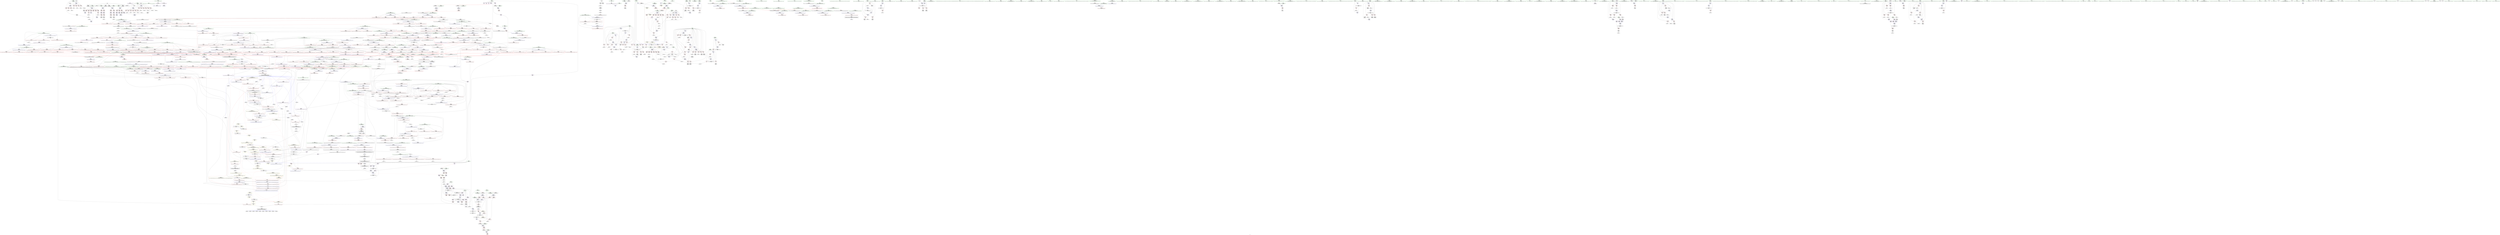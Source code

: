 digraph "SVFG" {
	label="SVFG";

	Node0x5615a0dc9d10 [shape=record,color=grey,label="{NodeID: 0\nNullPtr}"];
	Node0x5615a0dc9d10 -> Node0x5615a0e35de0[style=solid];
	Node0x5615a0dc9d10 -> Node0x5615a0e35ee0[style=solid];
	Node0x5615a0dc9d10 -> Node0x5615a0e35fb0[style=solid];
	Node0x5615a0dc9d10 -> Node0x5615a0e36080[style=solid];
	Node0x5615a0dc9d10 -> Node0x5615a0e36150[style=solid];
	Node0x5615a0dc9d10 -> Node0x5615a0e411f0[style=solid];
	Node0x5615a0f07d80 [shape=record,color=yellow,style=double,label="{NodeID: 1882\n237V_1 = ENCHI(MR_237V_0)\npts\{1260 1396 1521 1737 1769 1891 \}\nFun[_ZSt10__pop_heapIPdN9__gnu_cxx5__ops15_Iter_less_iterEEvT_S4_S4_RT0_]}"];
	Node0x5615a0f07d80 -> Node0x5615a0e503b0[style=dashed];
	Node0x5615a0f07d80 -> Node0x5615a0e50480[style=dashed];
	Node0x5615a0f07d80 -> Node0x5615a0e50550[style=dashed];
	Node0x5615a0e3b2c0 [shape=record,color=red,label="{NodeID: 775\n1560\<--1524\n\<--__parent\n_ZSt11__push_heapIPdldN9__gnu_cxx5__ops14_Iter_less_valEEvT_T0_S5_T1_RT2_\n}"];
	Node0x5615a0e3b2c0 -> Node0x5615a0e69df0[style=solid];
	Node0x5615a0e53b90 [shape=record,color=grey,label="{NodeID: 1550\n1456 = Binary(1455, 957, )\n}"];
	Node0x5615a0e53b90 -> Node0x5615a0e96810[style=solid];
	Node0x5615a0e31e20 [shape=record,color=purple,label="{NodeID: 443\n623\<--620\narrayidx19\<--\n_Z5solveiPd\n}"];
	Node0x5615a0e31e20 -> Node0x5615a0e49460[style=solid];
	Node0x5615a0f8cba0 [shape=record,color=black,label="{NodeID: 2325\n953 = PHI(1033, )\n}"];
	Node0x5615a0f8cba0 -> Node0x5615a0e58810[style=solid];
	Node0x5615a0e25610 [shape=record,color=green,label="{NodeID: 111\n872\<--873\n__first.addr\<--__first.addr_field_insensitive\n_ZSt4sortIPdEvT_S1_\n}"];
	Node0x5615a0e25610 -> Node0x5615a0e4b270[style=solid];
	Node0x5615a0e25610 -> Node0x5615a0e66370[style=solid];
	Node0x5615a0e40cf0 [shape=record,color=blue,label="{NodeID: 886\n15\<--13\nmem\<--\nGlob }"];
	Node0x5615a0e98910 [shape=record,color=grey,label="{NodeID: 1661\n173 = cmp(172, 90, )\n}"];
	Node0x5615a0e477f0 [shape=record,color=red,label="{NodeID: 554\n547\<--519\n\<--c.addr\n_Z6writerPKcc\n}"];
	Node0x5615a0e477f0 -> Node0x5615a0e37b80[style=solid];
	Node0x5615a0f96c90 [shape=record,color=black,label="{NodeID: 2436\n1933 = PHI(1874, )\n0th arg _ZSt23__copy_move_backward_a2ILb1EPdS0_ET1_T0_S2_S1_ }"];
	Node0x5615a0f96c90 -> Node0x5615a0e6c280[style=solid];
	Node0x5615a0e2a440 [shape=record,color=green,label="{NodeID: 222\n1603\<--1604\n__a.addr\<--__a.addr_field_insensitive\n_ZSt22__move_median_to_firstIPdN9__gnu_cxx5__ops15_Iter_less_iterEEvT_S4_S4_S4_T0_\n}"];
	Node0x5615a0e2a440 -> Node0x5615a0e3be20[style=solid];
	Node0x5615a0e2a440 -> Node0x5615a0e3bef0[style=solid];
	Node0x5615a0e2a440 -> Node0x5615a0e3bfc0[style=solid];
	Node0x5615a0e2a440 -> Node0x5615a0e3c090[style=solid];
	Node0x5615a0e2a440 -> Node0x5615a0e3c160[style=solid];
	Node0x5615a0e2a440 -> Node0x5615a0e6a3a0[style=solid];
	Node0x5615a0e66100 [shape=record,color=blue,label="{NodeID: 997\n692\<--846\ni\<--inc44\nmain\n}"];
	Node0x5615a0e66100 -> Node0x5615a0e49c80[style=dashed];
	Node0x5615a0e66100 -> Node0x5615a0e49d50[style=dashed];
	Node0x5615a0e66100 -> Node0x5615a0e49e20[style=dashed];
	Node0x5615a0e66100 -> Node0x5615a0e49ef0[style=dashed];
	Node0x5615a0e66100 -> Node0x5615a0e66100[style=dashed];
	Node0x5615a0e66100 -> Node0x5615a0efac00[style=dashed];
	Node0x5615a0e4d220 [shape=record,color=red,label="{NodeID: 665\n1087\<--1055\n\<--__last.addr\n_ZSt22__final_insertion_sortIPdN9__gnu_cxx5__ops15_Iter_less_iterEEvT_S4_T0_\n|{<s0>43}}"];
	Node0x5615a0e4d220:s0 -> Node0x5615a0f95e00[style=solid,color=red];
	Node0x5615a0e383a0 [shape=record,color=black,label="{NodeID: 333\n667\<--666\nidxprom41\<--\n_Z5solveiPd\n}"];
	Node0x5615a0e6bb30 [shape=record,color=blue,label="{NodeID: 1108\n1868\<--1863\n__result.addr\<--__result\n_ZSt13move_backwardIPdS0_ET0_T_S2_S1_\n}"];
	Node0x5615a0e6bb30 -> Node0x5615a0e3efb0[style=dashed];
	Node0x5615a0de16b0 [shape=record,color=green,label="{NodeID: 1\n7\<--1\n__dso_handle\<--dummyObj\nGlob }"];
	Node0x5615a0e3b390 [shape=record,color=red,label="{NodeID: 776\n1555\<--1554\n\<--call2\n_ZSt11__push_heapIPdldN9__gnu_cxx5__ops14_Iter_less_valEEvT_T0_S5_T1_RT2_\n}"];
	Node0x5615a0e3b390 -> Node0x5615a0e69d20[style=solid];
	Node0x5615a0e53d10 [shape=record,color=grey,label="{NodeID: 1551\n1455 = Binary(1454, 957, )\n}"];
	Node0x5615a0e53d10 -> Node0x5615a0e53b90[style=solid];
	Node0x5615a0e31ef0 [shape=record,color=purple,label="{NodeID: 444\n640\<--637\narrayidx26\<--\n_Z5solveiPd\n}"];
	Node0x5615a0e31ef0 -> Node0x5615a0e496d0[style=solid];
	Node0x5615a0f8cce0 [shape=record,color=black,label="{NodeID: 2326\n1021 = PHI(1120, )\n}"];
	Node0x5615a0f8cce0 -> Node0x5615a0e66e00[style=solid];
	Node0x5615a0e256e0 [shape=record,color=green,label="{NodeID: 112\n874\<--875\n__last.addr\<--__last.addr_field_insensitive\n_ZSt4sortIPdEvT_S1_\n}"];
	Node0x5615a0e256e0 -> Node0x5615a0e4b340[style=solid];
	Node0x5615a0e256e0 -> Node0x5615a0e66440[style=solid];
	Node0x5615a0e40df0 [shape=record,color=blue,label="{NodeID: 887\n17\<--18\nN\<--\nGlob }"];
	Node0x5615a0e40df0 -> Node0x5615a0f0e1b0[style=dashed];
	Node0x5615a0e98a90 [shape=record,color=grey,label="{NodeID: 1662\n176 = cmp(175, 94, )\n}"];
	Node0x5615a0e478c0 [shape=record,color=red,label="{NodeID: 555\n528\<--521\n\<--i\n_Z6writerPKcc\n}"];
	Node0x5615a0e478c0 -> Node0x5615a0e37840[style=solid];
	Node0x5615a0f96da0 [shape=record,color=black,label="{NodeID: 2437\n1934 = PHI(1878, )\n1st arg _ZSt23__copy_move_backward_a2ILb1EPdS0_ET1_T0_S2_S1_ }"];
	Node0x5615a0f96da0 -> Node0x5615a0e6c350[style=solid];
	Node0x5615a0e2a510 [shape=record,color=green,label="{NodeID: 223\n1605\<--1606\n__b.addr\<--__b.addr_field_insensitive\n_ZSt22__move_median_to_firstIPdN9__gnu_cxx5__ops15_Iter_less_iterEEvT_S4_S4_S4_T0_\n}"];
	Node0x5615a0e2a510 -> Node0x5615a0e3c230[style=solid];
	Node0x5615a0e2a510 -> Node0x5615a0e3c300[style=solid];
	Node0x5615a0e2a510 -> Node0x5615a0e3c3d0[style=solid];
	Node0x5615a0e2a510 -> Node0x5615a0e3c4a0[style=solid];
	Node0x5615a0e2a510 -> Node0x5615a0e3c570[style=solid];
	Node0x5615a0e2a510 -> Node0x5615a0e6a470[style=solid];
	Node0x5615a0e661d0 [shape=record,color=blue,label="{NodeID: 998\n858\<--856\nx.addr\<--x\n_Z6readerIiiEvPT_PT0_\n}"];
	Node0x5615a0e661d0 -> Node0x5615a0e4b0d0[style=dashed];
	Node0x5615a0e4d2f0 [shape=record,color=red,label="{NodeID: 666\n1108\<--1097\n\<--__first.addr\n_ZSt14__partial_sortIPdN9__gnu_cxx5__ops15_Iter_less_iterEEvT_S4_S4_T0_\n|{<s0>44}}"];
	Node0x5615a0e4d2f0:s0 -> Node0x5615a0f93980[style=solid,color=red];
	Node0x5615a0e38470 [shape=record,color=black,label="{NodeID: 334\n683\<--681\nidxprom49\<--div\n_Z5solveiPd\n}"];
	Node0x5615a0e6bc00 [shape=record,color=blue,label="{NodeID: 1109\n1888\<--1885\n__last.addr\<--__last\n_ZSt25__unguarded_linear_insertIPdN9__gnu_cxx5__ops14_Val_less_iterEEvT_T0_\n}"];
	Node0x5615a0e6bc00 -> Node0x5615a0e3f080[style=dashed];
	Node0x5615a0e6bc00 -> Node0x5615a0e3f150[style=dashed];
	Node0x5615a0e6bc00 -> Node0x5615a0ef6600[style=dashed];
	Node0x5615a0e21d10 [shape=record,color=green,label="{NodeID: 2\n8\<--1\n.str\<--dummyObj\nGlob }"];
	Node0x5615a0e3b460 [shape=record,color=red,label="{NodeID: 777\n1568\<--1567\n\<--call6\n_ZSt11__push_heapIPdldN9__gnu_cxx5__ops14_Iter_less_valEEvT_T0_S5_T1_RT2_\n}"];
	Node0x5615a0e3b460 -> Node0x5615a0e69f90[style=solid];
	Node0x5615a0e53e90 [shape=record,color=grey,label="{NodeID: 1552\n1461 = Binary(957, 1460, )\n}"];
	Node0x5615a0e53e90 -> Node0x5615a0e69430[style=solid];
	Node0x5615a0e31fc0 [shape=record,color=purple,label="{NodeID: 445\n1145\<--1137\nadd.ptr\<--\n_ZSt27__unguarded_partition_pivotIPdN9__gnu_cxx5__ops15_Iter_less_iterEET_S4_S4_T0_\n}"];
	Node0x5615a0e31fc0 -> Node0x5615a0e67620[style=solid];
	Node0x5615a0f8ce20 [shape=record,color=black,label="{NodeID: 2327\n1039 = PHI()\n}"];
	Node0x5615a0f8ce20 -> Node0x5615a0e390a0[style=solid];
	Node0x5615a0f8ce20 -> Node0x5615a0e39170[style=solid];
	Node0x5615a0e257b0 [shape=record,color=green,label="{NodeID: 113\n876\<--877\nagg.tmp\<--agg.tmp_field_insensitive\n_ZSt4sortIPdEvT_S1_\n}"];
	Node0x5615a0e40ef0 [shape=record,color=blue,label="{NodeID: 888\n20\<--18\nK\<--\nGlob }"];
	Node0x5615a0e40ef0 -> Node0x5615a0f0e290[style=dashed];
	Node0x5615a0e98c10 [shape=record,color=grey,label="{NodeID: 1663\n192 = cmp(191, 18, )\n}"];
	Node0x5615a0e47990 [shape=record,color=red,label="{NodeID: 556\n536\<--521\n\<--i\n_Z6writerPKcc\n}"];
	Node0x5615a0e47990 -> Node0x5615a0e379e0[style=solid];
	Node0x5615a0f96eb0 [shape=record,color=black,label="{NodeID: 2438\n1935 = PHI(1879, )\n2nd arg _ZSt23__copy_move_backward_a2ILb1EPdS0_ET1_T0_S2_S1_ }"];
	Node0x5615a0f96eb0 -> Node0x5615a0e6c420[style=solid];
	Node0x5615a0e2a5e0 [shape=record,color=green,label="{NodeID: 224\n1607\<--1608\n__c.addr\<--__c.addr_field_insensitive\n_ZSt22__move_median_to_firstIPdN9__gnu_cxx5__ops15_Iter_less_iterEEvT_S4_S4_S4_T0_\n}"];
	Node0x5615a0e2a5e0 -> Node0x5615a0e3c640[style=solid];
	Node0x5615a0e2a5e0 -> Node0x5615a0e3c710[style=solid];
	Node0x5615a0e2a5e0 -> Node0x5615a0e3c7e0[style=solid];
	Node0x5615a0e2a5e0 -> Node0x5615a0e3c8b0[style=solid];
	Node0x5615a0e2a5e0 -> Node0x5615a0e3c980[style=solid];
	Node0x5615a0e2a5e0 -> Node0x5615a0e3ca50[style=solid];
	Node0x5615a0e2a5e0 -> Node0x5615a0e6a540[style=solid];
	Node0x5615a0e662a0 [shape=record,color=blue,label="{NodeID: 999\n860\<--857\ny.addr\<--y\n_Z6readerIiiEvPT_PT0_\n}"];
	Node0x5615a0e662a0 -> Node0x5615a0e4b1a0[style=dashed];
	Node0x5615a0ef6100 [shape=record,color=black,label="{NodeID: 1774\nMR_76V_2 = PHI(MR_76V_3, MR_76V_1, )\npts\{24 \}\n|{|<s4>99}}"];
	Node0x5615a0ef6100 -> Node0x5615a0e3f8a0[style=dashed];
	Node0x5615a0ef6100 -> Node0x5615a0e3f970[style=dashed];
	Node0x5615a0ef6100 -> Node0x5615a0e6bf40[style=dashed];
	Node0x5615a0ef6100 -> Node0x5615a0e6c1b0[style=dashed];
	Node0x5615a0ef6100:s4 -> Node0x5615a0ed6830[style=dashed,color=red];
	Node0x5615a0e4d3c0 [shape=record,color=red,label="{NodeID: 667\n1114\<--1097\n\<--__first.addr\n_ZSt14__partial_sortIPdN9__gnu_cxx5__ops15_Iter_less_iterEEvT_S4_S4_T0_\n|{<s0>45}}"];
	Node0x5615a0e4d3c0:s0 -> Node0x5615a0f95f50[style=solid,color=red];
	Node0x5615a0e38540 [shape=record,color=black,label="{NodeID: 335\n553\<--685\n_Z5solveiPd_ret\<--\n_Z5solveiPd\n|{<s0>26}}"];
	Node0x5615a0e38540:s0 -> Node0x5615a0f8c610[style=solid,color=blue];
	Node0x5615a0e6bcd0 [shape=record,color=blue,label="{NodeID: 1110\n1890\<--1897\n__val\<--\n_ZSt25__unguarded_linear_insertIPdN9__gnu_cxx5__ops14_Val_less_iterEEvT_T0_\n|{|<s2>99}}"];
	Node0x5615a0e6bcd0 -> Node0x5615a0e3f8a0[style=dashed];
	Node0x5615a0e6bcd0 -> Node0x5615a0e3f970[style=dashed];
	Node0x5615a0e6bcd0:s2 -> Node0x5615a0ed6940[style=dashed,color=red];
	Node0x5615a0e21da0 [shape=record,color=green,label="{NodeID: 3\n10\<--1\n.str.1\<--dummyObj\nGlob }"];
	Node0x5615a0e3b530 [shape=record,color=red,label="{NodeID: 778\n1587\<--1578\nthis1\<--this.addr\n_ZNK9__gnu_cxx5__ops14_Iter_less_valclIPddEEbT_RT0_\n}"];
	Node0x5615a0e54010 [shape=record,color=grey,label="{NodeID: 1553\n1460 = Binary(1459, 1233, )\n}"];
	Node0x5615a0e54010 -> Node0x5615a0e53e90[style=solid];
	Node0x5615a0e32090 [shape=record,color=purple,label="{NodeID: 446\n1289\<--1287\nadd.ptr\<--\n_ZSt11__make_heapIPdN9__gnu_cxx5__ops15_Iter_less_iterEEvT_S4_RT0_\n|{<s0>52}}"];
	Node0x5615a0e32090:s0 -> Node0x5615a0f94920[style=solid,color=red];
	Node0x5615a0f8cf20 [shape=record,color=black,label="{NodeID: 2328\n1160 = PHI(1664, )\n}"];
	Node0x5615a0f8cf20 -> Node0x5615a0e39650[style=solid];
	Node0x5615a0e25880 [shape=record,color=green,label="{NodeID: 114\n878\<--879\nundef.agg.tmp\<--undef.agg.tmp_field_insensitive\n_ZSt4sortIPdEvT_S1_\n}"];
	Node0x5615a0e40ff0 [shape=record,color=blue,label="{NodeID: 889\n2067\<--36\nllvm.global_ctors_0\<--\nGlob }"];
	Node0x5615a0e98d90 [shape=record,color=grey,label="{NodeID: 1664\n1538 = cmp(1536, 1537, )\n}"];
	Node0x5615a0e47a60 [shape=record,color=red,label="{NodeID: 557\n543\<--521\n\<--i\n_Z6writerPKcc\n}"];
	Node0x5615a0e47a60 -> Node0x5615a0e58690[style=solid];
	Node0x5615a0f96fc0 [shape=record,color=black,label="{NodeID: 2439\n1861 = PHI(1799, )\n0th arg _ZSt13move_backwardIPdS0_ET0_T_S2_S1_ }"];
	Node0x5615a0f96fc0 -> Node0x5615a0e6b990[style=solid];
	Node0x5615a0e2a6b0 [shape=record,color=green,label="{NodeID: 225\n1624\<--1625\n_ZSt9iter_swapIPdS0_EvT_T0_\<--_ZSt9iter_swapIPdS0_EvT_T0__field_insensitive\n}"];
	Node0x5615a0e66370 [shape=record,color=blue,label="{NodeID: 1000\n872\<--870\n__first.addr\<--__first\n_ZSt4sortIPdEvT_S1_\n}"];
	Node0x5615a0e66370 -> Node0x5615a0e4b270[style=dashed];
	Node0x5615a0ef6600 [shape=record,color=black,label="{NodeID: 1775\nMR_339V_3 = PHI(MR_339V_4, MR_339V_2, )\npts\{1889 \}\n}"];
	Node0x5615a0ef6600 -> Node0x5615a0e3f220[style=dashed];
	Node0x5615a0ef6600 -> Node0x5615a0e3f2f0[style=dashed];
	Node0x5615a0ef6600 -> Node0x5615a0e6c010[style=dashed];
	Node0x5615a0e4d490 [shape=record,color=red,label="{NodeID: 668\n1109\<--1099\n\<--__middle.addr\n_ZSt14__partial_sortIPdN9__gnu_cxx5__ops15_Iter_less_iterEEvT_S4_S4_T0_\n|{<s0>44}}"];
	Node0x5615a0e4d490:s0 -> Node0x5615a0f93a90[style=solid,color=red];
	Node0x5615a0e38610 [shape=record,color=black,label="{NodeID: 336\n736\<--735\nidx.ext\<--\nmain\n}"];
	Node0x5615a0e6bda0 [shape=record,color=blue,label="{NodeID: 1111\n1892\<--1899\n__next\<--\n_ZSt25__unguarded_linear_insertIPdN9__gnu_cxx5__ops14_Val_less_iterEEvT_T0_\n}"];
	Node0x5615a0e6bda0 -> Node0x5615a0e3f3c0[style=dashed];
	Node0x5615a0e6bda0 -> Node0x5615a0e6be70[style=dashed];
	Node0x5615a0e22050 [shape=record,color=green,label="{NodeID: 4\n18\<--1\n\<--dummyObj\nCan only get source location for instruction, argument, global var or function.}"];
	Node0x5615a0e3b600 [shape=record,color=red,label="{NodeID: 779\n1588\<--1580\n\<--__it.addr\n_ZNK9__gnu_cxx5__ops14_Iter_less_valclIPddEEbT_RT0_\n}"];
	Node0x5615a0e3b600 -> Node0x5615a0e3b7a0[style=solid];
	Node0x5615a0e54190 [shape=record,color=grey,label="{NodeID: 1554\n1465 = Binary(1464, 1233, )\n}"];
	Node0x5615a0e32160 [shape=record,color=purple,label="{NodeID: 447\n1426\<--1424\nadd.ptr\<--\n_ZSt13__adjust_heapIPdldN9__gnu_cxx5__ops15_Iter_less_iterEEvT_T0_S5_T1_T2_\n|{<s0>59}}"];
	Node0x5615a0e32160:s0 -> Node0x5615a0f919f0[style=solid,color=red];
	Node0x5615a0f8d060 [shape=record,color=black,label="{NodeID: 2329\n1195 = PHI(1313, )\n}"];
	Node0x5615a0e2ab80 [shape=record,color=green,label="{NodeID: 115\n885\<--886\n_ZN9__gnu_cxx5__ops16__iter_less_iterEv\<--_ZN9__gnu_cxx5__ops16__iter_less_iterEv_field_insensitive\n}"];
	Node0x5615a0f0eb50 [shape=record,color=yellow,style=double,label="{NodeID: 1997\n93V_1 = ENCHI(MR_93V_0)\npts\{705 \}\nFun[main]|{<s0>21}}"];
	Node0x5615a0f0eb50:s0 -> Node0x5615a0e41490[style=dashed,color=red];
	Node0x5615a0e410f0 [shape=record,color=blue,label="{NodeID: 890\n2068\<--37\nllvm.global_ctors_1\<--_GLOBAL__sub_I_LayCurse_1_0.cpp\nGlob }"];
	Node0x5615a0e98f10 [shape=record,color=grey,label="{NodeID: 1665\n599 = cmp(596, 598, )\n}"];
	Node0x5615a0e47b30 [shape=record,color=red,label="{NodeID: 558\n531\<--530\n\<--arrayidx\n_Z6writerPKcc\n}"];
	Node0x5615a0e47b30 -> Node0x5615a0e37910[style=solid];
	Node0x5615a0f970d0 [shape=record,color=black,label="{NodeID: 2440\n1862 = PHI(1800, )\n1st arg _ZSt13move_backwardIPdS0_ET0_T_S2_S1_ }"];
	Node0x5615a0f970d0 -> Node0x5615a0e6ba60[style=solid];
	Node0x5615a0e2a7b0 [shape=record,color=green,label="{NodeID: 226\n1668\<--1669\n__comp\<--__comp_field_insensitive\n_ZSt21__unguarded_partitionIPdN9__gnu_cxx5__ops15_Iter_less_iterEET_S4_S4_S4_T0_\n|{<s0>80|<s1>81}}"];
	Node0x5615a0e2a7b0:s0 -> Node0x5615a0f91160[style=solid,color=red];
	Node0x5615a0e2a7b0:s1 -> Node0x5615a0f91160[style=solid,color=red];
	Node0x5615a0e66440 [shape=record,color=blue,label="{NodeID: 1001\n874\<--871\n__last.addr\<--__last\n_ZSt4sortIPdEvT_S1_\n}"];
	Node0x5615a0e66440 -> Node0x5615a0e4b340[style=dashed];
	Node0x5615a0ef6b00 [shape=record,color=black,label="{NodeID: 1776\nMR_343V_4 = PHI(MR_343V_5, MR_343V_3, )\npts\{1893 \}\n}"];
	Node0x5615a0ef6b00 -> Node0x5615a0e3f490[style=dashed];
	Node0x5615a0ef6b00 -> Node0x5615a0e3f560[style=dashed];
	Node0x5615a0ef6b00 -> Node0x5615a0e3f630[style=dashed];
	Node0x5615a0ef6b00 -> Node0x5615a0e3f700[style=dashed];
	Node0x5615a0ef6b00 -> Node0x5615a0e6c0e0[style=dashed];
	Node0x5615a0e4d560 [shape=record,color=red,label="{NodeID: 669\n1115\<--1099\n\<--__middle.addr\n_ZSt14__partial_sortIPdN9__gnu_cxx5__ops15_Iter_less_iterEEvT_S4_S4_T0_\n|{<s0>45}}"];
	Node0x5615a0e4d560:s0 -> Node0x5615a0f96060[style=solid,color=red];
	Node0x5615a0e386e0 [shape=record,color=black,label="{NodeID: 337\n746\<--745\nidx.ext2\<--\nmain\n}"];
	Node0x5615a0e6be70 [shape=record,color=blue,label="{NodeID: 1112\n1892\<--1902\n__next\<--incdec.ptr\n_ZSt25__unguarded_linear_insertIPdN9__gnu_cxx5__ops14_Val_less_iterEEvT_T0_\n}"];
	Node0x5615a0e6be70 -> Node0x5615a0ef6b00[style=dashed];
	Node0x5615a0e220e0 [shape=record,color=green,label="{NodeID: 5\n33\<--1\n.str.2\<--dummyObj\nGlob }"];
	Node0x5615a0e3b6d0 [shape=record,color=red,label="{NodeID: 780\n1590\<--1582\n\<--__val.addr\n_ZNK9__gnu_cxx5__ops14_Iter_less_valclIPddEEbT_RT0_\n}"];
	Node0x5615a0e3b6d0 -> Node0x5615a0e3b870[style=solid];
	Node0x5615a0e54310 [shape=record,color=grey,label="{NodeID: 1555\n1434 = Binary(1433, 1017, )\n}"];
	Node0x5615a0e54310 -> Node0x5615a0e691c0[style=solid];
	Node0x5615a0e32230 [shape=record,color=purple,label="{NodeID: 448\n1430\<--1427\nadd.ptr2\<--\n_ZSt13__adjust_heapIPdldN9__gnu_cxx5__ops15_Iter_less_iterEEvT_T0_S5_T1_T2_\n|{<s0>59}}"];
	Node0x5615a0e32230:s0 -> Node0x5615a0f91d70[style=solid,color=red];
	Node0x5615a0f8d170 [shape=record,color=black,label="{NodeID: 2330\n1290 = PHI(1375, )\n}"];
	Node0x5615a0f8d170 -> Node0x5615a0e4f850[style=solid];
	Node0x5615a0e2ac50 [shape=record,color=green,label="{NodeID: 116\n888\<--889\n_ZSt6__sortIPdN9__gnu_cxx5__ops15_Iter_less_iterEEvT_S4_T0_\<--_ZSt6__sortIPdN9__gnu_cxx5__ops15_Iter_less_iterEEvT_S4_T0__field_insensitive\n}"];
	Node0x5615a0e411f0 [shape=record,color=blue, style = dotted,label="{NodeID: 891\n2069\<--3\nllvm.global_ctors_2\<--dummyVal\nGlob }"];
	Node0x5615a0e99090 [shape=record,color=grey,label="{NodeID: 1666\n614 = cmp(612, 613, )\n}"];
	Node0x5615a0e47c00 [shape=record,color=red,label="{NodeID: 559\n539\<--538\n\<--arrayidx2\n_Z6writerPKcc\n}"];
	Node0x5615a0e47c00 -> Node0x5615a0e37ab0[style=solid];
	Node0x5615a0f971e0 [shape=record,color=black,label="{NodeID: 2441\n1863 = PHI(1802, )\n2nd arg _ZSt13move_backwardIPdS0_ET0_T_S2_S1_ }"];
	Node0x5615a0f971e0 -> Node0x5615a0e6bb30[style=solid];
	Node0x5615a0e2a880 [shape=record,color=green,label="{NodeID: 227\n1670\<--1671\n__first.addr\<--__first.addr_field_insensitive\n_ZSt21__unguarded_partitionIPdN9__gnu_cxx5__ops15_Iter_less_iterEET_S4_S4_S4_T0_\n}"];
	Node0x5615a0e2a880 -> Node0x5615a0e3cb20[style=solid];
	Node0x5615a0e2a880 -> Node0x5615a0e3cbf0[style=solid];
	Node0x5615a0e2a880 -> Node0x5615a0e3ccc0[style=solid];
	Node0x5615a0e2a880 -> Node0x5615a0e3cd90[style=solid];
	Node0x5615a0e2a880 -> Node0x5615a0e3ce60[style=solid];
	Node0x5615a0e2a880 -> Node0x5615a0e3cf30[style=solid];
	Node0x5615a0e2a880 -> Node0x5615a0e6a610[style=solid];
	Node0x5615a0e2a880 -> Node0x5615a0e6a880[style=solid];
	Node0x5615a0e2a880 -> Node0x5615a0e6aaf0[style=solid];
	Node0x5615a0e66510 [shape=record,color=blue,label="{NodeID: 1002\n896\<--892\n__a.addr\<--__a\n_ZSt3maxIdERKT_S2_S2_\n}"];
	Node0x5615a0e66510 -> Node0x5615a0e4b4e0[style=dashed];
	Node0x5615a0e66510 -> Node0x5615a0e4b5b0[style=dashed];
	Node0x5615a0ef7000 [shape=record,color=black,label="{NodeID: 1777\nMR_76V_2 = PHI(MR_76V_4, MR_76V_1, )\npts\{24 \}\n|{<s0>48}}"];
	Node0x5615a0ef7000:s0 -> Node0x5615a0eecaa0[style=dashed,color=blue];
	Node0x5615a0e4d630 [shape=record,color=red,label="{NodeID: 670\n1110\<--1101\n\<--__last.addr\n_ZSt14__partial_sortIPdN9__gnu_cxx5__ops15_Iter_less_iterEEvT_S4_S4_T0_\n|{<s0>44}}"];
	Node0x5615a0e4d630:s0 -> Node0x5615a0f93ba0[style=solid,color=red];
	Node0x5615a0e387b0 [shape=record,color=black,label="{NodeID: 338\n774\<--771\nidxprom\<--\nmain\n}"];
	Node0x5615a0e6bf40 [shape=record,color=blue,label="{NodeID: 1113\n1913\<--1912\n\<--\n_ZSt25__unguarded_linear_insertIPdN9__gnu_cxx5__ops14_Val_less_iterEEvT_T0_\n}"];
	Node0x5615a0e6bf40 -> Node0x5615a0ef6100[style=dashed];
	Node0x5615a0e22170 [shape=record,color=green,label="{NodeID: 6\n36\<--1\n\<--dummyObj\nCan only get source location for instruction, argument, global var or function.}"];
	Node0x5615a0e3b7a0 [shape=record,color=red,label="{NodeID: 781\n1589\<--1588\n\<--\n_ZNK9__gnu_cxx5__ops14_Iter_less_valclIPddEEbT_RT0_\n}"];
	Node0x5615a0e3b7a0 -> Node0x5615a0e96c90[style=solid];
	Node0x5615a0e54490 [shape=record,color=grey,label="{NodeID: 1556\n1416 = Binary(1415, 1233, )\n}"];
	Node0x5615a0e54490 -> Node0x5615a0e54610[style=solid];
	Node0x5615a0e32300 [shape=record,color=purple,label="{NodeID: 449\n1439\<--1437\nadd.ptr3\<--\n_ZSt13__adjust_heapIPdldN9__gnu_cxx5__ops15_Iter_less_iterEEvT_T0_S5_T1_T2_\n|{<s0>60}}"];
	Node0x5615a0e32300:s0 -> Node0x5615a0f94920[style=solid,color=red];
	Node0x5615a0f8d2e0 [shape=record,color=black,label="{NodeID: 2331\n1298 = PHI(1375, )\n}"];
	Node0x5615a0f8d2e0 -> Node0x5615a0e4f920[style=solid];
	Node0x5615a0e2ad50 [shape=record,color=green,label="{NodeID: 117\n894\<--895\nretval\<--retval_field_insensitive\n_ZSt3maxIdERKT_S2_S2_\n}"];
	Node0x5615a0e2ad50 -> Node0x5615a0e4b410[style=solid];
	Node0x5615a0e2ad50 -> Node0x5615a0e666b0[style=solid];
	Node0x5615a0e2ad50 -> Node0x5615a0e66780[style=solid];
	Node0x5615a0e412f0 [shape=record,color=blue,label="{NodeID: 892\n66\<--65\nx.addr\<--x\n_Z6readerPi\n}"];
	Node0x5615a0e412f0 -> Node0x5615a0e42fa0[style=dashed];
	Node0x5615a0e412f0 -> Node0x5615a0e43070[style=dashed];
	Node0x5615a0e412f0 -> Node0x5615a0e43140[style=dashed];
	Node0x5615a0e412f0 -> Node0x5615a0e43210[style=dashed];
	Node0x5615a0e412f0 -> Node0x5615a0e432e0[style=dashed];
	Node0x5615a0e412f0 -> Node0x5615a0e433b0[style=dashed];
	Node0x5615a0e99210 [shape=record,color=grey,label="{NodeID: 1667\n592 = cmp(590, 591, )\n}"];
	Node0x5615a0e47cd0 [shape=record,color=red,label="{NodeID: 560\n571\<--556\n\<--K.addr\n_Z5solveiPd\n}"];
	Node0x5615a0e47cd0 -> Node0x5615a0e56b90[style=solid];
	Node0x5615a0f972f0 [shape=record,color=black,label="{NodeID: 2442\n870 = PHI(749, )\n0th arg _ZSt4sortIPdEvT_S1_ }"];
	Node0x5615a0f972f0 -> Node0x5615a0e66370[style=solid];
	Node0x5615a0e2a950 [shape=record,color=green,label="{NodeID: 228\n1672\<--1673\n__last.addr\<--__last.addr_field_insensitive\n_ZSt21__unguarded_partitionIPdN9__gnu_cxx5__ops15_Iter_less_iterEET_S4_S4_S4_T0_\n}"];
	Node0x5615a0e2a950 -> Node0x5615a0e3d000[style=solid];
	Node0x5615a0e2a950 -> Node0x5615a0e3d0d0[style=solid];
	Node0x5615a0e2a950 -> Node0x5615a0e3d1a0[style=solid];
	Node0x5615a0e2a950 -> Node0x5615a0e3d270[style=solid];
	Node0x5615a0e2a950 -> Node0x5615a0e3d340[style=solid];
	Node0x5615a0e2a950 -> Node0x5615a0e6a6e0[style=solid];
	Node0x5615a0e2a950 -> Node0x5615a0e6a950[style=solid];
	Node0x5615a0e2a950 -> Node0x5615a0e6aa20[style=solid];
	Node0x5615a0e665e0 [shape=record,color=blue,label="{NodeID: 1003\n898\<--893\n__b.addr\<--__b\n_ZSt3maxIdERKT_S2_S2_\n}"];
	Node0x5615a0e665e0 -> Node0x5615a0e4b680[style=dashed];
	Node0x5615a0e665e0 -> Node0x5615a0e4b750[style=dashed];
	Node0x5615a0ef7500 [shape=record,color=black,label="{NodeID: 1778\nMR_211V_2 = PHI(MR_211V_3, MR_211V_1, )\npts\{1256 \}\n}"];
	Node0x5615a0e4d700 [shape=record,color=red,label="{NodeID: 671\n1137\<--1125\n\<--__first.addr\n_ZSt27__unguarded_partition_pivotIPdN9__gnu_cxx5__ops15_Iter_less_iterEET_S4_S4_T0_\n}"];
	Node0x5615a0e4d700 -> Node0x5615a0e31fc0[style=solid];
	Node0x5615a0e38880 [shape=record,color=black,label="{NodeID: 339\n780\<--777\nidxprom12\<--\nmain\n}"];
	Node0x5615a0e6c010 [shape=record,color=blue,label="{NodeID: 1114\n1888\<--1915\n__last.addr\<--\n_ZSt25__unguarded_linear_insertIPdN9__gnu_cxx5__ops14_Val_less_iterEEvT_T0_\n}"];
	Node0x5615a0e6c010 -> Node0x5615a0ef6600[style=dashed];
	Node0x5615a0e22200 [shape=record,color=green,label="{NodeID: 7\n83\<--1\n\<--dummyObj\nCan only get source location for instruction, argument, global var or function.}"];
	Node0x5615a0f08490 [shape=record,color=yellow,style=double,label="{NodeID: 1889\n76V_1 = ENCHI(MR_76V_0)\npts\{24 \}\nFun[_ZSt13__heap_selectIPdN9__gnu_cxx5__ops15_Iter_less_iterEEvT_S4_S4_T0_]|{<s0>48|<s1>48}}"];
	Node0x5615a0f08490:s0 -> Node0x5615a0ee1640[style=dashed,color=red];
	Node0x5615a0f08490:s1 -> Node0x5615a0ef7000[style=dashed,color=red];
	Node0x5615a0e3b870 [shape=record,color=red,label="{NodeID: 782\n1591\<--1590\n\<--\n_ZNK9__gnu_cxx5__ops14_Iter_less_valclIPddEEbT_RT0_\n}"];
	Node0x5615a0e3b870 -> Node0x5615a0e96c90[style=solid];
	Node0x5615a0e54610 [shape=record,color=grey,label="{NodeID: 1557\n1417 = Binary(1416, 957, )\n}"];
	Node0x5615a0e54610 -> Node0x5615a0e96b10[style=solid];
	Node0x5615a0e323d0 [shape=record,color=purple,label="{NodeID: 450\n1444\<--1442\nadd.ptr5\<--\n_ZSt13__adjust_heapIPdldN9__gnu_cxx5__ops15_Iter_less_iterEEvT_T0_S5_T1_T2_\n}"];
	Node0x5615a0e323d0 -> Node0x5615a0e69290[style=solid];
	Node0x5615a0f8d420 [shape=record,color=black,label="{NodeID: 2332\n1370 = PHI(1375, )\n}"];
	Node0x5615a0f8d420 -> Node0x5615a0e50550[style=solid];
	Node0x5615a0e2ae20 [shape=record,color=green,label="{NodeID: 118\n896\<--897\n__a.addr\<--__a.addr_field_insensitive\n_ZSt3maxIdERKT_S2_S2_\n}"];
	Node0x5615a0e2ae20 -> Node0x5615a0e4b4e0[style=solid];
	Node0x5615a0e2ae20 -> Node0x5615a0e4b5b0[style=solid];
	Node0x5615a0e2ae20 -> Node0x5615a0e66510[style=solid];
	Node0x5615a0e413c0 [shape=record,color=blue,label="{NodeID: 893\n70\<--18\nm\<--\n_Z6readerPi\n}"];
	Node0x5615a0e413c0 -> Node0x5615a0e41630[style=dashed];
	Node0x5615a0e413c0 -> Node0x5615a0ee4d40[style=dashed];
	Node0x5615a0e99390 [shape=record,color=grey,label="{NodeID: 1668\n123 = cmp(122, 18, )\n}"];
	Node0x5615a0e47da0 [shape=record,color=red,label="{NodeID: 561\n591\<--556\n\<--K.addr\n_Z5solveiPd\n}"];
	Node0x5615a0e47da0 -> Node0x5615a0e99210[style=solid];
	Node0x5615a0f97400 [shape=record,color=black,label="{NodeID: 2443\n871 = PHI(748, )\n1st arg _ZSt4sortIPdEvT_S1_ }"];
	Node0x5615a0f97400 -> Node0x5615a0e66440[style=solid];
	Node0x5615a0e2aa20 [shape=record,color=green,label="{NodeID: 229\n1674\<--1675\n__pivot.addr\<--__pivot.addr_field_insensitive\n_ZSt21__unguarded_partitionIPdN9__gnu_cxx5__ops15_Iter_less_iterEET_S4_S4_S4_T0_\n}"];
	Node0x5615a0e2aa20 -> Node0x5615a0e3d410[style=solid];
	Node0x5615a0e2aa20 -> Node0x5615a0e3d4e0[style=solid];
	Node0x5615a0e2aa20 -> Node0x5615a0e6a7b0[style=solid];
	Node0x5615a0e666b0 [shape=record,color=blue,label="{NodeID: 1004\n894\<--908\nretval\<--\n_ZSt3maxIdERKT_S2_S2_\n}"];
	Node0x5615a0e666b0 -> Node0x5615a0f00130[style=dashed];
	Node0x5615a0ef7a00 [shape=record,color=black,label="{NodeID: 1779\nMR_213V_2 = PHI(MR_213V_4, MR_213V_1, )\npts\{1258 \}\n}"];
	Node0x5615a0e4d7d0 [shape=record,color=red,label="{NodeID: 672\n1139\<--1125\n\<--__first.addr\n_ZSt27__unguarded_partition_pivotIPdN9__gnu_cxx5__ops15_Iter_less_iterEET_S4_S4_T0_\n}"];
	Node0x5615a0e4d7d0 -> Node0x5615a0e39580[style=solid];
	Node0x5615a0e38950 [shape=record,color=black,label="{NodeID: 340\n800\<--797\nidxprom23\<--\nmain\n}"];
	Node0x5615a0e6c0e0 [shape=record,color=blue,label="{NodeID: 1115\n1892\<--1918\n__next\<--incdec.ptr3\n_ZSt25__unguarded_linear_insertIPdN9__gnu_cxx5__ops14_Val_less_iterEEvT_T0_\n}"];
	Node0x5615a0e6c0e0 -> Node0x5615a0ef6b00[style=dashed];
	Node0x5615a0e22a40 [shape=record,color=green,label="{NodeID: 8\n86\<--1\n\<--dummyObj\nCan only get source location for instruction, argument, global var or function.}"];
	Node0x5615a0e3b940 [shape=record,color=red,label="{NodeID: 783\n1621\<--1601\n\<--__result.addr\n_ZSt22__move_median_to_firstIPdN9__gnu_cxx5__ops15_Iter_less_iterEEvT_S4_S4_S4_T0_\n|{<s0>71}}"];
	Node0x5615a0e3b940:s0 -> Node0x5615a0f92a80[style=solid,color=red];
	Node0x5615a0e54790 [shape=record,color=grey,label="{NodeID: 1558\n1421 = Binary(1420, 1233, )\n}"];
	Node0x5615a0e54790 -> Node0x5615a0e54910[style=solid];
	Node0x5615a0e324a0 [shape=record,color=purple,label="{NodeID: 451\n1466\<--1463\nadd.ptr14\<--\n_ZSt13__adjust_heapIPdldN9__gnu_cxx5__ops15_Iter_less_iterEEvT_T0_S5_T1_T2_\n|{<s0>61}}"];
	Node0x5615a0e324a0:s0 -> Node0x5615a0f94920[style=solid,color=red];
	Node0x5615a0f8d560 [shape=record,color=black,label="{NodeID: 2333\n1431 = PHI(1313, )\n}"];
	Node0x5615a0e2aef0 [shape=record,color=green,label="{NodeID: 119\n898\<--899\n__b.addr\<--__b.addr_field_insensitive\n_ZSt3maxIdERKT_S2_S2_\n}"];
	Node0x5615a0e2aef0 -> Node0x5615a0e4b680[style=solid];
	Node0x5615a0e2aef0 -> Node0x5615a0e4b750[style=solid];
	Node0x5615a0e2aef0 -> Node0x5615a0e665e0[style=solid];
	Node0x5615a0e41490 [shape=record,color=blue,label="{NodeID: 894\n74\<--18\n\<--\n_Z6readerPi\n}"];
	Node0x5615a0e41490 -> Node0x5615a0e43b00[style=dashed];
	Node0x5615a0e41490 -> Node0x5615a0e43bd0[style=dashed];
	Node0x5615a0e41490 -> Node0x5615a0e41700[style=dashed];
	Node0x5615a0e41490 -> Node0x5615a0e418a0[style=dashed];
	Node0x5615a0e41490 -> Node0x5615a0e41970[style=dashed];
	Node0x5615a0e41490 -> Node0x5615a0ef2ed0[style=dashed];
	Node0x5615a0e99510 [shape=record,color=grey,label="{NodeID: 1669\n533 = cmp(532, 18, )\n}"];
	Node0x5615a0e47e70 [shape=record,color=red,label="{NodeID: 562\n597\<--556\n\<--K.addr\n_Z5solveiPd\n}"];
	Node0x5615a0e47e70 -> Node0x5615a0e57910[style=solid];
	Node0x5615a0f97510 [shape=record,color=black,label="{NodeID: 2444\n1493 = PHI(1387, )\n0th arg _ZSt4moveIRN9__gnu_cxx5__ops15_Iter_less_iterEEONSt16remove_referenceIT_E4typeEOS5_ }"];
	Node0x5615a0f97510 -> Node0x5615a0e696a0[style=solid];
	Node0x5615a0e32d90 [shape=record,color=green,label="{NodeID: 230\n1717\<--1718\n__a.addr\<--__a.addr_field_insensitive\n_ZSt9iter_swapIPdS0_EvT_T0_\n}"];
	Node0x5615a0e32d90 -> Node0x5615a0e3d5b0[style=solid];
	Node0x5615a0e32d90 -> Node0x5615a0e6abc0[style=solid];
	Node0x5615a0e66780 [shape=record,color=blue,label="{NodeID: 1005\n894\<--911\nretval\<--\n_ZSt3maxIdERKT_S2_S2_\n}"];
	Node0x5615a0e66780 -> Node0x5615a0f00130[style=dashed];
	Node0x5615a0ef7f00 [shape=record,color=black,label="{NodeID: 1780\nMR_215V_2 = PHI(MR_215V_4, MR_215V_1, )\npts\{1260 \}\n}"];
	Node0x5615a0e4d8a0 [shape=record,color=red,label="{NodeID: 673\n1147\<--1125\n\<--__first.addr\n_ZSt27__unguarded_partition_pivotIPdN9__gnu_cxx5__ops15_Iter_less_iterEET_S4_S4_T0_\n|{<s0>46}}"];
	Node0x5615a0e4d8a0:s0 -> Node0x5615a0f92640[style=solid,color=red];
	Node0x5615a0e38a20 [shape=record,color=black,label="{NodeID: 341\n806\<--803\nidxprom26\<--\nmain\n}"];
	Node0x5615a0e6c1b0 [shape=record,color=blue,label="{NodeID: 1116\n1923\<--1922\n\<--\n_ZSt25__unguarded_linear_insertIPdN9__gnu_cxx5__ops14_Val_less_iterEEvT_T0_\n|{<s0>92|<s1>94}}"];
	Node0x5615a0e6c1b0:s0 -> Node0x5615a0edd540[style=dashed,color=blue];
	Node0x5615a0e6c1b0:s1 -> Node0x5615a0eea2a0[style=dashed,color=blue];
	Node0x5615a0e22ad0 [shape=record,color=green,label="{NodeID: 9\n90\<--1\n\<--dummyObj\nCan only get source location for instruction, argument, global var or function.}"];
	Node0x5615a0e3ba10 [shape=record,color=red,label="{NodeID: 784\n1631\<--1601\n\<--__result.addr\n_ZSt22__move_median_to_firstIPdN9__gnu_cxx5__ops15_Iter_less_iterEEvT_S4_S4_S4_T0_\n|{<s0>73}}"];
	Node0x5615a0e3ba10:s0 -> Node0x5615a0f92a80[style=solid,color=red];
	Node0x5615a0e54910 [shape=record,color=grey,label="{NodeID: 1559\n1422 = Binary(957, 1421, )\n}"];
	Node0x5615a0e54910 -> Node0x5615a0e690f0[style=solid];
	Node0x5615a0e32570 [shape=record,color=purple,label="{NodeID: 452\n1471\<--1469\nadd.ptr16\<--\n_ZSt13__adjust_heapIPdldN9__gnu_cxx5__ops15_Iter_less_iterEEvT_T0_S5_T1_T2_\n}"];
	Node0x5615a0e32570 -> Node0x5615a0e69500[style=solid];
	Node0x5615a0f8d670 [shape=record,color=black,label="{NodeID: 2334\n1440 = PHI(1375, )\n}"];
	Node0x5615a0f8d670 -> Node0x5615a0e51ce0[style=solid];
	Node0x5615a0e2afc0 [shape=record,color=green,label="{NodeID: 120\n918\<--919\nx.addr\<--x.addr_field_insensitive\n_Z8writerLnIdEvT_\n}"];
	Node0x5615a0e2afc0 -> Node0x5615a0e4b9c0[style=solid];
	Node0x5615a0e2afc0 -> Node0x5615a0e66850[style=solid];
	Node0x5615a0e41560 [shape=record,color=blue,label="{NodeID: 895\n68\<--77\nk\<--call\n_Z6readerPi\n}"];
	Node0x5615a0e41560 -> Node0x5615a0e43480[style=dashed];
	Node0x5615a0e41560 -> Node0x5615a0e43550[style=dashed];
	Node0x5615a0e41560 -> Node0x5615a0e43620[style=dashed];
	Node0x5615a0e41560 -> Node0x5615a0e436f0[style=dashed];
	Node0x5615a0e41560 -> Node0x5615a0e41560[style=dashed];
	Node0x5615a0e41560 -> Node0x5615a0e417d0[style=dashed];
	Node0x5615a0e99690 [shape=record,color=grey,label="{NodeID: 1670\n942 = cmp(940, 941, )\n}"];
	Node0x5615a0e47f40 [shape=record,color=red,label="{NodeID: 563\n613\<--556\n\<--K.addr\n_Z5solveiPd\n}"];
	Node0x5615a0e47f40 -> Node0x5615a0e99090[style=solid];
	Node0x5615a0f97620 [shape=record,color=black,label="{NodeID: 2445\n973 = PHI(944, 1025, )\n0th arg _ZSt16__introsort_loopIPdlN9__gnu_cxx5__ops15_Iter_less_iterEEvT_S4_T0_T1_ }"];
	Node0x5615a0f97620 -> Node0x5615a0e66ac0[style=solid];
	Node0x5615a0e32e20 [shape=record,color=green,label="{NodeID: 231\n1719\<--1720\n__b.addr\<--__b.addr_field_insensitive\n_ZSt9iter_swapIPdS0_EvT_T0_\n}"];
	Node0x5615a0e32e20 -> Node0x5615a0e3d680[style=solid];
	Node0x5615a0e32e20 -> Node0x5615a0e6ac90[style=solid];
	Node0x5615a0e66850 [shape=record,color=blue,label="{NodeID: 1006\n918\<--917\nx.addr\<--x\n_Z8writerLnIdEvT_\n}"];
	Node0x5615a0e66850 -> Node0x5615a0e4b9c0[style=dashed];
	Node0x5615a0e4d970 [shape=record,color=red,label="{NodeID: 674\n1148\<--1125\n\<--__first.addr\n_ZSt27__unguarded_partition_pivotIPdN9__gnu_cxx5__ops15_Iter_less_iterEET_S4_S4_T0_\n}"];
	Node0x5615a0e4d970 -> Node0x5615a0e30900[style=solid];
	Node0x5615a0e38af0 [shape=record,color=black,label="{NodeID: 342\n823\<--822\nidxprom34\<--\nmain\n}"];
	Node0x5615a0e6c280 [shape=record,color=blue,label="{NodeID: 1117\n1936\<--1933\n__first.addr\<--__first\n_ZSt23__copy_move_backward_a2ILb1EPdS0_ET1_T0_S2_S1_\n}"];
	Node0x5615a0e6c280 -> Node0x5615a0e3fa40[style=dashed];
	Node0x5615a0e22b60 [shape=record,color=green,label="{NodeID: 10\n94\<--1\n\<--dummyObj\nCan only get source location for instruction, argument, global var or function.}"];
	Node0x5615a0e3bae0 [shape=record,color=red,label="{NodeID: 785\n1635\<--1601\n\<--__result.addr\n_ZSt22__move_median_to_firstIPdN9__gnu_cxx5__ops15_Iter_less_iterEEvT_S4_S4_S4_T0_\n|{<s0>74}}"];
	Node0x5615a0e3bae0:s0 -> Node0x5615a0f92a80[style=solid,color=red];
	Node0x5615a0e54a90 [shape=record,color=grey,label="{NodeID: 1560\n508 = Binary(507, 86, )\n}"];
	Node0x5615a0e54a90 -> Node0x5615a0e63930[style=solid];
	Node0x5615a0e32640 [shape=record,color=purple,label="{NodeID: 453\n1543\<--1541\nadd.ptr\<--\n_ZSt11__push_heapIPdldN9__gnu_cxx5__ops14_Iter_less_valEEvT_T0_S5_T1_RT2_\n|{<s0>66}}"];
	Node0x5615a0e32640:s0 -> Node0x5615a0f93fe0[style=solid,color=red];
	Node0x5615a0f8d7e0 [shape=record,color=black,label="{NodeID: 2335\n1467 = PHI(1375, )\n}"];
	Node0x5615a0f8d7e0 -> Node0x5615a0e51db0[style=solid];
	Node0x5615a0e2b090 [shape=record,color=green,label="{NodeID: 121\n928\<--929\n__comp\<--__comp_field_insensitive\n_ZSt6__sortIPdN9__gnu_cxx5__ops15_Iter_less_iterEEvT_S4_T0_\n}"];
	Node0x5615a0e41630 [shape=record,color=blue,label="{NodeID: 896\n70\<--86\nm\<--\n_Z6readerPi\n}"];
	Node0x5615a0e41630 -> Node0x5615a0ee4d40[style=dashed];
	Node0x5615a0e99810 [shape=record,color=grey,label="{NodeID: 1671\n906 = cmp(903, 905, )\n}"];
	Node0x5615a0e48010 [shape=record,color=red,label="{NodeID: 564\n658\<--556\n\<--K.addr\n_Z5solveiPd\n}"];
	Node0x5615a0e48010 -> Node0x5615a0e56590[style=solid];
	Node0x5615a0f97770 [shape=record,color=black,label="{NodeID: 2446\n974 = PHI(945, 1026, )\n1st arg _ZSt16__introsort_loopIPdlN9__gnu_cxx5__ops15_Iter_less_iterEEvT_S4_T0_T1_ }"];
	Node0x5615a0f97770 -> Node0x5615a0e66b90[style=solid];
	Node0x5615a0e32ef0 [shape=record,color=green,label="{NodeID: 232\n1726\<--1727\n_ZSt4swapIdENSt9enable_ifIXsr6__and_ISt6__not_ISt15__is_tuple_likeIT_EESt21is_move_constructibleIS3_ESt18is_move_assignableIS3_EEE5valueEvE4typeERS3_SC_\<--_ZSt4swapIdENSt9enable_ifIXsr6__and_ISt6__not_ISt15__is_tuple_likeIT_EESt21is_move_constructibleIS3_ESt18is_move_assignableIS3_EEE5valueEvE4typeERS3_SC__field_insensitive\n}"];
	Node0x5615a0e66920 [shape=record,color=blue,label="{NodeID: 1007\n930\<--926\n__first.addr\<--__first\n_ZSt6__sortIPdN9__gnu_cxx5__ops15_Iter_less_iterEEvT_S4_T0_\n}"];
	Node0x5615a0e66920 -> Node0x5615a0e4ba90[style=dashed];
	Node0x5615a0e66920 -> Node0x5615a0e4bb60[style=dashed];
	Node0x5615a0e66920 -> Node0x5615a0e4bc30[style=dashed];
	Node0x5615a0e66920 -> Node0x5615a0e4bd00[style=dashed];
	Node0x5615a0e4da40 [shape=record,color=red,label="{NodeID: 675\n1156\<--1125\n\<--__first.addr\n_ZSt27__unguarded_partition_pivotIPdN9__gnu_cxx5__ops15_Iter_less_iterEET_S4_S4_T0_\n}"];
	Node0x5615a0e4da40 -> Node0x5615a0e30aa0[style=solid];
	Node0x5615a0e38bc0 [shape=record,color=black,label="{NodeID: 343\n827\<--826\nidxprom36\<--\nmain\n}"];
	Node0x5615a0e6c350 [shape=record,color=blue,label="{NodeID: 1118\n1938\<--1934\n__last.addr\<--__last\n_ZSt23__copy_move_backward_a2ILb1EPdS0_ET1_T0_S2_S1_\n}"];
	Node0x5615a0e6c350 -> Node0x5615a0e3fb10[style=dashed];
	Node0x5615a0e22c60 [shape=record,color=green,label="{NodeID: 11\n115\<--1\n\<--dummyObj\nCan only get source location for instruction, argument, global var or function.}"];
	Node0x5615a0e3bbb0 [shape=record,color=red,label="{NodeID: 786\n1645\<--1601\n\<--__result.addr\n_ZSt22__move_median_to_firstIPdN9__gnu_cxx5__ops15_Iter_less_iterEEvT_S4_S4_S4_T0_\n|{<s0>76}}"];
	Node0x5615a0e3bbb0:s0 -> Node0x5615a0f92a80[style=solid,color=red];
	Node0x5615a0e54c10 [shape=record,color=grey,label="{NodeID: 1561\n1429 = Binary(1428, 1233, )\n}"];
	Node0x5615a0e32710 [shape=record,color=purple,label="{NodeID: 454\n1553\<--1551\nadd.ptr1\<--\n_ZSt11__push_heapIPdldN9__gnu_cxx5__ops14_Iter_less_valEEvT_T0_S5_T1_RT2_\n|{<s0>67}}"];
	Node0x5615a0e32710:s0 -> Node0x5615a0f94920[style=solid,color=red];
	Node0x5615a0f8d920 [shape=record,color=black,label="{NodeID: 2336\n1477 = PHI(1492, )\n}"];
	Node0x5615a0e2b160 [shape=record,color=green,label="{NodeID: 122\n930\<--931\n__first.addr\<--__first.addr_field_insensitive\n_ZSt6__sortIPdN9__gnu_cxx5__ops15_Iter_less_iterEEvT_S4_T0_\n}"];
	Node0x5615a0e2b160 -> Node0x5615a0e4ba90[style=solid];
	Node0x5615a0e2b160 -> Node0x5615a0e4bb60[style=solid];
	Node0x5615a0e2b160 -> Node0x5615a0e4bc30[style=solid];
	Node0x5615a0e2b160 -> Node0x5615a0e4bd00[style=solid];
	Node0x5615a0e2b160 -> Node0x5615a0e66920[style=solid];
	Node0x5615a0e41700 [shape=record,color=blue,label="{NodeID: 897\n98\<--97\n\<--sub\n_Z6readerPi\n}"];
	Node0x5615a0e41700 -> Node0x5615a0e43b00[style=dashed];
	Node0x5615a0e41700 -> Node0x5615a0e43bd0[style=dashed];
	Node0x5615a0e41700 -> Node0x5615a0e418a0[style=dashed];
	Node0x5615a0e41700 -> Node0x5615a0e41970[style=dashed];
	Node0x5615a0e41700 -> Node0x5615a0ef2ed0[style=dashed];
	Node0x5615a0e99990 [shape=record,color=grey,label="{NodeID: 1672\n106 = cmp(105, 90, )\n}"];
	Node0x5615a0e480e0 [shape=record,color=red,label="{NodeID: 565\n680\<--556\n\<--K.addr\n_Z5solveiPd\n}"];
	Node0x5615a0e480e0 -> Node0x5615a0e56410[style=solid];
	Node0x5615a0f978c0 [shape=record,color=black,label="{NodeID: 2447\n975 = PHI(956, 1027, )\n2nd arg _ZSt16__introsort_loopIPdlN9__gnu_cxx5__ops15_Iter_less_iterEEvT_S4_T0_T1_ }"];
	Node0x5615a0f978c0 -> Node0x5615a0e66c60[style=solid];
	Node0x5615a0e32ff0 [shape=record,color=green,label="{NodeID: 233\n1732\<--1733\n__a.addr\<--__a.addr_field_insensitive\n_ZSt4swapIdENSt9enable_ifIXsr6__and_ISt6__not_ISt15__is_tuple_likeIT_EESt21is_move_constructibleIS3_ESt18is_move_assignableIS3_EEE5valueEvE4typeERS3_SC_\n}"];
	Node0x5615a0e32ff0 -> Node0x5615a0e3d750[style=solid];
	Node0x5615a0e32ff0 -> Node0x5615a0e3d820[style=solid];
	Node0x5615a0e32ff0 -> Node0x5615a0e6ad60[style=solid];
	Node0x5615a0e669f0 [shape=record,color=blue,label="{NodeID: 1008\n932\<--927\n__last.addr\<--__last\n_ZSt6__sortIPdN9__gnu_cxx5__ops15_Iter_less_iterEEvT_S4_T0_\n}"];
	Node0x5615a0e669f0 -> Node0x5615a0e4bdd0[style=dashed];
	Node0x5615a0e669f0 -> Node0x5615a0e4bea0[style=dashed];
	Node0x5615a0e669f0 -> Node0x5615a0e4bf70[style=dashed];
	Node0x5615a0e669f0 -> Node0x5615a0e4c040[style=dashed];
	Node0x5615a0e4db10 [shape=record,color=red,label="{NodeID: 676\n1159\<--1125\n\<--__first.addr\n_ZSt27__unguarded_partition_pivotIPdN9__gnu_cxx5__ops15_Iter_less_iterEET_S4_S4_T0_\n|{<s0>47}}"];
	Node0x5615a0e4db10:s0 -> Node0x5615a0f95a50[style=solid,color=red];
	Node0x5615a0e38c90 [shape=record,color=black,label="{NodeID: 344\n891\<--914\n_ZSt3maxIdERKT_S2_S2__ret\<--\n_ZSt3maxIdERKT_S2_S2_\n|{<s0>27}}"];
	Node0x5615a0e38c90:s0 -> Node0x5615a0f8c7e0[style=solid,color=blue];
	Node0x5615a0e6c420 [shape=record,color=blue,label="{NodeID: 1119\n1940\<--1935\n__result.addr\<--__result\n_ZSt23__copy_move_backward_a2ILb1EPdS0_ET1_T0_S2_S1_\n}"];
	Node0x5615a0e6c420 -> Node0x5615a0e3fbe0[style=dashed];
	Node0x5615a0e22d60 [shape=record,color=green,label="{NodeID: 12\n147\<--1\n\<--dummyObj\nCan only get source location for instruction, argument, global var or function.|{<s0>58}}"];
	Node0x5615a0e22d60:s0 -> Node0x5615a0f96680[style=solid,color=red];
	Node0x5615a0e3bc80 [shape=record,color=red,label="{NodeID: 787\n1653\<--1601\n\<--__result.addr\n_ZSt22__move_median_to_firstIPdN9__gnu_cxx5__ops15_Iter_less_iterEEvT_S4_S4_S4_T0_\n|{<s0>78}}"];
	Node0x5615a0e3bc80:s0 -> Node0x5615a0f92a80[style=solid,color=red];
	Node0x5615a0e54d90 [shape=record,color=grey,label="{NodeID: 1562\n2035 = Binary(147, 2034, )\n}"];
	Node0x5615a0e327e0 [shape=record,color=purple,label="{NodeID: 455\n1558\<--1556\nadd.ptr3\<--\n_ZSt11__push_heapIPdldN9__gnu_cxx5__ops14_Iter_less_valEEvT_T0_S5_T1_RT2_\n}"];
	Node0x5615a0e327e0 -> Node0x5615a0e69d20[style=solid];
	Node0x5615a0f8da30 [shape=record,color=black,label="{NodeID: 2337\n1486 = PHI(1375, )\n}"];
	Node0x5615a0f8da30 -> Node0x5615a0e51e80[style=solid];
	Node0x5615a0e2b230 [shape=record,color=green,label="{NodeID: 123\n932\<--933\n__last.addr\<--__last.addr_field_insensitive\n_ZSt6__sortIPdN9__gnu_cxx5__ops15_Iter_less_iterEEvT_S4_T0_\n}"];
	Node0x5615a0e2b230 -> Node0x5615a0e4bdd0[style=solid];
	Node0x5615a0e2b230 -> Node0x5615a0e4bea0[style=solid];
	Node0x5615a0e2b230 -> Node0x5615a0e4bf70[style=solid];
	Node0x5615a0e2b230 -> Node0x5615a0e4c040[style=solid];
	Node0x5615a0e2b230 -> Node0x5615a0e669f0[style=solid];
	Node0x5615a0e417d0 [shape=record,color=blue,label="{NodeID: 898\n68\<--103\nk\<--call6\n_Z6readerPi\n}"];
	Node0x5615a0e417d0 -> Node0x5615a0e437c0[style=dashed];
	Node0x5615a0e417d0 -> Node0x5615a0e43890[style=dashed];
	Node0x5615a0e417d0 -> Node0x5615a0e43960[style=dashed];
	Node0x5615a0e417d0 -> Node0x5615a0e417d0[style=dashed];
	Node0x5615a0e99b10 [shape=record,color=grey,label="{NodeID: 1673\n109 = cmp(108, 94, )\n}"];
	Node0x5615a0e481b0 [shape=record,color=red,label="{NodeID: 566\n620\<--558\n\<--arr.addr\n_Z5solveiPd\n}"];
	Node0x5615a0e481b0 -> Node0x5615a0e31e20[style=solid];
	Node0x5615a0f97a10 [shape=record,color=black,label="{NodeID: 2448\n1246 = PHI(1181, )\n0th arg _ZSt11__make_heapIPdN9__gnu_cxx5__ops15_Iter_less_iterEEvT_S4_RT0_ }"];
	Node0x5615a0f97a10 -> Node0x5615a0e67e40[style=solid];
	Node0x5615a0e330c0 [shape=record,color=green,label="{NodeID: 234\n1734\<--1735\n__b.addr\<--__b.addr_field_insensitive\n_ZSt4swapIdENSt9enable_ifIXsr6__and_ISt6__not_ISt15__is_tuple_likeIT_EESt21is_move_constructibleIS3_ESt18is_move_assignableIS3_EEE5valueEvE4typeERS3_SC_\n}"];
	Node0x5615a0e330c0 -> Node0x5615a0e3d8f0[style=solid];
	Node0x5615a0e330c0 -> Node0x5615a0e3d9c0[style=solid];
	Node0x5615a0e330c0 -> Node0x5615a0e6ae30[style=solid];
	Node0x5615a0e66ac0 [shape=record,color=blue,label="{NodeID: 1009\n978\<--973\n__first.addr\<--__first\n_ZSt16__introsort_loopIPdlN9__gnu_cxx5__ops15_Iter_less_iterEEvT_S4_T0_T1_\n}"];
	Node0x5615a0e66ac0 -> Node0x5615a0e4c110[style=dashed];
	Node0x5615a0e66ac0 -> Node0x5615a0e4c1e0[style=dashed];
	Node0x5615a0e66ac0 -> Node0x5615a0e4c2b0[style=dashed];
	Node0x5615a0e4dbe0 [shape=record,color=red,label="{NodeID: 677\n1138\<--1127\n\<--__last.addr\n_ZSt27__unguarded_partition_pivotIPdN9__gnu_cxx5__ops15_Iter_less_iterEET_S4_S4_T0_\n}"];
	Node0x5615a0e4dbe0 -> Node0x5615a0e394b0[style=solid];
	Node0x5615a0e38d60 [shape=record,color=black,label="{NodeID: 345\n948\<--946\nsub.ptr.lhs.cast\<--\n_ZSt6__sortIPdN9__gnu_cxx5__ops15_Iter_less_iterEEvT_S4_T0_\n}"];
	Node0x5615a0e38d60 -> Node0x5615a0e58b10[style=solid];
	Node0x5615a0e6c4f0 [shape=record,color=blue,label="{NodeID: 1120\n1959\<--1958\n__it.addr\<--__it\n_ZSt12__miter_baseIPdET_S1_\n}"];
	Node0x5615a0e6c4f0 -> Node0x5615a0e3fcb0[style=dashed];
	Node0x5615a0e22e60 [shape=record,color=green,label="{NodeID: 13\n182\<--1\n\<--dummyObj\nCan only get source location for instruction, argument, global var or function.}"];
	Node0x5615a0e3bd50 [shape=record,color=red,label="{NodeID: 788\n1657\<--1601\n\<--__result.addr\n_ZSt22__move_median_to_firstIPdN9__gnu_cxx5__ops15_Iter_less_iterEEvT_S4_S4_S4_T0_\n|{<s0>79}}"];
	Node0x5615a0e3bd50:s0 -> Node0x5615a0f92a80[style=solid,color=red];
	Node0x5615a0e54f10 [shape=record,color=grey,label="{NodeID: 1563\n1144 = Binary(1143, 957, )\n}"];
	Node0x5615a0e328b0 [shape=record,color=purple,label="{NodeID: 456\n1571\<--1569\nadd.ptr7\<--\n_ZSt11__push_heapIPdldN9__gnu_cxx5__ops14_Iter_less_valEEvT_T0_S5_T1_RT2_\n}"];
	Node0x5615a0e328b0 -> Node0x5615a0e69f90[style=solid];
	Node0x5615a0f8dba0 [shape=record,color=black,label="{NodeID: 2338\n1544 = PHI(1574, )\n}"];
	Node0x5615a0f8dba0 -> Node0x5615a0e81e30[style=solid];
	Node0x5615a0e2b300 [shape=record,color=green,label="{NodeID: 124\n934\<--935\nagg.tmp\<--agg.tmp_field_insensitive\n_ZSt6__sortIPdN9__gnu_cxx5__ops15_Iter_less_iterEEvT_S4_T0_\n}"];
	Node0x5615a0e418a0 [shape=record,color=blue,label="{NodeID: 899\n119\<--118\n\<--sub11\n_Z6readerPi\n}"];
	Node0x5615a0e418a0 -> Node0x5615a0e43b00[style=dashed];
	Node0x5615a0e418a0 -> Node0x5615a0e43bd0[style=dashed];
	Node0x5615a0e418a0 -> Node0x5615a0e418a0[style=dashed];
	Node0x5615a0e418a0 -> Node0x5615a0e41970[style=dashed];
	Node0x5615a0e418a0 -> Node0x5615a0ef2ed0[style=dashed];
	Node0x5615a0e48280 [shape=record,color=red,label="{NodeID: 567\n637\<--558\n\<--arr.addr\n_Z5solveiPd\n}"];
	Node0x5615a0e48280 -> Node0x5615a0e31ef0[style=solid];
	Node0x5615a0f97b20 [shape=record,color=black,label="{NodeID: 2449\n1247 = PHI(1182, )\n1st arg _ZSt11__make_heapIPdN9__gnu_cxx5__ops15_Iter_less_iterEEvT_S4_RT0_ }"];
	Node0x5615a0f97b20 -> Node0x5615a0e67f10[style=solid];
	Node0x5615a0e33190 [shape=record,color=green,label="{NodeID: 235\n1736\<--1737\n__tmp\<--__tmp_field_insensitive\n_ZSt4swapIdENSt9enable_ifIXsr6__and_ISt6__not_ISt15__is_tuple_likeIT_EESt21is_move_constructibleIS3_ESt18is_move_assignableIS3_EEE5valueEvE4typeERS3_SC_\n|{|<s1>86}}"];
	Node0x5615a0e33190 -> Node0x5615a0e6af00[style=solid];
	Node0x5615a0e33190:s1 -> Node0x5615a0f94920[style=solid,color=red];
	Node0x5615a0e66b90 [shape=record,color=blue,label="{NodeID: 1010\n980\<--974\n__last.addr\<--__last\n_ZSt16__introsort_loopIPdlN9__gnu_cxx5__ops15_Iter_less_iterEEvT_S4_T0_T1_\n}"];
	Node0x5615a0e66b90 -> Node0x5615a0eed9a0[style=dashed];
	Node0x5615a0ef9800 [shape=record,color=black,label="{NodeID: 1785\nMR_72V_3 = PHI(MR_72V_4, MR_72V_2, )\npts\{19 \}\n|{<s0>23}}"];
	Node0x5615a0ef9800:s0 -> Node0x5615a0f06680[style=dashed,color=red];
	Node0x5615a0e4dcb0 [shape=record,color=red,label="{NodeID: 678\n1151\<--1127\n\<--__last.addr\n_ZSt27__unguarded_partition_pivotIPdN9__gnu_cxx5__ops15_Iter_less_iterEET_S4_S4_T0_\n}"];
	Node0x5615a0e4dcb0 -> Node0x5615a0e309d0[style=solid];
	Node0x5615a0e38e30 [shape=record,color=black,label="{NodeID: 346\n949\<--947\nsub.ptr.rhs.cast\<--\n_ZSt6__sortIPdN9__gnu_cxx5__ops15_Iter_less_iterEEvT_S4_T0_\n}"];
	Node0x5615a0e38e30 -> Node0x5615a0e58b10[style=solid];
	Node0x5615a0e6c5c0 [shape=record,color=blue,label="{NodeID: 1121\n1968\<--1965\n__first.addr\<--__first\n_ZSt22__copy_move_backward_aILb1EPdS0_ET1_T0_S2_S1_\n}"];
	Node0x5615a0e6c5c0 -> Node0x5615a0e3fd80[style=dashed];
	Node0x5615a0e22f60 [shape=record,color=green,label="{NodeID: 14\n187\<--1\n\<--dummyObj\nCan only get source location for instruction, argument, global var or function.}"];
	Node0x5615a0e3be20 [shape=record,color=red,label="{NodeID: 789\n1613\<--1603\n\<--__a.addr\n_ZSt22__move_median_to_firstIPdN9__gnu_cxx5__ops15_Iter_less_iterEEvT_S4_S4_S4_T0_\n|{<s0>69}}"];
	Node0x5615a0e3be20:s0 -> Node0x5615a0f919f0[style=solid,color=red];
	Node0x5615a0e55090 [shape=record,color=grey,label="{NodeID: 1564\n1142 = Binary(1140, 1141, )\n}"];
	Node0x5615a0e55090 -> Node0x5615a0e55210[style=solid];
	Node0x5615a0e32980 [shape=record,color=purple,label="{NodeID: 457\n2023\<--2020\nadd.ptr\<--\n_ZNSt20__copy_move_backwardILb1ELb1ESt26random_access_iterator_tagE13__copy_move_bIdEEPT_PKS3_S6_S4_\n}"];
	Node0x5615a0e32980 -> Node0x5615a0e3a760[style=solid];
	Node0x5615a0f8dce0 [shape=record,color=black,label="{NodeID: 2339\n1554 = PHI(1375, )\n}"];
	Node0x5615a0f8dce0 -> Node0x5615a0e3b390[style=solid];
	Node0x5615a0e2b3d0 [shape=record,color=green,label="{NodeID: 125\n936\<--937\nagg.tmp1\<--agg.tmp1_field_insensitive\n_ZSt6__sortIPdN9__gnu_cxx5__ops15_Iter_less_iterEEvT_S4_T0_\n}"];
	Node0x5615a0e41970 [shape=record,color=blue,label="{NodeID: 900\n128\<--127\n\<--sub14\n_Z6readerPi\n}"];
	Node0x5615a0e41970 -> Node0x5615a0ef2ed0[style=dashed];
	Node0x5615a0e48350 [shape=record,color=red,label="{NodeID: 568\n570\<--560\n\<--i\n_Z5solveiPd\n}"];
	Node0x5615a0e48350 -> Node0x5615a0e98610[style=solid];
	Node0x5615a0f97c30 [shape=record,color=black,label="{NodeID: 2450\n1248 = PHI(1168, )\n2nd arg _ZSt11__make_heapIPdN9__gnu_cxx5__ops15_Iter_less_iterEEvT_S4_RT0_ }"];
	Node0x5615a0f97c30 -> Node0x5615a0e67fe0[style=solid];
	Node0x5615a0e33260 [shape=record,color=green,label="{NodeID: 236\n1760\<--1761\n__comp\<--__comp_field_insensitive\n_ZSt16__insertion_sortIPdN9__gnu_cxx5__ops15_Iter_less_iterEEvT_S4_T0_\n|{<s0>87}}"];
	Node0x5615a0e33260:s0 -> Node0x5615a0f91160[style=solid,color=red];
	Node0x5615a0e66c60 [shape=record,color=blue,label="{NodeID: 1011\n982\<--975\n__depth_limit.addr\<--__depth_limit\n_ZSt16__introsort_loopIPdlN9__gnu_cxx5__ops15_Iter_less_iterEEvT_S4_T0_T1_\n}"];
	Node0x5615a0e66c60 -> Node0x5615a0eedea0[style=dashed];
	Node0x5615a0ef9d00 [shape=record,color=black,label="{NodeID: 1786\nMR_74V_3 = PHI(MR_74V_4, MR_74V_2, )\npts\{21 \}\n|{<s0>23}}"];
	Node0x5615a0ef9d00:s0 -> Node0x5615a0f06680[style=dashed,color=red];
	Node0x5615a0e4dd80 [shape=record,color=red,label="{NodeID: 679\n1158\<--1127\n\<--__last.addr\n_ZSt27__unguarded_partition_pivotIPdN9__gnu_cxx5__ops15_Iter_less_iterEET_S4_S4_T0_\n|{<s0>47}}"];
	Node0x5615a0e4dd80:s0 -> Node0x5615a0f95940[style=solid,color=red];
	Node0x5615a0e38f00 [shape=record,color=black,label="{NodeID: 347\n998\<--996\nsub.ptr.lhs.cast\<--\n_ZSt16__introsort_loopIPdlN9__gnu_cxx5__ops15_Iter_less_iterEEvT_S4_T0_T1_\n}"];
	Node0x5615a0e38f00 -> Node0x5615a0e58090[style=solid];
	Node0x5615a0e6c690 [shape=record,color=blue,label="{NodeID: 1122\n1970\<--1966\n__last.addr\<--__last\n_ZSt22__copy_move_backward_aILb1EPdS0_ET1_T0_S2_S1_\n}"];
	Node0x5615a0e6c690 -> Node0x5615a0e3fe50[style=dashed];
	Node0x5615a0e23060 [shape=record,color=green,label="{NodeID: 15\n234\<--1\n\<--dummyObj\nCan only get source location for instruction, argument, global var or function.}"];
	Node0x5615a0e3bef0 [shape=record,color=red,label="{NodeID: 790\n1627\<--1603\n\<--__a.addr\n_ZSt22__move_median_to_firstIPdN9__gnu_cxx5__ops15_Iter_less_iterEEvT_S4_S4_S4_T0_\n|{<s0>72}}"];
	Node0x5615a0e3bef0:s0 -> Node0x5615a0f919f0[style=solid,color=red];
	Node0x5615a0e55210 [shape=record,color=grey,label="{NodeID: 1565\n1143 = Binary(1142, 952, )\n}"];
	Node0x5615a0e55210 -> Node0x5615a0e54f10[style=solid];
	Node0x5615a0e32a50 [shape=record,color=purple,label="{NodeID: 458\n2036\<--2033\nadd.ptr2\<--\n_ZNSt20__copy_move_backwardILb1ELb1ESt26random_access_iterator_tagE13__copy_move_bIdEEPT_PKS3_S6_S4_\n}"];
	Node0x5615a0e32a50 -> Node0x5615a0e3a900[style=solid];
	Node0x5615a0f8de20 [shape=record,color=black,label="{NodeID: 2340\n1567 = PHI(1375, )\n}"];
	Node0x5615a0f8de20 -> Node0x5615a0e3b460[style=solid];
	Node0x5615a0e2b4a0 [shape=record,color=green,label="{NodeID: 126\n954\<--955\n_ZSt4__lgl\<--_ZSt4__lgl_field_insensitive\n}"];
	Node0x5615a0e41a40 [shape=record,color=blue,label="{NodeID: 901\n137\<--136\nx.addr\<--x\n_Z6readerPx\n}"];
	Node0x5615a0e41a40 -> Node0x5615a0e43ca0[style=dashed];
	Node0x5615a0e41a40 -> Node0x5615a0e43d70[style=dashed];
	Node0x5615a0e41a40 -> Node0x5615a0e43e40[style=dashed];
	Node0x5615a0e41a40 -> Node0x5615a0e43f10[style=dashed];
	Node0x5615a0e41a40 -> Node0x5615a0e43fe0[style=dashed];
	Node0x5615a0e41a40 -> Node0x5615a0e440b0[style=dashed];
	Node0x5615a0ed5600 [shape=record,color=black,label="{NodeID: 1676\nMR_97V_5 = PHI(MR_97V_6, MR_97V_4, )\npts\{709 \}\n|{|<s5>27}}"];
	Node0x5615a0ed5600 -> Node0x5615a0e4acc0[style=dashed];
	Node0x5615a0ed5600 -> Node0x5615a0e4b000[style=dashed];
	Node0x5615a0ed5600 -> Node0x5615a0e65f60[style=dashed];
	Node0x5615a0ed5600 -> Node0x5615a0ed5600[style=dashed];
	Node0x5615a0ed5600 -> Node0x5615a0efd400[style=dashed];
	Node0x5615a0ed5600:s5 -> Node0x5615a0f0c070[style=dashed,color=red];
	Node0x5615a0e48420 [shape=record,color=red,label="{NodeID: 569\n575\<--560\n\<--i\n_Z5solveiPd\n}"];
	Node0x5615a0e48420 -> Node0x5615a0e37c50[style=solid];
	Node0x5615a0f97d40 [shape=record,color=black,label="{NodeID: 2451\n1989 = PHI(1945, 1949, 1951, )\n0th arg _ZSt12__niter_baseIPdET_S1_ }"];
	Node0x5615a0f97d40 -> Node0x5615a0e6c900[style=solid];
	Node0x5615a0e33330 [shape=record,color=green,label="{NodeID: 237\n1762\<--1763\n__first.addr\<--__first.addr_field_insensitive\n_ZSt16__insertion_sortIPdN9__gnu_cxx5__ops15_Iter_less_iterEEvT_S4_T0_\n}"];
	Node0x5615a0e33330 -> Node0x5615a0e3dd00[style=solid];
	Node0x5615a0e33330 -> Node0x5615a0e3ddd0[style=solid];
	Node0x5615a0e33330 -> Node0x5615a0e3dea0[style=solid];
	Node0x5615a0e33330 -> Node0x5615a0e3df70[style=solid];
	Node0x5615a0e33330 -> Node0x5615a0e3e040[style=solid];
	Node0x5615a0e33330 -> Node0x5615a0e6b170[style=solid];
	Node0x5615a0e66d30 [shape=record,color=blue,label="{NodeID: 1012\n982\<--1016\n__depth_limit.addr\<--dec\n_ZSt16__introsort_loopIPdlN9__gnu_cxx5__ops15_Iter_less_iterEEvT_S4_T0_T1_\n}"];
	Node0x5615a0e66d30 -> Node0x5615a0e4c930[style=dashed];
	Node0x5615a0e66d30 -> Node0x5615a0eedea0[style=dashed];
	Node0x5615a0efa200 [shape=record,color=black,label="{NodeID: 1787\nMR_76V_2 = PHI(MR_76V_3, MR_76V_1, )\npts\{24 \}\n|{<s0>25}}"];
	Node0x5615a0efa200:s0 -> Node0x5615a0f0cf30[style=dashed,color=red];
	Node0x5615a0e4de50 [shape=record,color=red,label="{NodeID: 680\n1150\<--1129\n\<--__mid\n_ZSt27__unguarded_partition_pivotIPdN9__gnu_cxx5__ops15_Iter_less_iterEET_S4_S4_T0_\n|{<s0>46}}"];
	Node0x5615a0e4de50:s0 -> Node0x5615a0f92860[style=solid,color=red];
	Node0x5615a0e38fd0 [shape=record,color=black,label="{NodeID: 348\n999\<--997\nsub.ptr.rhs.cast\<--\n_ZSt16__introsort_loopIPdlN9__gnu_cxx5__ops15_Iter_less_iterEEvT_S4_T0_T1_\n}"];
	Node0x5615a0e38fd0 -> Node0x5615a0e58090[style=solid];
	Node0x5615a0e6c760 [shape=record,color=blue,label="{NodeID: 1123\n1972\<--1967\n__result.addr\<--__result\n_ZSt22__copy_move_backward_aILb1EPdS0_ET1_T0_S2_S1_\n}"];
	Node0x5615a0e6c760 -> Node0x5615a0e3ff20[style=dashed];
	Node0x5615a0e23160 [shape=record,color=green,label="{NodeID: 16\n241\<--1\n\<--dummyObj\nCan only get source location for instruction, argument, global var or function.}"];
	Node0x5615a0f08cd0 [shape=record,color=yellow,style=double,label="{NodeID: 1898\n76V_1 = ENCHI(MR_76V_0)\npts\{24 \}\nFun[_ZNK9__gnu_cxx5__ops14_Iter_less_valclIPddEEbT_RT0_]}"];
	Node0x5615a0f08cd0 -> Node0x5615a0e3b7a0[style=dashed];
	Node0x5615a0e3bfc0 [shape=record,color=red,label="{NodeID: 791\n1636\<--1603\n\<--__a.addr\n_ZSt22__move_median_to_firstIPdN9__gnu_cxx5__ops15_Iter_less_iterEEvT_S4_S4_S4_T0_\n|{<s0>74}}"];
	Node0x5615a0e3bfc0:s0 -> Node0x5615a0f92d40[style=solid,color=red];
	Node0x5615a0e55390 [shape=record,color=grey,label="{NodeID: 1566\n642 = Binary(636, 641, )\n}"];
	Node0x5615a0e55390 -> Node0x5615a0e55690[style=solid];
	Node0x5615a0e32b20 [shape=record,color=red,label="{NodeID: 459\n732\<--17\n\<--N\nmain\n}"];
	Node0x5615a0e32b20 -> Node0x5615a0e95310[style=solid];
	Node0x5615a0f8df60 [shape=record,color=black,label="{NodeID: 2341\n1741 = PHI(1375, )\n}"];
	Node0x5615a0f8df60 -> Node0x5615a0e3da90[style=solid];
	Node0x5615a0e2b5a0 [shape=record,color=green,label="{NodeID: 127\n959\<--960\n_ZSt16__introsort_loopIPdlN9__gnu_cxx5__ops15_Iter_less_iterEEvT_S4_T0_T1_\<--_ZSt16__introsort_loopIPdlN9__gnu_cxx5__ops15_Iter_less_iterEEvT_S4_T0_T1__field_insensitive\n}"];
	Node0x5615a0e41b10 [shape=record,color=blue,label="{NodeID: 902\n141\<--18\nm\<--\n_Z6readerPx\n}"];
	Node0x5615a0e41b10 -> Node0x5615a0e41d80[style=dashed];
	Node0x5615a0e41b10 -> Node0x5615a0effc30[style=dashed];
	Node0x5615a0e484f0 [shape=record,color=red,label="{NodeID: 570\n581\<--560\n\<--i\n_Z5solveiPd\n}"];
	Node0x5615a0e484f0 -> Node0x5615a0e57f10[style=solid];
	Node0x5615a0f97ed0 [shape=record,color=black,label="{NodeID: 2452\n2044 = PHI(1886, )\n0th arg _ZNK9__gnu_cxx5__ops14_Val_less_iterclIdPdEEbRT_T0_ }"];
	Node0x5615a0f97ed0 -> Node0x5615a0e6cde0[style=solid];
	Node0x5615a0e33400 [shape=record,color=green,label="{NodeID: 238\n1764\<--1765\n__last.addr\<--__last.addr_field_insensitive\n_ZSt16__insertion_sortIPdN9__gnu_cxx5__ops15_Iter_less_iterEEvT_S4_T0_\n}"];
	Node0x5615a0e33400 -> Node0x5615a0e3e110[style=solid];
	Node0x5615a0e33400 -> Node0x5615a0e3e1e0[style=solid];
	Node0x5615a0e33400 -> Node0x5615a0e6b240[style=solid];
	Node0x5615a0e66e00 [shape=record,color=blue,label="{NodeID: 1013\n986\<--1021\n__cut\<--call\n_ZSt16__introsort_loopIPdlN9__gnu_cxx5__ops15_Iter_less_iterEEvT_S4_T0_T1_\n}"];
	Node0x5615a0e66e00 -> Node0x5615a0e4ca00[style=dashed];
	Node0x5615a0e66e00 -> Node0x5615a0e4cad0[style=dashed];
	Node0x5615a0e66e00 -> Node0x5615a0eee3a0[style=dashed];
	Node0x5615a0efa700 [shape=record,color=black,label="{NodeID: 1788\nMR_58V_2 = PHI(MR_58V_3, MR_58V_1, )\npts\{27 \}\n}"];
	Node0x5615a0efa700 -> Node0x5615a0ef3900[style=dashed];
	Node0x5615a0efa700 -> Node0x5615a0efa700[style=dashed];
	Node0x5615a0e4df20 [shape=record,color=red,label="{NodeID: 681\n1181\<--1170\n\<--__first.addr\n_ZSt13__heap_selectIPdN9__gnu_cxx5__ops15_Iter_less_iterEEvT_S4_S4_T0_\n|{<s0>48}}"];
	Node0x5615a0e4df20:s0 -> Node0x5615a0f97a10[style=solid,color=red];
	Node0x5615a0e390a0 [shape=record,color=black,label="{NodeID: 349\n1043\<--1039\ncast\<--\n_ZSt4__lgl\n}"];
	Node0x5615a0e6c830 [shape=record,color=blue,label="{NodeID: 1124\n1974\<--1980\n__simple\<--\n_ZSt22__copy_move_backward_aILb1EPdS0_ET1_T0_S2_S1_\n}"];
	Node0x5615a0e23260 [shape=record,color=green,label="{NodeID: 17\n245\<--1\n\<--dummyObj\nCan only get source location for instruction, argument, global var or function.}"];
	Node0x5615a0f08de0 [shape=record,color=yellow,style=double,label="{NodeID: 1899\n267V_1 = ENCHI(MR_267V_0)\npts\{1521 \}\nFun[_ZNK9__gnu_cxx5__ops14_Iter_less_valclIPddEEbT_RT0_]}"];
	Node0x5615a0f08de0 -> Node0x5615a0e3b870[style=dashed];
	Node0x5615a0e3c090 [shape=record,color=red,label="{NodeID: 792\n1641\<--1603\n\<--__a.addr\n_ZSt22__move_median_to_firstIPdN9__gnu_cxx5__ops15_Iter_less_iterEEvT_S4_S4_S4_T0_\n|{<s0>75}}"];
	Node0x5615a0e3c090:s0 -> Node0x5615a0f919f0[style=solid,color=red];
	Node0x5615a0e55510 [shape=record,color=grey,label="{NodeID: 1567\n652 = Binary(651, 86, )\n}"];
	Node0x5615a0e55510 -> Node0x5615a0e647d0[style=solid];
	Node0x5615a0e32bf0 [shape=record,color=red,label="{NodeID: 460\n745\<--17\n\<--N\nmain\n}"];
	Node0x5615a0e32bf0 -> Node0x5615a0e386e0[style=solid];
	Node0x5615a0f8e0a0 [shape=record,color=black,label="{NodeID: 2342\n1745 = PHI(1375, )\n}"];
	Node0x5615a0f8e0a0 -> Node0x5615a0e3db60[style=solid];
	Node0x5615a0e2b6a0 [shape=record,color=green,label="{NodeID: 128\n964\<--965\n_ZSt22__final_insertion_sortIPdN9__gnu_cxx5__ops15_Iter_less_iterEEvT_S4_T0_\<--_ZSt22__final_insertion_sortIPdN9__gnu_cxx5__ops15_Iter_less_iterEEvT_S4_T0__field_insensitive\n}"];
	Node0x5615a0e41be0 [shape=record,color=blue,label="{NodeID: 903\n145\<--147\n\<--\n_Z6readerPx\n}"];
	Node0x5615a0ed6000 [shape=record,color=black,label="{NodeID: 1678\nMR_101V_4 = PHI(MR_101V_5, MR_101V_3, )\npts\{300000 320000 \}\n|{|<s2>26|<s3>26|<s4>26}}"];
	Node0x5615a0ed6000 -> Node0x5615a0ed6000[style=dashed];
	Node0x5615a0ed6000 -> Node0x5615a0efde00[style=dashed];
	Node0x5615a0ed6000:s2 -> Node0x5615a0e63fb0[style=dashed,color=red];
	Node0x5615a0ed6000:s3 -> Node0x5615a0e64150[style=dashed,color=red];
	Node0x5615a0ed6000:s4 -> Node0x5615a0ed9470[style=dashed,color=red];
	Node0x5615a0e485c0 [shape=record,color=red,label="{NodeID: 571\n596\<--560\n\<--i\n_Z5solveiPd\n}"];
	Node0x5615a0e485c0 -> Node0x5615a0e98f10[style=solid];
	Node0x5615a0f97fe0 [shape=record,color=black,label="{NodeID: 2453\n2045 = PHI(1890, )\n1st arg _ZNK9__gnu_cxx5__ops14_Val_less_iterclIdPdEEbRT_T0_ }"];
	Node0x5615a0f97fe0 -> Node0x5615a0e6ceb0[style=solid];
	Node0x5615a0e334d0 [shape=record,color=green,label="{NodeID: 239\n1766\<--1767\n__i\<--__i_field_insensitive\n_ZSt16__insertion_sortIPdN9__gnu_cxx5__ops15_Iter_less_iterEEvT_S4_T0_\n}"];
	Node0x5615a0e334d0 -> Node0x5615a0e3e2b0[style=solid];
	Node0x5615a0e334d0 -> Node0x5615a0e3e380[style=solid];
	Node0x5615a0e334d0 -> Node0x5615a0e3e450[style=solid];
	Node0x5615a0e334d0 -> Node0x5615a0e3e520[style=solid];
	Node0x5615a0e334d0 -> Node0x5615a0e3e5f0[style=solid];
	Node0x5615a0e334d0 -> Node0x5615a0e3e6c0[style=solid];
	Node0x5615a0e334d0 -> Node0x5615a0e3e790[style=solid];
	Node0x5615a0e334d0 -> Node0x5615a0e6b310[style=solid];
	Node0x5615a0e334d0 -> Node0x5615a0e6b580[style=solid];
	Node0x5615a0e66ed0 [shape=record,color=blue,label="{NodeID: 1014\n980\<--1029\n__last.addr\<--\n_ZSt16__introsort_loopIPdlN9__gnu_cxx5__ops15_Iter_less_iterEEvT_S4_T0_T1_\n}"];
	Node0x5615a0e66ed0 -> Node0x5615a0eed9a0[style=dashed];
	Node0x5615a0efac00 [shape=record,color=black,label="{NodeID: 1789\nMR_81V_2 = PHI(MR_81V_7, MR_81V_1, )\npts\{693 \}\n}"];
	Node0x5615a0efac00 -> Node0x5615a0e64f20[style=dashed];
	Node0x5615a0e4dff0 [shape=record,color=red,label="{NodeID: 682\n1194\<--1170\n\<--__first.addr\n_ZSt13__heap_selectIPdN9__gnu_cxx5__ops15_Iter_less_iterEEvT_S4_S4_T0_\n|{<s0>49}}"];
	Node0x5615a0e4dff0:s0 -> Node0x5615a0f91d70[style=solid,color=red];
	Node0x5615a0e39170 [shape=record,color=black,label="{NodeID: 350\n1044\<--1039\nconv\<--\n_ZSt4__lgl\n}"];
	Node0x5615a0e39170 -> Node0x5615a0e56290[style=solid];
	Node0x5615a0e6c900 [shape=record,color=blue,label="{NodeID: 1125\n1990\<--1989\n__it.addr\<--__it\n_ZSt12__niter_baseIPdET_S1_\n}"];
	Node0x5615a0e6c900 -> Node0x5615a0e3fff0[style=dashed];
	Node0x5615a0e23360 [shape=record,color=green,label="{NodeID: 18\n249\<--1\n\<--dummyObj\nCan only get source location for instruction, argument, global var or function.}"];
	Node0x5615a0e3c160 [shape=record,color=red,label="{NodeID: 793\n1646\<--1603\n\<--__a.addr\n_ZSt22__move_median_to_firstIPdN9__gnu_cxx5__ops15_Iter_less_iterEEvT_S4_S4_S4_T0_\n|{<s0>76}}"];
	Node0x5615a0e3c160:s0 -> Node0x5615a0f92d40[style=solid,color=red];
	Node0x5615a0e55690 [shape=record,color=grey,label="{NodeID: 1568\n648 = Binary(647, 642, )\n}"];
	Node0x5615a0e55690 -> Node0x5615a0e64700[style=solid];
	Node0x5615a0e32cc0 [shape=record,color=red,label="{NodeID: 461\n757\<--17\n\<--N\nmain\n}"];
	Node0x5615a0e32cc0 -> Node0x5615a0e59b90[style=solid];
	Node0x5615a0f8e1e0 [shape=record,color=black,label="{NodeID: 2343\n1749 = PHI(1375, )\n}"];
	Node0x5615a0f8e1e0 -> Node0x5615a0e3dc30[style=solid];
	Node0x5615a0e2b7a0 [shape=record,color=green,label="{NodeID: 129\n969\<--970\nretval\<--retval_field_insensitive\n_ZN9__gnu_cxx5__ops16__iter_less_iterEv\n}"];
	Node0x5615a0e41cb0 [shape=record,color=blue,label="{NodeID: 904\n139\<--149\nk\<--call\n_Z6readerPx\n}"];
	Node0x5615a0e41cb0 -> Node0x5615a0e44180[style=dashed];
	Node0x5615a0e41cb0 -> Node0x5615a0e44250[style=dashed];
	Node0x5615a0e41cb0 -> Node0x5615a0e44320[style=dashed];
	Node0x5615a0e41cb0 -> Node0x5615a0e443f0[style=dashed];
	Node0x5615a0e41cb0 -> Node0x5615a0e41cb0[style=dashed];
	Node0x5615a0e41cb0 -> Node0x5615a0e41f20[style=dashed];
	Node0x5615a0ed6530 [shape=record,color=black,label="{NodeID: 1679\nMR_66V_3 = PHI(MR_66V_4, MR_66V_2, )\npts\{565 \}\n}"];
	Node0x5615a0ed6530 -> Node0x5615a0e49050[style=dashed];
	Node0x5615a0ed6530 -> Node0x5615a0e49120[style=dashed];
	Node0x5615a0ed6530 -> Node0x5615a0e491f0[style=dashed];
	Node0x5615a0ed6530 -> Node0x5615a0e492c0[style=dashed];
	Node0x5615a0ed6530 -> Node0x5615a0e64b10[style=dashed];
	Node0x5615a0e48690 [shape=record,color=red,label="{NodeID: 572\n601\<--560\n\<--i\n_Z5solveiPd\n}"];
	Node0x5615a0e48690 -> Node0x5615a0e37d20[style=solid];
	Node0x5615a0f980f0 [shape=record,color=black,label="{NodeID: 2454\n2046 = PHI(1905, )\n2nd arg _ZNK9__gnu_cxx5__ops14_Val_less_iterclIdPdEEbRT_T0_ }"];
	Node0x5615a0f980f0 -> Node0x5615a0e6cf80[style=solid];
	Node0x5615a0e335a0 [shape=record,color=green,label="{NodeID: 240\n1768\<--1769\n__val\<--__val_field_insensitive\n_ZSt16__insertion_sortIPdN9__gnu_cxx5__ops15_Iter_less_iterEEvT_S4_T0_\n|{|<s1>90}}"];
	Node0x5615a0e335a0 -> Node0x5615a0e6b3e0[style=solid];
	Node0x5615a0e335a0:s1 -> Node0x5615a0f94920[style=solid,color=red];
	Node0x5615a0e66fa0 [shape=record,color=blue,label="{NodeID: 1015\n1035\<--1034\n__n.addr\<--__n\n_ZSt4__lgl\n}"];
	Node0x5615a0e66fa0 -> Node0x5615a0e4cba0[style=dashed];
	Node0x5615a0efb100 [shape=record,color=black,label="{NodeID: 1790\nMR_83V_2 = PHI(MR_83V_3, MR_83V_1, )\npts\{695 \}\n}"];
	Node0x5615a0efb100 -> Node0x5615a0e65cf0[style=dashed];
	Node0x5615a0efb100 -> Node0x5615a0efb100[style=dashed];
	Node0x5615a0e4e0c0 [shape=record,color=red,label="{NodeID: 683\n1199\<--1170\n\<--__first.addr\n_ZSt13__heap_selectIPdN9__gnu_cxx5__ops15_Iter_less_iterEEvT_S4_S4_T0_\n|{<s0>50}}"];
	Node0x5615a0e4e0c0:s0 -> Node0x5615a0f93330[style=solid,color=red];
	Node0x5615a0e39240 [shape=record,color=black,label="{NodeID: 351\n1033\<--1045\n_ZSt4__lgl_ret\<--sub\n_ZSt4__lgl\n|{<s0>34}}"];
	Node0x5615a0e39240:s0 -> Node0x5615a0f8cba0[style=solid,color=blue];
	Node0x5615a0e6c9d0 [shape=record,color=blue,label="{NodeID: 1126\n1999\<--1996\n__first.addr\<--__first\n_ZNSt20__copy_move_backwardILb1ELb1ESt26random_access_iterator_tagE13__copy_move_bIdEEPT_PKS3_S6_S4_\n}"];
	Node0x5615a0e6c9d0 -> Node0x5615a0e400c0[style=dashed];
	Node0x5615a0e6c9d0 -> Node0x5615a0e40190[style=dashed];
	Node0x5615a0e23460 [shape=record,color=green,label="{NodeID: 19\n296\<--1\n\<--dummyObj\nCan only get source location for instruction, argument, global var or function.}"];
	Node0x5615a0e3c230 [shape=record,color=red,label="{NodeID: 794\n1614\<--1605\n\<--__b.addr\n_ZSt22__move_median_to_firstIPdN9__gnu_cxx5__ops15_Iter_less_iterEEvT_S4_S4_S4_T0_\n|{<s0>69}}"];
	Node0x5615a0e3c230:s0 -> Node0x5615a0f91d70[style=solid,color=red];
	Node0x5615a0e55810 [shape=record,color=grey,label="{NodeID: 1569\n644 = Binary(643, 86, )\n}"];
	Node0x5615a0e55810 -> Node0x5615a0e38200[style=solid];
	Node0x5615a0e42d30 [shape=record,color=red,label="{NodeID: 462\n761\<--17\n\<--N\nmain\n}"];
	Node0x5615a0e42d30 -> Node0x5615a0e52690[style=solid];
	Node0x5615a0f8e320 [shape=record,color=black,label="{NodeID: 2344\n1793 = PHI(1313, )\n}"];
	Node0x5615a0e2b870 [shape=record,color=green,label="{NodeID: 130\n976\<--977\n__comp\<--__comp_field_insensitive\n_ZSt16__introsort_loopIPdlN9__gnu_cxx5__ops15_Iter_less_iterEEvT_S4_T0_T1_\n}"];
	Node0x5615a0e41d80 [shape=record,color=blue,label="{NodeID: 905\n141\<--86\nm\<--\n_Z6readerPx\n}"];
	Node0x5615a0e41d80 -> Node0x5615a0effc30[style=dashed];
	Node0x5615a0ed6620 [shape=record,color=black,label="{NodeID: 1680\nMR_64V_5 = PHI(MR_64V_13, MR_64V_3, )\npts\{561 \}\n}"];
	Node0x5615a0ed6620 -> Node0x5615a0e642f0[style=dashed];
	Node0x5615a0e48760 [shape=record,color=red,label="{NodeID: 573\n606\<--560\n\<--i\n_Z5solveiPd\n}"];
	Node0x5615a0e48760 -> Node0x5615a0e57c10[style=solid];
	Node0x5615a0e33670 [shape=record,color=green,label="{NodeID: 241\n1770\<--1771\nagg.tmp\<--agg.tmp_field_insensitive\n_ZSt16__insertion_sortIPdN9__gnu_cxx5__ops15_Iter_less_iterEEvT_S4_T0_\n}"];
	Node0x5615a0e67070 [shape=record,color=blue,label="{NodeID: 1016\n1053\<--1049\n__first.addr\<--__first\n_ZSt22__final_insertion_sortIPdN9__gnu_cxx5__ops15_Iter_less_iterEEvT_S4_T0_\n}"];
	Node0x5615a0e67070 -> Node0x5615a0e4cc70[style=dashed];
	Node0x5615a0e67070 -> Node0x5615a0e4cd40[style=dashed];
	Node0x5615a0e67070 -> Node0x5615a0e4ce10[style=dashed];
	Node0x5615a0e67070 -> Node0x5615a0e4cee0[style=dashed];
	Node0x5615a0e67070 -> Node0x5615a0e4cfb0[style=dashed];
	Node0x5615a0efb600 [shape=record,color=black,label="{NodeID: 1791\nMR_85V_2 = PHI(MR_85V_3, MR_85V_1, )\npts\{697 \}\n}"];
	Node0x5615a0efb600 -> Node0x5615a0e654d0[style=dashed];
	Node0x5615a0efb600 -> Node0x5615a0efb600[style=dashed];
	Node0x5615a0e4e190 [shape=record,color=red,label="{NodeID: 684\n1182\<--1172\n\<--__middle.addr\n_ZSt13__heap_selectIPdN9__gnu_cxx5__ops15_Iter_less_iterEEvT_S4_S4_T0_\n|{<s0>48}}"];
	Node0x5615a0e4e190:s0 -> Node0x5615a0f97b20[style=solid,color=red];
	Node0x5615a0e39310 [shape=record,color=black,label="{NodeID: 352\n1067\<--1065\nsub.ptr.lhs.cast\<--\n_ZSt22__final_insertion_sortIPdN9__gnu_cxx5__ops15_Iter_less_iterEEvT_S4_T0_\n}"];
	Node0x5615a0e39310 -> Node0x5615a0e56710[style=solid];
	Node0x5615a0e6caa0 [shape=record,color=blue,label="{NodeID: 1127\n2001\<--1997\n__last.addr\<--__last\n_ZNSt20__copy_move_backwardILb1ELb1ESt26random_access_iterator_tagE13__copy_move_bIdEEPT_PKS3_S6_S4_\n}"];
	Node0x5615a0e6caa0 -> Node0x5615a0e40260[style=dashed];
	Node0x5615a0e23560 [shape=record,color=green,label="{NodeID: 20\n579\<--1\n\<--dummyObj\nCan only get source location for instruction, argument, global var or function.}"];
	Node0x5615a0e3c300 [shape=record,color=red,label="{NodeID: 795\n1617\<--1605\n\<--__b.addr\n_ZSt22__move_median_to_firstIPdN9__gnu_cxx5__ops15_Iter_less_iterEEvT_S4_S4_S4_T0_\n|{<s0>70}}"];
	Node0x5615a0e3c300:s0 -> Node0x5615a0f919f0[style=solid,color=red];
	Node0x5615a0e55990 [shape=record,color=grey,label="{NodeID: 1570\n625 = Binary(587, 624, )\n}"];
	Node0x5615a0e55990 -> Node0x5615a0e55c90[style=solid];
	Node0x5615a0e42e00 [shape=record,color=red,label="{NodeID: 463\n791\<--20\n\<--K\nmain\n}"];
	Node0x5615a0e42e00 -> Node0x5615a0e82ec0[style=solid];
	Node0x5615a0f8e430 [shape=record,color=black,label="{NodeID: 2345\n1796 = PHI(1375, )\n}"];
	Node0x5615a0f8e430 -> Node0x5615a0e3e860[style=solid];
	Node0x5615a0e2b940 [shape=record,color=green,label="{NodeID: 131\n978\<--979\n__first.addr\<--__first.addr_field_insensitive\n_ZSt16__introsort_loopIPdlN9__gnu_cxx5__ops15_Iter_less_iterEEvT_S4_T0_T1_\n}"];
	Node0x5615a0e2b940 -> Node0x5615a0e4c110[style=solid];
	Node0x5615a0e2b940 -> Node0x5615a0e4c1e0[style=solid];
	Node0x5615a0e2b940 -> Node0x5615a0e4c2b0[style=solid];
	Node0x5615a0e2b940 -> Node0x5615a0e66ac0[style=solid];
	Node0x5615a0e41e50 [shape=record,color=blue,label="{NodeID: 906\n165\<--164\n\<--conv\n_Z6readerPx\n}"];
	Node0x5615a0ed6710 [shape=record,color=black,label="{NodeID: 1681\nMR_68V_5 = PHI(MR_68V_6, MR_68V_4, )\npts\{300000 \}\n|{|<s5>26}}"];
	Node0x5615a0ed6710 -> Node0x5615a0e49390[style=dashed];
	Node0x5615a0ed6710 -> Node0x5615a0e49600[style=dashed];
	Node0x5615a0ed6710 -> Node0x5615a0e49940[style=dashed];
	Node0x5615a0ed6710 -> Node0x5615a0e64970[style=dashed];
	Node0x5615a0ed6710 -> Node0x5615a0ed6710[style=dashed];
	Node0x5615a0ed6710:s5 -> Node0x5615a0ed6000[style=dashed,color=blue];
	Node0x5615a0e48830 [shape=record,color=red,label="{NodeID: 574\n612\<--560\n\<--i\n_Z5solveiPd\n}"];
	Node0x5615a0e48830 -> Node0x5615a0e99090[style=solid];
	Node0x5615a0e33740 [shape=record,color=green,label="{NodeID: 242\n1772\<--1773\nagg.tmp7\<--agg.tmp7_field_insensitive\n_ZSt16__insertion_sortIPdN9__gnu_cxx5__ops15_Iter_less_iterEEvT_S4_T0_\n}"];
	Node0x5615a0e67140 [shape=record,color=blue,label="{NodeID: 1017\n1055\<--1050\n__last.addr\<--__last\n_ZSt22__final_insertion_sortIPdN9__gnu_cxx5__ops15_Iter_less_iterEEvT_S4_T0_\n}"];
	Node0x5615a0e67140 -> Node0x5615a0e4d080[style=dashed];
	Node0x5615a0e67140 -> Node0x5615a0e4d150[style=dashed];
	Node0x5615a0e67140 -> Node0x5615a0e4d220[style=dashed];
	Node0x5615a0efbb00 [shape=record,color=black,label="{NodeID: 1792\nMR_87V_2 = PHI(MR_87V_3, MR_87V_1, )\npts\{699 \}\n}"];
	Node0x5615a0efbb00 -> Node0x5615a0e65260[style=dashed];
	Node0x5615a0efbb00 -> Node0x5615a0efbb00[style=dashed];
	Node0x5615a0e4e260 [shape=record,color=red,label="{NodeID: 685\n1186\<--1172\n\<--__middle.addr\n_ZSt13__heap_selectIPdN9__gnu_cxx5__ops15_Iter_less_iterEEvT_S4_S4_T0_\n}"];
	Node0x5615a0e4e260 -> Node0x5615a0e67960[style=solid];
	Node0x5615a0e393e0 [shape=record,color=black,label="{NodeID: 353\n1068\<--1066\nsub.ptr.rhs.cast\<--\n_ZSt22__final_insertion_sortIPdN9__gnu_cxx5__ops15_Iter_less_iterEEvT_S4_T0_\n}"];
	Node0x5615a0e393e0 -> Node0x5615a0e56710[style=solid];
	Node0x5615a0e6cb70 [shape=record,color=blue,label="{NodeID: 1128\n2003\<--1998\n__result.addr\<--__result\n_ZNSt20__copy_move_backwardILb1ELb1ESt26random_access_iterator_tagE13__copy_move_bIdEEPT_PKS3_S6_S4_\n}"];
	Node0x5615a0e6cb70 -> Node0x5615a0e40330[style=dashed];
	Node0x5615a0e6cb70 -> Node0x5615a0e40400[style=dashed];
	Node0x5615a0e23660 [shape=record,color=green,label="{NodeID: 21\n587\<--1\n\<--dummyObj\nCan only get source location for instruction, argument, global var or function.}"];
	Node0x5615a0e3c3d0 [shape=record,color=red,label="{NodeID: 796\n1622\<--1605\n\<--__b.addr\n_ZSt22__move_median_to_firstIPdN9__gnu_cxx5__ops15_Iter_less_iterEEvT_S4_S4_S4_T0_\n|{<s0>71}}"];
	Node0x5615a0e3c3d0:s0 -> Node0x5615a0f92d40[style=solid,color=red];
	Node0x5615a0e55b10 [shape=record,color=grey,label="{NodeID: 1571\n631 = Binary(630, 626, )\n}"];
	Node0x5615a0e55b10 -> Node0x5615a0e64630[style=solid];
	Node0x5615a0e42ed0 [shape=record,color=red,label="{NodeID: 464\n830\<--20\n\<--K\nmain\n|{<s0>26}}"];
	Node0x5615a0e42ed0:s0 -> Node0x5615a0f8f9a0[style=solid,color=red];
	Node0x5615a0f8e5a0 [shape=record,color=black,label="{NodeID: 2346\n1803 = PHI(1860, )\n}"];
	Node0x5615a0e2ba10 [shape=record,color=green,label="{NodeID: 132\n980\<--981\n__last.addr\<--__last.addr_field_insensitive\n_ZSt16__introsort_loopIPdlN9__gnu_cxx5__ops15_Iter_less_iterEEvT_S4_T0_T1_\n}"];
	Node0x5615a0e2ba10 -> Node0x5615a0e4c380[style=solid];
	Node0x5615a0e2ba10 -> Node0x5615a0e4c450[style=solid];
	Node0x5615a0e2ba10 -> Node0x5615a0e4c520[style=solid];
	Node0x5615a0e2ba10 -> Node0x5615a0e4c5f0[style=solid];
	Node0x5615a0e2ba10 -> Node0x5615a0e4c6c0[style=solid];
	Node0x5615a0e2ba10 -> Node0x5615a0e66b90[style=solid];
	Node0x5615a0e2ba10 -> Node0x5615a0e66ed0[style=solid];
	Node0x5615a0e41f20 [shape=record,color=blue,label="{NodeID: 907\n139\<--170\nk\<--call6\n_Z6readerPx\n}"];
	Node0x5615a0e41f20 -> Node0x5615a0e444c0[style=dashed];
	Node0x5615a0e41f20 -> Node0x5615a0e44590[style=dashed];
	Node0x5615a0e41f20 -> Node0x5615a0e44660[style=dashed];
	Node0x5615a0e41f20 -> Node0x5615a0e41f20[style=dashed];
	Node0x5615a0ed9470 [shape=record,color=black,label="{NodeID: 1682\nMR_70V_2 = PHI(MR_70V_5, MR_70V_1, )\npts\{320000 \}\n|{|<s5>26}}"];
	Node0x5615a0ed9470 -> Node0x5615a0e49530[style=dashed];
	Node0x5615a0ed9470 -> Node0x5615a0e49870[style=dashed];
	Node0x5615a0ed9470 -> Node0x5615a0e643c0[style=dashed];
	Node0x5615a0ed9470 -> Node0x5615a0e64630[style=dashed];
	Node0x5615a0ed9470 -> Node0x5615a0ed9470[style=dashed];
	Node0x5615a0ed9470:s5 -> Node0x5615a0ed6000[style=dashed,color=blue];
	Node0x5615a0e48900 [shape=record,color=red,label="{NodeID: 575\n616\<--560\n\<--i\n_Z5solveiPd\n}"];
	Node0x5615a0e48900 -> Node0x5615a0e37df0[style=solid];
	Node0x5615a0e33810 [shape=record,color=green,label="{NodeID: 243\n1774\<--1775\nundef.agg.tmp\<--undef.agg.tmp_field_insensitive\n_ZSt16__insertion_sortIPdN9__gnu_cxx5__ops15_Iter_less_iterEEvT_S4_T0_\n}"];
	Node0x5615a0e67210 [shape=record,color=blue,label="{NodeID: 1018\n1097\<--1092\n__first.addr\<--__first\n_ZSt14__partial_sortIPdN9__gnu_cxx5__ops15_Iter_less_iterEEvT_S4_S4_T0_\n}"];
	Node0x5615a0e67210 -> Node0x5615a0e4d2f0[style=dashed];
	Node0x5615a0e67210 -> Node0x5615a0e4d3c0[style=dashed];
	Node0x5615a0efc000 [shape=record,color=black,label="{NodeID: 1793\nMR_89V_2 = PHI(MR_89V_3, MR_89V_1, )\npts\{701 \}\n}"];
	Node0x5615a0efc000 -> Node0x5615a0e65330[style=dashed];
	Node0x5615a0efc000 -> Node0x5615a0efc000[style=dashed];
	Node0x5615a0e4e330 [shape=record,color=red,label="{NodeID: 686\n1200\<--1172\n\<--__middle.addr\n_ZSt13__heap_selectIPdN9__gnu_cxx5__ops15_Iter_less_iterEEvT_S4_S4_T0_\n|{<s0>50}}"];
	Node0x5615a0e4e330:s0 -> Node0x5615a0f93480[style=solid,color=red];
	Node0x5615a0e394b0 [shape=record,color=black,label="{NodeID: 354\n1140\<--1138\nsub.ptr.lhs.cast\<--\n_ZSt27__unguarded_partition_pivotIPdN9__gnu_cxx5__ops15_Iter_less_iterEET_S4_S4_T0_\n}"];
	Node0x5615a0e394b0 -> Node0x5615a0e55090[style=solid];
	Node0x5615a0e6cc40 [shape=record,color=blue,label="{NodeID: 1129\n2005\<--2015\n_Num\<--sub.ptr.div\n_ZNSt20__copy_move_backwardILb1ELb1ESt26random_access_iterator_tagE13__copy_move_bIdEEPT_PKS3_S6_S4_\n}"];
	Node0x5615a0e6cc40 -> Node0x5615a0e404d0[style=dashed];
	Node0x5615a0e6cc40 -> Node0x5615a0e405a0[style=dashed];
	Node0x5615a0e6cc40 -> Node0x5615a0e40670[style=dashed];
	Node0x5615a0e6cc40 -> Node0x5615a0e40740[style=dashed];
	Node0x5615a0e23760 [shape=record,color=green,label="{NodeID: 22\n682\<--1\n\<--dummyObj\nCan only get source location for instruction, argument, global var or function.}"];
	Node0x5615a0e3c4a0 [shape=record,color=red,label="{NodeID: 797\n1649\<--1605\n\<--__b.addr\n_ZSt22__move_median_to_firstIPdN9__gnu_cxx5__ops15_Iter_less_iterEEvT_S4_S4_S4_T0_\n|{<s0>77}}"];
	Node0x5615a0e3c4a0:s0 -> Node0x5615a0f919f0[style=solid,color=red];
	Node0x5615a0e55c90 [shape=record,color=grey,label="{NodeID: 1572\n626 = Binary(619, 625, )\n}"];
	Node0x5615a0e55c90 -> Node0x5615a0e55b10[style=solid];
	Node0x5615a0e42fa0 [shape=record,color=red,label="{NodeID: 465\n74\<--66\n\<--x.addr\n_Z6readerPi\n}"];
	Node0x5615a0e42fa0 -> Node0x5615a0e41490[style=solid];
	Node0x5615a0f8e6b0 [shape=record,color=black,label="{NodeID: 2347\n1806 = PHI(1375, )\n}"];
	Node0x5615a0f8e6b0 -> Node0x5615a0e3e930[style=solid];
	Node0x5615a0e2bae0 [shape=record,color=green,label="{NodeID: 133\n982\<--983\n__depth_limit.addr\<--__depth_limit.addr_field_insensitive\n_ZSt16__introsort_loopIPdlN9__gnu_cxx5__ops15_Iter_less_iterEEvT_S4_T0_T1_\n}"];
	Node0x5615a0e2bae0 -> Node0x5615a0e4c790[style=solid];
	Node0x5615a0e2bae0 -> Node0x5615a0e4c860[style=solid];
	Node0x5615a0e2bae0 -> Node0x5615a0e4c930[style=solid];
	Node0x5615a0e2bae0 -> Node0x5615a0e66c60[style=solid];
	Node0x5615a0e2bae0 -> Node0x5615a0e66d30[style=solid];
	Node0x5615a0e41ff0 [shape=record,color=blue,label="{NodeID: 908\n188\<--186\n\<--sub12\n_Z6readerPx\n}"];
	Node0x5615a0e489d0 [shape=record,color=red,label="{NodeID: 576\n627\<--560\n\<--i\n_Z5solveiPd\n}"];
	Node0x5615a0e489d0 -> Node0x5615a0e37f90[style=solid];
	Node0x5615a0e338e0 [shape=record,color=green,label="{NodeID: 244\n1804\<--1805\n_ZSt13move_backwardIPdS0_ET0_T_S2_S1_\<--_ZSt13move_backwardIPdS0_ET0_T_S2_S1__field_insensitive\n}"];
	Node0x5615a0e672e0 [shape=record,color=blue,label="{NodeID: 1019\n1099\<--1093\n__middle.addr\<--__middle\n_ZSt14__partial_sortIPdN9__gnu_cxx5__ops15_Iter_less_iterEEvT_S4_S4_T0_\n}"];
	Node0x5615a0e672e0 -> Node0x5615a0e4d490[style=dashed];
	Node0x5615a0e672e0 -> Node0x5615a0e4d560[style=dashed];
	Node0x5615a0efc500 [shape=record,color=black,label="{NodeID: 1794\nMR_91V_2 = PHI(MR_91V_3, MR_91V_1, )\npts\{703 \}\n}"];
	Node0x5615a0efc500 -> Node0x5615a0e65400[style=dashed];
	Node0x5615a0efc500 -> Node0x5615a0efc500[style=dashed];
	Node0x5615a0e4e400 [shape=record,color=red,label="{NodeID: 687\n1190\<--1174\n\<--__last.addr\n_ZSt13__heap_selectIPdN9__gnu_cxx5__ops15_Iter_less_iterEEvT_S4_S4_T0_\n}"];
	Node0x5615a0e4e400 -> Node0x5615a0e96090[style=solid];
	Node0x5615a0e39580 [shape=record,color=black,label="{NodeID: 355\n1141\<--1139\nsub.ptr.rhs.cast\<--\n_ZSt27__unguarded_partition_pivotIPdN9__gnu_cxx5__ops15_Iter_less_iterEET_S4_S4_T0_\n}"];
	Node0x5615a0e39580 -> Node0x5615a0e55090[style=solid];
	Node0x5615a0e6cd10 [shape=record,color=blue, style = dotted,label="{NodeID: 1130\n2070\<--2072\noffset_0\<--dummyVal\n_ZNSt20__copy_move_backwardILb1ELb1ESt26random_access_iterator_tagE13__copy_move_bIdEEPT_PKS3_S6_S4_\n}"];
	Node0x5615a0e6cd10 -> Node0x5615a0ee8470[style=dashed];
	Node0x5615a0e23860 [shape=record,color=green,label="{NodeID: 23\n923\<--1\n\<--dummyObj\nCan only get source location for instruction, argument, global var or function.|{<s0>33}}"];
	Node0x5615a0e23860:s0 -> Node0x5615a0f8f860[style=solid,color=red];
	Node0x5615a0e3c570 [shape=record,color=red,label="{NodeID: 798\n1658\<--1605\n\<--__b.addr\n_ZSt22__move_median_to_firstIPdN9__gnu_cxx5__ops15_Iter_less_iterEEvT_S4_S4_S4_T0_\n|{<s0>79}}"];
	Node0x5615a0e3c570:s0 -> Node0x5615a0f92d40[style=solid,color=red];
	Node0x5615a0e55e10 [shape=record,color=grey,label="{NodeID: 1573\n677 = Binary(676, 86, )\n}"];
	Node0x5615a0e55e10 -> Node0x5615a0e64b10[style=solid];
	Node0x5615a0e43070 [shape=record,color=red,label="{NodeID: 466\n98\<--66\n\<--x.addr\n_Z6readerPi\n}"];
	Node0x5615a0e43070 -> Node0x5615a0e41700[style=solid];
	Node0x5615a0f8e820 [shape=record,color=black,label="{NodeID: 2348\n1874 = PHI(1957, )\n|{<s0>97}}"];
	Node0x5615a0f8e820:s0 -> Node0x5615a0f96c90[style=solid,color=red];
	Node0x5615a0e2bbb0 [shape=record,color=green,label="{NodeID: 134\n984\<--985\nagg.tmp\<--agg.tmp_field_insensitive\n_ZSt16__introsort_loopIPdlN9__gnu_cxx5__ops15_Iter_less_iterEEvT_S4_T0_T1_\n}"];
	Node0x5615a0e420c0 [shape=record,color=blue,label="{NodeID: 909\n197\<--196\n\<--sub15\n_Z6readerPx\n}"];
	Node0x5615a0e48aa0 [shape=record,color=red,label="{NodeID: 577\n633\<--560\n\<--i\n_Z5solveiPd\n}"];
	Node0x5615a0e48aa0 -> Node0x5615a0e38060[style=solid];
	Node0x5615a0e339e0 [shape=record,color=green,label="{NodeID: 245\n1813\<--1814\n_ZN9__gnu_cxx5__ops15__val_comp_iterENS0_15_Iter_less_iterE\<--_ZN9__gnu_cxx5__ops15__val_comp_iterENS0_15_Iter_less_iterE_field_insensitive\n}"];
	Node0x5615a0e673b0 [shape=record,color=blue,label="{NodeID: 1020\n1101\<--1094\n__last.addr\<--__last\n_ZSt14__partial_sortIPdN9__gnu_cxx5__ops15_Iter_less_iterEEvT_S4_S4_T0_\n}"];
	Node0x5615a0e673b0 -> Node0x5615a0e4d630[style=dashed];
	Node0x5615a0e4e4d0 [shape=record,color=red,label="{NodeID: 688\n1189\<--1176\n\<--__i\n_ZSt13__heap_selectIPdN9__gnu_cxx5__ops15_Iter_less_iterEEvT_S4_S4_T0_\n}"];
	Node0x5615a0e4e4d0 -> Node0x5615a0e96090[style=solid];
	Node0x5615a0e39650 [shape=record,color=black,label="{NodeID: 356\n1120\<--1160\n_ZSt27__unguarded_partition_pivotIPdN9__gnu_cxx5__ops15_Iter_less_iterEET_S4_S4_T0__ret\<--call\n_ZSt27__unguarded_partition_pivotIPdN9__gnu_cxx5__ops15_Iter_less_iterEET_S4_S4_T0_\n|{<s0>38}}"];
	Node0x5615a0e39650:s0 -> Node0x5615a0f8cce0[style=solid,color=blue];
	Node0x5615a0e6cde0 [shape=record,color=blue,label="{NodeID: 1131\n2047\<--2044\nthis.addr\<--this\n_ZNK9__gnu_cxx5__ops14_Val_less_iterclIdPdEEbRT_T0_\n}"];
	Node0x5615a0e6cde0 -> Node0x5615a0e40810[style=dashed];
	Node0x5615a0e23960 [shape=record,color=green,label="{NodeID: 24\n952\<--1\n\<--dummyObj\nCan only get source location for instruction, argument, global var or function.}"];
	Node0x5615a0e3c640 [shape=record,color=red,label="{NodeID: 799\n1618\<--1607\n\<--__c.addr\n_ZSt22__move_median_to_firstIPdN9__gnu_cxx5__ops15_Iter_less_iterEEvT_S4_S4_S4_T0_\n|{<s0>70}}"];
	Node0x5615a0e3c640:s0 -> Node0x5615a0f91d70[style=solid,color=red];
	Node0x5615a0e55f90 [shape=record,color=grey,label="{NodeID: 1574\n672 = Binary(671, 86, )\n}"];
	Node0x5615a0e55f90 -> Node0x5615a0e64a40[style=solid];
	Node0x5615a0e43140 [shape=record,color=red,label="{NodeID: 467\n112\<--66\n\<--x.addr\n_Z6readerPi\n}"];
	Node0x5615a0e43140 -> Node0x5615a0e43b00[style=solid];
	Node0x5615a0f8e960 [shape=record,color=black,label="{NodeID: 2349\n1878 = PHI(1957, )\n|{<s0>97}}"];
	Node0x5615a0f8e960:s0 -> Node0x5615a0f96da0[style=solid,color=red];
	Node0x5615a0e2bc80 [shape=record,color=green,label="{NodeID: 135\n986\<--987\n__cut\<--__cut_field_insensitive\n_ZSt16__introsort_loopIPdlN9__gnu_cxx5__ops15_Iter_less_iterEEvT_S4_T0_T1_\n}"];
	Node0x5615a0e2bc80 -> Node0x5615a0e4ca00[style=solid];
	Node0x5615a0e2bc80 -> Node0x5615a0e4cad0[style=solid];
	Node0x5615a0e2bc80 -> Node0x5615a0e66e00[style=solid];
	Node0x5615a0e42190 [shape=record,color=blue,label="{NodeID: 910\n205\<--204\nx.addr\<--x\n_Z6readerPd\n}"];
	Node0x5615a0e42190 -> Node0x5615a0e449a0[style=dashed];
	Node0x5615a0e48b70 [shape=record,color=red,label="{NodeID: 578\n643\<--560\n\<--i\n_Z5solveiPd\n}"];
	Node0x5615a0e48b70 -> Node0x5615a0e55810[style=solid];
	Node0x5615a0e33ae0 [shape=record,color=green,label="{NodeID: 246\n1816\<--1817\n_ZSt25__unguarded_linear_insertIPdN9__gnu_cxx5__ops14_Val_less_iterEEvT_T0_\<--_ZSt25__unguarded_linear_insertIPdN9__gnu_cxx5__ops14_Val_less_iterEEvT_T0__field_insensitive\n}"];
	Node0x5615a0e67480 [shape=record,color=blue,label="{NodeID: 1021\n1125\<--1121\n__first.addr\<--__first\n_ZSt27__unguarded_partition_pivotIPdN9__gnu_cxx5__ops15_Iter_less_iterEET_S4_S4_T0_\n}"];
	Node0x5615a0e67480 -> Node0x5615a0e4d700[style=dashed];
	Node0x5615a0e67480 -> Node0x5615a0e4d7d0[style=dashed];
	Node0x5615a0e67480 -> Node0x5615a0e4d8a0[style=dashed];
	Node0x5615a0e67480 -> Node0x5615a0e4d970[style=dashed];
	Node0x5615a0e67480 -> Node0x5615a0e4da40[style=dashed];
	Node0x5615a0e67480 -> Node0x5615a0e4db10[style=dashed];
	Node0x5615a0efcf00 [shape=record,color=black,label="{NodeID: 1796\nMR_95V_3 = PHI(MR_95V_4, MR_95V_2, )\npts\{707 \}\n}"];
	Node0x5615a0efcf00 -> Node0x5615a0e4abf0[style=dashed];
	Node0x5615a0efcf00 -> Node0x5615a0e64e50[style=dashed];
	Node0x5615a0e4e5a0 [shape=record,color=red,label="{NodeID: 689\n1193\<--1176\n\<--__i\n_ZSt13__heap_selectIPdN9__gnu_cxx5__ops15_Iter_less_iterEEvT_S4_S4_T0_\n|{<s0>49}}"];
	Node0x5615a0e4e5a0:s0 -> Node0x5615a0f919f0[style=solid,color=red];
	Node0x5615a0e39720 [shape=record,color=black,label="{NodeID: 357\n1228\<--1226\nsub.ptr.lhs.cast\<--\n_ZSt11__sort_heapIPdN9__gnu_cxx5__ops15_Iter_less_iterEEvT_S4_RT0_\n}"];
	Node0x5615a0e39720 -> Node0x5615a0e52e10[style=solid];
	Node0x5615a0e6ceb0 [shape=record,color=blue,label="{NodeID: 1132\n2049\<--2045\n__val.addr\<--__val\n_ZNK9__gnu_cxx5__ops14_Val_less_iterclIdPdEEbRT_T0_\n}"];
	Node0x5615a0e6ceb0 -> Node0x5615a0e408e0[style=dashed];
	Node0x5615a0e23a60 [shape=record,color=green,label="{NodeID: 25\n957\<--1\n\<--dummyObj\nCan only get source location for instruction, argument, global var or function.}"];
	Node0x5615a0e3c710 [shape=record,color=red,label="{NodeID: 800\n1628\<--1607\n\<--__c.addr\n_ZSt22__move_median_to_firstIPdN9__gnu_cxx5__ops15_Iter_less_iterEEvT_S4_S4_S4_T0_\n|{<s0>72}}"];
	Node0x5615a0e3c710:s0 -> Node0x5615a0f91d70[style=solid,color=red];
	Node0x5615a0e56110 [shape=record,color=grey,label="{NodeID: 1575\n257 = Binary(256, 86, )\n}"];
	Node0x5615a0e56110 -> Node0x5615a0e424d0[style=solid];
	Node0x5615a0e43210 [shape=record,color=red,label="{NodeID: 468\n119\<--66\n\<--x.addr\n_Z6readerPi\n}"];
	Node0x5615a0e43210 -> Node0x5615a0e418a0[style=solid];
	Node0x5615a0f8eaa0 [shape=record,color=black,label="{NodeID: 2350\n1880 = PHI(1932, )\n}"];
	Node0x5615a0f8eaa0 -> Node0x5615a0e3a1b0[style=solid];
	Node0x5615a0e2bd50 [shape=record,color=green,label="{NodeID: 136\n988\<--989\nagg.tmp2\<--agg.tmp2_field_insensitive\n_ZSt16__introsort_loopIPdlN9__gnu_cxx5__ops15_Iter_less_iterEEvT_S4_T0_T1_\n}"];
	Node0x5615a0e42260 [shape=record,color=blue,label="{NodeID: 911\n221\<--220\nc.addr\<--c\n_Z6readerPc\n}"];
	Node0x5615a0e42260 -> Node0x5615a0e44a70[style=dashed];
	Node0x5615a0e42260 -> Node0x5615a0e44b40[style=dashed];
	Node0x5615a0e42260 -> Node0x5615a0e44c10[style=dashed];
	Node0x5615a0e48c40 [shape=record,color=red,label="{NodeID: 579\n651\<--560\n\<--i\n_Z5solveiPd\n}"];
	Node0x5615a0e48c40 -> Node0x5615a0e55510[style=solid];
	Node0x5615a0e33be0 [shape=record,color=green,label="{NodeID: 247\n1828\<--1829\n__comp\<--__comp_field_insensitive\n_ZSt26__unguarded_insertion_sortIPdN9__gnu_cxx5__ops15_Iter_less_iterEEvT_S4_T0_\n}"];
	Node0x5615a0e67550 [shape=record,color=blue,label="{NodeID: 1022\n1127\<--1122\n__last.addr\<--__last\n_ZSt27__unguarded_partition_pivotIPdN9__gnu_cxx5__ops15_Iter_less_iterEET_S4_S4_T0_\n}"];
	Node0x5615a0e67550 -> Node0x5615a0e4dbe0[style=dashed];
	Node0x5615a0e67550 -> Node0x5615a0e4dcb0[style=dashed];
	Node0x5615a0e67550 -> Node0x5615a0e4dd80[style=dashed];
	Node0x5615a0efd400 [shape=record,color=black,label="{NodeID: 1797\nMR_97V_2 = PHI(MR_97V_4, MR_97V_1, )\npts\{709 \}\n}"];
	Node0x5615a0efd400 -> Node0x5615a0e650c0[style=dashed];
	Node0x5615a0e4e670 [shape=record,color=red,label="{NodeID: 690\n1201\<--1176\n\<--__i\n_ZSt13__heap_selectIPdN9__gnu_cxx5__ops15_Iter_less_iterEEvT_S4_S4_T0_\n|{<s0>50}}"];
	Node0x5615a0e4e670:s0 -> Node0x5615a0f935d0[style=solid,color=red];
	Node0x5615a0e397f0 [shape=record,color=black,label="{NodeID: 358\n1229\<--1227\nsub.ptr.rhs.cast\<--\n_ZSt11__sort_heapIPdN9__gnu_cxx5__ops15_Iter_less_iterEEvT_S4_RT0_\n}"];
	Node0x5615a0e397f0 -> Node0x5615a0e52e10[style=solid];
	Node0x5615a0e6cf80 [shape=record,color=blue,label="{NodeID: 1133\n2051\<--2046\n__it.addr\<--__it\n_ZNK9__gnu_cxx5__ops14_Val_less_iterclIdPdEEbRT_T0_\n}"];
	Node0x5615a0e6cf80 -> Node0x5615a0e409b0[style=dashed];
	Node0x5615a0e23b60 [shape=record,color=green,label="{NodeID: 26\n1003\<--1\n\<--dummyObj\nCan only get source location for instruction, argument, global var or function.}"];
	Node0x5615a0e3c7e0 [shape=record,color=red,label="{NodeID: 801\n1632\<--1607\n\<--__c.addr\n_ZSt22__move_median_to_firstIPdN9__gnu_cxx5__ops15_Iter_less_iterEEvT_S4_S4_S4_T0_\n|{<s0>73}}"];
	Node0x5615a0e3c7e0:s0 -> Node0x5615a0f92d40[style=solid,color=red];
	Node0x5615a0e56290 [shape=record,color=grey,label="{NodeID: 1576\n1045 = Binary(1046, 1044, )\n}"];
	Node0x5615a0e56290 -> Node0x5615a0e39240[style=solid];
	Node0x5615a0e432e0 [shape=record,color=red,label="{NodeID: 469\n125\<--66\n\<--x.addr\n_Z6readerPi\n}"];
	Node0x5615a0e432e0 -> Node0x5615a0e43bd0[style=solid];
	Node0x5615a0f8ebe0 [shape=record,color=black,label="{NodeID: 2351\n1896 = PHI(1375, )\n}"];
	Node0x5615a0f8ebe0 -> Node0x5615a0e3f7d0[style=solid];
	Node0x5615a0e2be20 [shape=record,color=green,label="{NodeID: 137\n990\<--991\nagg.tmp3\<--agg.tmp3_field_insensitive\n_ZSt16__introsort_loopIPdlN9__gnu_cxx5__ops15_Iter_less_iterEEvT_S4_T0_T1_\n}"];
	Node0x5615a0e42330 [shape=record,color=blue,label="{NodeID: 912\n225\<--18\ns\<--\n_Z6readerPc\n}"];
	Node0x5615a0e42330 -> Node0x5615a0e456a0[style=dashed];
	Node0x5615a0e42330 -> Node0x5615a0e424d0[style=dashed];
	Node0x5615a0edad40 [shape=record,color=black,label="{NodeID: 1687\nMR_76V_5 = PHI(MR_76V_4, MR_76V_2, MR_76V_2, )\npts\{24 \}\n|{|<s1>65}}"];
	Node0x5615a0edad40 -> Node0x5615a0e51e80[style=dashed];
	Node0x5615a0edad40:s1 -> Node0x5615a0ee8e70[style=dashed,color=red];
	Node0x5615a0e48d10 [shape=record,color=red,label="{NodeID: 580\n657\<--560\n\<--i\n_Z5solveiPd\n}"];
	Node0x5615a0e48d10 -> Node0x5615a0e97a10[style=solid];
	Node0x5615a0e33cb0 [shape=record,color=green,label="{NodeID: 248\n1830\<--1831\n__first.addr\<--__first.addr_field_insensitive\n_ZSt26__unguarded_insertion_sortIPdN9__gnu_cxx5__ops15_Iter_less_iterEEvT_S4_T0_\n}"];
	Node0x5615a0e33cb0 -> Node0x5615a0e3ea00[style=solid];
	Node0x5615a0e33cb0 -> Node0x5615a0e6b650[style=solid];
	Node0x5615a0e67620 [shape=record,color=blue,label="{NodeID: 1023\n1129\<--1145\n__mid\<--add.ptr\n_ZSt27__unguarded_partition_pivotIPdN9__gnu_cxx5__ops15_Iter_less_iterEET_S4_S4_T0_\n}"];
	Node0x5615a0e67620 -> Node0x5615a0e4de50[style=dashed];
	Node0x5615a0efd900 [shape=record,color=black,label="{NodeID: 1798\nMR_99V_2 = PHI(MR_99V_3, MR_99V_1, )\npts\{711 \}\n}"];
	Node0x5615a0efd900 -> Node0x5615a0ef24a0[style=dashed];
	Node0x5615a0e4e740 [shape=record,color=red,label="{NodeID: 691\n1207\<--1176\n\<--__i\n_ZSt13__heap_selectIPdN9__gnu_cxx5__ops15_Iter_less_iterEEvT_S4_S4_T0_\n}"];
	Node0x5615a0e4e740 -> Node0x5615a0e30b70[style=solid];
	Node0x5615a0e398c0 [shape=record,color=black,label="{NodeID: 359\n1268\<--1266\nsub.ptr.lhs.cast\<--\n_ZSt11__make_heapIPdN9__gnu_cxx5__ops15_Iter_less_iterEEvT_S4_RT0_\n}"];
	Node0x5615a0e398c0 -> Node0x5615a0e83d00[style=solid];
	Node0x5615a0e23c60 [shape=record,color=green,label="{NodeID: 27\n1017\<--1\n\<--dummyObj\nCan only get source location for instruction, argument, global var or function.}"];
	Node0x5615a0f09760 [shape=record,color=yellow,style=double,label="{NodeID: 1909\n76V_1 = ENCHI(MR_76V_0)\npts\{24 \}\nFun[_ZSt22__final_insertion_sortIPdN9__gnu_cxx5__ops15_Iter_less_iterEEvT_S4_T0_]|{<s0>41|<s1>41|<s2>43|<s3>43}}"];
	Node0x5615a0f09760:s0 -> Node0x5615a0edc640[style=dashed,color=red];
	Node0x5615a0f09760:s1 -> Node0x5615a0edd540[style=dashed,color=red];
	Node0x5615a0f09760:s2 -> Node0x5615a0edc640[style=dashed,color=red];
	Node0x5615a0f09760:s3 -> Node0x5615a0edd540[style=dashed,color=red];
	Node0x5615a0e3c8b0 [shape=record,color=red,label="{NodeID: 802\n1642\<--1607\n\<--__c.addr\n_ZSt22__move_median_to_firstIPdN9__gnu_cxx5__ops15_Iter_less_iterEEvT_S4_S4_S4_T0_\n|{<s0>75}}"];
	Node0x5615a0e3c8b0:s0 -> Node0x5615a0f91d70[style=solid,color=red];
	Node0x5615a0e56410 [shape=record,color=grey,label="{NodeID: 1577\n681 = Binary(680, 682, )\n}"];
	Node0x5615a0e56410 -> Node0x5615a0e38470[style=solid];
	Node0x5615a0e433b0 [shape=record,color=red,label="{NodeID: 470\n128\<--66\n\<--x.addr\n_Z6readerPi\n}"];
	Node0x5615a0e433b0 -> Node0x5615a0e41970[style=solid];
	Node0x5615a0f8ed20 [shape=record,color=black,label="{NodeID: 2352\n1906 = PHI(2043, )\n}"];
	Node0x5615a0e2bef0 [shape=record,color=green,label="{NodeID: 138\n1012\<--1013\n_ZSt14__partial_sortIPdN9__gnu_cxx5__ops15_Iter_less_iterEEvT_S4_S4_T0_\<--_ZSt14__partial_sortIPdN9__gnu_cxx5__ops15_Iter_less_iterEEvT_S4_S4_T0__field_insensitive\n}"];
	Node0x5615a0e42400 [shape=record,color=blue,label="{NodeID: 913\n223\<--230\ni\<--call\n_Z6readerPc\n}"];
	Node0x5615a0e42400 -> Node0x5615a0e44ce0[style=dashed];
	Node0x5615a0e42400 -> Node0x5615a0e44db0[style=dashed];
	Node0x5615a0e42400 -> Node0x5615a0e44e80[style=dashed];
	Node0x5615a0e42400 -> Node0x5615a0e44f50[style=dashed];
	Node0x5615a0e42400 -> Node0x5615a0e45020[style=dashed];
	Node0x5615a0e42400 -> Node0x5615a0e450f0[style=dashed];
	Node0x5615a0e42400 -> Node0x5615a0e42400[style=dashed];
	Node0x5615a0e42400 -> Node0x5615a0e42670[style=dashed];
	Node0x5615a0edb240 [shape=record,color=black,label="{NodeID: 1688\nMR_244V_6 = PHI(MR_244V_5, MR_244V_3, MR_244V_3, )\npts\{1392 \}\n}"];
	Node0x5615a0edb240 -> Node0x5615a0e50fe0[style=dashed];
	Node0x5615a0e48de0 [shape=record,color=red,label="{NodeID: 581\n662\<--560\n\<--i\n_Z5solveiPd\n}"];
	Node0x5615a0e48de0 -> Node0x5615a0e382d0[style=solid];
	Node0x5615a0e33d80 [shape=record,color=green,label="{NodeID: 249\n1832\<--1833\n__last.addr\<--__last.addr_field_insensitive\n_ZSt26__unguarded_insertion_sortIPdN9__gnu_cxx5__ops15_Iter_less_iterEEvT_S4_T0_\n}"];
	Node0x5615a0e33d80 -> Node0x5615a0e3ead0[style=solid];
	Node0x5615a0e33d80 -> Node0x5615a0e6b720[style=solid];
	Node0x5615a0e676f0 [shape=record,color=blue,label="{NodeID: 1024\n1170\<--1165\n__first.addr\<--__first\n_ZSt13__heap_selectIPdN9__gnu_cxx5__ops15_Iter_less_iterEEvT_S4_S4_T0_\n}"];
	Node0x5615a0e676f0 -> Node0x5615a0e4df20[style=dashed];
	Node0x5615a0e676f0 -> Node0x5615a0e4dff0[style=dashed];
	Node0x5615a0e676f0 -> Node0x5615a0e4e0c0[style=dashed];
	Node0x5615a0efde00 [shape=record,color=black,label="{NodeID: 1799\nMR_101V_2 = PHI(MR_101V_3, MR_101V_1, )\npts\{300000 320000 \}\n}"];
	Node0x5615a0efde00 -> Node0x5615a0ed6000[style=dashed];
	Node0x5615a0efde00 -> Node0x5615a0efde00[style=dashed];
	Node0x5615a0e4e810 [shape=record,color=red,label="{NodeID: 692\n1227\<--1216\n\<--__first.addr\n_ZSt11__sort_heapIPdN9__gnu_cxx5__ops15_Iter_less_iterEEvT_S4_RT0_\n}"];
	Node0x5615a0e4e810 -> Node0x5615a0e397f0[style=solid];
	Node0x5615a0e39990 [shape=record,color=black,label="{NodeID: 360\n1269\<--1267\nsub.ptr.rhs.cast\<--\n_ZSt11__make_heapIPdN9__gnu_cxx5__ops15_Iter_less_iterEEvT_S4_RT0_\n}"];
	Node0x5615a0e39990 -> Node0x5615a0e83d00[style=solid];
	Node0x5615a0e23d60 [shape=record,color=green,label="{NodeID: 28\n1040\<--1\n\<--dummyObj\nCan only get source location for instruction, argument, global var or function.}"];
	Node0x5615a0e3c980 [shape=record,color=red,label="{NodeID: 803\n1650\<--1607\n\<--__c.addr\n_ZSt22__move_median_to_firstIPdN9__gnu_cxx5__ops15_Iter_less_iterEEvT_S4_S4_S4_T0_\n|{<s0>77}}"];
	Node0x5615a0e3c980:s0 -> Node0x5615a0f91d70[style=solid,color=red];
	Node0x5615a0e56590 [shape=record,color=grey,label="{NodeID: 1578\n659 = Binary(658, 86, )\n}"];
	Node0x5615a0e56590 -> Node0x5615a0e97a10[style=solid];
	Node0x5615a0e43480 [shape=record,color=red,label="{NodeID: 471\n81\<--68\n\<--k\n_Z6readerPi\n}"];
	Node0x5615a0e43480 -> Node0x5615a0e95a90[style=solid];
	Node0x5615a0f8ee30 [shape=record,color=black,label="{NodeID: 2353\n1911 = PHI(1375, )\n}"];
	Node0x5615a0f8ee30 -> Node0x5615a0e3f8a0[style=solid];
	Node0x5615a0e2bff0 [shape=record,color=green,label="{NodeID: 139\n1022\<--1023\n_ZSt27__unguarded_partition_pivotIPdN9__gnu_cxx5__ops15_Iter_less_iterEET_S4_S4_T0_\<--_ZSt27__unguarded_partition_pivotIPdN9__gnu_cxx5__ops15_Iter_less_iterEET_S4_S4_T0__field_insensitive\n}"];
	Node0x5615a0e424d0 [shape=record,color=blue,label="{NodeID: 914\n225\<--257\ns\<--inc\n_Z6readerPc\n}"];
	Node0x5615a0e424d0 -> Node0x5615a0eec0a0[style=dashed];
	Node0x5615a0edb740 [shape=record,color=black,label="{NodeID: 1689\nMR_252V_8 = PHI(MR_252V_7, MR_252V_3, MR_252V_3, )\npts\{1400 \}\n}"];
	Node0x5615a0e48eb0 [shape=record,color=red,label="{NodeID: 582\n666\<--560\n\<--i\n_Z5solveiPd\n}"];
	Node0x5615a0e48eb0 -> Node0x5615a0e383a0[style=solid];
	Node0x5615a0e33e50 [shape=record,color=green,label="{NodeID: 250\n1834\<--1835\n__i\<--__i_field_insensitive\n_ZSt26__unguarded_insertion_sortIPdN9__gnu_cxx5__ops15_Iter_less_iterEEvT_S4_T0_\n}"];
	Node0x5615a0e33e50 -> Node0x5615a0e3eba0[style=solid];
	Node0x5615a0e33e50 -> Node0x5615a0e3ec70[style=solid];
	Node0x5615a0e33e50 -> Node0x5615a0e3ed40[style=solid];
	Node0x5615a0e33e50 -> Node0x5615a0e6b7f0[style=solid];
	Node0x5615a0e33e50 -> Node0x5615a0e6b8c0[style=solid];
	Node0x5615a0e677c0 [shape=record,color=blue,label="{NodeID: 1025\n1172\<--1166\n__middle.addr\<--__middle\n_ZSt13__heap_selectIPdN9__gnu_cxx5__ops15_Iter_less_iterEEvT_S4_S4_T0_\n}"];
	Node0x5615a0e677c0 -> Node0x5615a0e4e190[style=dashed];
	Node0x5615a0e677c0 -> Node0x5615a0e4e260[style=dashed];
	Node0x5615a0e677c0 -> Node0x5615a0e4e330[style=dashed];
	Node0x5615a0e4e8e0 [shape=record,color=red,label="{NodeID: 693\n1238\<--1216\n\<--__first.addr\n_ZSt11__sort_heapIPdN9__gnu_cxx5__ops15_Iter_less_iterEEvT_S4_RT0_\n|{<s0>51}}"];
	Node0x5615a0e4e8e0:s0 -> Node0x5615a0f93330[style=solid,color=red];
	Node0x5615a0e39a60 [shape=record,color=black,label="{NodeID: 361\n1277\<--1275\nsub.ptr.lhs.cast1\<--\n_ZSt11__make_heapIPdN9__gnu_cxx5__ops15_Iter_less_iterEEvT_S4_RT0_\n}"];
	Node0x5615a0e39a60 -> Node0x5615a0e84c00[style=solid];
	Node0x5615a0e23e60 [shape=record,color=green,label="{NodeID: 29\n1046\<--1\n\<--dummyObj\nCan only get source location for instruction, argument, global var or function.}"];
	Node0x5615a0e3ca50 [shape=record,color=red,label="{NodeID: 804\n1654\<--1607\n\<--__c.addr\n_ZSt22__move_median_to_firstIPdN9__gnu_cxx5__ops15_Iter_less_iterEEvT_S4_S4_S4_T0_\n|{<s0>78}}"];
	Node0x5615a0e3ca50:s0 -> Node0x5615a0f92d40[style=solid,color=red];
	Node0x5615a0e56710 [shape=record,color=grey,label="{NodeID: 1579\n1069 = Binary(1067, 1068, )\n}"];
	Node0x5615a0e56710 -> Node0x5615a0e56890[style=solid];
	Node0x5615a0e43550 [shape=record,color=red,label="{NodeID: 472\n88\<--68\n\<--k\n_Z6readerPi\n}"];
	Node0x5615a0e43550 -> Node0x5615a0e95c10[style=solid];
	Node0x5615a0f8efa0 [shape=record,color=black,label="{NodeID: 2354\n1921 = PHI(1375, )\n}"];
	Node0x5615a0f8efa0 -> Node0x5615a0e3f970[style=solid];
	Node0x5615a0e2c0f0 [shape=record,color=green,label="{NodeID: 140\n1035\<--1036\n__n.addr\<--__n.addr_field_insensitive\n_ZSt4__lgl\n}"];
	Node0x5615a0e2c0f0 -> Node0x5615a0e4cba0[style=solid];
	Node0x5615a0e2c0f0 -> Node0x5615a0e66fa0[style=solid];
	Node0x5615a0e425a0 [shape=record,color=blue,label="{NodeID: 915\n260\<--254\narrayidx\<--conv\n_Z6readerPc\n}"];
	Node0x5615a0edbc40 [shape=record,color=black,label="{NodeID: 1690\nMR_76V_2 = PHI(MR_76V_3, MR_76V_1, )\npts\{24 \}\n|{<s0>45|<s1>51|<s2>51|<s3>51}}"];
	Node0x5615a0edbc40:s0 -> Node0x5615a0f22060[style=dashed,color=blue];
	Node0x5615a0edbc40:s1 -> Node0x5615a0e503b0[style=dashed,color=red];
	Node0x5615a0edbc40:s2 -> Node0x5615a0e50480[style=dashed,color=red];
	Node0x5615a0edbc40:s3 -> Node0x5615a0e68a70[style=dashed,color=red];
	Node0x5615a0e48f80 [shape=record,color=red,label="{NodeID: 583\n671\<--560\n\<--i\n_Z5solveiPd\n}"];
	Node0x5615a0e48f80 -> Node0x5615a0e55f90[style=solid];
	Node0x5615a0e33f20 [shape=record,color=green,label="{NodeID: 251\n1836\<--1837\nagg.tmp\<--agg.tmp_field_insensitive\n_ZSt26__unguarded_insertion_sortIPdN9__gnu_cxx5__ops15_Iter_less_iterEEvT_S4_T0_\n}"];
	Node0x5615a0e67890 [shape=record,color=blue,label="{NodeID: 1026\n1174\<--1167\n__last.addr\<--__last\n_ZSt13__heap_selectIPdN9__gnu_cxx5__ops15_Iter_less_iterEEvT_S4_S4_T0_\n}"];
	Node0x5615a0e67890 -> Node0x5615a0e4e400[style=dashed];
	Node0x5615a0e4e9b0 [shape=record,color=red,label="{NodeID: 694\n1226\<--1218\n\<--__last.addr\n_ZSt11__sort_heapIPdN9__gnu_cxx5__ops15_Iter_less_iterEEvT_S4_RT0_\n}"];
	Node0x5615a0e4e9b0 -> Node0x5615a0e39720[style=solid];
	Node0x5615a0e39b30 [shape=record,color=black,label="{NodeID: 362\n1278\<--1276\nsub.ptr.rhs.cast2\<--\n_ZSt11__make_heapIPdN9__gnu_cxx5__ops15_Iter_less_iterEEvT_S4_RT0_\n}"];
	Node0x5615a0e39b30 -> Node0x5615a0e84c00[style=solid];
	Node0x5615a0e23f60 [shape=record,color=green,label="{NodeID: 30\n1233\<--1\n\<--dummyObj\nCan only get source location for instruction, argument, global var or function.}"];
	Node0x5615a0e3cb20 [shape=record,color=red,label="{NodeID: 805\n1681\<--1670\n\<--__first.addr\n_ZSt21__unguarded_partitionIPdN9__gnu_cxx5__ops15_Iter_less_iterEET_S4_S4_S4_T0_\n|{<s0>80}}"];
	Node0x5615a0e3cb20:s0 -> Node0x5615a0f919f0[style=solid,color=red];
	Node0x5615a0e56890 [shape=record,color=grey,label="{NodeID: 1580\n1070 = Binary(1069, 952, )\n}"];
	Node0x5615a0e56890 -> Node0x5615a0e96e10[style=solid];
	Node0x5615a0e43620 [shape=record,color=red,label="{NodeID: 473\n92\<--68\n\<--k\n_Z6readerPi\n}"];
	Node0x5615a0e43620 -> Node0x5615a0e95d90[style=solid];
	Node0x5615a0f8f0e0 [shape=record,color=black,label="{NodeID: 2355\n1946 = PHI(1988, )\n|{<s0>105}}"];
	Node0x5615a0f8f0e0:s0 -> Node0x5615a0f92310[style=solid,color=red];
	Node0x5615a0e2c1c0 [shape=record,color=green,label="{NodeID: 141\n1041\<--1042\nllvm.ctlz.i64\<--llvm.ctlz.i64_field_insensitive\n}"];
	Node0x5615a0e42670 [shape=record,color=blue,label="{NodeID: 916\n223\<--263\ni\<--call9\n_Z6readerPc\n}"];
	Node0x5615a0e42670 -> Node0x5615a0e451c0[style=dashed];
	Node0x5615a0e42670 -> Node0x5615a0e45290[style=dashed];
	Node0x5615a0e42670 -> Node0x5615a0e45360[style=dashed];
	Node0x5615a0e42670 -> Node0x5615a0e45430[style=dashed];
	Node0x5615a0e42670 -> Node0x5615a0e45500[style=dashed];
	Node0x5615a0e42670 -> Node0x5615a0e455d0[style=dashed];
	Node0x5615a0e42670 -> Node0x5615a0e42670[style=dashed];
	Node0x5615a0edc140 [shape=record,color=black,label="{NodeID: 1691\nMR_200V_3 = PHI(MR_200V_4, MR_200V_2, )\npts\{1219 \}\n}"];
	Node0x5615a0edc140 -> Node0x5615a0e4e9b0[style=dashed];
	Node0x5615a0edc140 -> Node0x5615a0e4ea80[style=dashed];
	Node0x5615a0edc140 -> Node0x5615a0e67d70[style=dashed];
	Node0x5615a0e49050 [shape=record,color=red,label="{NodeID: 584\n590\<--564\n\<--k\n_Z5solveiPd\n}"];
	Node0x5615a0e49050 -> Node0x5615a0e99210[style=solid];
	Node0x5615a0e33ff0 [shape=record,color=green,label="{NodeID: 252\n1838\<--1839\nagg.tmp1\<--agg.tmp1_field_insensitive\n_ZSt26__unguarded_insertion_sortIPdN9__gnu_cxx5__ops15_Iter_less_iterEEvT_S4_T0_\n}"];
	Node0x5615a0e67960 [shape=record,color=blue,label="{NodeID: 1027\n1176\<--1186\n__i\<--\n_ZSt13__heap_selectIPdN9__gnu_cxx5__ops15_Iter_less_iterEEvT_S4_S4_T0_\n}"];
	Node0x5615a0e67960 -> Node0x5615a0eecfa0[style=dashed];
	Node0x5615a0efed30 [shape=record,color=black,label="{NodeID: 1802\nMR_76V_2 = PHI(MR_76V_1, MR_76V_3, )\npts\{24 \}\n|{<s0>47|<s1>80|<s2>81|<s3>82}}"];
	Node0x5615a0efed30:s0 -> Node0x5615a0f221c0[style=dashed,color=blue];
	Node0x5615a0efed30:s1 -> Node0x5615a0ed8340[style=dashed,color=red];
	Node0x5615a0efed30:s2 -> Node0x5615a0ed8340[style=dashed,color=red];
	Node0x5615a0efed30:s3 -> Node0x5615a0f07240[style=dashed,color=red];
	Node0x5615a0e4ea80 [shape=record,color=red,label="{NodeID: 695\n1235\<--1218\n\<--__last.addr\n_ZSt11__sort_heapIPdN9__gnu_cxx5__ops15_Iter_less_iterEEvT_S4_RT0_\n}"];
	Node0x5615a0e4ea80 -> Node0x5615a0e30c40[style=solid];
	Node0x5615a0e39c00 [shape=record,color=black,label="{NodeID: 363\n1313\<--1331\n_ZNK9__gnu_cxx5__ops15_Iter_less_iterclIPdS3_EEbT_T0__ret\<--cmp\n_ZNK9__gnu_cxx5__ops15_Iter_less_iterclIPdS3_EEbT_T0_\n|{<s0>49|<s1>59|<s2>69|<s3>70|<s4>72|<s5>75|<s6>77|<s7>80|<s8>81|<s9>87}}"];
	Node0x5615a0e39c00:s0 -> Node0x5615a0f8d060[style=solid,color=blue];
	Node0x5615a0e39c00:s1 -> Node0x5615a0f8d560[style=solid,color=blue];
	Node0x5615a0e39c00:s2 -> Node0x5615a0f8bd70[style=solid,color=blue];
	Node0x5615a0e39c00:s3 -> Node0x5615a0f8bed0[style=solid,color=blue];
	Node0x5615a0e39c00:s4 -> Node0x5615a0f8bfd0[style=solid,color=blue];
	Node0x5615a0e39c00:s5 -> Node0x5615a0f8c110[style=solid,color=blue];
	Node0x5615a0e39c00:s6 -> Node0x5615a0f8c250[style=solid,color=blue];
	Node0x5615a0e39c00:s7 -> Node0x5615a0f8c390[style=solid,color=blue];
	Node0x5615a0e39c00:s8 -> Node0x5615a0f8c4d0[style=solid,color=blue];
	Node0x5615a0e39c00:s9 -> Node0x5615a0f8e320[style=solid,color=blue];
	Node0x5615a0e24060 [shape=record,color=green,label="{NodeID: 31\n1549\<--1\n\<--dummyObj\nCan only get source location for instruction, argument, global var or function.}"];
	Node0x5615a0e3cbf0 [shape=record,color=red,label="{NodeID: 806\n1685\<--1670\n\<--__first.addr\n_ZSt21__unguarded_partitionIPdN9__gnu_cxx5__ops15_Iter_less_iterEET_S4_S4_S4_T0_\n}"];
	Node0x5615a0e3cbf0 -> Node0x5615a0e30d10[style=solid];
	Node0x5615a0e56a10 [shape=record,color=grey,label="{NodeID: 1581\n1001 = Binary(1000, 952, )\n}"];
	Node0x5615a0e56a10 -> Node0x5615a0e98190[style=solid];
	Node0x5615a0e436f0 [shape=record,color=red,label="{NodeID: 474\n96\<--68\n\<--k\n_Z6readerPi\n}"];
	Node0x5615a0e436f0 -> Node0x5615a0e52f90[style=solid];
	Node0x5615a0f8f220 [shape=record,color=black,label="{NodeID: 2356\n1950 = PHI(1988, )\n|{<s0>105}}"];
	Node0x5615a0f8f220:s0 -> Node0x5615a0f92420[style=solid,color=red];
	Node0x5615a0e2c2c0 [shape=record,color=green,label="{NodeID: 142\n1051\<--1052\n__comp\<--__comp_field_insensitive\n_ZSt22__final_insertion_sortIPdN9__gnu_cxx5__ops15_Iter_less_iterEEvT_S4_T0_\n}"];
	Node0x5615a0e42740 [shape=record,color=blue,label="{NodeID: 917\n225\<--285\ns\<--inc21\n_Z6readerPc\n}"];
	Node0x5615a0e42740 -> Node0x5615a0eec0a0[style=dashed];
	Node0x5615a0edc640 [shape=record,color=black,label="{NodeID: 1692\nMR_76V_2 = PHI(MR_76V_1, MR_76V_3, )\npts\{24 \}\n|{<s0>41|<s1>43}}"];
	Node0x5615a0edc640:s0 -> Node0x5615a0f21ae0[style=dashed,color=blue];
	Node0x5615a0edc640:s1 -> Node0x5615a0ee3940[style=dashed,color=blue];
	Node0x5615a0e49120 [shape=record,color=red,label="{NodeID: 585\n621\<--564\n\<--k\n_Z5solveiPd\n}"];
	Node0x5615a0e49120 -> Node0x5615a0e37ec0[style=solid];
	Node0x5615a0e340c0 [shape=record,color=green,label="{NodeID: 253\n1840\<--1841\nundef.agg.tmp\<--undef.agg.tmp_field_insensitive\n_ZSt26__unguarded_insertion_sortIPdN9__gnu_cxx5__ops15_Iter_less_iterEEvT_S4_T0_\n}"];
	Node0x5615a0e67a30 [shape=record,color=blue,label="{NodeID: 1028\n1176\<--1208\n__i\<--incdec.ptr\n_ZSt13__heap_selectIPdN9__gnu_cxx5__ops15_Iter_less_iterEEvT_S4_S4_T0_\n}"];
	Node0x5615a0e67a30 -> Node0x5615a0eecfa0[style=dashed];
	Node0x5615a0e4eb50 [shape=record,color=red,label="{NodeID: 696\n1239\<--1218\n\<--__last.addr\n_ZSt11__sort_heapIPdN9__gnu_cxx5__ops15_Iter_less_iterEEvT_S4_RT0_\n|{<s0>51}}"];
	Node0x5615a0e4eb50:s0 -> Node0x5615a0f93480[style=solid,color=red];
	Node0x5615a0e39cd0 [shape=record,color=black,label="{NodeID: 364\n1366\<--1364\nsub.ptr.lhs.cast\<--\n_ZSt10__pop_heapIPdN9__gnu_cxx5__ops15_Iter_less_iterEEvT_S4_S4_RT0_\n}"];
	Node0x5615a0e39cd0 -> Node0x5615a0e58e10[style=solid];
	Node0x5615a0e24160 [shape=record,color=green,label="{NodeID: 32\n1980\<--1\n\<--dummyObj\nCan only get source location for instruction, argument, global var or function.}"];
	Node0x5615a0e3ccc0 [shape=record,color=red,label="{NodeID: 807\n1701\<--1670\n\<--__first.addr\n_ZSt21__unguarded_partitionIPdN9__gnu_cxx5__ops15_Iter_less_iterEET_S4_S4_S4_T0_\n}"];
	Node0x5615a0e3ccc0 -> Node0x5615a0e59e90[style=solid];
	Node0x5615a0e56b90 [shape=record,color=grey,label="{NodeID: 1582\n572 = Binary(571, 86, )\n}"];
	Node0x5615a0e56b90 -> Node0x5615a0e98610[style=solid];
	Node0x5615a0e437c0 [shape=record,color=red,label="{NodeID: 475\n105\<--68\n\<--k\n_Z6readerPi\n}"];
	Node0x5615a0e437c0 -> Node0x5615a0e99990[style=solid];
	Node0x5615a0f8f360 [shape=record,color=black,label="{NodeID: 2357\n1952 = PHI(1988, )\n|{<s0>105}}"];
	Node0x5615a0f8f360:s0 -> Node0x5615a0f92530[style=solid,color=red];
	Node0x5615a0e2c390 [shape=record,color=green,label="{NodeID: 143\n1053\<--1054\n__first.addr\<--__first.addr_field_insensitive\n_ZSt22__final_insertion_sortIPdN9__gnu_cxx5__ops15_Iter_less_iterEEvT_S4_T0_\n}"];
	Node0x5615a0e2c390 -> Node0x5615a0e4cc70[style=solid];
	Node0x5615a0e2c390 -> Node0x5615a0e4cd40[style=solid];
	Node0x5615a0e2c390 -> Node0x5615a0e4ce10[style=solid];
	Node0x5615a0e2c390 -> Node0x5615a0e4cee0[style=solid];
	Node0x5615a0e2c390 -> Node0x5615a0e4cfb0[style=solid];
	Node0x5615a0e2c390 -> Node0x5615a0e67070[style=solid];
	Node0x5615a0e42810 [shape=record,color=blue,label="{NodeID: 918\n288\<--282\narrayidx23\<--conv20\n_Z6readerPc\n}"];
	Node0x5615a0edcb40 [shape=record,color=black,label="{NodeID: 1693\nMR_318V_2 = PHI(MR_318V_1, MR_318V_4, )\npts\{1767 \}\n}"];
	Node0x5615a0e491f0 [shape=record,color=red,label="{NodeID: 586\n638\<--564\n\<--k\n_Z5solveiPd\n}"];
	Node0x5615a0e491f0 -> Node0x5615a0e38130[style=solid];
	Node0x5615a0e34190 [shape=record,color=green,label="{NodeID: 254\n1864\<--1865\n__first.addr\<--__first.addr_field_insensitive\n_ZSt13move_backwardIPdS0_ET0_T_S2_S1_\n}"];
	Node0x5615a0e34190 -> Node0x5615a0e3ee10[style=solid];
	Node0x5615a0e34190 -> Node0x5615a0e6b990[style=solid];
	Node0x5615a0e67b00 [shape=record,color=blue,label="{NodeID: 1029\n1216\<--1213\n__first.addr\<--__first\n_ZSt11__sort_heapIPdN9__gnu_cxx5__ops15_Iter_less_iterEEvT_S4_RT0_\n}"];
	Node0x5615a0e67b00 -> Node0x5615a0e4e810[style=dashed];
	Node0x5615a0e67b00 -> Node0x5615a0e4e8e0[style=dashed];
	Node0x5615a0e4ec20 [shape=record,color=red,label="{NodeID: 697\n1240\<--1218\n\<--__last.addr\n_ZSt11__sort_heapIPdN9__gnu_cxx5__ops15_Iter_less_iterEEvT_S4_RT0_\n|{<s0>51}}"];
	Node0x5615a0e4ec20:s0 -> Node0x5615a0f935d0[style=solid,color=red];
	Node0x5615a0e39da0 [shape=record,color=black,label="{NodeID: 365\n1367\<--1365\nsub.ptr.rhs.cast\<--\n_ZSt10__pop_heapIPdN9__gnu_cxx5__ops15_Iter_less_iterEEvT_S4_S4_RT0_\n}"];
	Node0x5615a0e39da0 -> Node0x5615a0e58e10[style=solid];
	Node0x5615a0e24260 [shape=record,color=green,label="{NodeID: 33\n4\<--6\n_ZStL8__ioinit\<--_ZStL8__ioinit_field_insensitive\nGlob }"];
	Node0x5615a0e24260 -> Node0x5615a0e3aaa0[style=solid];
	Node0x5615a0e3cd90 [shape=record,color=red,label="{NodeID: 808\n1705\<--1670\n\<--__first.addr\n_ZSt21__unguarded_partitionIPdN9__gnu_cxx5__ops15_Iter_less_iterEET_S4_S4_S4_T0_\n}"];
	Node0x5615a0e3cd90 -> Node0x5615a0e3a0e0[style=solid];
	Node0x5615a0e56d10 [shape=record,color=grey,label="{NodeID: 1583\n163 = Binary(162, 90, )\n}"];
	Node0x5615a0e56d10 -> Node0x5615a0e363f0[style=solid];
	Node0x5615a0e43890 [shape=record,color=red,label="{NodeID: 476\n108\<--68\n\<--k\n_Z6readerPi\n}"];
	Node0x5615a0e43890 -> Node0x5615a0e99b10[style=solid];
	Node0x5615a0f8f4a0 [shape=record,color=black,label="{NodeID: 2358\n1953 = PHI(1964, )\n}"];
	Node0x5615a0f8f4a0 -> Node0x5615a0e3a280[style=solid];
	Node0x5615a0e2c460 [shape=record,color=green,label="{NodeID: 144\n1055\<--1056\n__last.addr\<--__last.addr_field_insensitive\n_ZSt22__final_insertion_sortIPdN9__gnu_cxx5__ops15_Iter_less_iterEEvT_S4_T0_\n}"];
	Node0x5615a0e2c460 -> Node0x5615a0e4d080[style=solid];
	Node0x5615a0e2c460 -> Node0x5615a0e4d150[style=solid];
	Node0x5615a0e2c460 -> Node0x5615a0e4d220[style=solid];
	Node0x5615a0e2c460 -> Node0x5615a0e67140[style=solid];
	Node0x5615a0e428e0 [shape=record,color=blue,label="{NodeID: 919\n294\<--296\narrayidx26\<--\n_Z6readerPc\n}"];
	Node0x5615a0edd040 [shape=record,color=black,label="{NodeID: 1694\nMR_320V_2 = PHI(MR_320V_1, MR_320V_3, )\npts\{1769 \}\n}"];
	Node0x5615a0e492c0 [shape=record,color=red,label="{NodeID: 587\n676\<--564\n\<--k\n_Z5solveiPd\n}"];
	Node0x5615a0e492c0 -> Node0x5615a0e55e10[style=solid];
	Node0x5615a0e34260 [shape=record,color=green,label="{NodeID: 255\n1866\<--1867\n__last.addr\<--__last.addr_field_insensitive\n_ZSt13move_backwardIPdS0_ET0_T_S2_S1_\n}"];
	Node0x5615a0e34260 -> Node0x5615a0e3eee0[style=solid];
	Node0x5615a0e34260 -> Node0x5615a0e6ba60[style=solid];
	Node0x5615a0e67bd0 [shape=record,color=blue,label="{NodeID: 1030\n1218\<--1214\n__last.addr\<--__last\n_ZSt11__sort_heapIPdN9__gnu_cxx5__ops15_Iter_less_iterEEvT_S4_RT0_\n}"];
	Node0x5615a0e67bd0 -> Node0x5615a0edc140[style=dashed];
	Node0x5615a0effc30 [shape=record,color=black,label="{NodeID: 1805\nMR_14V_4 = PHI(MR_14V_2, MR_14V_3, )\npts\{142 \}\n}"];
	Node0x5615a0effc30 -> Node0x5615a0e44730[style=dashed];
	Node0x5615a0e4ecf0 [shape=record,color=red,label="{NodeID: 698\n1241\<--1220\n\<--__comp.addr\n_ZSt11__sort_heapIPdN9__gnu_cxx5__ops15_Iter_less_iterEEvT_S4_RT0_\n|{<s0>51}}"];
	Node0x5615a0e4ecf0:s0 -> Node0x5615a0f93720[style=solid,color=red];
	Node0x5615a0e39e70 [shape=record,color=black,label="{NodeID: 366\n1375\<--1380\n_ZSt4moveIRdEONSt16remove_referenceIT_E4typeEOS2__ret\<--\n_ZSt4moveIRdEONSt16remove_referenceIT_E4typeEOS2_\n|{<s0>52|<s1>53|<s2>55|<s3>56|<s4>57|<s5>60|<s6>61|<s7>64|<s8>67|<s9>68|<s10>84|<s11>85|<s12>86|<s13>88|<s14>90|<s15>98|<s16>100|<s17>101}}"];
	Node0x5615a0e39e70:s0 -> Node0x5615a0f8d170[style=solid,color=blue];
	Node0x5615a0e39e70:s1 -> Node0x5615a0f8d2e0[style=solid,color=blue];
	Node0x5615a0e39e70:s2 -> Node0x5615a0f8c920[style=solid,color=blue];
	Node0x5615a0e39e70:s3 -> Node0x5615a0f8ca60[style=solid,color=blue];
	Node0x5615a0e39e70:s4 -> Node0x5615a0f8d420[style=solid,color=blue];
	Node0x5615a0e39e70:s5 -> Node0x5615a0f8d670[style=solid,color=blue];
	Node0x5615a0e39e70:s6 -> Node0x5615a0f8d7e0[style=solid,color=blue];
	Node0x5615a0e39e70:s7 -> Node0x5615a0f8da30[style=solid,color=blue];
	Node0x5615a0e39e70:s8 -> Node0x5615a0f8dce0[style=solid,color=blue];
	Node0x5615a0e39e70:s9 -> Node0x5615a0f8de20[style=solid,color=blue];
	Node0x5615a0e39e70:s10 -> Node0x5615a0f8df60[style=solid,color=blue];
	Node0x5615a0e39e70:s11 -> Node0x5615a0f8e0a0[style=solid,color=blue];
	Node0x5615a0e39e70:s12 -> Node0x5615a0f8e1e0[style=solid,color=blue];
	Node0x5615a0e39e70:s13 -> Node0x5615a0f8e430[style=solid,color=blue];
	Node0x5615a0e39e70:s14 -> Node0x5615a0f8e6b0[style=solid,color=blue];
	Node0x5615a0e39e70:s15 -> Node0x5615a0f8ebe0[style=solid,color=blue];
	Node0x5615a0e39e70:s16 -> Node0x5615a0f8ee30[style=solid,color=blue];
	Node0x5615a0e39e70:s17 -> Node0x5615a0f8efa0[style=solid,color=blue];
	Node0x5615a0e24360 [shape=record,color=green,label="{NodeID: 34\n12\<--14\nmemarr\<--memarr_field_insensitive\nGlob }"];
	Node0x5615a0e24360 -> Node0x5615a0e2ed70[style=solid];
	Node0x5615a0e3ce60 [shape=record,color=red,label="{NodeID: 809\n1707\<--1670\n\<--__first.addr\n_ZSt21__unguarded_partitionIPdN9__gnu_cxx5__ops15_Iter_less_iterEET_S4_S4_S4_T0_\n|{<s0>82}}"];
	Node0x5615a0e3ce60:s0 -> Node0x5615a0f92a80[style=solid,color=red];
	Node0x5615a0e56e90 [shape=record,color=grey,label="{NodeID: 1584\n1016 = Binary(1015, 1017, )\n}"];
	Node0x5615a0e56e90 -> Node0x5615a0e66d30[style=solid];
	Node0x5615a0e43960 [shape=record,color=red,label="{NodeID: 477\n116\<--68\n\<--k\n_Z6readerPi\n}"];
	Node0x5615a0e43960 -> Node0x5615a0e58210[style=solid];
	Node0x5615a0f8f5e0 [shape=record,color=black,label="{NodeID: 2359\n1984 = PHI(1995, )\n}"];
	Node0x5615a0f8f5e0 -> Node0x5615a0e3a420[style=solid];
	Node0x5615a0e2c530 [shape=record,color=green,label="{NodeID: 145\n1057\<--1058\nagg.tmp\<--agg.tmp_field_insensitive\n_ZSt22__final_insertion_sortIPdN9__gnu_cxx5__ops15_Iter_less_iterEEvT_S4_T0_\n}"];
	Node0x5615a0e429b0 [shape=record,color=blue,label="{NodeID: 920\n304\<--302\nx.addr\<--x\n_Z6writeric\n}"];
	Node0x5615a0e429b0 -> Node0x5615a0e459e0[style=dashed];
	Node0x5615a0e429b0 -> Node0x5615a0e45ab0[style=dashed];
	Node0x5615a0e429b0 -> Node0x5615a0e62680[style=dashed];
	Node0x5615a0e429b0 -> Node0x5615a0ee6670[style=dashed];
	Node0x5615a0edd540 [shape=record,color=black,label="{NodeID: 1695\nMR_76V_3 = PHI(MR_76V_6, MR_76V_1, )\npts\{24 \}\n|{|<s2>87|<s3>89|<s4>92|<s5>92}}"];
	Node0x5615a0edd540 -> Node0x5615a0e3e860[style=dashed];
	Node0x5615a0edd540 -> Node0x5615a0edc640[style=dashed];
	Node0x5615a0edd540:s2 -> Node0x5615a0ed8340[style=dashed,color=red];
	Node0x5615a0edd540:s3 -> Node0x5615a0f0c8b0[style=dashed,color=red];
	Node0x5615a0edd540:s4 -> Node0x5615a0e3f7d0[style=dashed,color=red];
	Node0x5615a0edd540:s5 -> Node0x5615a0ef6100[style=dashed,color=red];
	Node0x5615a0e49390 [shape=record,color=red,label="{NodeID: 588\n619\<--618\n\<--arrayidx17\n_Z5solveiPd\n}"];
	Node0x5615a0e49390 -> Node0x5615a0e55c90[style=solid];
	Node0x5615a0e34330 [shape=record,color=green,label="{NodeID: 256\n1868\<--1869\n__result.addr\<--__result.addr_field_insensitive\n_ZSt13move_backwardIPdS0_ET0_T_S2_S1_\n}"];
	Node0x5615a0e34330 -> Node0x5615a0e3efb0[style=solid];
	Node0x5615a0e34330 -> Node0x5615a0e6bb30[style=solid];
	Node0x5615a0e67ca0 [shape=record,color=blue,label="{NodeID: 1031\n1220\<--1215\n__comp.addr\<--__comp\n_ZSt11__sort_heapIPdN9__gnu_cxx5__ops15_Iter_less_iterEEvT_S4_RT0_\n}"];
	Node0x5615a0e67ca0 -> Node0x5615a0e4ecf0[style=dashed];
	Node0x5615a0f00130 [shape=record,color=black,label="{NodeID: 1806\nMR_145V_3 = PHI(MR_145V_4, MR_145V_2, )\npts\{895 \}\n}"];
	Node0x5615a0f00130 -> Node0x5615a0e4b410[style=dashed];
	Node0x5615a0e4edc0 [shape=record,color=red,label="{NodeID: 699\n1267\<--1249\n\<--__first.addr\n_ZSt11__make_heapIPdN9__gnu_cxx5__ops15_Iter_less_iterEEvT_S4_RT0_\n}"];
	Node0x5615a0e4edc0 -> Node0x5615a0e39990[style=solid];
	Node0x5615a0e39f40 [shape=record,color=black,label="{NodeID: 367\n1492\<--1497\n_ZSt4moveIRN9__gnu_cxx5__ops15_Iter_less_iterEEONSt16remove_referenceIT_E4typeEOS5__ret\<--\n_ZSt4moveIRN9__gnu_cxx5__ops15_Iter_less_iterEEONSt16remove_referenceIT_E4typeEOS5_\n|{<s0>62}}"];
	Node0x5615a0e39f40:s0 -> Node0x5615a0f8d920[style=solid,color=blue];
	Node0x5615a0e24460 [shape=record,color=green,label="{NodeID: 35\n15\<--16\nmem\<--mem_field_insensitive\nGlob }"];
	Node0x5615a0e24460 -> Node0x5615a0e40cf0[style=solid];
	Node0x5615a0e3cf30 [shape=record,color=red,label="{NodeID: 810\n1710\<--1670\n\<--__first.addr\n_ZSt21__unguarded_partitionIPdN9__gnu_cxx5__ops15_Iter_less_iterEET_S4_S4_S4_T0_\n}"];
	Node0x5615a0e3cf30 -> Node0x5615a0e30f80[style=solid];
	Node0x5615a0e57010 [shape=record,color=grey,label="{NodeID: 1585\n181 = Binary(180, 182, )\n}"];
	Node0x5615a0e57010 -> Node0x5615a0e57790[style=solid];
	Node0x5615a0e43a30 [shape=record,color=red,label="{NodeID: 478\n122\<--70\n\<--m\n_Z6readerPi\n}"];
	Node0x5615a0e43a30 -> Node0x5615a0e99390[style=solid];
	Node0x5615a0f8f720 [shape=record,color=black,label="{NodeID: 2360\n460 = PHI(921, )\n0th arg _Z6writerdc }"];
	Node0x5615a0f8f720 -> Node0x5615a0e635f0[style=solid];
	Node0x5615a0e2c600 [shape=record,color=green,label="{NodeID: 146\n1059\<--1060\nagg.tmp2\<--agg.tmp2_field_insensitive\n_ZSt22__final_insertion_sortIPdN9__gnu_cxx5__ops15_Iter_less_iterEEvT_S4_T0_\n}"];
	Node0x5615a0e42a80 [shape=record,color=blue,label="{NodeID: 921\n306\<--303\nc.addr\<--c\n_Z6writeric\n}"];
	Node0x5615a0e42a80 -> Node0x5615a0e45df0[style=dashed];
	Node0x5615a0e49460 [shape=record,color=red,label="{NodeID: 589\n624\<--623\n\<--arrayidx19\n_Z5solveiPd\n}"];
	Node0x5615a0e49460 -> Node0x5615a0e55990[style=solid];
	Node0x5615a0e34400 [shape=record,color=green,label="{NodeID: 257\n1875\<--1876\n_ZSt12__miter_baseIPdET_S1_\<--_ZSt12__miter_baseIPdET_S1__field_insensitive\n}"];
	Node0x5615a0e67d70 [shape=record,color=blue,label="{NodeID: 1032\n1218\<--1236\n__last.addr\<--incdec.ptr\n_ZSt11__sort_heapIPdN9__gnu_cxx5__ops15_Iter_less_iterEEvT_S4_RT0_\n}"];
	Node0x5615a0e67d70 -> Node0x5615a0e4eb50[style=dashed];
	Node0x5615a0e67d70 -> Node0x5615a0e4ec20[style=dashed];
	Node0x5615a0e67d70 -> Node0x5615a0edc140[style=dashed];
	Node0x5615a0f00630 [shape=record,color=black,label="{NodeID: 1807\nMR_293V_4 = PHI(MR_293V_5, MR_293V_3, )\npts\{1671 \}\n}"];
	Node0x5615a0f00630 -> Node0x5615a0e3cb20[style=dashed];
	Node0x5615a0f00630 -> Node0x5615a0e3cbf0[style=dashed];
	Node0x5615a0f00630 -> Node0x5615a0e3ccc0[style=dashed];
	Node0x5615a0f00630 -> Node0x5615a0e3cd90[style=dashed];
	Node0x5615a0f00630 -> Node0x5615a0e3ce60[style=dashed];
	Node0x5615a0f00630 -> Node0x5615a0e3cf30[style=dashed];
	Node0x5615a0f00630 -> Node0x5615a0e6a880[style=dashed];
	Node0x5615a0f00630 -> Node0x5615a0e6aaf0[style=dashed];
	Node0x5615a0e4ee90 [shape=record,color=red,label="{NodeID: 700\n1276\<--1249\n\<--__first.addr\n_ZSt11__make_heapIPdN9__gnu_cxx5__ops15_Iter_less_iterEEvT_S4_RT0_\n}"];
	Node0x5615a0e4ee90 -> Node0x5615a0e39b30[style=solid];
	Node0x5615a0e3a010 [shape=record,color=black,label="{NodeID: 368\n1574\<--1592\n_ZNK9__gnu_cxx5__ops14_Iter_less_valclIPddEEbT_RT0__ret\<--cmp\n_ZNK9__gnu_cxx5__ops14_Iter_less_valclIPddEEbT_RT0_\n|{<s0>66}}"];
	Node0x5615a0e3a010:s0 -> Node0x5615a0f8dba0[style=solid,color=blue];
	Node0x5615a0e24560 [shape=record,color=green,label="{NodeID: 36\n17\<--19\nN\<--N_field_insensitive\nGlob |{|<s5>23}}"];
	Node0x5615a0e24560 -> Node0x5615a0e32b20[style=solid];
	Node0x5615a0e24560 -> Node0x5615a0e32bf0[style=solid];
	Node0x5615a0e24560 -> Node0x5615a0e32cc0[style=solid];
	Node0x5615a0e24560 -> Node0x5615a0e42d30[style=solid];
	Node0x5615a0e24560 -> Node0x5615a0e40df0[style=solid];
	Node0x5615a0e24560:s5 -> Node0x5615a0f920f0[style=solid,color=red];
	Node0x5615a0e3d000 [shape=record,color=red,label="{NodeID: 811\n1689\<--1672\n\<--__last.addr\n_ZSt21__unguarded_partitionIPdN9__gnu_cxx5__ops15_Iter_less_iterEET_S4_S4_S4_T0_\n}"];
	Node0x5615a0e3d000 -> Node0x5615a0e30de0[style=solid];
	Node0x5615a0e57190 [shape=record,color=grey,label="{NodeID: 1586\n1564 = Binary(1563, 957, )\n}"];
	Node0x5615a0e57190 -> Node0x5615a0e69ec0[style=solid];
	Node0x5615a0e43b00 [shape=record,color=red,label="{NodeID: 479\n113\<--112\n\<--\n_Z6readerPi\n}"];
	Node0x5615a0e43b00 -> Node0x5615a0e59110[style=solid];
	Node0x5615a0f8f860 [shape=record,color=black,label="{NodeID: 2361\n461 = PHI(923, )\n1st arg _Z6writerdc }"];
	Node0x5615a0f8f860 -> Node0x5615a0e636c0[style=solid];
	Node0x5615a0e2c6d0 [shape=record,color=green,label="{NodeID: 147\n1061\<--1062\nagg.tmp3\<--agg.tmp3_field_insensitive\n_ZSt22__final_insertion_sortIPdN9__gnu_cxx5__ops15_Iter_less_iterEEvT_S4_T0_\n}"];
	Node0x5615a0e42b50 [shape=record,color=blue,label="{NodeID: 922\n308\<--18\ns\<--\n_Z6writeric\n}"];
	Node0x5615a0e42b50 -> Node0x5615a0e45ec0[style=dashed];
	Node0x5615a0e42b50 -> Node0x5615a0e45f90[style=dashed];
	Node0x5615a0e42b50 -> Node0x5615a0e46060[style=dashed];
	Node0x5615a0e42b50 -> Node0x5615a0e46130[style=dashed];
	Node0x5615a0e42b50 -> Node0x5615a0e62750[style=dashed];
	Node0x5615a0e42b50 -> Node0x5615a0e629c0[style=dashed];
	Node0x5615a0e42b50 -> Node0x5615a0e62b60[style=dashed];
	Node0x5615a0eddf40 [shape=record,color=black,label="{NodeID: 1697\nMR_320V_3 = PHI(MR_320V_5, MR_320V_1, )\npts\{1769 \}\n}"];
	Node0x5615a0eddf40 -> Node0x5615a0e3e860[style=dashed];
	Node0x5615a0eddf40 -> Node0x5615a0e6b3e0[style=dashed];
	Node0x5615a0eddf40 -> Node0x5615a0edd040[style=dashed];
	Node0x5615a0eddf40 -> Node0x5615a0eddf40[style=dashed];
	Node0x5615a0e49530 [shape=record,color=red,label="{NodeID: 590\n630\<--629\n\<--arrayidx21\n_Z5solveiPd\n}"];
	Node0x5615a0e49530 -> Node0x5615a0e55b10[style=solid];
	Node0x5615a0e34500 [shape=record,color=green,label="{NodeID: 258\n1881\<--1882\n_ZSt23__copy_move_backward_a2ILb1EPdS0_ET1_T0_S2_S1_\<--_ZSt23__copy_move_backward_a2ILb1EPdS0_ET1_T0_S2_S1__field_insensitive\n}"];
	Node0x5615a0e67e40 [shape=record,color=blue,label="{NodeID: 1033\n1249\<--1246\n__first.addr\<--__first\n_ZSt11__make_heapIPdN9__gnu_cxx5__ops15_Iter_less_iterEEvT_S4_RT0_\n}"];
	Node0x5615a0e67e40 -> Node0x5615a0e4edc0[style=dashed];
	Node0x5615a0e67e40 -> Node0x5615a0e4ee90[style=dashed];
	Node0x5615a0e67e40 -> Node0x5615a0e4ef60[style=dashed];
	Node0x5615a0e67e40 -> Node0x5615a0e4f030[style=dashed];
	Node0x5615a0e4ef60 [shape=record,color=red,label="{NodeID: 701\n1287\<--1249\n\<--__first.addr\n_ZSt11__make_heapIPdN9__gnu_cxx5__ops15_Iter_less_iterEEvT_S4_RT0_\n}"];
	Node0x5615a0e4ef60 -> Node0x5615a0e32090[style=solid];
	Node0x5615a0e3a0e0 [shape=record,color=black,label="{NodeID: 369\n1664\<--1705\n_ZSt21__unguarded_partitionIPdN9__gnu_cxx5__ops15_Iter_less_iterEET_S4_S4_S4_T0__ret\<--\n_ZSt21__unguarded_partitionIPdN9__gnu_cxx5__ops15_Iter_less_iterEET_S4_S4_S4_T0_\n|{<s0>47}}"];
	Node0x5615a0e3a0e0:s0 -> Node0x5615a0f8cf20[style=solid,color=blue];
	Node0x5615a0e24660 [shape=record,color=green,label="{NodeID: 37\n20\<--21\nK\<--K_field_insensitive\nGlob |{|<s3>23}}"];
	Node0x5615a0e24660 -> Node0x5615a0e42e00[style=solid];
	Node0x5615a0e24660 -> Node0x5615a0e42ed0[style=solid];
	Node0x5615a0e24660 -> Node0x5615a0e40ef0[style=solid];
	Node0x5615a0e24660:s3 -> Node0x5615a0f92200[style=solid,color=red];
	Node0x5615a0e3d0d0 [shape=record,color=red,label="{NodeID: 812\n1694\<--1672\n\<--__last.addr\n_ZSt21__unguarded_partitionIPdN9__gnu_cxx5__ops15_Iter_less_iterEET_S4_S4_S4_T0_\n|{<s0>81}}"];
	Node0x5615a0e3d0d0:s0 -> Node0x5615a0f91d70[style=solid,color=red];
	Node0x5615a0e57310 [shape=record,color=grey,label="{NodeID: 1587\n1563 = Binary(1562, 1233, )\n}"];
	Node0x5615a0e57310 -> Node0x5615a0e57190[style=solid];
	Node0x5615a0e43bd0 [shape=record,color=red,label="{NodeID: 480\n126\<--125\n\<--\n_Z6readerPi\n}"];
	Node0x5615a0e43bd0 -> Node0x5615a0e58510[style=solid];
	Node0x5615a0f8f9a0 [shape=record,color=black,label="{NodeID: 2362\n554 = PHI(830, )\n0th arg _Z5solveiPd }"];
	Node0x5615a0f8f9a0 -> Node0x5615a0e63d40[style=solid];
	Node0x5615a0e2c7a0 [shape=record,color=green,label="{NodeID: 148\n1077\<--1078\n_ZSt16__insertion_sortIPdN9__gnu_cxx5__ops15_Iter_less_iterEEvT_S4_T0_\<--_ZSt16__insertion_sortIPdN9__gnu_cxx5__ops15_Iter_less_iterEEvT_S4_T0__field_insensitive\n}"];
	Node0x5615a0e42c20 [shape=record,color=blue,label="{NodeID: 923\n310\<--18\nm\<--\n_Z6writeric\n}"];
	Node0x5615a0e42c20 -> Node0x5615a0e625f0[style=dashed];
	Node0x5615a0e42c20 -> Node0x5615a0ee4840[style=dashed];
	Node0x5615a0e49600 [shape=record,color=red,label="{NodeID: 591\n636\<--635\n\<--arrayidx24\n_Z5solveiPd\n}"];
	Node0x5615a0e49600 -> Node0x5615a0e55390[style=solid];
	Node0x5615a0e34600 [shape=record,color=green,label="{NodeID: 259\n1886\<--1887\n__comp\<--__comp_field_insensitive\n_ZSt25__unguarded_linear_insertIPdN9__gnu_cxx5__ops14_Val_less_iterEEvT_T0_\n|{<s0>99}}"];
	Node0x5615a0e34600:s0 -> Node0x5615a0f97ed0[style=solid,color=red];
	Node0x5615a0e67f10 [shape=record,color=blue,label="{NodeID: 1034\n1251\<--1247\n__last.addr\<--__last\n_ZSt11__make_heapIPdN9__gnu_cxx5__ops15_Iter_less_iterEEvT_S4_RT0_\n}"];
	Node0x5615a0e67f10 -> Node0x5615a0e4f100[style=dashed];
	Node0x5615a0e67f10 -> Node0x5615a0e4f1d0[style=dashed];
	Node0x5615a0e4f030 [shape=record,color=red,label="{NodeID: 702\n1295\<--1249\n\<--__first.addr\n_ZSt11__make_heapIPdN9__gnu_cxx5__ops15_Iter_less_iterEEvT_S4_RT0_\n|{<s0>54}}"];
	Node0x5615a0e4f030:s0 -> Node0x5615a0f96530[style=solid,color=red];
	Node0x5615a0e3a1b0 [shape=record,color=black,label="{NodeID: 370\n1860\<--1880\n_ZSt13move_backwardIPdS0_ET0_T_S2_S1__ret\<--call2\n_ZSt13move_backwardIPdS0_ET0_T_S2_S1_\n|{<s0>89}}"];
	Node0x5615a0e3a1b0:s0 -> Node0x5615a0f8e5a0[style=solid,color=blue];
	Node0x5615a0f1fc90 [shape=record,color=yellow,style=double,label="{NodeID: 2252\n76V_2 = CSCHI(MR_76V_1)\npts\{24 \}\nCS[]|{<s0>47}}"];
	Node0x5615a0f1fc90:s0 -> Node0x5615a0efed30[style=dashed,color=red];
	Node0x5615a0e24760 [shape=record,color=green,label="{NodeID: 38\n22\<--24\nP\<--P_field_insensitive\nGlob }"];
	Node0x5615a0e24760 -> Node0x5615a0e2ee70[style=solid];
	Node0x5615a0e24760 -> Node0x5615a0e2ef40[style=solid];
	Node0x5615a0e24760 -> Node0x5615a0e2f010[style=solid];
	Node0x5615a0e24760 -> Node0x5615a0e2f0e0[style=solid];
	Node0x5615a0e24760 -> Node0x5615a0e2f1b0[style=solid];
	Node0x5615a0e24760 -> Node0x5615a0e2f280[style=solid];
	Node0x5615a0e24760 -> Node0x5615a0e316d0[style=solid];
	Node0x5615a0e24760 -> Node0x5615a0e317a0[style=solid];
	Node0x5615a0e3d1a0 [shape=record,color=red,label="{NodeID: 813\n1697\<--1672\n\<--__last.addr\n_ZSt21__unguarded_partitionIPdN9__gnu_cxx5__ops15_Iter_less_iterEET_S4_S4_S4_T0_\n}"];
	Node0x5615a0e3d1a0 -> Node0x5615a0e30eb0[style=solid];
	Node0x5615a0e57490 [shape=record,color=grey,label="{NodeID: 1588\n1532 = Binary(1531, 1233, )\n}"];
	Node0x5615a0e57490 -> Node0x5615a0e57a90[style=solid];
	Node0x5615a0e43ca0 [shape=record,color=red,label="{NodeID: 481\n145\<--137\n\<--x.addr\n_Z6readerPx\n}"];
	Node0x5615a0e43ca0 -> Node0x5615a0e41be0[style=solid];
	Node0x5615a0f8fae0 [shape=record,color=black,label="{NodeID: 2363\n555 = PHI(831, )\n1st arg _Z5solveiPd }"];
	Node0x5615a0f8fae0 -> Node0x5615a0e63e10[style=solid];
	Node0x5615a0e2c8a0 [shape=record,color=green,label="{NodeID: 149\n1083\<--1084\n_ZSt26__unguarded_insertion_sortIPdN9__gnu_cxx5__ops15_Iter_less_iterEEvT_S4_T0_\<--_ZSt26__unguarded_insertion_sortIPdN9__gnu_cxx5__ops15_Iter_less_iterEEvT_S4_T0__field_insensitive\n}"];
	Node0x5615a0e625f0 [shape=record,color=blue,label="{NodeID: 924\n310\<--86\nm\<--\n_Z6writeric\n}"];
	Node0x5615a0e625f0 -> Node0x5615a0ee4840[style=dashed];
	Node0x5615a0ede940 [shape=record,color=black,label="{NodeID: 1699\nMR_76V_2 = PHI(MR_76V_3, MR_76V_1, )\npts\{24 \}\n|{|<s5>59}}"];
	Node0x5615a0ede940 -> Node0x5615a0e51ce0[style=dashed];
	Node0x5615a0ede940 -> Node0x5615a0e51db0[style=dashed];
	Node0x5615a0ede940 -> Node0x5615a0e69290[style=dashed];
	Node0x5615a0ede940 -> Node0x5615a0e69500[style=dashed];
	Node0x5615a0ede940 -> Node0x5615a0edad40[style=dashed];
	Node0x5615a0ede940:s5 -> Node0x5615a0ed8340[style=dashed,color=red];
	Node0x5615a0e496d0 [shape=record,color=red,label="{NodeID: 592\n641\<--640\n\<--arrayidx26\n_Z5solveiPd\n}"];
	Node0x5615a0e496d0 -> Node0x5615a0e55390[style=solid];
	Node0x5615a0e346d0 [shape=record,color=green,label="{NodeID: 260\n1888\<--1889\n__last.addr\<--__last.addr_field_insensitive\n_ZSt25__unguarded_linear_insertIPdN9__gnu_cxx5__ops14_Val_less_iterEEvT_T0_\n}"];
	Node0x5615a0e346d0 -> Node0x5615a0e3f080[style=solid];
	Node0x5615a0e346d0 -> Node0x5615a0e3f150[style=solid];
	Node0x5615a0e346d0 -> Node0x5615a0e3f220[style=solid];
	Node0x5615a0e346d0 -> Node0x5615a0e3f2f0[style=solid];
	Node0x5615a0e346d0 -> Node0x5615a0e6bc00[style=solid];
	Node0x5615a0e346d0 -> Node0x5615a0e6c010[style=solid];
	Node0x5615a0e67fe0 [shape=record,color=blue,label="{NodeID: 1035\n1253\<--1248\n__comp.addr\<--__comp\n_ZSt11__make_heapIPdN9__gnu_cxx5__ops15_Iter_less_iterEEvT_S4_RT0_\n}"];
	Node0x5615a0e67fe0 -> Node0x5615a0e4f2a0[style=dashed];
	Node0x5615a0e4f100 [shape=record,color=red,label="{NodeID: 703\n1266\<--1251\n\<--__last.addr\n_ZSt11__make_heapIPdN9__gnu_cxx5__ops15_Iter_less_iterEEvT_S4_RT0_\n}"];
	Node0x5615a0e4f100 -> Node0x5615a0e398c0[style=solid];
	Node0x5615a0e3a280 [shape=record,color=black,label="{NodeID: 371\n1932\<--1953\n_ZSt23__copy_move_backward_a2ILb1EPdS0_ET1_T0_S2_S1__ret\<--call3\n_ZSt23__copy_move_backward_a2ILb1EPdS0_ET1_T0_S2_S1_\n|{<s0>97}}"];
	Node0x5615a0e3a280:s0 -> Node0x5615a0f8eaa0[style=solid,color=blue];
	Node0x5615a0f1fdf0 [shape=record,color=yellow,style=double,label="{NodeID: 2253\n76V_2 = CSCHI(MR_76V_1)\npts\{24 \}\nCS[]|{<s0>36}}"];
	Node0x5615a0f1fdf0:s0 -> Node0x5615a0f09760[style=dashed,color=red];
	Node0x5615a0e24860 [shape=record,color=green,label="{NodeID: 39\n25\<--27\narr\<--arr_field_insensitive\nGlob }"];
	Node0x5615a0e24860 -> Node0x5615a0e2f350[style=solid];
	Node0x5615a0e24860 -> Node0x5615a0e2f420[style=solid];
	Node0x5615a0e24860 -> Node0x5615a0e2f4f0[style=solid];
	Node0x5615a0e24860 -> Node0x5615a0e2f5c0[style=solid];
	Node0x5615a0e3d270 [shape=record,color=red,label="{NodeID: 814\n1702\<--1672\n\<--__last.addr\n_ZSt21__unguarded_partitionIPdN9__gnu_cxx5__ops15_Iter_less_iterEET_S4_S4_S4_T0_\n}"];
	Node0x5615a0e3d270 -> Node0x5615a0e59e90[style=solid];
	Node0x5615a0e57610 [shape=record,color=grey,label="{NodeID: 1589\n186 = Binary(185, 187, )\n}"];
	Node0x5615a0e57610 -> Node0x5615a0e41ff0[style=solid];
	Node0x5615a0e43d70 [shape=record,color=red,label="{NodeID: 482\n165\<--137\n\<--x.addr\n_Z6readerPx\n}"];
	Node0x5615a0e43d70 -> Node0x5615a0e41e50[style=solid];
	Node0x5615a0f8fc20 [shape=record,color=black,label="{NodeID: 2364\n1730 = PHI(1723, )\n0th arg _ZSt4swapIdENSt9enable_ifIXsr6__and_ISt6__not_ISt15__is_tuple_likeIT_EESt21is_move_constructibleIS3_ESt18is_move_assignableIS3_EEE5valueEvE4typeERS3_SC_ }"];
	Node0x5615a0f8fc20 -> Node0x5615a0e6ad60[style=solid];
	Node0x5615a0e2c9a0 [shape=record,color=green,label="{NodeID: 150\n1095\<--1096\n__comp\<--__comp_field_insensitive\n_ZSt14__partial_sortIPdN9__gnu_cxx5__ops15_Iter_less_iterEEvT_S4_S4_T0_\n|{<s0>45}}"];
	Node0x5615a0e2c9a0:s0 -> Node0x5615a0f96170[style=solid,color=red];
	Node0x5615a0e62680 [shape=record,color=blue,label="{NodeID: 925\n304\<--323\nx.addr\<--sub\n_Z6writeric\n}"];
	Node0x5615a0e62680 -> Node0x5615a0ee6670[style=dashed];
	Node0x5615a0e497a0 [shape=record,color=red,label="{NodeID: 593\n647\<--646\n\<--arrayidx30\n_Z5solveiPd\n}"];
	Node0x5615a0e497a0 -> Node0x5615a0e55690[style=solid];
	Node0x5615a0e347a0 [shape=record,color=green,label="{NodeID: 261\n1890\<--1891\n__val\<--__val_field_insensitive\n_ZSt25__unguarded_linear_insertIPdN9__gnu_cxx5__ops14_Val_less_iterEEvT_T0_\n|{|<s1>99|<s2>101}}"];
	Node0x5615a0e347a0 -> Node0x5615a0e6bcd0[style=solid];
	Node0x5615a0e347a0:s1 -> Node0x5615a0f97fe0[style=solid,color=red];
	Node0x5615a0e347a0:s2 -> Node0x5615a0f94920[style=solid,color=red];
	Node0x5615a0e680b0 [shape=record,color=blue,label="{NodeID: 1036\n1255\<--1280\n__len\<--sub.ptr.div4\n_ZSt11__make_heapIPdN9__gnu_cxx5__ops15_Iter_less_iterEEvT_S4_RT0_\n}"];
	Node0x5615a0e680b0 -> Node0x5615a0e4f370[style=dashed];
	Node0x5615a0e680b0 -> Node0x5615a0e4f440[style=dashed];
	Node0x5615a0e680b0 -> Node0x5615a0ef7500[style=dashed];
	Node0x5615a0f01ad0 [shape=record,color=yellow,style=double,label="{NodeID: 1811\n58V_1 = ENCHI(MR_58V_0)\npts\{27 \}\nFun[_Z5solveiPd]}"];
	Node0x5615a0f01ad0 -> Node0x5615a0e49460[style=dashed];
	Node0x5615a0f01ad0 -> Node0x5615a0e496d0[style=dashed];
	Node0x5615a0e4f1d0 [shape=record,color=red,label="{NodeID: 704\n1275\<--1251\n\<--__last.addr\n_ZSt11__make_heapIPdN9__gnu_cxx5__ops15_Iter_less_iterEEvT_S4_RT0_\n}"];
	Node0x5615a0e4f1d0 -> Node0x5615a0e39a60[style=solid];
	Node0x5615a0e3a350 [shape=record,color=black,label="{NodeID: 372\n1957\<--1962\n_ZSt12__miter_baseIPdET_S1__ret\<--\n_ZSt12__miter_baseIPdET_S1_\n|{<s0>95|<s1>96}}"];
	Node0x5615a0e3a350:s0 -> Node0x5615a0f8e820[style=solid,color=blue];
	Node0x5615a0e3a350:s1 -> Node0x5615a0f8e960[style=solid,color=blue];
	Node0x5615a0f1ff50 [shape=record,color=yellow,style=double,label="{NodeID: 2254\n76V_6 = CSCHI(MR_76V_5)\npts\{24 \}\nCS[]|{<s0>54|<s1>54|<s2>58}}"];
	Node0x5615a0f1ff50:s0 -> Node0x5615a0ee1640[style=dashed,color=blue];
	Node0x5615a0f1ff50:s1 -> Node0x5615a0ef7000[style=dashed,color=blue];
	Node0x5615a0f1ff50:s2 -> Node0x5615a0f22a00[style=dashed,color=blue];
	Node0x5615a0e24960 [shape=record,color=green,label="{NodeID: 40\n28\<--30\ndp\<--dp_field_insensitive\nGlob }"];
	Node0x5615a0e24960 -> Node0x5615a0e2f690[style=solid];
	Node0x5615a0e24960 -> Node0x5615a0e2f760[style=solid];
	Node0x5615a0e24960 -> Node0x5615a0e2f830[style=solid];
	Node0x5615a0e24960 -> Node0x5615a0e2f900[style=solid];
	Node0x5615a0e24960 -> Node0x5615a0e2f9d0[style=solid];
	Node0x5615a0e24960 -> Node0x5615a0e2faa0[style=solid];
	Node0x5615a0e3d340 [shape=record,color=red,label="{NodeID: 815\n1708\<--1672\n\<--__last.addr\n_ZSt21__unguarded_partitionIPdN9__gnu_cxx5__ops15_Iter_less_iterEET_S4_S4_S4_T0_\n|{<s0>82}}"];
	Node0x5615a0e3d340:s0 -> Node0x5615a0f92d40[style=solid,color=red];
	Node0x5615a0e57790 [shape=record,color=grey,label="{NodeID: 1590\n185 = Binary(181, 184, )\n}"];
	Node0x5615a0e57790 -> Node0x5615a0e57610[style=solid];
	Node0x5615a0e43e40 [shape=record,color=red,label="{NodeID: 483\n179\<--137\n\<--x.addr\n_Z6readerPx\n}"];
	Node0x5615a0e43e40 -> Node0x5615a0e44800[style=solid];
	Node0x5615a0f8fd60 [shape=record,color=black,label="{NodeID: 2365\n1731 = PHI(1724, )\n1st arg _ZSt4swapIdENSt9enable_ifIXsr6__and_ISt6__not_ISt15__is_tuple_likeIT_EESt21is_move_constructibleIS3_ESt18is_move_assignableIS3_EEE5valueEvE4typeERS3_SC_ }"];
	Node0x5615a0f8fd60 -> Node0x5615a0e6ae30[style=solid];
	Node0x5615a0e2ca70 [shape=record,color=green,label="{NodeID: 151\n1097\<--1098\n__first.addr\<--__first.addr_field_insensitive\n_ZSt14__partial_sortIPdN9__gnu_cxx5__ops15_Iter_less_iterEEvT_S4_S4_T0_\n}"];
	Node0x5615a0e2ca70 -> Node0x5615a0e4d2f0[style=solid];
	Node0x5615a0e2ca70 -> Node0x5615a0e4d3c0[style=solid];
	Node0x5615a0e2ca70 -> Node0x5615a0e67210[style=solid];
	Node0x5615a0e62750 [shape=record,color=blue,label="{NodeID: 926\n308\<--334\ns\<--inc\n_Z6writeric\n}"];
	Node0x5615a0e62750 -> Node0x5615a0e45ec0[style=dashed];
	Node0x5615a0e62750 -> Node0x5615a0e45f90[style=dashed];
	Node0x5615a0e62750 -> Node0x5615a0e46060[style=dashed];
	Node0x5615a0e62750 -> Node0x5615a0e46130[style=dashed];
	Node0x5615a0e62750 -> Node0x5615a0e62750[style=dashed];
	Node0x5615a0e62750 -> Node0x5615a0e629c0[style=dashed];
	Node0x5615a0e62750 -> Node0x5615a0e62b60[style=dashed];
	Node0x5615a0e49870 [shape=record,color=red,label="{NodeID: 594\n665\<--664\n\<--arrayidx40\n_Z5solveiPd\n}"];
	Node0x5615a0e49870 -> Node0x5615a0e64970[style=solid];
	Node0x5615a0e34870 [shape=record,color=green,label="{NodeID: 262\n1892\<--1893\n__next\<--__next_field_insensitive\n_ZSt25__unguarded_linear_insertIPdN9__gnu_cxx5__ops14_Val_less_iterEEvT_T0_\n}"];
	Node0x5615a0e34870 -> Node0x5615a0e3f3c0[style=solid];
	Node0x5615a0e34870 -> Node0x5615a0e3f490[style=solid];
	Node0x5615a0e34870 -> Node0x5615a0e3f560[style=solid];
	Node0x5615a0e34870 -> Node0x5615a0e3f630[style=solid];
	Node0x5615a0e34870 -> Node0x5615a0e3f700[style=solid];
	Node0x5615a0e34870 -> Node0x5615a0e6bda0[style=solid];
	Node0x5615a0e34870 -> Node0x5615a0e6be70[style=solid];
	Node0x5615a0e34870 -> Node0x5615a0e6c0e0[style=solid];
	Node0x5615a0e68180 [shape=record,color=blue,label="{NodeID: 1037\n1257\<--1284\n__parent\<--div\n_ZSt11__make_heapIPdN9__gnu_cxx5__ops15_Iter_less_iterEEvT_S4_RT0_\n}"];
	Node0x5615a0e68180 -> Node0x5615a0e4f510[style=dashed];
	Node0x5615a0e68180 -> Node0x5615a0e4f5e0[style=dashed];
	Node0x5615a0e68180 -> Node0x5615a0e4f6b0[style=dashed];
	Node0x5615a0e68180 -> Node0x5615a0e4f780[style=dashed];
	Node0x5615a0e68180 -> Node0x5615a0e68320[style=dashed];
	Node0x5615a0e68180 -> Node0x5615a0ef7a00[style=dashed];
	Node0x5615a0e4f2a0 [shape=record,color=red,label="{NodeID: 705\n1300\<--1253\n\<--__comp.addr\n_ZSt11__make_heapIPdN9__gnu_cxx5__ops15_Iter_less_iterEEvT_S4_RT0_\n}"];
	Node0x5615a0e3a420 [shape=record,color=black,label="{NodeID: 373\n1964\<--1984\n_ZSt22__copy_move_backward_aILb1EPdS0_ET1_T0_S2_S1__ret\<--call\n_ZSt22__copy_move_backward_aILb1EPdS0_ET1_T0_S2_S1_\n|{<s0>105}}"];
	Node0x5615a0e3a420:s0 -> Node0x5615a0f8f4a0[style=solid,color=blue];
	Node0x5615a0e24a60 [shape=record,color=green,label="{NodeID: 41\n31\<--32\nnx\<--nx_field_insensitive\nGlob }"];
	Node0x5615a0e24a60 -> Node0x5615a0e2fb70[style=solid];
	Node0x5615a0e24a60 -> Node0x5615a0e2fc40[style=solid];
	Node0x5615a0e24a60 -> Node0x5615a0e2fd10[style=solid];
	Node0x5615a0e24a60 -> Node0x5615a0e2fde0[style=solid];
	Node0x5615a0f0a4c0 [shape=record,color=yellow,style=double,label="{NodeID: 1923\n345V_1 = ENCHI(MR_345V_0)\npts\{1260 1347 1396 1521 1737 1769 \}\nFun[_ZSt25__unguarded_linear_insertIPdN9__gnu_cxx5__ops14_Val_less_iterEEvT_T0_]}"];
	Node0x5615a0f0a4c0 -> Node0x5615a0e3f7d0[style=dashed];
	Node0x5615a0f0a4c0 -> Node0x5615a0e3f8a0[style=dashed];
	Node0x5615a0f0a4c0 -> Node0x5615a0e3f970[style=dashed];
	Node0x5615a0e3d410 [shape=record,color=red,label="{NodeID: 816\n1682\<--1674\n\<--__pivot.addr\n_ZSt21__unguarded_partitionIPdN9__gnu_cxx5__ops15_Iter_less_iterEET_S4_S4_S4_T0_\n|{<s0>80}}"];
	Node0x5615a0e3d410:s0 -> Node0x5615a0f91d70[style=solid,color=red];
	Node0x5615a0e57910 [shape=record,color=grey,label="{NodeID: 1591\n598 = Binary(597, 86, )\n}"];
	Node0x5615a0e57910 -> Node0x5615a0e98f10[style=solid];
	Node0x5615a0e43f10 [shape=record,color=red,label="{NodeID: 484\n188\<--137\n\<--x.addr\n_Z6readerPx\n}"];
	Node0x5615a0e43f10 -> Node0x5615a0e41ff0[style=solid];
	Node0x5615a0f8fea0 [shape=record,color=black,label="{NodeID: 2366\n1121 = PHI(1019, )\n0th arg _ZSt27__unguarded_partition_pivotIPdN9__gnu_cxx5__ops15_Iter_less_iterEET_S4_S4_T0_ }"];
	Node0x5615a0f8fea0 -> Node0x5615a0e67480[style=solid];
	Node0x5615a0e2cb40 [shape=record,color=green,label="{NodeID: 152\n1099\<--1100\n__middle.addr\<--__middle.addr_field_insensitive\n_ZSt14__partial_sortIPdN9__gnu_cxx5__ops15_Iter_less_iterEEvT_S4_S4_T0_\n}"];
	Node0x5615a0e2cb40 -> Node0x5615a0e4d490[style=solid];
	Node0x5615a0e2cb40 -> Node0x5615a0e4d560[style=solid];
	Node0x5615a0e2cb40 -> Node0x5615a0e672e0[style=solid];
	Node0x5615a0e62820 [shape=record,color=blue,label="{NodeID: 927\n337\<--332\narrayidx\<--conv\n_Z6writeric\n}"];
	Node0x5615a0e62820 -> Node0x5615a0e62820[style=dashed];
	Node0x5615a0e62820 -> Node0x5615a0e62a90[style=dashed];
	Node0x5615a0e62820 -> Node0x5615a0ee1140[style=dashed];
	Node0x5615a0e49940 [shape=record,color=red,label="{NodeID: 595\n685\<--684\n\<--arrayidx50\n_Z5solveiPd\n}"];
	Node0x5615a0e49940 -> Node0x5615a0e38540[style=solid];
	Node0x5615a0e34940 [shape=record,color=green,label="{NodeID: 263\n1907\<--1908\n_ZNK9__gnu_cxx5__ops14_Val_less_iterclIdPdEEbRT_T0_\<--_ZNK9__gnu_cxx5__ops14_Val_less_iterclIdPdEEbRT_T0__field_insensitive\n}"];
	Node0x5615a0e68250 [shape=record,color=blue,label="{NodeID: 1038\n1259\<--1293\n__value\<--\n_ZSt11__make_heapIPdN9__gnu_cxx5__ops15_Iter_less_iterEEvT_S4_RT0_\n}"];
	Node0x5615a0e68250 -> Node0x5615a0e4f850[style=dashed];
	Node0x5615a0e68250 -> Node0x5615a0e4f920[style=dashed];
	Node0x5615a0e68250 -> Node0x5615a0e68250[style=dashed];
	Node0x5615a0e68250 -> Node0x5615a0ef7f00[style=dashed];
	Node0x5615a0e4f370 [shape=record,color=red,label="{NodeID: 706\n1282\<--1255\n\<--__len\n_ZSt11__make_heapIPdN9__gnu_cxx5__ops15_Iter_less_iterEEvT_S4_RT0_\n}"];
	Node0x5615a0e4f370 -> Node0x5615a0e84900[style=solid];
	Node0x5615a0e3a4f0 [shape=record,color=black,label="{NodeID: 374\n1988\<--1993\n_ZSt12__niter_baseIPdET_S1__ret\<--\n_ZSt12__niter_baseIPdET_S1_\n|{<s0>102|<s1>103|<s2>104}}"];
	Node0x5615a0e3a4f0:s0 -> Node0x5615a0f8f0e0[style=solid,color=blue];
	Node0x5615a0e3a4f0:s1 -> Node0x5615a0f8f220[style=solid,color=blue];
	Node0x5615a0e3a4f0:s2 -> Node0x5615a0f8f360[style=solid,color=blue];
	Node0x5615a0e24b60 [shape=record,color=green,label="{NodeID: 42\n35\<--39\nllvm.global_ctors\<--llvm.global_ctors_field_insensitive\nGlob }"];
	Node0x5615a0e24b60 -> Node0x5615a0e2ff80[style=solid];
	Node0x5615a0e24b60 -> Node0x5615a0e30080[style=solid];
	Node0x5615a0e24b60 -> Node0x5615a0e30180[style=solid];
	Node0x5615a0e3d4e0 [shape=record,color=red,label="{NodeID: 817\n1693\<--1674\n\<--__pivot.addr\n_ZSt21__unguarded_partitionIPdN9__gnu_cxx5__ops15_Iter_less_iterEET_S4_S4_S4_T0_\n|{<s0>81}}"];
	Node0x5615a0e3d4e0:s0 -> Node0x5615a0f919f0[style=solid,color=red];
	Node0x5615a0e57a90 [shape=record,color=grey,label="{NodeID: 1592\n1533 = Binary(1532, 957, )\n}"];
	Node0x5615a0e57a90 -> Node0x5615a0e69c50[style=solid];
	Node0x5615a0e43fe0 [shape=record,color=red,label="{NodeID: 485\n194\<--137\n\<--x.addr\n_Z6readerPx\n}"];
	Node0x5615a0e43fe0 -> Node0x5615a0e448d0[style=solid];
	Node0x5615a0f8ffe0 [shape=record,color=black,label="{NodeID: 2367\n1122 = PHI(1020, )\n1st arg _ZSt27__unguarded_partition_pivotIPdN9__gnu_cxx5__ops15_Iter_less_iterEET_S4_S4_T0_ }"];
	Node0x5615a0f8ffe0 -> Node0x5615a0e67550[style=solid];
	Node0x5615a0e2cc10 [shape=record,color=green,label="{NodeID: 153\n1101\<--1102\n__last.addr\<--__last.addr_field_insensitive\n_ZSt14__partial_sortIPdN9__gnu_cxx5__ops15_Iter_less_iterEEvT_S4_S4_T0_\n}"];
	Node0x5615a0e2cc10 -> Node0x5615a0e4d630[style=solid];
	Node0x5615a0e2cc10 -> Node0x5615a0e673b0[style=solid];
	Node0x5615a0e628f0 [shape=record,color=blue,label="{NodeID: 928\n304\<--340\nx.addr\<--div\n_Z6writeric\n}"];
	Node0x5615a0e628f0 -> Node0x5615a0ee6670[style=dashed];
	Node0x5615a0e49a10 [shape=record,color=red,label="{NodeID: 596\n731\<--692\n\<--i\nmain\n}"];
	Node0x5615a0e49a10 -> Node0x5615a0e95310[style=solid];
	Node0x5615a0e34a40 [shape=record,color=green,label="{NodeID: 264\n1927\<--1928\nretval\<--retval_field_insensitive\n_ZN9__gnu_cxx5__ops15__val_comp_iterENS0_15_Iter_less_iterE\n}"];
	Node0x5615a0e68320 [shape=record,color=blue,label="{NodeID: 1039\n1257\<--1309\n__parent\<--dec\n_ZSt11__make_heapIPdN9__gnu_cxx5__ops15_Iter_less_iterEEvT_S4_RT0_\n}"];
	Node0x5615a0e68320 -> Node0x5615a0e4f510[style=dashed];
	Node0x5615a0e68320 -> Node0x5615a0e4f5e0[style=dashed];
	Node0x5615a0e68320 -> Node0x5615a0e4f6b0[style=dashed];
	Node0x5615a0e68320 -> Node0x5615a0e4f780[style=dashed];
	Node0x5615a0e68320 -> Node0x5615a0e68320[style=dashed];
	Node0x5615a0e68320 -> Node0x5615a0ef7a00[style=dashed];
	Node0x5615a0e4f440 [shape=record,color=red,label="{NodeID: 707\n1297\<--1255\n\<--__len\n_ZSt11__make_heapIPdN9__gnu_cxx5__ops15_Iter_less_iterEEvT_S4_RT0_\n|{<s0>54}}"];
	Node0x5615a0e4f440:s0 -> Node0x5615a0f967d0[style=solid,color=red];
	Node0x5615a0e3a5c0 [shape=record,color=black,label="{NodeID: 375\n2012\<--2010\nsub.ptr.lhs.cast\<--\n_ZNSt20__copy_move_backwardILb1ELb1ESt26random_access_iterator_tagE13__copy_move_bIdEEPT_PKS3_S6_S4_\n}"];
	Node0x5615a0e3a5c0 -> Node0x5615a0e84300[style=solid];
	Node0x5615a0e24c60 [shape=record,color=green,label="{NodeID: 43\n40\<--41\n__cxx_global_var_init\<--__cxx_global_var_init_field_insensitive\n}"];
	Node0x5615a0e3d5b0 [shape=record,color=red,label="{NodeID: 818\n1723\<--1717\n\<--__a.addr\n_ZSt9iter_swapIPdS0_EvT_T0_\n|{<s0>83}}"];
	Node0x5615a0e3d5b0:s0 -> Node0x5615a0f8fc20[style=solid,color=red];
	Node0x5615a0e57c10 [shape=record,color=grey,label="{NodeID: 1593\n607 = Binary(606, 86, )\n}"];
	Node0x5615a0e57c10 -> Node0x5615a0e64490[style=solid];
	Node0x5615a0e440b0 [shape=record,color=red,label="{NodeID: 486\n197\<--137\n\<--x.addr\n_Z6readerPx\n}"];
	Node0x5615a0e440b0 -> Node0x5615a0e420c0[style=solid];
	Node0x5615a0f90120 [shape=record,color=black,label="{NodeID: 2368\n1996 = PHI(1981, )\n0th arg _ZNSt20__copy_move_backwardILb1ELb1ESt26random_access_iterator_tagE13__copy_move_bIdEEPT_PKS3_S6_S4_ }"];
	Node0x5615a0f90120 -> Node0x5615a0e6c9d0[style=solid];
	Node0x5615a0e2cce0 [shape=record,color=green,label="{NodeID: 154\n1103\<--1104\nagg.tmp\<--agg.tmp_field_insensitive\n_ZSt14__partial_sortIPdN9__gnu_cxx5__ops15_Iter_less_iterEEvT_S4_S4_T0_\n}"];
	Node0x5615a0e629c0 [shape=record,color=blue,label="{NodeID: 929\n308\<--347\ns\<--inc3\n_Z6writeric\n}"];
	Node0x5615a0e629c0 -> Node0x5615a0e46130[style=dashed];
	Node0x5615a0e629c0 -> Node0x5615a0e62b60[style=dashed];
	Node0x5615a0e49ae0 [shape=record,color=red,label="{NodeID: 597\n735\<--692\n\<--i\nmain\n}"];
	Node0x5615a0e49ae0 -> Node0x5615a0e38610[style=solid];
	Node0x5615a0e34b10 [shape=record,color=green,label="{NodeID: 265\n1929\<--1930\n\<--field_insensitive\n_ZN9__gnu_cxx5__ops15__val_comp_iterENS0_15_Iter_less_iterE\n}"];
	Node0x5615a0e683f0 [shape=record,color=blue,label="{NodeID: 1040\n1317\<--1314\nthis.addr\<--this\n_ZNK9__gnu_cxx5__ops15_Iter_less_iterclIPdS3_EEbT_T0_\n}"];
	Node0x5615a0e683f0 -> Node0x5615a0e4f9f0[style=dashed];
	Node0x5615a0e4f510 [shape=record,color=red,label="{NodeID: 708\n1288\<--1257\n\<--__parent\n_ZSt11__make_heapIPdN9__gnu_cxx5__ops15_Iter_less_iterEEvT_S4_RT0_\n}"];
	Node0x5615a0e3a690 [shape=record,color=black,label="{NodeID: 376\n2013\<--2011\nsub.ptr.rhs.cast\<--\n_ZNSt20__copy_move_backwardILb1ELb1ESt26random_access_iterator_tagE13__copy_move_bIdEEPT_PKS3_S6_S4_\n}"];
	Node0x5615a0e3a690 -> Node0x5615a0e84300[style=solid];
	Node0x5615a0e24d60 [shape=record,color=green,label="{NodeID: 44\n44\<--45\n_ZNSt8ios_base4InitC1Ev\<--_ZNSt8ios_base4InitC1Ev_field_insensitive\n}"];
	Node0x5615a0e3d680 [shape=record,color=red,label="{NodeID: 819\n1724\<--1719\n\<--__b.addr\n_ZSt9iter_swapIPdS0_EvT_T0_\n|{<s0>83}}"];
	Node0x5615a0e3d680:s0 -> Node0x5615a0f8fd60[style=solid,color=red];
	Node0x5615a0e57d90 [shape=record,color=grey,label="{NodeID: 1594\n196 = Binary(147, 195, )\n}"];
	Node0x5615a0e57d90 -> Node0x5615a0e420c0[style=solid];
	Node0x5615a0e44180 [shape=record,color=red,label="{NodeID: 487\n151\<--139\n\<--k\n_Z6readerPx\n}"];
	Node0x5615a0e44180 -> Node0x5615a0e98010[style=solid];
	Node0x5615a0f90260 [shape=record,color=black,label="{NodeID: 2369\n1997 = PHI(1982, )\n1st arg _ZNSt20__copy_move_backwardILb1ELb1ESt26random_access_iterator_tagE13__copy_move_bIdEEPT_PKS3_S6_S4_ }"];
	Node0x5615a0f90260 -> Node0x5615a0e6caa0[style=solid];
	Node0x5615a0e2cdb0 [shape=record,color=green,label="{NodeID: 155\n1112\<--1113\n_ZSt13__heap_selectIPdN9__gnu_cxx5__ops15_Iter_less_iterEEvT_S4_S4_T0_\<--_ZSt13__heap_selectIPdN9__gnu_cxx5__ops15_Iter_less_iterEEvT_S4_S4_T0__field_insensitive\n}"];
	Node0x5615a0e62a90 [shape=record,color=blue,label="{NodeID: 930\n350\<--296\narrayidx5\<--\n_Z6writeric\n}"];
	Node0x5615a0e62a90 -> Node0x5615a0ee1140[style=dashed];
	Node0x5615a0ee0740 [shape=record,color=black,label="{NodeID: 1705\nMR_76V_6 = PHI(MR_76V_3, MR_76V_2, )\npts\{24 \}\n|{<s0>35|<s1>39}}"];
	Node0x5615a0ee0740:s0 -> Node0x5615a0f1fdf0[style=dashed,color=blue];
	Node0x5615a0ee0740:s1 -> Node0x5615a0eed4a0[style=dashed,color=blue];
	Node0x5615a0e49bb0 [shape=record,color=red,label="{NodeID: 598\n741\<--692\n\<--i\nmain\n}"];
	Node0x5615a0e49bb0 -> Node0x5615a0e822c0[style=solid];
	Node0x5615a0e34be0 [shape=record,color=green,label="{NodeID: 266\n1936\<--1937\n__first.addr\<--__first.addr_field_insensitive\n_ZSt23__copy_move_backward_a2ILb1EPdS0_ET1_T0_S2_S1_\n}"];
	Node0x5615a0e34be0 -> Node0x5615a0e3fa40[style=solid];
	Node0x5615a0e34be0 -> Node0x5615a0e6c280[style=solid];
	Node0x5615a0e684c0 [shape=record,color=blue,label="{NodeID: 1041\n1319\<--1315\n__it1.addr\<--__it1\n_ZNK9__gnu_cxx5__ops15_Iter_less_iterclIPdS3_EEbT_T0_\n}"];
	Node0x5615a0e684c0 -> Node0x5615a0e4fac0[style=dashed];
	Node0x5615a0e4f5e0 [shape=record,color=red,label="{NodeID: 709\n1296\<--1257\n\<--__parent\n_ZSt11__make_heapIPdN9__gnu_cxx5__ops15_Iter_less_iterEEvT_S4_RT0_\n|{<s0>54}}"];
	Node0x5615a0e4f5e0:s0 -> Node0x5615a0f96680[style=solid,color=red];
	Node0x5615a0e3a760 [shape=record,color=black,label="{NodeID: 377\n2024\<--2023\n\<--add.ptr\n_ZNSt20__copy_move_backwardILb1ELb1ESt26random_access_iterator_tagE13__copy_move_bIdEEPT_PKS3_S6_S4_\n}"];
	Node0x5615a0e3a760 -> Node0x5615a0e31530[style=solid];
	Node0x5615a0e24e60 [shape=record,color=green,label="{NodeID: 45\n50\<--51\n__cxa_atexit\<--__cxa_atexit_field_insensitive\n}"];
	Node0x5615a0e3d750 [shape=record,color=red,label="{NodeID: 820\n1740\<--1732\n\<--__a.addr\n_ZSt4swapIdENSt9enable_ifIXsr6__and_ISt6__not_ISt15__is_tuple_likeIT_EESt21is_move_constructibleIS3_ESt18is_move_assignableIS3_EEE5valueEvE4typeERS3_SC_\n|{<s0>84}}"];
	Node0x5615a0e3d750:s0 -> Node0x5615a0f94920[style=solid,color=red];
	Node0x5615a0e57f10 [shape=record,color=grey,label="{NodeID: 1595\n582 = Binary(581, 86, )\n}"];
	Node0x5615a0e57f10 -> Node0x5615a0e64080[style=solid];
	Node0x5615a0e44250 [shape=record,color=red,label="{NodeID: 488\n156\<--139\n\<--k\n_Z6readerPx\n}"];
	Node0x5615a0e44250 -> Node0x5615a0e98790[style=solid];
	Node0x5615a0f903a0 [shape=record,color=black,label="{NodeID: 2370\n1998 = PHI(1983, )\n2nd arg _ZNSt20__copy_move_backwardILb1ELb1ESt26random_access_iterator_tagE13__copy_move_bIdEEPT_PKS3_S6_S4_ }"];
	Node0x5615a0f903a0 -> Node0x5615a0e6cb70[style=solid];
	Node0x5615a0e2ceb0 [shape=record,color=green,label="{NodeID: 156\n1117\<--1118\n_ZSt11__sort_heapIPdN9__gnu_cxx5__ops15_Iter_less_iterEEvT_S4_RT0_\<--_ZSt11__sort_heapIPdN9__gnu_cxx5__ops15_Iter_less_iterEEvT_S4_RT0__field_insensitive\n}"];
	Node0x5615a0e62b60 [shape=record,color=blue,label="{NodeID: 931\n308\<--362\ns\<--dec\n_Z6writeric\n}"];
	Node0x5615a0e62b60 -> Node0x5615a0e46130[style=dashed];
	Node0x5615a0e62b60 -> Node0x5615a0e46200[style=dashed];
	Node0x5615a0e62b60 -> Node0x5615a0e62b60[style=dashed];
	Node0x5615a0e49c80 [shape=record,color=red,label="{NodeID: 599\n756\<--692\n\<--i\nmain\n}"];
	Node0x5615a0e49c80 -> Node0x5615a0e59b90[style=solid];
	Node0x5615a0e34cb0 [shape=record,color=green,label="{NodeID: 267\n1938\<--1939\n__last.addr\<--__last.addr_field_insensitive\n_ZSt23__copy_move_backward_a2ILb1EPdS0_ET1_T0_S2_S1_\n}"];
	Node0x5615a0e34cb0 -> Node0x5615a0e3fb10[style=solid];
	Node0x5615a0e34cb0 -> Node0x5615a0e6c350[style=solid];
	Node0x5615a0e68590 [shape=record,color=blue,label="{NodeID: 1042\n1321\<--1316\n__it2.addr\<--__it2\n_ZNK9__gnu_cxx5__ops15_Iter_less_iterclIPdS3_EEbT_T0_\n}"];
	Node0x5615a0e68590 -> Node0x5615a0e4fb90[style=dashed];
	Node0x5615a0e4f6b0 [shape=record,color=red,label="{NodeID: 710\n1304\<--1257\n\<--__parent\n_ZSt11__make_heapIPdN9__gnu_cxx5__ops15_Iter_less_iterEEvT_S4_RT0_\n}"];
	Node0x5615a0e4f6b0 -> Node0x5615a0e5a190[style=solid];
	Node0x5615a0e3a830 [shape=record,color=black,label="{NodeID: 378\n2026\<--2025\n\<--\n_ZNSt20__copy_move_backwardILb1ELb1ESt26random_access_iterator_tagE13__copy_move_bIdEEPT_PKS3_S6_S4_\n}"];
	Node0x5615a0e3a830 -> Node0x5615a0e31600[style=solid];
	Node0x5615a0e24f60 [shape=record,color=green,label="{NodeID: 46\n49\<--55\n_ZNSt8ios_base4InitD1Ev\<--_ZNSt8ios_base4InitD1Ev_field_insensitive\n}"];
	Node0x5615a0e24f60 -> Node0x5615a0e362f0[style=solid];
	Node0x5615a0e3d820 [shape=record,color=red,label="{NodeID: 821\n1747\<--1732\n\<--__a.addr\n_ZSt4swapIdENSt9enable_ifIXsr6__and_ISt6__not_ISt15__is_tuple_likeIT_EESt21is_move_constructibleIS3_ESt18is_move_assignableIS3_EEE5valueEvE4typeERS3_SC_\n}"];
	Node0x5615a0e3d820 -> Node0x5615a0e6afd0[style=solid];
	Node0x5615a0e58090 [shape=record,color=grey,label="{NodeID: 1596\n1000 = Binary(998, 999, )\n}"];
	Node0x5615a0e58090 -> Node0x5615a0e56a10[style=solid];
	Node0x5615a0e44320 [shape=record,color=red,label="{NodeID: 489\n159\<--139\n\<--k\n_Z6readerPx\n}"];
	Node0x5615a0e44320 -> Node0x5615a0e98490[style=solid];
	Node0x5615a0f904e0 [shape=record,color=black,label="{NodeID: 2371\n1509 = PHI(1483, )\n0th arg _ZSt11__push_heapIPdldN9__gnu_cxx5__ops14_Iter_less_valEEvT_T0_S5_T1_RT2_ }"];
	Node0x5615a0f904e0 -> Node0x5615a0e69840[style=solid];
	Node0x5615a0e2cfb0 [shape=record,color=green,label="{NodeID: 157\n1123\<--1124\n__comp\<--__comp_field_insensitive\n_ZSt27__unguarded_partition_pivotIPdN9__gnu_cxx5__ops15_Iter_less_iterEET_S4_S4_T0_\n}"];
	Node0x5615a0e62c30 [shape=record,color=blue,label="{NodeID: 932\n385\<--383\nx.addr\<--x\n_Z6writerxc\n}"];
	Node0x5615a0e62c30 -> Node0x5615a0e46470[style=dashed];
	Node0x5615a0e62c30 -> Node0x5615a0e46540[style=dashed];
	Node0x5615a0e62c30 -> Node0x5615a0e63040[style=dashed];
	Node0x5615a0e62c30 -> Node0x5615a0eef7a0[style=dashed];
	Node0x5615a0ee1140 [shape=record,color=black,label="{NodeID: 1707\nMR_32V_4 = PHI(MR_32V_5, MR_32V_2, )\npts\{3130000 \}\n}"];
	Node0x5615a0ee1140 -> Node0x5615a0e463a0[style=dashed];
	Node0x5615a0e49d50 [shape=record,color=red,label="{NodeID: 600\n768\<--692\n\<--i\nmain\n}"];
	Node0x5615a0e49d50 -> Node0x5615a0e95190[style=solid];
	Node0x5615a0e34d80 [shape=record,color=green,label="{NodeID: 268\n1940\<--1941\n__result.addr\<--__result.addr_field_insensitive\n_ZSt23__copy_move_backward_a2ILb1EPdS0_ET1_T0_S2_S1_\n}"];
	Node0x5615a0e34d80 -> Node0x5615a0e3fbe0[style=solid];
	Node0x5615a0e34d80 -> Node0x5615a0e6c420[style=solid];
	Node0x5615a0e68660 [shape=record,color=blue,label="{NodeID: 1043\n1338\<--1334\n__first.addr\<--__first\n_ZSt10__pop_heapIPdN9__gnu_cxx5__ops15_Iter_less_iterEEvT_S4_S4_RT0_\n}"];
	Node0x5615a0e68660 -> Node0x5615a0e4fe00[style=dashed];
	Node0x5615a0e68660 -> Node0x5615a0e4fed0[style=dashed];
	Node0x5615a0e68660 -> Node0x5615a0e4ffa0[style=dashed];
	Node0x5615a0e4f780 [shape=record,color=red,label="{NodeID: 711\n1308\<--1257\n\<--__parent\n_ZSt11__make_heapIPdN9__gnu_cxx5__ops15_Iter_less_iterEEvT_S4_RT0_\n}"];
	Node0x5615a0e4f780 -> Node0x5615a0e83b80[style=solid];
	Node0x5615a0e3a900 [shape=record,color=black,label="{NodeID: 379\n1995\<--2036\n_ZNSt20__copy_move_backwardILb1ELb1ESt26random_access_iterator_tagE13__copy_move_bIdEEPT_PKS3_S6_S4__ret\<--add.ptr2\n_ZNSt20__copy_move_backwardILb1ELb1ESt26random_access_iterator_tagE13__copy_move_bIdEEPT_PKS3_S6_S4_\n|{<s0>106}}"];
	Node0x5615a0e3a900:s0 -> Node0x5615a0f8f5e0[style=solid,color=blue];
	Node0x5615a0f20770 [shape=record,color=yellow,style=double,label="{NodeID: 2261\n136V_2 = CSCHI(MR_136V_1)\npts\{19 21 \}\nCS[]|{<s0>30}}"];
	Node0x5615a0f20770:s0 -> Node0x5615a0e41490[style=dashed,color=red];
	Node0x5615a0e25060 [shape=record,color=green,label="{NodeID: 47\n62\<--63\n_Z6readerPi\<--_Z6readerPi_field_insensitive\n}"];
	Node0x5615a0f0aac0 [shape=record,color=yellow,style=double,label="{NodeID: 1929\n322V_1 = ENCHI(MR_322V_0)\npts\{1260 1347 1396 1521 1737 1891 \}\nFun[_ZSt16__insertion_sortIPdN9__gnu_cxx5__ops15_Iter_less_iterEEvT_S4_T0_]}"];
	Node0x5615a0f0aac0 -> Node0x5615a0e3e860[style=dashed];
	Node0x5615a0f0aac0 -> Node0x5615a0e3e930[style=dashed];
	Node0x5615a0e3d8f0 [shape=record,color=red,label="{NodeID: 822\n1744\<--1734\n\<--__b.addr\n_ZSt4swapIdENSt9enable_ifIXsr6__and_ISt6__not_ISt15__is_tuple_likeIT_EESt21is_move_constructibleIS3_ESt18is_move_assignableIS3_EEE5valueEvE4typeERS3_SC_\n|{<s0>85}}"];
	Node0x5615a0e3d8f0:s0 -> Node0x5615a0f94920[style=solid,color=red];
	Node0x5615a0e58210 [shape=record,color=grey,label="{NodeID: 1597\n117 = Binary(114, 116, )\n}"];
	Node0x5615a0e58210 -> Node0x5615a0e58390[style=solid];
	Node0x5615a0e443f0 [shape=record,color=red,label="{NodeID: 490\n162\<--139\n\<--k\n_Z6readerPx\n}"];
	Node0x5615a0e443f0 -> Node0x5615a0e56d10[style=solid];
	Node0x5615a0f90620 [shape=record,color=black,label="{NodeID: 2372\n1510 = PHI(1484, )\n1st arg _ZSt11__push_heapIPdldN9__gnu_cxx5__ops14_Iter_less_valEEvT_T0_S5_T1_RT2_ }"];
	Node0x5615a0f90620 -> Node0x5615a0e69910[style=solid];
	Node0x5615a0e2d080 [shape=record,color=green,label="{NodeID: 158\n1125\<--1126\n__first.addr\<--__first.addr_field_insensitive\n_ZSt27__unguarded_partition_pivotIPdN9__gnu_cxx5__ops15_Iter_less_iterEET_S4_S4_T0_\n}"];
	Node0x5615a0e2d080 -> Node0x5615a0e4d700[style=solid];
	Node0x5615a0e2d080 -> Node0x5615a0e4d7d0[style=solid];
	Node0x5615a0e2d080 -> Node0x5615a0e4d8a0[style=solid];
	Node0x5615a0e2d080 -> Node0x5615a0e4d970[style=solid];
	Node0x5615a0e2d080 -> Node0x5615a0e4da40[style=solid];
	Node0x5615a0e2d080 -> Node0x5615a0e4db10[style=solid];
	Node0x5615a0e2d080 -> Node0x5615a0e67480[style=solid];
	Node0x5615a0e62d00 [shape=record,color=blue,label="{NodeID: 933\n387\<--384\nc.addr\<--c\n_Z6writerxc\n}"];
	Node0x5615a0e62d00 -> Node0x5615a0e46880[style=dashed];
	Node0x5615a0ee1640 [shape=record,color=black,label="{NodeID: 1708\nMR_76V_3 = PHI(MR_76V_1, MR_76V_4, )\npts\{24 \}\n|{|<s2>54}}"];
	Node0x5615a0ee1640 -> Node0x5615a0e4f850[style=dashed];
	Node0x5615a0ee1640 -> Node0x5615a0e4f920[style=dashed];
	Node0x5615a0ee1640:s2 -> Node0x5615a0ede940[style=dashed,color=red];
	Node0x5615a0e49e20 [shape=record,color=red,label="{NodeID: 601\n793\<--692\n\<--i\nmain\n}"];
	Node0x5615a0e49e20 -> Node0x5615a0e82d40[style=solid];
	Node0x5615a0e34e50 [shape=record,color=green,label="{NodeID: 269\n1947\<--1948\n_ZSt12__niter_baseIPdET_S1_\<--_ZSt12__niter_baseIPdET_S1__field_insensitive\n}"];
	Node0x5615a0e68730 [shape=record,color=blue,label="{NodeID: 1044\n1340\<--1335\n__last.addr\<--__last\n_ZSt10__pop_heapIPdN9__gnu_cxx5__ops15_Iter_less_iterEEvT_S4_S4_RT0_\n}"];
	Node0x5615a0e68730 -> Node0x5615a0e50070[style=dashed];
	Node0x5615a0e4f850 [shape=record,color=red,label="{NodeID: 712\n1293\<--1290\n\<--call\n_ZSt11__make_heapIPdN9__gnu_cxx5__ops15_Iter_less_iterEEvT_S4_RT0_\n}"];
	Node0x5615a0e4f850 -> Node0x5615a0e68250[style=solid];
	Node0x5615a0e3a9d0 [shape=record,color=black,label="{NodeID: 380\n2043\<--2061\n_ZNK9__gnu_cxx5__ops14_Val_less_iterclIdPdEEbRT_T0__ret\<--cmp\n_ZNK9__gnu_cxx5__ops14_Val_less_iterclIdPdEEbRT_T0_\n|{<s0>99}}"];
	Node0x5615a0e3a9d0:s0 -> Node0x5615a0f8ed20[style=solid,color=blue];
	Node0x5615a0f208d0 [shape=record,color=yellow,style=double,label="{NodeID: 2262\n136V_3 = CSCHI(MR_136V_2)\npts\{19 21 \}\nCS[]|{<s0>23|<s1>23|<s2>23|<s3>23|<s4>23|<s5>23|<s6>23|<s7>23}}"];
	Node0x5615a0f208d0:s0 -> Node0x5615a0e32b20[style=dashed,color=blue];
	Node0x5615a0f208d0:s1 -> Node0x5615a0e32bf0[style=dashed,color=blue];
	Node0x5615a0f208d0:s2 -> Node0x5615a0e32cc0[style=dashed,color=blue];
	Node0x5615a0f208d0:s3 -> Node0x5615a0e42d30[style=dashed,color=blue];
	Node0x5615a0f208d0:s4 -> Node0x5615a0e42e00[style=dashed,color=blue];
	Node0x5615a0f208d0:s5 -> Node0x5615a0e42ed0[style=dashed,color=blue];
	Node0x5615a0f208d0:s6 -> Node0x5615a0ef9800[style=dashed,color=blue];
	Node0x5615a0f208d0:s7 -> Node0x5615a0ef9d00[style=dashed,color=blue];
	Node0x5615a0e26180 [shape=record,color=green,label="{NodeID: 48\n66\<--67\nx.addr\<--x.addr_field_insensitive\n_Z6readerPi\n}"];
	Node0x5615a0e26180 -> Node0x5615a0e42fa0[style=solid];
	Node0x5615a0e26180 -> Node0x5615a0e43070[style=solid];
	Node0x5615a0e26180 -> Node0x5615a0e43140[style=solid];
	Node0x5615a0e26180 -> Node0x5615a0e43210[style=solid];
	Node0x5615a0e26180 -> Node0x5615a0e432e0[style=solid];
	Node0x5615a0e26180 -> Node0x5615a0e433b0[style=solid];
	Node0x5615a0e26180 -> Node0x5615a0e412f0[style=solid];
	Node0x5615a0e3d9c0 [shape=record,color=red,label="{NodeID: 823\n1751\<--1734\n\<--__b.addr\n_ZSt4swapIdENSt9enable_ifIXsr6__and_ISt6__not_ISt15__is_tuple_likeIT_EESt21is_move_constructibleIS3_ESt18is_move_assignableIS3_EEE5valueEvE4typeERS3_SC_\n}"];
	Node0x5615a0e3d9c0 -> Node0x5615a0e6b0a0[style=solid];
	Node0x5615a0e58390 [shape=record,color=grey,label="{NodeID: 1598\n118 = Binary(117, 90, )\n}"];
	Node0x5615a0e58390 -> Node0x5615a0e418a0[style=solid];
	Node0x5615a0e444c0 [shape=record,color=red,label="{NodeID: 491\n172\<--139\n\<--k\n_Z6readerPx\n}"];
	Node0x5615a0e444c0 -> Node0x5615a0e98910[style=solid];
	Node0x5615a0f90760 [shape=record,color=black,label="{NodeID: 2373\n1511 = PHI(1485, )\n2nd arg _ZSt11__push_heapIPdldN9__gnu_cxx5__ops14_Iter_less_valEEvT_T0_S5_T1_RT2_ }"];
	Node0x5615a0f90760 -> Node0x5615a0e699e0[style=solid];
	Node0x5615a0e2d150 [shape=record,color=green,label="{NodeID: 159\n1127\<--1128\n__last.addr\<--__last.addr_field_insensitive\n_ZSt27__unguarded_partition_pivotIPdN9__gnu_cxx5__ops15_Iter_less_iterEET_S4_S4_T0_\n}"];
	Node0x5615a0e2d150 -> Node0x5615a0e4dbe0[style=solid];
	Node0x5615a0e2d150 -> Node0x5615a0e4dcb0[style=solid];
	Node0x5615a0e2d150 -> Node0x5615a0e4dd80[style=solid];
	Node0x5615a0e2d150 -> Node0x5615a0e67550[style=solid];
	Node0x5615a0e62dd0 [shape=record,color=blue,label="{NodeID: 934\n389\<--18\ns\<--\n_Z6writerxc\n}"];
	Node0x5615a0e62dd0 -> Node0x5615a0e46950[style=dashed];
	Node0x5615a0e62dd0 -> Node0x5615a0e46a20[style=dashed];
	Node0x5615a0e62dd0 -> Node0x5615a0e46af0[style=dashed];
	Node0x5615a0e62dd0 -> Node0x5615a0e46bc0[style=dashed];
	Node0x5615a0e62dd0 -> Node0x5615a0e63110[style=dashed];
	Node0x5615a0e62dd0 -> Node0x5615a0e63380[style=dashed];
	Node0x5615a0e62dd0 -> Node0x5615a0e63520[style=dashed];
	Node0x5615a0e49ef0 [shape=record,color=red,label="{NodeID: 602\n845\<--692\n\<--i\nmain\n}"];
	Node0x5615a0e49ef0 -> Node0x5615a0e82fc0[style=solid];
	Node0x5615a0e34f50 [shape=record,color=green,label="{NodeID: 270\n1954\<--1955\n_ZSt22__copy_move_backward_aILb1EPdS0_ET1_T0_S2_S1_\<--_ZSt22__copy_move_backward_aILb1EPdS0_ET1_T0_S2_S1__field_insensitive\n}"];
	Node0x5615a0e68800 [shape=record,color=blue,label="{NodeID: 1045\n1342\<--1336\n__result.addr\<--__result\n_ZSt10__pop_heapIPdN9__gnu_cxx5__ops15_Iter_less_iterEEvT_S4_S4_RT0_\n}"];
	Node0x5615a0e68800 -> Node0x5615a0e50140[style=dashed];
	Node0x5615a0e68800 -> Node0x5615a0e50210[style=dashed];
	Node0x5615a0e4f920 [shape=record,color=red,label="{NodeID: 713\n1299\<--1298\n\<--call5\n_ZSt11__make_heapIPdN9__gnu_cxx5__ops15_Iter_less_iterEEvT_S4_RT0_\n|{<s0>54}}"];
	Node0x5615a0e4f920:s0 -> Node0x5615a0f96920[style=solid,color=red];
	Node0x5615a0e3aaa0 [shape=record,color=purple,label="{NodeID: 381\n46\<--4\n\<--_ZStL8__ioinit\n__cxx_global_var_init\n}"];
	Node0x5615a0f20a30 [shape=record,color=yellow,style=double,label="{NodeID: 2263\n76V_2 = CSCHI(MR_76V_1)\npts\{24 \}\nCS[]|{<s0>25|<s1>25|<s2>25|<s3>25}}"];
	Node0x5615a0f20a30:s0 -> Node0x5615a0e4ad90[style=dashed,color=blue];
	Node0x5615a0f20a30:s1 -> Node0x5615a0e4ae60[style=dashed,color=blue];
	Node0x5615a0f20a30:s2 -> Node0x5615a0e4af30[style=dashed,color=blue];
	Node0x5615a0f20a30:s3 -> Node0x5615a0efa200[style=dashed,color=blue];
	Node0x5615a0e26250 [shape=record,color=green,label="{NodeID: 49\n68\<--69\nk\<--k_field_insensitive\n_Z6readerPi\n}"];
	Node0x5615a0e26250 -> Node0x5615a0e43480[style=solid];
	Node0x5615a0e26250 -> Node0x5615a0e43550[style=solid];
	Node0x5615a0e26250 -> Node0x5615a0e43620[style=solid];
	Node0x5615a0e26250 -> Node0x5615a0e436f0[style=solid];
	Node0x5615a0e26250 -> Node0x5615a0e437c0[style=solid];
	Node0x5615a0e26250 -> Node0x5615a0e43890[style=solid];
	Node0x5615a0e26250 -> Node0x5615a0e43960[style=solid];
	Node0x5615a0e26250 -> Node0x5615a0e41560[style=solid];
	Node0x5615a0e26250 -> Node0x5615a0e417d0[style=solid];
	Node0x5615a0e3da90 [shape=record,color=red,label="{NodeID: 824\n1742\<--1741\n\<--call\n_ZSt4swapIdENSt9enable_ifIXsr6__and_ISt6__not_ISt15__is_tuple_likeIT_EESt21is_move_constructibleIS3_ESt18is_move_assignableIS3_EEE5valueEvE4typeERS3_SC_\n}"];
	Node0x5615a0e3da90 -> Node0x5615a0e6af00[style=solid];
	Node0x5615a0e58510 [shape=record,color=grey,label="{NodeID: 1599\n127 = Binary(18, 126, )\n}"];
	Node0x5615a0e58510 -> Node0x5615a0e41970[style=solid];
	Node0x5615a0e44590 [shape=record,color=red,label="{NodeID: 492\n175\<--139\n\<--k\n_Z6readerPx\n}"];
	Node0x5615a0e44590 -> Node0x5615a0e98a90[style=solid];
	Node0x5615a0f908a0 [shape=record,color=black,label="{NodeID: 2374\n1512 = PHI(1487, )\n3rd arg _ZSt11__push_heapIPdldN9__gnu_cxx5__ops14_Iter_less_valEEvT_T0_S5_T1_RT2_ }"];
	Node0x5615a0f908a0 -> Node0x5615a0e69ab0[style=solid];
	Node0x5615a0e2d220 [shape=record,color=green,label="{NodeID: 160\n1129\<--1130\n__mid\<--__mid_field_insensitive\n_ZSt27__unguarded_partition_pivotIPdN9__gnu_cxx5__ops15_Iter_less_iterEET_S4_S4_T0_\n}"];
	Node0x5615a0e2d220 -> Node0x5615a0e4de50[style=solid];
	Node0x5615a0e2d220 -> Node0x5615a0e67620[style=solid];
	Node0x5615a0e62ea0 [shape=record,color=blue,label="{NodeID: 935\n391\<--18\nm\<--\n_Z6writerxc\n}"];
	Node0x5615a0e62ea0 -> Node0x5615a0e62f70[style=dashed];
	Node0x5615a0e62ea0 -> Node0x5615a0ef5200[style=dashed];
	Node0x5615a0e49fc0 [shape=record,color=red,label="{NodeID: 603\n817\<--694\n\<--j\nmain\n}"];
	Node0x5615a0e49fc0 -> Node0x5615a0e59290[style=solid];
	Node0x5615a0e35050 [shape=record,color=green,label="{NodeID: 271\n1959\<--1960\n__it.addr\<--__it.addr_field_insensitive\n_ZSt12__miter_baseIPdET_S1_\n}"];
	Node0x5615a0e35050 -> Node0x5615a0e3fcb0[style=solid];
	Node0x5615a0e35050 -> Node0x5615a0e6c4f0[style=solid];
	Node0x5615a0e688d0 [shape=record,color=blue,label="{NodeID: 1046\n1344\<--1337\n__comp.addr\<--__comp\n_ZSt10__pop_heapIPdN9__gnu_cxx5__ops15_Iter_less_iterEEvT_S4_S4_RT0_\n}"];
	Node0x5615a0e688d0 -> Node0x5615a0e502e0[style=dashed];
	Node0x5615a0e4f9f0 [shape=record,color=red,label="{NodeID: 714\n1326\<--1317\nthis1\<--this.addr\n_ZNK9__gnu_cxx5__ops15_Iter_less_iterclIPdS3_EEbT_T0_\n}"];
	Node0x5615a0e3ab70 [shape=record,color=purple,label="{NodeID: 382\n209\<--8\n\<--.str\n_Z6readerPd\n}"];
	Node0x5615a0e26320 [shape=record,color=green,label="{NodeID: 50\n70\<--71\nm\<--m_field_insensitive\n_Z6readerPi\n}"];
	Node0x5615a0e26320 -> Node0x5615a0e43a30[style=solid];
	Node0x5615a0e26320 -> Node0x5615a0e413c0[style=solid];
	Node0x5615a0e26320 -> Node0x5615a0e41630[style=solid];
	Node0x5615a0e3db60 [shape=record,color=red,label="{NodeID: 825\n1746\<--1745\n\<--call1\n_ZSt4swapIdENSt9enable_ifIXsr6__and_ISt6__not_ISt15__is_tuple_likeIT_EESt21is_move_constructibleIS3_ESt18is_move_assignableIS3_EEE5valueEvE4typeERS3_SC_\n}"];
	Node0x5615a0e3db60 -> Node0x5615a0e6afd0[style=solid];
	Node0x5615a0e58690 [shape=record,color=grey,label="{NodeID: 1600\n544 = Binary(543, 86, )\n}"];
	Node0x5615a0e58690 -> Node0x5615a0e63c70[style=solid];
	Node0x5615a0e44660 [shape=record,color=red,label="{NodeID: 493\n183\<--139\n\<--k\n_Z6readerPx\n}"];
	Node0x5615a0e44660 -> Node0x5615a0e364c0[style=solid];
	Node0x5615a0f909e0 [shape=record,color=black,label="{NodeID: 2375\n1513 = PHI(1401, )\n4th arg _ZSt11__push_heapIPdldN9__gnu_cxx5__ops14_Iter_less_valEEvT_T0_S5_T1_RT2_ }"];
	Node0x5615a0f909e0 -> Node0x5615a0e69b80[style=solid];
	Node0x5615a0e2d2f0 [shape=record,color=green,label="{NodeID: 161\n1131\<--1132\nagg.tmp\<--agg.tmp_field_insensitive\n_ZSt27__unguarded_partition_pivotIPdN9__gnu_cxx5__ops15_Iter_less_iterEET_S4_S4_T0_\n}"];
	Node0x5615a0e62f70 [shape=record,color=blue,label="{NodeID: 936\n391\<--86\nm\<--\n_Z6writerxc\n}"];
	Node0x5615a0e62f70 -> Node0x5615a0ef5200[style=dashed];
	Node0x5615a0ee2540 [shape=record,color=black,label="{NodeID: 1711\nMR_76V_7 = PHI(MR_76V_9, MR_76V_3, )\npts\{24 \}\n|{<s0>46}}"];
	Node0x5615a0ee2540:s0 -> Node0x5615a0f1fc90[style=dashed,color=blue];
	Node0x5615a0e4a090 [shape=record,color=red,label="{NodeID: 604\n822\<--694\n\<--j\nmain\n}"];
	Node0x5615a0e4a090 -> Node0x5615a0e38af0[style=solid];
	Node0x5615a0e35120 [shape=record,color=green,label="{NodeID: 272\n1968\<--1969\n__first.addr\<--__first.addr_field_insensitive\n_ZSt22__copy_move_backward_aILb1EPdS0_ET1_T0_S2_S1_\n}"];
	Node0x5615a0e35120 -> Node0x5615a0e3fd80[style=solid];
	Node0x5615a0e35120 -> Node0x5615a0e6c5c0[style=solid];
	Node0x5615a0e689a0 [shape=record,color=blue,label="{NodeID: 1047\n1346\<--1356\n__value\<--\n_ZSt10__pop_heapIPdN9__gnu_cxx5__ops15_Iter_less_iterEEvT_S4_S4_RT0_\n}"];
	Node0x5615a0e689a0 -> Node0x5615a0e50480[style=dashed];
	Node0x5615a0e689a0 -> Node0x5615a0e50550[style=dashed];
	Node0x5615a0f024d0 [shape=record,color=yellow,style=double,label="{NodeID: 1822\n311V_1 = ENCHI(MR_311V_0)\npts\{1260 1347 1396 1521 1769 1891 \}\nFun[_ZSt4swapIdENSt9enable_ifIXsr6__and_ISt6__not_ISt15__is_tuple_likeIT_EESt21is_move_constructibleIS3_ESt18is_move_assignableIS3_EEE5valueEvE4typeERS3_SC_]}"];
	Node0x5615a0f024d0 -> Node0x5615a0e3da90[style=dashed];
	Node0x5615a0f024d0 -> Node0x5615a0e3db60[style=dashed];
	Node0x5615a0f024d0 -> Node0x5615a0e3dc30[style=dashed];
	Node0x5615a0e4fac0 [shape=record,color=red,label="{NodeID: 715\n1327\<--1319\n\<--__it1.addr\n_ZNK9__gnu_cxx5__ops15_Iter_less_iterclIPdS3_EEbT_T0_\n}"];
	Node0x5615a0e4fac0 -> Node0x5615a0e4fc60[style=solid];
	Node0x5615a0e3ac40 [shape=record,color=purple,label="{NodeID: 383\n469\<--10\n\<--.str.1\n_Z6writerdc\n}"];
	Node0x5615a0e263f0 [shape=record,color=green,label="{NodeID: 51\n78\<--79\ngetchar_unlocked\<--getchar_unlocked_field_insensitive\n}"];
	Node0x5615a0e3dc30 [shape=record,color=red,label="{NodeID: 826\n1750\<--1749\n\<--call2\n_ZSt4swapIdENSt9enable_ifIXsr6__and_ISt6__not_ISt15__is_tuple_likeIT_EESt21is_move_constructibleIS3_ESt18is_move_assignableIS3_EEE5valueEvE4typeERS3_SC_\n}"];
	Node0x5615a0e3dc30 -> Node0x5615a0e6b0a0[style=solid];
	Node0x5615a0e58810 [shape=record,color=grey,label="{NodeID: 1601\n956 = Binary(953, 957, )\n|{<s0>35}}"];
	Node0x5615a0e58810:s0 -> Node0x5615a0f978c0[style=solid,color=red];
	Node0x5615a0e44730 [shape=record,color=red,label="{NodeID: 494\n191\<--141\n\<--m\n_Z6readerPx\n}"];
	Node0x5615a0e44730 -> Node0x5615a0e98c10[style=solid];
	Node0x5615a0f90b20 [shape=record,color=black,label="{NodeID: 2376\n1092 = PHI(1008, )\n0th arg _ZSt14__partial_sortIPdN9__gnu_cxx5__ops15_Iter_less_iterEEvT_S4_S4_T0_ }"];
	Node0x5615a0f90b20 -> Node0x5615a0e67210[style=solid];
	Node0x5615a0e2d3c0 [shape=record,color=green,label="{NodeID: 162\n1133\<--1134\nagg.tmp4\<--agg.tmp4_field_insensitive\n_ZSt27__unguarded_partition_pivotIPdN9__gnu_cxx5__ops15_Iter_less_iterEET_S4_S4_T0_\n}"];
	Node0x5615a0e63040 [shape=record,color=blue,label="{NodeID: 937\n385\<--404\nx.addr\<--sub\n_Z6writerxc\n}"];
	Node0x5615a0e63040 -> Node0x5615a0eef7a0[style=dashed];
	Node0x5615a0ee2a40 [shape=record,color=black,label="{NodeID: 1712\nMR_56V_3 = PHI(MR_56V_4, MR_56V_2, )\npts\{522 \}\n}"];
	Node0x5615a0ee2a40 -> Node0x5615a0e478c0[style=dashed];
	Node0x5615a0ee2a40 -> Node0x5615a0e47990[style=dashed];
	Node0x5615a0ee2a40 -> Node0x5615a0e47a60[style=dashed];
	Node0x5615a0ee2a40 -> Node0x5615a0e63c70[style=dashed];
	Node0x5615a0e4a160 [shape=record,color=red,label="{NodeID: 605\n840\<--694\n\<--j\nmain\n}"];
	Node0x5615a0e4a160 -> Node0x5615a0e83700[style=solid];
	Node0x5615a0e351f0 [shape=record,color=green,label="{NodeID: 273\n1970\<--1971\n__last.addr\<--__last.addr_field_insensitive\n_ZSt22__copy_move_backward_aILb1EPdS0_ET1_T0_S2_S1_\n}"];
	Node0x5615a0e351f0 -> Node0x5615a0e3fe50[style=solid];
	Node0x5615a0e351f0 -> Node0x5615a0e6c690[style=solid];
	Node0x5615a0e68a70 [shape=record,color=blue,label="{NodeID: 1048\n1361\<--1360\n\<--\n_ZSt10__pop_heapIPdN9__gnu_cxx5__ops15_Iter_less_iterEEvT_S4_S4_RT0_\n|{|<s1>58}}"];
	Node0x5615a0e68a70 -> Node0x5615a0e50550[style=dashed];
	Node0x5615a0e68a70:s1 -> Node0x5615a0ede940[style=dashed,color=red];
	Node0x5615a0ed6830 [shape=record,color=yellow,style=double,label="{NodeID: 1823\n76V_1 = ENCHI(MR_76V_0)\npts\{24 \}\nFun[_ZNK9__gnu_cxx5__ops14_Val_less_iterclIdPdEEbRT_T0_]}"];
	Node0x5615a0ed6830 -> Node0x5615a0e40b50[style=dashed];
	Node0x5615a0e4fb90 [shape=record,color=red,label="{NodeID: 716\n1329\<--1321\n\<--__it2.addr\n_ZNK9__gnu_cxx5__ops15_Iter_less_iterclIPdS3_EEbT_T0_\n}"];
	Node0x5615a0e4fb90 -> Node0x5615a0e4fd30[style=solid];
	Node0x5615a0e2ed70 [shape=record,color=purple,label="{NodeID: 384\n13\<--12\n\<--memarr\nCan only get source location for instruction, argument, global var or function.}"];
	Node0x5615a0e2ed70 -> Node0x5615a0e40cf0[style=solid];
	Node0x5615a0e264f0 [shape=record,color=green,label="{NodeID: 52\n133\<--134\n_Z6readerPx\<--_Z6readerPx_field_insensitive\n}"];
	Node0x5615a0e3dd00 [shape=record,color=red,label="{NodeID: 827\n1778\<--1762\n\<--__first.addr\n_ZSt16__insertion_sortIPdN9__gnu_cxx5__ops15_Iter_less_iterEEvT_S4_T0_\n}"];
	Node0x5615a0e3dd00 -> Node0x5615a0e95f10[style=solid];
	Node0x5615a0e58990 [shape=record,color=grey,label="{NodeID: 1602\n951 = Binary(950, 952, )\n|{<s0>34}}"];
	Node0x5615a0e58990:s0 -> Node0x5615a0f96420[style=solid,color=red];
	Node0x5615a0e44800 [shape=record,color=red,label="{NodeID: 495\n180\<--179\n\<--\n_Z6readerPx\n}"];
	Node0x5615a0e44800 -> Node0x5615a0e57010[style=solid];
	Node0x5615a0f90c60 [shape=record,color=black,label="{NodeID: 2377\n1093 = PHI(1009, )\n1st arg _ZSt14__partial_sortIPdN9__gnu_cxx5__ops15_Iter_less_iterEEvT_S4_S4_T0_ }"];
	Node0x5615a0f90c60 -> Node0x5615a0e672e0[style=solid];
	Node0x5615a0e2d490 [shape=record,color=green,label="{NodeID: 163\n1154\<--1155\n_ZSt22__move_median_to_firstIPdN9__gnu_cxx5__ops15_Iter_less_iterEEvT_S4_S4_S4_T0_\<--_ZSt22__move_median_to_firstIPdN9__gnu_cxx5__ops15_Iter_less_iterEEvT_S4_S4_S4_T0__field_insensitive\n}"];
	Node0x5615a0e63110 [shape=record,color=blue,label="{NodeID: 938\n389\<--415\ns\<--inc\n_Z6writerxc\n}"];
	Node0x5615a0e63110 -> Node0x5615a0e46950[style=dashed];
	Node0x5615a0e63110 -> Node0x5615a0e46a20[style=dashed];
	Node0x5615a0e63110 -> Node0x5615a0e46af0[style=dashed];
	Node0x5615a0e63110 -> Node0x5615a0e46bc0[style=dashed];
	Node0x5615a0e63110 -> Node0x5615a0e63110[style=dashed];
	Node0x5615a0e63110 -> Node0x5615a0e63380[style=dashed];
	Node0x5615a0e63110 -> Node0x5615a0e63520[style=dashed];
	Node0x5615a0e4a230 [shape=record,color=red,label="{NodeID: 606\n767\<--696\n\<--k\nmain\n}"];
	Node0x5615a0e4a230 -> Node0x5615a0e95190[style=solid];
	Node0x5615a0e352c0 [shape=record,color=green,label="{NodeID: 274\n1972\<--1973\n__result.addr\<--__result.addr_field_insensitive\n_ZSt22__copy_move_backward_aILb1EPdS0_ET1_T0_S2_S1_\n}"];
	Node0x5615a0e352c0 -> Node0x5615a0e3ff20[style=solid];
	Node0x5615a0e352c0 -> Node0x5615a0e6c760[style=solid];
	Node0x5615a0e68b40 [shape=record,color=blue,label="{NodeID: 1049\n1377\<--1376\n__t.addr\<--__t\n_ZSt4moveIRdEONSt16remove_referenceIT_E4typeEOS2_\n}"];
	Node0x5615a0e68b40 -> Node0x5615a0e50620[style=dashed];
	Node0x5615a0ed6940 [shape=record,color=yellow,style=double,label="{NodeID: 1824\n341V_1 = ENCHI(MR_341V_0)\npts\{1891 \}\nFun[_ZNK9__gnu_cxx5__ops14_Val_less_iterclIdPdEEbRT_T0_]}"];
	Node0x5615a0ed6940 -> Node0x5615a0e40a80[style=dashed];
	Node0x5615a0e4fc60 [shape=record,color=red,label="{NodeID: 717\n1328\<--1327\n\<--\n_ZNK9__gnu_cxx5__ops15_Iter_less_iterclIPdS3_EEbT_T0_\n}"];
	Node0x5615a0e4fc60 -> Node0x5615a0e96990[style=solid];
	Node0x5615a0e2ee70 [shape=record,color=purple,label="{NodeID: 385\n737\<--22\n\<--P\nmain\n}"];
	Node0x5615a0e265f0 [shape=record,color=green,label="{NodeID: 53\n137\<--138\nx.addr\<--x.addr_field_insensitive\n_Z6readerPx\n}"];
	Node0x5615a0e265f0 -> Node0x5615a0e43ca0[style=solid];
	Node0x5615a0e265f0 -> Node0x5615a0e43d70[style=solid];
	Node0x5615a0e265f0 -> Node0x5615a0e43e40[style=solid];
	Node0x5615a0e265f0 -> Node0x5615a0e43f10[style=solid];
	Node0x5615a0e265f0 -> Node0x5615a0e43fe0[style=solid];
	Node0x5615a0e265f0 -> Node0x5615a0e440b0[style=solid];
	Node0x5615a0e265f0 -> Node0x5615a0e41a40[style=solid];
	Node0x5615a0e3ddd0 [shape=record,color=red,label="{NodeID: 828\n1783\<--1762\n\<--__first.addr\n_ZSt16__insertion_sortIPdN9__gnu_cxx5__ops15_Iter_less_iterEEvT_S4_T0_\n}"];
	Node0x5615a0e3ddd0 -> Node0x5615a0e31050[style=solid];
	Node0x5615a0e58b10 [shape=record,color=grey,label="{NodeID: 1603\n950 = Binary(948, 949, )\n}"];
	Node0x5615a0e58b10 -> Node0x5615a0e58990[style=solid];
	Node0x5615a0e448d0 [shape=record,color=red,label="{NodeID: 496\n195\<--194\n\<--\n_Z6readerPx\n}"];
	Node0x5615a0e448d0 -> Node0x5615a0e57d90[style=solid];
	Node0x5615a0f90da0 [shape=record,color=black,label="{NodeID: 2378\n1094 = PHI(1010, )\n2nd arg _ZSt14__partial_sortIPdN9__gnu_cxx5__ops15_Iter_less_iterEEvT_S4_S4_T0_ }"];
	Node0x5615a0f90da0 -> Node0x5615a0e673b0[style=solid];
	Node0x5615a0e2d590 [shape=record,color=green,label="{NodeID: 164\n1161\<--1162\n_ZSt21__unguarded_partitionIPdN9__gnu_cxx5__ops15_Iter_less_iterEET_S4_S4_S4_T0_\<--_ZSt21__unguarded_partitionIPdN9__gnu_cxx5__ops15_Iter_less_iterEET_S4_S4_S4_T0__field_insensitive\n}"];
	Node0x5615a0e631e0 [shape=record,color=blue,label="{NodeID: 939\n418\<--413\narrayidx\<--conv\n_Z6writerxc\n}"];
	Node0x5615a0e631e0 -> Node0x5615a0e631e0[style=dashed];
	Node0x5615a0e631e0 -> Node0x5615a0e63450[style=dashed];
	Node0x5615a0e631e0 -> Node0x5615a0eeb6a0[style=dashed];
	Node0x5615a0e4a300 [shape=record,color=red,label="{NodeID: 607\n784\<--696\n\<--k\nmain\n}"];
	Node0x5615a0e4a300 -> Node0x5615a0e83280[style=solid];
	Node0x5615a0e35390 [shape=record,color=green,label="{NodeID: 275\n1974\<--1975\n__simple\<--__simple_field_insensitive\n_ZSt22__copy_move_backward_aILb1EPdS0_ET1_T0_S2_S1_\n}"];
	Node0x5615a0e35390 -> Node0x5615a0e6c830[style=solid];
	Node0x5615a0e68c10 [shape=record,color=blue,label="{NodeID: 1050\n1389\<--1383\n__first.addr\<--__first\n_ZSt13__adjust_heapIPdldN9__gnu_cxx5__ops15_Iter_less_iterEEvT_T0_S5_T1_T2_\n}"];
	Node0x5615a0e68c10 -> Node0x5615a0e506f0[style=dashed];
	Node0x5615a0e68c10 -> Node0x5615a0e507c0[style=dashed];
	Node0x5615a0e68c10 -> Node0x5615a0e50890[style=dashed];
	Node0x5615a0e68c10 -> Node0x5615a0e50960[style=dashed];
	Node0x5615a0e68c10 -> Node0x5615a0e50a30[style=dashed];
	Node0x5615a0e68c10 -> Node0x5615a0e50b00[style=dashed];
	Node0x5615a0e68c10 -> Node0x5615a0e50bd0[style=dashed];
	Node0x5615a0e4fd30 [shape=record,color=red,label="{NodeID: 718\n1330\<--1329\n\<--\n_ZNK9__gnu_cxx5__ops15_Iter_less_iterclIPdS3_EEbT_T0_\n}"];
	Node0x5615a0e4fd30 -> Node0x5615a0e96990[style=solid];
	Node0x5615a0e2ef40 [shape=record,color=purple,label="{NodeID: 386\n747\<--22\n\<--P\nmain\n}"];
	Node0x5615a0e266c0 [shape=record,color=green,label="{NodeID: 54\n139\<--140\nk\<--k_field_insensitive\n_Z6readerPx\n}"];
	Node0x5615a0e266c0 -> Node0x5615a0e44180[style=solid];
	Node0x5615a0e266c0 -> Node0x5615a0e44250[style=solid];
	Node0x5615a0e266c0 -> Node0x5615a0e44320[style=solid];
	Node0x5615a0e266c0 -> Node0x5615a0e443f0[style=solid];
	Node0x5615a0e266c0 -> Node0x5615a0e444c0[style=solid];
	Node0x5615a0e266c0 -> Node0x5615a0e44590[style=solid];
	Node0x5615a0e266c0 -> Node0x5615a0e44660[style=solid];
	Node0x5615a0e266c0 -> Node0x5615a0e41cb0[style=solid];
	Node0x5615a0e266c0 -> Node0x5615a0e41f20[style=solid];
	Node0x5615a0e3dea0 [shape=record,color=red,label="{NodeID: 829\n1792\<--1762\n\<--__first.addr\n_ZSt16__insertion_sortIPdN9__gnu_cxx5__ops15_Iter_less_iterEEvT_S4_T0_\n|{<s0>87}}"];
	Node0x5615a0e3dea0:s0 -> Node0x5615a0f91d70[style=solid,color=red];
	Node0x5615a0e58c90 [shape=record,color=grey,label="{NodeID: 1604\n1369 = Binary(1368, 952, )\n|{<s0>58}}"];
	Node0x5615a0e58c90:s0 -> Node0x5615a0f967d0[style=solid,color=red];
	Node0x5615a0e449a0 [shape=record,color=red,label="{NodeID: 497\n208\<--205\n\<--x.addr\n_Z6readerPd\n}"];
	Node0x5615a0f90ee0 [shape=record,color=black,label="{NodeID: 2379\n926 = PHI(882, )\n0th arg _ZSt6__sortIPdN9__gnu_cxx5__ops15_Iter_less_iterEEvT_S4_T0_ }"];
	Node0x5615a0f90ee0 -> Node0x5615a0e66920[style=solid];
	Node0x5615a0e2d690 [shape=record,color=green,label="{NodeID: 165\n1168\<--1169\n__comp\<--__comp_field_insensitive\n_ZSt13__heap_selectIPdN9__gnu_cxx5__ops15_Iter_less_iterEEvT_S4_S4_T0_\n|{<s0>48|<s1>49|<s2>50}}"];
	Node0x5615a0e2d690:s0 -> Node0x5615a0f97c30[style=solid,color=red];
	Node0x5615a0e2d690:s1 -> Node0x5615a0f91160[style=solid,color=red];
	Node0x5615a0e2d690:s2 -> Node0x5615a0f93720[style=solid,color=red];
	Node0x5615a0e632b0 [shape=record,color=blue,label="{NodeID: 940\n385\<--421\nx.addr\<--div\n_Z6writerxc\n}"];
	Node0x5615a0e632b0 -> Node0x5615a0eef7a0[style=dashed];
	Node0x5615a0ee3940 [shape=record,color=black,label="{NodeID: 1715\nMR_76V_4 = PHI(MR_76V_5, MR_76V_3, )\npts\{24 \}\n|{<s0>36}}"];
	Node0x5615a0ee3940:s0 -> Node0x5615a0ef3400[style=dashed,color=blue];
	Node0x5615a0e4a3d0 [shape=record,color=red,label="{NodeID: 608\n790\<--696\n\<--k\nmain\n}"];
	Node0x5615a0e4a3d0 -> Node0x5615a0e59a10[style=solid];
	Node0x5615a0e35460 [shape=record,color=green,label="{NodeID: 276\n1985\<--1986\n_ZNSt20__copy_move_backwardILb1ELb1ESt26random_access_iterator_tagE13__copy_move_bIdEEPT_PKS3_S6_S4_\<--_ZNSt20__copy_move_backwardILb1ELb1ESt26random_access_iterator_tagE13__copy_move_bIdEEPT_PKS3_S6_S4__field_insensitive\n}"];
	Node0x5615a0e68ce0 [shape=record,color=blue,label="{NodeID: 1051\n1391\<--1384\n__holeIndex.addr\<--__holeIndex\n_ZSt13__adjust_heapIPdldN9__gnu_cxx5__ops15_Iter_less_iterEEvT_T0_S5_T1_T2_\n}"];
	Node0x5615a0e68ce0 -> Node0x5615a0e50ca0[style=dashed];
	Node0x5615a0e68ce0 -> Node0x5615a0e50d70[style=dashed];
	Node0x5615a0e68ce0 -> Node0x5615a0e50e40[style=dashed];
	Node0x5615a0e68ce0 -> Node0x5615a0e50f10[style=dashed];
	Node0x5615a0e68ce0 -> Node0x5615a0e69360[style=dashed];
	Node0x5615a0e68ce0 -> Node0x5615a0e695d0[style=dashed];
	Node0x5615a0e68ce0 -> Node0x5615a0edb240[style=dashed];
	Node0x5615a0e4fe00 [shape=record,color=red,label="{NodeID: 719\n1358\<--1338\n\<--__first.addr\n_ZSt10__pop_heapIPdN9__gnu_cxx5__ops15_Iter_less_iterEEvT_S4_S4_RT0_\n|{<s0>56}}"];
	Node0x5615a0e4fe00:s0 -> Node0x5615a0f94920[style=solid,color=red];
	Node0x5615a0e2f010 [shape=record,color=purple,label="{NodeID: 387\n749\<--22\n\<--P\nmain\n|{<s0>25}}"];
	Node0x5615a0e2f010:s0 -> Node0x5615a0f972f0[style=solid,color=red];
	Node0x5615a0e26790 [shape=record,color=green,label="{NodeID: 55\n141\<--142\nm\<--m_field_insensitive\n_Z6readerPx\n}"];
	Node0x5615a0e26790 -> Node0x5615a0e44730[style=solid];
	Node0x5615a0e26790 -> Node0x5615a0e41b10[style=solid];
	Node0x5615a0e26790 -> Node0x5615a0e41d80[style=solid];
	Node0x5615a0e3df70 [shape=record,color=red,label="{NodeID: 830\n1799\<--1762\n\<--__first.addr\n_ZSt16__insertion_sortIPdN9__gnu_cxx5__ops15_Iter_less_iterEEvT_S4_T0_\n|{<s0>89}}"];
	Node0x5615a0e3df70:s0 -> Node0x5615a0f96fc0[style=solid,color=red];
	Node0x5615a0e58e10 [shape=record,color=grey,label="{NodeID: 1605\n1368 = Binary(1366, 1367, )\n}"];
	Node0x5615a0e58e10 -> Node0x5615a0e58c90[style=solid];
	Node0x5615a0e44a70 [shape=record,color=red,label="{NodeID: 498\n255\<--221\n\<--c.addr\n_Z6readerPc\n}"];
	Node0x5615a0e44a70 -> Node0x5615a0e31870[style=solid];
	Node0x5615a0f91020 [shape=record,color=black,label="{NodeID: 2380\n927 = PHI(883, )\n1st arg _ZSt6__sortIPdN9__gnu_cxx5__ops15_Iter_less_iterEEvT_S4_T0_ }"];
	Node0x5615a0f91020 -> Node0x5615a0e669f0[style=solid];
	Node0x5615a0e2d760 [shape=record,color=green,label="{NodeID: 166\n1170\<--1171\n__first.addr\<--__first.addr_field_insensitive\n_ZSt13__heap_selectIPdN9__gnu_cxx5__ops15_Iter_less_iterEEvT_S4_S4_T0_\n}"];
	Node0x5615a0e2d760 -> Node0x5615a0e4df20[style=solid];
	Node0x5615a0e2d760 -> Node0x5615a0e4dff0[style=solid];
	Node0x5615a0e2d760 -> Node0x5615a0e4e0c0[style=solid];
	Node0x5615a0e2d760 -> Node0x5615a0e676f0[style=solid];
	Node0x5615a0e63380 [shape=record,color=blue,label="{NodeID: 941\n389\<--428\ns\<--inc3\n_Z6writerxc\n}"];
	Node0x5615a0e63380 -> Node0x5615a0e46bc0[style=dashed];
	Node0x5615a0e63380 -> Node0x5615a0e63520[style=dashed];
	Node0x5615a0e4a4a0 [shape=record,color=red,label="{NodeID: 609\n810\<--696\n\<--k\nmain\n}"];
	Node0x5615a0e4a4a0 -> Node0x5615a0e82440[style=solid];
	Node0x5615a0e35560 [shape=record,color=green,label="{NodeID: 277\n1990\<--1991\n__it.addr\<--__it.addr_field_insensitive\n_ZSt12__niter_baseIPdET_S1_\n}"];
	Node0x5615a0e35560 -> Node0x5615a0e3fff0[style=solid];
	Node0x5615a0e35560 -> Node0x5615a0e6c900[style=solid];
	Node0x5615a0e68db0 [shape=record,color=blue,label="{NodeID: 1052\n1393\<--1385\n__len.addr\<--__len\n_ZSt13__adjust_heapIPdldN9__gnu_cxx5__ops15_Iter_less_iterEEvT_T0_S5_T1_T2_\n}"];
	Node0x5615a0e68db0 -> Node0x5615a0e510b0[style=dashed];
	Node0x5615a0e68db0 -> Node0x5615a0e51180[style=dashed];
	Node0x5615a0e68db0 -> Node0x5615a0e51250[style=dashed];
	Node0x5615a0e4fed0 [shape=record,color=red,label="{NodeID: 720\n1363\<--1338\n\<--__first.addr\n_ZSt10__pop_heapIPdN9__gnu_cxx5__ops15_Iter_less_iterEEvT_S4_S4_RT0_\n|{<s0>58}}"];
	Node0x5615a0e4fed0:s0 -> Node0x5615a0f96530[style=solid,color=red];
	Node0x5615a0e2f0e0 [shape=record,color=purple,label="{NodeID: 388\n775\<--22\narrayidx\<--P\nmain\n}"];
	Node0x5615a0e2f0e0 -> Node0x5615a0e4ad90[style=solid];
	Node0x5615a0e26860 [shape=record,color=green,label="{NodeID: 56\n201\<--202\n_Z6readerPd\<--_Z6readerPd_field_insensitive\n}"];
	Node0x5615a0e3e040 [shape=record,color=red,label="{NodeID: 831\n1808\<--1762\n\<--__first.addr\n_ZSt16__insertion_sortIPdN9__gnu_cxx5__ops15_Iter_less_iterEEvT_S4_T0_\n}"];
	Node0x5615a0e3e040 -> Node0x5615a0e6b4b0[style=solid];
	Node0x5615a0e58f90 [shape=record,color=grey,label="{NodeID: 1606\n1474 = Binary(1473, 1233, )\n}"];
	Node0x5615a0e58f90 -> Node0x5615a0e695d0[style=solid];
	Node0x5615a0e44b40 [shape=record,color=red,label="{NodeID: 499\n283\<--221\n\<--c.addr\n_Z6readerPc\n}"];
	Node0x5615a0e44b40 -> Node0x5615a0e31940[style=solid];
	Node0x5615a0f91160 [shape=record,color=black,label="{NodeID: 2381\n1314 = PHI(1168, 1387, 1599, 1599, 1599, 1599, 1599, 1668, 1668, 1760, )\n0th arg _ZNK9__gnu_cxx5__ops15_Iter_less_iterclIPdS3_EEbT_T0_ }"];
	Node0x5615a0f91160 -> Node0x5615a0e683f0[style=solid];
	Node0x5615a0e2d830 [shape=record,color=green,label="{NodeID: 167\n1172\<--1173\n__middle.addr\<--__middle.addr_field_insensitive\n_ZSt13__heap_selectIPdN9__gnu_cxx5__ops15_Iter_less_iterEEvT_S4_S4_T0_\n}"];
	Node0x5615a0e2d830 -> Node0x5615a0e4e190[style=solid];
	Node0x5615a0e2d830 -> Node0x5615a0e4e260[style=solid];
	Node0x5615a0e2d830 -> Node0x5615a0e4e330[style=solid];
	Node0x5615a0e2d830 -> Node0x5615a0e677c0[style=solid];
	Node0x5615a0e63450 [shape=record,color=blue,label="{NodeID: 942\n431\<--296\narrayidx5\<--\n_Z6writerxc\n}"];
	Node0x5615a0e63450 -> Node0x5615a0eeb6a0[style=dashed];
	Node0x5615a0e4a570 [shape=record,color=red,label="{NodeID: 610\n771\<--698\n\<--a\nmain\n}"];
	Node0x5615a0e4a570 -> Node0x5615a0e387b0[style=solid];
	Node0x5615a0e4a570 -> Node0x5615a0e84780[style=solid];
	Node0x5615a0e35630 [shape=record,color=green,label="{NodeID: 278\n1999\<--2000\n__first.addr\<--__first.addr_field_insensitive\n_ZNSt20__copy_move_backwardILb1ELb1ESt26random_access_iterator_tagE13__copy_move_bIdEEPT_PKS3_S6_S4_\n}"];
	Node0x5615a0e35630 -> Node0x5615a0e400c0[style=solid];
	Node0x5615a0e35630 -> Node0x5615a0e40190[style=solid];
	Node0x5615a0e35630 -> Node0x5615a0e6c9d0[style=solid];
	Node0x5615a0e68e80 [shape=record,color=blue,label="{NodeID: 1053\n1395\<--1386\n__value.addr\<--__value\n_ZSt13__adjust_heapIPdldN9__gnu_cxx5__ops15_Iter_less_iterEEvT_T0_S5_T1_T2_\n}"];
	Node0x5615a0e68e80 -> Node0x5615a0e51ce0[style=dashed];
	Node0x5615a0e68e80 -> Node0x5615a0e51db0[style=dashed];
	Node0x5615a0e68e80 -> Node0x5615a0e51e80[style=dashed];
	Node0x5615a0ed6cc0 [shape=record,color=yellow,style=double,label="{NodeID: 1828\n76V_1 = ENCHI(MR_76V_0)\npts\{24 \}\nFun[_ZSt27__unguarded_partition_pivotIPdN9__gnu_cxx5__ops15_Iter_less_iterEET_S4_S4_T0_]|{<s0>46}}"];
	Node0x5615a0ed6cc0:s0 -> Node0x5615a0f06ca0[style=dashed,color=red];
	Node0x5615a0e4ffa0 [shape=record,color=red,label="{NodeID: 721\n1365\<--1338\n\<--__first.addr\n_ZSt10__pop_heapIPdN9__gnu_cxx5__ops15_Iter_less_iterEEvT_S4_S4_RT0_\n}"];
	Node0x5615a0e4ffa0 -> Node0x5615a0e39da0[style=solid];
	Node0x5615a0e2f1b0 [shape=record,color=purple,label="{NodeID: 389\n801\<--22\narrayidx24\<--P\nmain\n}"];
	Node0x5615a0e2f1b0 -> Node0x5615a0e4ae60[style=solid];
	Node0x5615a0e26960 [shape=record,color=green,label="{NodeID: 57\n205\<--206\nx.addr\<--x.addr_field_insensitive\n_Z6readerPd\n}"];
	Node0x5615a0e26960 -> Node0x5615a0e449a0[style=solid];
	Node0x5615a0e26960 -> Node0x5615a0e42190[style=solid];
	Node0x5615a0e3e110 [shape=record,color=red,label="{NodeID: 832\n1779\<--1764\n\<--__last.addr\n_ZSt16__insertion_sortIPdN9__gnu_cxx5__ops15_Iter_less_iterEEvT_S4_T0_\n}"];
	Node0x5615a0e3e110 -> Node0x5615a0e95f10[style=solid];
	Node0x5615a0e59110 [shape=record,color=grey,label="{NodeID: 1607\n114 = Binary(113, 115, )\n}"];
	Node0x5615a0e59110 -> Node0x5615a0e58210[style=solid];
	Node0x5615a0e44c10 [shape=record,color=red,label="{NodeID: 500\n291\<--221\n\<--c.addr\n_Z6readerPc\n}"];
	Node0x5615a0e44c10 -> Node0x5615a0e31a10[style=solid];
	Node0x5615a0f919f0 [shape=record,color=black,label="{NodeID: 2382\n1315 = PHI(1193, 1426, 1613, 1617, 1627, 1641, 1649, 1681, 1693, 1791, )\n1st arg _ZNK9__gnu_cxx5__ops15_Iter_less_iterclIPdS3_EEbT_T0_ }"];
	Node0x5615a0f919f0 -> Node0x5615a0e684c0[style=solid];
	Node0x5615a0e2d900 [shape=record,color=green,label="{NodeID: 168\n1174\<--1175\n__last.addr\<--__last.addr_field_insensitive\n_ZSt13__heap_selectIPdN9__gnu_cxx5__ops15_Iter_less_iterEEvT_S4_S4_T0_\n}"];
	Node0x5615a0e2d900 -> Node0x5615a0e4e400[style=solid];
	Node0x5615a0e2d900 -> Node0x5615a0e67890[style=solid];
	Node0x5615a0e63520 [shape=record,color=blue,label="{NodeID: 943\n389\<--441\ns\<--dec\n_Z6writerxc\n}"];
	Node0x5615a0e63520 -> Node0x5615a0e46bc0[style=dashed];
	Node0x5615a0e63520 -> Node0x5615a0e46c90[style=dashed];
	Node0x5615a0e63520 -> Node0x5615a0e63520[style=dashed];
	Node0x5615a0ee4840 [shape=record,color=black,label="{NodeID: 1718\nMR_30V_4 = PHI(MR_30V_3, MR_30V_2, )\npts\{311 \}\n}"];
	Node0x5615a0ee4840 -> Node0x5615a0e462d0[style=dashed];
	Node0x5615a0e4a640 [shape=record,color=red,label="{NodeID: 611\n814\<--698\n\<--a\nmain\n}"];
	Node0x5615a0e4a640 -> Node0x5615a0e65cf0[style=solid];
	Node0x5615a0e35700 [shape=record,color=green,label="{NodeID: 279\n2001\<--2002\n__last.addr\<--__last.addr_field_insensitive\n_ZNSt20__copy_move_backwardILb1ELb1ESt26random_access_iterator_tagE13__copy_move_bIdEEPT_PKS3_S6_S4_\n}"];
	Node0x5615a0e35700 -> Node0x5615a0e40260[style=solid];
	Node0x5615a0e35700 -> Node0x5615a0e6caa0[style=solid];
	Node0x5615a0e68f50 [shape=record,color=blue,label="{NodeID: 1054\n1397\<--1409\n__topIndex\<--\n_ZSt13__adjust_heapIPdldN9__gnu_cxx5__ops15_Iter_less_iterEEvT_T0_S5_T1_T2_\n}"];
	Node0x5615a0e68f50 -> Node0x5615a0e51320[style=dashed];
	Node0x5615a0e50070 [shape=record,color=red,label="{NodeID: 722\n1364\<--1340\n\<--__last.addr\n_ZSt10__pop_heapIPdN9__gnu_cxx5__ops15_Iter_less_iterEEvT_S4_S4_RT0_\n}"];
	Node0x5615a0e50070 -> Node0x5615a0e39cd0[style=solid];
	Node0x5615a0e2f280 [shape=record,color=purple,label="{NodeID: 390\n824\<--22\narrayidx35\<--P\nmain\n}"];
	Node0x5615a0e2f280 -> Node0x5615a0e4af30[style=solid];
	Node0x5615a0e26a30 [shape=record,color=green,label="{NodeID: 58\n211\<--212\nscanf\<--scanf_field_insensitive\n}"];
	Node0x5615a0e3e1e0 [shape=record,color=red,label="{NodeID: 833\n1788\<--1764\n\<--__last.addr\n_ZSt16__insertion_sortIPdN9__gnu_cxx5__ops15_Iter_less_iterEEvT_S4_T0_\n}"];
	Node0x5615a0e3e1e0 -> Node0x5615a0e59590[style=solid];
	Node0x5615a0e59290 [shape=record,color=grey,label="{NodeID: 1608\n820 = cmp(817, 819, )\n}"];
	Node0x5615a0e44ce0 [shape=record,color=red,label="{NodeID: 501\n232\<--223\n\<--i\n_Z6readerPc\n}"];
	Node0x5615a0e44ce0 -> Node0x5615a0e97110[style=solid];
	Node0x5615a0f91d70 [shape=record,color=black,label="{NodeID: 2383\n1316 = PHI(1194, 1430, 1614, 1618, 1628, 1642, 1650, 1682, 1694, 1792, )\n2nd arg _ZNK9__gnu_cxx5__ops15_Iter_less_iterclIPdS3_EEbT_T0_ }"];
	Node0x5615a0f91d70 -> Node0x5615a0e68590[style=solid];
	Node0x5615a0e2d9d0 [shape=record,color=green,label="{NodeID: 169\n1176\<--1177\n__i\<--__i_field_insensitive\n_ZSt13__heap_selectIPdN9__gnu_cxx5__ops15_Iter_less_iterEEvT_S4_S4_T0_\n}"];
	Node0x5615a0e2d9d0 -> Node0x5615a0e4e4d0[style=solid];
	Node0x5615a0e2d9d0 -> Node0x5615a0e4e5a0[style=solid];
	Node0x5615a0e2d9d0 -> Node0x5615a0e4e670[style=solid];
	Node0x5615a0e2d9d0 -> Node0x5615a0e4e740[style=solid];
	Node0x5615a0e2d9d0 -> Node0x5615a0e67960[style=solid];
	Node0x5615a0e2d9d0 -> Node0x5615a0e67a30[style=solid];
	Node0x5615a0e635f0 [shape=record,color=blue,label="{NodeID: 944\n462\<--460\nx.addr\<--x\n_Z6writerdc\n}"];
	Node0x5615a0e635f0 -> Node0x5615a0e46f00[style=dashed];
	Node0x5615a0ee4d40 [shape=record,color=black,label="{NodeID: 1719\nMR_6V_4 = PHI(MR_6V_2, MR_6V_3, )\npts\{71 \}\n}"];
	Node0x5615a0ee4d40 -> Node0x5615a0e43a30[style=dashed];
	Node0x5615a0e4a710 [shape=record,color=red,label="{NodeID: 612\n797\<--700\n\<--b\nmain\n}"];
	Node0x5615a0e4a710 -> Node0x5615a0e38950[style=solid];
	Node0x5615a0e4a710 -> Node0x5615a0e82bc0[style=solid];
	Node0x5615a0e357d0 [shape=record,color=green,label="{NodeID: 280\n2003\<--2004\n__result.addr\<--__result.addr_field_insensitive\n_ZNSt20__copy_move_backwardILb1ELb1ESt26random_access_iterator_tagE13__copy_move_bIdEEPT_PKS3_S6_S4_\n}"];
	Node0x5615a0e357d0 -> Node0x5615a0e40330[style=solid];
	Node0x5615a0e357d0 -> Node0x5615a0e40400[style=solid];
	Node0x5615a0e357d0 -> Node0x5615a0e6cb70[style=solid];
	Node0x5615a0e69020 [shape=record,color=blue,label="{NodeID: 1055\n1399\<--1411\n__secondChild\<--\n_ZSt13__adjust_heapIPdldN9__gnu_cxx5__ops15_Iter_less_iterEEvT_T0_S5_T1_T2_\n}"];
	Node0x5615a0e69020 -> Node0x5615a0e513f0[style=dashed];
	Node0x5615a0e69020 -> Node0x5615a0e514c0[style=dashed];
	Node0x5615a0e69020 -> Node0x5615a0e519a0[style=dashed];
	Node0x5615a0e69020 -> Node0x5615a0e51a70[style=dashed];
	Node0x5615a0e69020 -> Node0x5615a0e690f0[style=dashed];
	Node0x5615a0e69020 -> Node0x5615a0e69430[style=dashed];
	Node0x5615a0e69020 -> Node0x5615a0edb740[style=dashed];
	Node0x5615a0e50140 [shape=record,color=red,label="{NodeID: 723\n1354\<--1342\n\<--__result.addr\n_ZSt10__pop_heapIPdN9__gnu_cxx5__ops15_Iter_less_iterEEvT_S4_S4_RT0_\n|{<s0>55}}"];
	Node0x5615a0e50140:s0 -> Node0x5615a0f94920[style=solid,color=red];
	Node0x5615a0e2f350 [shape=record,color=purple,label="{NodeID: 391\n781\<--25\narrayidx13\<--arr\nmain\n}"];
	Node0x5615a0e2f350 -> Node0x5615a0e65740[style=solid];
	Node0x5615a0f21820 [shape=record,color=yellow,style=double,label="{NodeID: 2273\n76V_4 = CSCHI(MR_76V_2)\npts\{24 \}\nCS[]|{<s0>39}}"];
	Node0x5615a0f21820:s0 -> Node0x5615a0eed4a0[style=dashed,color=red];
	Node0x5615a0e26b30 [shape=record,color=green,label="{NodeID: 59\n217\<--218\n_Z6readerPc\<--_Z6readerPc_field_insensitive\n}"];
	Node0x5615a0e3e2b0 [shape=record,color=red,label="{NodeID: 834\n1787\<--1766\n\<--__i\n_ZSt16__insertion_sortIPdN9__gnu_cxx5__ops15_Iter_less_iterEEvT_S4_T0_\n}"];
	Node0x5615a0e3e2b0 -> Node0x5615a0e59590[style=solid];
	Node0x5615a0e59410 [shape=record,color=grey,label="{NodeID: 1609\n409 = cmp(408, 147, )\n}"];
	Node0x5615a0e44db0 [shape=record,color=red,label="{NodeID: 502\n236\<--223\n\<--i\n_Z6readerPc\n}"];
	Node0x5615a0e44db0 -> Node0x5615a0e97590[style=solid];
	Node0x5615a0f920f0 [shape=record,color=black,label="{NodeID: 2384\n856 = PHI(17, )\n0th arg _Z6readerIiiEvPT_PT0_ }"];
	Node0x5615a0f920f0 -> Node0x5615a0e661d0[style=solid];
	Node0x5615a0e2daa0 [shape=record,color=green,label="{NodeID: 170\n1184\<--1185\n_ZSt11__make_heapIPdN9__gnu_cxx5__ops15_Iter_less_iterEEvT_S4_RT0_\<--_ZSt11__make_heapIPdN9__gnu_cxx5__ops15_Iter_less_iterEEvT_S4_RT0__field_insensitive\n}"];
	Node0x5615a0e636c0 [shape=record,color=blue,label="{NodeID: 945\n464\<--461\nc.addr\<--c\n_Z6writerdc\n}"];
	Node0x5615a0e636c0 -> Node0x5615a0e46fd0[style=dashed];
	Node0x5615a0e4a7e0 [shape=record,color=red,label="{NodeID: 613\n818\<--700\n\<--b\nmain\n}"];
	Node0x5615a0e4a7e0 -> Node0x5615a0e81fc0[style=solid];
	Node0x5615a0e358a0 [shape=record,color=green,label="{NodeID: 281\n2005\<--2006\n_Num\<--_Num_field_insensitive\n_ZNSt20__copy_move_backwardILb1ELb1ESt26random_access_iterator_tagE13__copy_move_bIdEEPT_PKS3_S6_S4_\n}"];
	Node0x5615a0e358a0 -> Node0x5615a0e404d0[style=solid];
	Node0x5615a0e358a0 -> Node0x5615a0e405a0[style=solid];
	Node0x5615a0e358a0 -> Node0x5615a0e40670[style=solid];
	Node0x5615a0e358a0 -> Node0x5615a0e40740[style=solid];
	Node0x5615a0e358a0 -> Node0x5615a0e6cc40[style=solid];
	Node0x5615a0e690f0 [shape=record,color=blue,label="{NodeID: 1056\n1399\<--1422\n__secondChild\<--mul\n_ZSt13__adjust_heapIPdldN9__gnu_cxx5__ops15_Iter_less_iterEEvT_T0_S5_T1_T2_\n}"];
	Node0x5615a0e690f0 -> Node0x5615a0e513f0[style=dashed];
	Node0x5615a0e690f0 -> Node0x5615a0e514c0[style=dashed];
	Node0x5615a0e690f0 -> Node0x5615a0e51590[style=dashed];
	Node0x5615a0e690f0 -> Node0x5615a0e51660[style=dashed];
	Node0x5615a0e690f0 -> Node0x5615a0e51730[style=dashed];
	Node0x5615a0e690f0 -> Node0x5615a0e51800[style=dashed];
	Node0x5615a0e690f0 -> Node0x5615a0e518d0[style=dashed];
	Node0x5615a0e690f0 -> Node0x5615a0e519a0[style=dashed];
	Node0x5615a0e690f0 -> Node0x5615a0e51a70[style=dashed];
	Node0x5615a0e690f0 -> Node0x5615a0e690f0[style=dashed];
	Node0x5615a0e690f0 -> Node0x5615a0e691c0[style=dashed];
	Node0x5615a0e690f0 -> Node0x5615a0e69430[style=dashed];
	Node0x5615a0e690f0 -> Node0x5615a0edb740[style=dashed];
	Node0x5615a0e50210 [shape=record,color=red,label="{NodeID: 724\n1361\<--1342\n\<--__result.addr\n_ZSt10__pop_heapIPdN9__gnu_cxx5__ops15_Iter_less_iterEEvT_S4_S4_RT0_\n}"];
	Node0x5615a0e50210 -> Node0x5615a0e68a70[style=solid];
	Node0x5615a0e2f420 [shape=record,color=purple,label="{NodeID: 392\n807\<--25\narrayidx27\<--arr\nmain\n}"];
	Node0x5615a0e2f420 -> Node0x5615a0e65b50[style=solid];
	Node0x5615a0e26c30 [shape=record,color=green,label="{NodeID: 60\n221\<--222\nc.addr\<--c.addr_field_insensitive\n_Z6readerPc\n}"];
	Node0x5615a0e26c30 -> Node0x5615a0e44a70[style=solid];
	Node0x5615a0e26c30 -> Node0x5615a0e44b40[style=solid];
	Node0x5615a0e26c30 -> Node0x5615a0e44c10[style=solid];
	Node0x5615a0e26c30 -> Node0x5615a0e42260[style=solid];
	Node0x5615a0e3e380 [shape=record,color=red,label="{NodeID: 835\n1791\<--1766\n\<--__i\n_ZSt16__insertion_sortIPdN9__gnu_cxx5__ops15_Iter_less_iterEEvT_S4_T0_\n|{<s0>87}}"];
	Node0x5615a0e3e380:s0 -> Node0x5615a0f919f0[style=solid,color=red];
	Node0x5615a0e59590 [shape=record,color=grey,label="{NodeID: 1610\n1789 = cmp(1787, 1788, )\n}"];
	Node0x5615a0e44e80 [shape=record,color=red,label="{NodeID: 503\n239\<--223\n\<--i\n_Z6readerPc\n}"];
	Node0x5615a0e44e80 -> Node0x5615a0e97410[style=solid];
	Node0x5615a0f92200 [shape=record,color=black,label="{NodeID: 2385\n857 = PHI(20, )\n1st arg _Z6readerIiiEvPT_PT0_ }"];
	Node0x5615a0f92200 -> Node0x5615a0e662a0[style=solid];
	Node0x5615a0e2dba0 [shape=record,color=green,label="{NodeID: 171\n1196\<--1197\n_ZNK9__gnu_cxx5__ops15_Iter_less_iterclIPdS3_EEbT_T0_\<--_ZNK9__gnu_cxx5__ops15_Iter_less_iterclIPdS3_EEbT_T0__field_insensitive\n}"];
	Node0x5615a0e63790 [shape=record,color=blue,label="{NodeID: 946\n484\<--483\nc.addr\<--c\n_Z6writerPKc\n}"];
	Node0x5615a0e63790 -> Node0x5615a0e470a0[style=dashed];
	Node0x5615a0e63790 -> Node0x5615a0e47170[style=dashed];
	Node0x5615a0e4a8b0 [shape=record,color=red,label="{NodeID: 614\n777\<--702\n\<--sz\nmain\n}"];
	Node0x5615a0e4a8b0 -> Node0x5615a0e38880[style=solid];
	Node0x5615a0e4a8b0 -> Node0x5615a0e83400[style=solid];
	Node0x5615a0e35970 [shape=record,color=green,label="{NodeID: 282\n2030\<--2031\nllvm.memmove.p0i8.p0i8.i64\<--llvm.memmove.p0i8.p0i8.i64_field_insensitive\n}"];
	Node0x5615a0e691c0 [shape=record,color=blue,label="{NodeID: 1057\n1399\<--1434\n__secondChild\<--dec\n_ZSt13__adjust_heapIPdldN9__gnu_cxx5__ops15_Iter_less_iterEEvT_T0_S5_T1_T2_\n}"];
	Node0x5615a0e691c0 -> Node0x5615a0e513f0[style=dashed];
	Node0x5615a0e691c0 -> Node0x5615a0e514c0[style=dashed];
	Node0x5615a0e691c0 -> Node0x5615a0e51800[style=dashed];
	Node0x5615a0e691c0 -> Node0x5615a0e518d0[style=dashed];
	Node0x5615a0e691c0 -> Node0x5615a0e519a0[style=dashed];
	Node0x5615a0e691c0 -> Node0x5615a0e51a70[style=dashed];
	Node0x5615a0e691c0 -> Node0x5615a0e690f0[style=dashed];
	Node0x5615a0e691c0 -> Node0x5615a0e69430[style=dashed];
	Node0x5615a0e691c0 -> Node0x5615a0edb740[style=dashed];
	Node0x5615a0e502e0 [shape=record,color=red,label="{NodeID: 725\n1372\<--1344\n\<--__comp.addr\n_ZSt10__pop_heapIPdN9__gnu_cxx5__ops15_Iter_less_iterEEvT_S4_S4_RT0_\n}"];
	Node0x5615a0e2f4f0 [shape=record,color=purple,label="{NodeID: 393\n828\<--25\narrayidx37\<--arr\nmain\n}"];
	Node0x5615a0e2f4f0 -> Node0x5615a0e65dc0[style=solid];
	Node0x5615a0f21ae0 [shape=record,color=yellow,style=double,label="{NodeID: 2275\n76V_2 = CSCHI(MR_76V_1)\npts\{24 \}\nCS[]|{<s0>42}}"];
	Node0x5615a0f21ae0:s0 -> Node0x5615a0eea2a0[style=dashed,color=red];
	Node0x5615a0e26d00 [shape=record,color=green,label="{NodeID: 61\n223\<--224\ni\<--i_field_insensitive\n_Z6readerPc\n}"];
	Node0x5615a0e26d00 -> Node0x5615a0e44ce0[style=solid];
	Node0x5615a0e26d00 -> Node0x5615a0e44db0[style=solid];
	Node0x5615a0e26d00 -> Node0x5615a0e44e80[style=solid];
	Node0x5615a0e26d00 -> Node0x5615a0e44f50[style=solid];
	Node0x5615a0e26d00 -> Node0x5615a0e45020[style=solid];
	Node0x5615a0e26d00 -> Node0x5615a0e450f0[style=solid];
	Node0x5615a0e26d00 -> Node0x5615a0e451c0[style=solid];
	Node0x5615a0e26d00 -> Node0x5615a0e45290[style=solid];
	Node0x5615a0e26d00 -> Node0x5615a0e45360[style=solid];
	Node0x5615a0e26d00 -> Node0x5615a0e45430[style=solid];
	Node0x5615a0e26d00 -> Node0x5615a0e45500[style=solid];
	Node0x5615a0e26d00 -> Node0x5615a0e455d0[style=solid];
	Node0x5615a0e26d00 -> Node0x5615a0e42400[style=solid];
	Node0x5615a0e26d00 -> Node0x5615a0e42670[style=solid];
	Node0x5615a0e3e450 [shape=record,color=red,label="{NodeID: 836\n1795\<--1766\n\<--__i\n_ZSt16__insertion_sortIPdN9__gnu_cxx5__ops15_Iter_less_iterEEvT_S4_T0_\n|{<s0>88}}"];
	Node0x5615a0e3e450:s0 -> Node0x5615a0f94920[style=solid,color=red];
	Node0x5615a0e59710 [shape=record,color=grey,label="{NodeID: 1611\n425 = cmp(424, 18, )\n}"];
	Node0x5615a0e44f50 [shape=record,color=red,label="{NodeID: 504\n243\<--223\n\<--i\n_Z6readerPc\n}"];
	Node0x5615a0e44f50 -> Node0x5615a0e97290[style=solid];
	Node0x5615a0f92310 [shape=record,color=black,label="{NodeID: 2386\n1965 = PHI(1946, )\n0th arg _ZSt22__copy_move_backward_aILb1EPdS0_ET1_T0_S2_S1_ }"];
	Node0x5615a0f92310 -> Node0x5615a0e6c5c0[style=solid];
	Node0x5615a0e2dca0 [shape=record,color=green,label="{NodeID: 172\n1203\<--1204\n_ZSt10__pop_heapIPdN9__gnu_cxx5__ops15_Iter_less_iterEEvT_S4_S4_RT0_\<--_ZSt10__pop_heapIPdN9__gnu_cxx5__ops15_Iter_less_iterEEvT_S4_S4_RT0__field_insensitive\n}"];
	Node0x5615a0e63860 [shape=record,color=blue,label="{NodeID: 947\n486\<--18\ni\<--\n_Z6writerPKc\n}"];
	Node0x5615a0e63860 -> Node0x5615a0eeaca0[style=dashed];
	Node0x5615a0e4a980 [shape=record,color=red,label="{NodeID: 615\n803\<--702\n\<--sz\nmain\n}"];
	Node0x5615a0e4a980 -> Node0x5615a0e38a20[style=solid];
	Node0x5615a0e4a980 -> Node0x5615a0e828c0[style=solid];
	Node0x5615a0e35a70 [shape=record,color=green,label="{NodeID: 283\n2047\<--2048\nthis.addr\<--this.addr_field_insensitive\n_ZNK9__gnu_cxx5__ops14_Val_less_iterclIdPdEEbRT_T0_\n}"];
	Node0x5615a0e35a70 -> Node0x5615a0e40810[style=solid];
	Node0x5615a0e35a70 -> Node0x5615a0e6cde0[style=solid];
	Node0x5615a0e69290 [shape=record,color=blue,label="{NodeID: 1058\n1444\<--1441\nadd.ptr5\<--\n_ZSt13__adjust_heapIPdldN9__gnu_cxx5__ops15_Iter_less_iterEEvT_T0_S5_T1_T2_\n}"];
	Node0x5615a0e69290 -> Node0x5615a0ede940[style=dashed];
	Node0x5615a0e503b0 [shape=record,color=red,label="{NodeID: 726\n1356\<--1355\n\<--call\n_ZSt10__pop_heapIPdN9__gnu_cxx5__ops15_Iter_less_iterEEvT_S4_S4_RT0_\n}"];
	Node0x5615a0e503b0 -> Node0x5615a0e689a0[style=solid];
	Node0x5615a0e2f5c0 [shape=record,color=purple,label="{NodeID: 394\n831\<--25\n\<--arr\nmain\n|{<s0>26}}"];
	Node0x5615a0e2f5c0:s0 -> Node0x5615a0f8fae0[style=solid,color=red];
	Node0x5615a0e26dd0 [shape=record,color=green,label="{NodeID: 62\n225\<--226\ns\<--s_field_insensitive\n_Z6readerPc\n}"];
	Node0x5615a0e26dd0 -> Node0x5615a0e456a0[style=solid];
	Node0x5615a0e26dd0 -> Node0x5615a0e45770[style=solid];
	Node0x5615a0e26dd0 -> Node0x5615a0e45840[style=solid];
	Node0x5615a0e26dd0 -> Node0x5615a0e45910[style=solid];
	Node0x5615a0e26dd0 -> Node0x5615a0e42330[style=solid];
	Node0x5615a0e26dd0 -> Node0x5615a0e424d0[style=solid];
	Node0x5615a0e26dd0 -> Node0x5615a0e42740[style=solid];
	Node0x5615a0e3e520 [shape=record,color=red,label="{NodeID: 837\n1800\<--1766\n\<--__i\n_ZSt16__insertion_sortIPdN9__gnu_cxx5__ops15_Iter_less_iterEEvT_S4_T0_\n|{<s0>89}}"];
	Node0x5615a0e3e520:s0 -> Node0x5615a0f970d0[style=solid,color=red];
	Node0x5615a0e59890 [shape=record,color=grey,label="{NodeID: 1612\n400 = cmp(399, 147, )\n}"];
	Node0x5615a0e45020 [shape=record,color=red,label="{NodeID: 505\n247\<--223\n\<--i\n_Z6readerPc\n}"];
	Node0x5615a0e45020 -> Node0x5615a0e97710[style=solid];
	Node0x5615a0f92420 [shape=record,color=black,label="{NodeID: 2387\n1966 = PHI(1950, )\n1st arg _ZSt22__copy_move_backward_aILb1EPdS0_ET1_T0_S2_S1_ }"];
	Node0x5615a0f92420 -> Node0x5615a0e6c690[style=solid];
	Node0x5615a0e2dda0 [shape=record,color=green,label="{NodeID: 173\n1216\<--1217\n__first.addr\<--__first.addr_field_insensitive\n_ZSt11__sort_heapIPdN9__gnu_cxx5__ops15_Iter_less_iterEEvT_S4_RT0_\n}"];
	Node0x5615a0e2dda0 -> Node0x5615a0e4e810[style=solid];
	Node0x5615a0e2dda0 -> Node0x5615a0e4e8e0[style=solid];
	Node0x5615a0e2dda0 -> Node0x5615a0e67b00[style=solid];
	Node0x5615a0e63930 [shape=record,color=blue,label="{NodeID: 948\n486\<--508\ni\<--inc\n_Z6writerPKc\n}"];
	Node0x5615a0e63930 -> Node0x5615a0eeaca0[style=dashed];
	Node0x5615a0e4aa50 [shape=record,color=red,label="{NodeID: 616\n826\<--702\n\<--sz\nmain\n}"];
	Node0x5615a0e4aa50 -> Node0x5615a0e38bc0[style=solid];
	Node0x5615a0e35b40 [shape=record,color=green,label="{NodeID: 284\n2049\<--2050\n__val.addr\<--__val.addr_field_insensitive\n_ZNK9__gnu_cxx5__ops14_Val_less_iterclIdPdEEbRT_T0_\n}"];
	Node0x5615a0e35b40 -> Node0x5615a0e408e0[style=solid];
	Node0x5615a0e35b40 -> Node0x5615a0e6ceb0[style=solid];
	Node0x5615a0e69360 [shape=record,color=blue,label="{NodeID: 1059\n1391\<--1446\n__holeIndex.addr\<--\n_ZSt13__adjust_heapIPdldN9__gnu_cxx5__ops15_Iter_less_iterEEvT_T0_S5_T1_T2_\n}"];
	Node0x5615a0e69360 -> Node0x5615a0e50e40[style=dashed];
	Node0x5615a0e69360 -> Node0x5615a0e50f10[style=dashed];
	Node0x5615a0e69360 -> Node0x5615a0e69360[style=dashed];
	Node0x5615a0e69360 -> Node0x5615a0e695d0[style=dashed];
	Node0x5615a0e69360 -> Node0x5615a0edb240[style=dashed];
	Node0x5615a0e50480 [shape=record,color=red,label="{NodeID: 727\n1360\<--1359\n\<--call1\n_ZSt10__pop_heapIPdN9__gnu_cxx5__ops15_Iter_less_iterEEvT_S4_S4_RT0_\n}"];
	Node0x5615a0e50480 -> Node0x5615a0e68a70[style=solid];
	Node0x5615a0e2f690 [shape=record,color=purple,label="{NodeID: 395\n577\<--28\narrayidx\<--dp\n_Z5solveiPd\n}"];
	Node0x5615a0e2f690 -> Node0x5615a0e63fb0[style=solid];
	Node0x5615a0e26ea0 [shape=record,color=green,label="{NodeID: 63\n299\<--300\n_Z6writeric\<--_Z6writeric_field_insensitive\n}"];
	Node0x5615a0e3e5f0 [shape=record,color=red,label="{NodeID: 838\n1801\<--1766\n\<--__i\n_ZSt16__insertion_sortIPdN9__gnu_cxx5__ops15_Iter_less_iterEEvT_S4_T0_\n}"];
	Node0x5615a0e3e5f0 -> Node0x5615a0e31120[style=solid];
	Node0x5615a0e59a10 [shape=record,color=grey,label="{NodeID: 1613\n795 = cmp(790, 794, )\n}"];
	Node0x5615a0e450f0 [shape=record,color=red,label="{NodeID: 506\n253\<--223\n\<--i\n_Z6readerPc\n}"];
	Node0x5615a0e450f0 -> Node0x5615a0e36590[style=solid];
	Node0x5615a0f92530 [shape=record,color=black,label="{NodeID: 2388\n1967 = PHI(1952, )\n2nd arg _ZSt22__copy_move_backward_aILb1EPdS0_ET1_T0_S2_S1_ }"];
	Node0x5615a0f92530 -> Node0x5615a0e6c760[style=solid];
	Node0x5615a0e2de70 [shape=record,color=green,label="{NodeID: 174\n1218\<--1219\n__last.addr\<--__last.addr_field_insensitive\n_ZSt11__sort_heapIPdN9__gnu_cxx5__ops15_Iter_less_iterEEvT_S4_RT0_\n}"];
	Node0x5615a0e2de70 -> Node0x5615a0e4e9b0[style=solid];
	Node0x5615a0e2de70 -> Node0x5615a0e4ea80[style=solid];
	Node0x5615a0e2de70 -> Node0x5615a0e4eb50[style=solid];
	Node0x5615a0e2de70 -> Node0x5615a0e4ec20[style=solid];
	Node0x5615a0e2de70 -> Node0x5615a0e67bd0[style=solid];
	Node0x5615a0e2de70 -> Node0x5615a0e67d70[style=solid];
	Node0x5615a0e63a00 [shape=record,color=blue,label="{NodeID: 949\n517\<--515\nx.addr\<--x\n_Z6writerPKcc\n}"];
	Node0x5615a0e63a00 -> Node0x5615a0e47650[style=dashed];
	Node0x5615a0e63a00 -> Node0x5615a0e47720[style=dashed];
	Node0x5615a0ee6670 [shape=record,color=black,label="{NodeID: 1724\nMR_24V_5 = PHI(MR_24V_6, MR_24V_4, )\npts\{305 \}\n}"];
	Node0x5615a0ee6670 -> Node0x5615a0e45b80[style=dashed];
	Node0x5615a0ee6670 -> Node0x5615a0e45c50[style=dashed];
	Node0x5615a0ee6670 -> Node0x5615a0e45d20[style=dashed];
	Node0x5615a0ee6670 -> Node0x5615a0e628f0[style=dashed];
	Node0x5615a0e4ab20 [shape=record,color=red,label="{NodeID: 617\n716\<--704\n\<--T\nmain\n}"];
	Node0x5615a0e4ab20 -> Node0x5615a0e52b10[style=solid];
	Node0x5615a0e4ab20 -> Node0x5615a0e95490[style=solid];
	Node0x5615a0e35c10 [shape=record,color=green,label="{NodeID: 285\n2051\<--2052\n__it.addr\<--__it.addr_field_insensitive\n_ZNK9__gnu_cxx5__ops14_Val_less_iterclIdPdEEbRT_T0_\n}"];
	Node0x5615a0e35c10 -> Node0x5615a0e409b0[style=solid];
	Node0x5615a0e35c10 -> Node0x5615a0e6cf80[style=solid];
	Node0x5615a0e69430 [shape=record,color=blue,label="{NodeID: 1060\n1399\<--1461\n__secondChild\<--mul12\n_ZSt13__adjust_heapIPdldN9__gnu_cxx5__ops15_Iter_less_iterEEvT_T0_S5_T1_T2_\n}"];
	Node0x5615a0e69430 -> Node0x5615a0e51b40[style=dashed];
	Node0x5615a0e69430 -> Node0x5615a0e51c10[style=dashed];
	Node0x5615a0e69430 -> Node0x5615a0edb740[style=dashed];
	Node0x5615a0e50550 [shape=record,color=red,label="{NodeID: 728\n1371\<--1370\n\<--call2\n_ZSt10__pop_heapIPdN9__gnu_cxx5__ops15_Iter_less_iterEEvT_S4_S4_RT0_\n|{<s0>58}}"];
	Node0x5615a0e50550:s0 -> Node0x5615a0f96920[style=solid,color=red];
	Node0x5615a0e2f760 [shape=record,color=purple,label="{NodeID: 396\n585\<--28\n\<--dp\n_Z5solveiPd\n}"];
	Node0x5615a0e2f760 -> Node0x5615a0e64150[style=solid];
	Node0x5615a0f21f00 [shape=record,color=yellow,style=double,label="{NodeID: 2278\n76V_2 = CSCHI(MR_76V_1)\npts\{24 \}\nCS[]|{<s0>45}}"];
	Node0x5615a0f21f00:s0 -> Node0x5615a0edbc40[style=dashed,color=red];
	Node0x5615a0e26fa0 [shape=record,color=green,label="{NodeID: 64\n304\<--305\nx.addr\<--x.addr_field_insensitive\n_Z6writeric\n}"];
	Node0x5615a0e26fa0 -> Node0x5615a0e459e0[style=solid];
	Node0x5615a0e26fa0 -> Node0x5615a0e45ab0[style=solid];
	Node0x5615a0e26fa0 -> Node0x5615a0e45b80[style=solid];
	Node0x5615a0e26fa0 -> Node0x5615a0e45c50[style=solid];
	Node0x5615a0e26fa0 -> Node0x5615a0e45d20[style=solid];
	Node0x5615a0e26fa0 -> Node0x5615a0e429b0[style=solid];
	Node0x5615a0e26fa0 -> Node0x5615a0e62680[style=solid];
	Node0x5615a0e26fa0 -> Node0x5615a0e628f0[style=solid];
	Node0x5615a0e3e6c0 [shape=record,color=red,label="{NodeID: 839\n1811\<--1766\n\<--__i\n_ZSt16__insertion_sortIPdN9__gnu_cxx5__ops15_Iter_less_iterEEvT_S4_T0_\n|{<s0>92}}"];
	Node0x5615a0e3e6c0:s0 -> Node0x5615a0f95b60[style=solid,color=red];
	Node0x5615a0e59b90 [shape=record,color=grey,label="{NodeID: 1614\n758 = cmp(756, 757, )\n}"];
	Node0x5615a0e451c0 [shape=record,color=red,label="{NodeID: 507\n265\<--223\n\<--i\n_Z6readerPc\n}"];
	Node0x5615a0e451c0 -> Node0x5615a0e97890[style=solid];
	Node0x5615a0f92640 [shape=record,color=black,label="{NodeID: 2389\n1595 = PHI(1147, )\n0th arg _ZSt22__move_median_to_firstIPdN9__gnu_cxx5__ops15_Iter_less_iterEEvT_S4_S4_S4_T0_ }"];
	Node0x5615a0f92640 -> Node0x5615a0e6a2d0[style=solid];
	Node0x5615a0e2df40 [shape=record,color=green,label="{NodeID: 175\n1220\<--1221\n__comp.addr\<--__comp.addr_field_insensitive\n_ZSt11__sort_heapIPdN9__gnu_cxx5__ops15_Iter_less_iterEEvT_S4_RT0_\n}"];
	Node0x5615a0e2df40 -> Node0x5615a0e4ecf0[style=solid];
	Node0x5615a0e2df40 -> Node0x5615a0e67ca0[style=solid];
	Node0x5615a0e63ad0 [shape=record,color=blue,label="{NodeID: 950\n519\<--516\nc.addr\<--c\n_Z6writerPKcc\n}"];
	Node0x5615a0e63ad0 -> Node0x5615a0e477f0[style=dashed];
	Node0x5615a0e4abf0 [shape=record,color=red,label="{NodeID: 618\n721\<--706\n\<--TC\nmain\n}"];
	Node0x5615a0e4abf0 -> Node0x5615a0e52990[style=solid];
	Node0x5615a0e35ce0 [shape=record,color=green,label="{NodeID: 286\n37\<--2063\n_GLOBAL__sub_I_LayCurse_1_0.cpp\<--_GLOBAL__sub_I_LayCurse_1_0.cpp_field_insensitive\n}"];
	Node0x5615a0e35ce0 -> Node0x5615a0e410f0[style=solid];
	Node0x5615a0e69500 [shape=record,color=blue,label="{NodeID: 1061\n1471\<--1468\nadd.ptr16\<--\n_ZSt13__adjust_heapIPdldN9__gnu_cxx5__ops15_Iter_less_iterEEvT_T0_S5_T1_T2_\n}"];
	Node0x5615a0e69500 -> Node0x5615a0edad40[style=dashed];
	Node0x5615a0e50620 [shape=record,color=red,label="{NodeID: 729\n1380\<--1377\n\<--__t.addr\n_ZSt4moveIRdEONSt16remove_referenceIT_E4typeEOS2_\n}"];
	Node0x5615a0e50620 -> Node0x5615a0e39e70[style=solid];
	Node0x5615a0e81e30 [shape=record,color=black,label="{NodeID: 1504\n1548 = PHI(1549, 1544, )\n}"];
	Node0x5615a0e2f830 [shape=record,color=purple,label="{NodeID: 397\n618\<--28\narrayidx17\<--dp\n_Z5solveiPd\n}"];
	Node0x5615a0e2f830 -> Node0x5615a0e49390[style=solid];
	Node0x5615a0f22060 [shape=record,color=yellow,style=double,label="{NodeID: 2279\n76V_3 = CSCHI(MR_76V_2)\npts\{24 \}\nCS[]|{<s0>37}}"];
	Node0x5615a0f22060:s0 -> Node0x5615a0ee0740[style=dashed,color=blue];
	Node0x5615a0e27070 [shape=record,color=green,label="{NodeID: 65\n306\<--307\nc.addr\<--c.addr_field_insensitive\n_Z6writeric\n}"];
	Node0x5615a0e27070 -> Node0x5615a0e45df0[style=solid];
	Node0x5615a0e27070 -> Node0x5615a0e42a80[style=solid];
	Node0x5615a0e3e790 [shape=record,color=red,label="{NodeID: 840\n1820\<--1766\n\<--__i\n_ZSt16__insertion_sortIPdN9__gnu_cxx5__ops15_Iter_less_iterEEvT_S4_T0_\n}"];
	Node0x5615a0e3e790 -> Node0x5615a0e311f0[style=solid];
	Node0x5615a0e59d10 [shape=record,color=grey,label="{NodeID: 1615\n443 = cmp(440, 18, )\n}"];
	Node0x5615a0e45290 [shape=record,color=red,label="{NodeID: 508\n268\<--223\n\<--i\n_Z6readerPc\n}"];
	Node0x5615a0e45290 -> Node0x5615a0e97e90[style=solid];
	Node0x5615a0f92750 [shape=record,color=black,label="{NodeID: 2390\n1596 = PHI(1149, )\n1st arg _ZSt22__move_median_to_firstIPdN9__gnu_cxx5__ops15_Iter_less_iterEEvT_S4_S4_S4_T0_ }"];
	Node0x5615a0f92750 -> Node0x5615a0e6a3a0[style=solid];
	Node0x5615a0e2e010 [shape=record,color=green,label="{NodeID: 176\n1249\<--1250\n__first.addr\<--__first.addr_field_insensitive\n_ZSt11__make_heapIPdN9__gnu_cxx5__ops15_Iter_less_iterEEvT_S4_RT0_\n}"];
	Node0x5615a0e2e010 -> Node0x5615a0e4edc0[style=solid];
	Node0x5615a0e2e010 -> Node0x5615a0e4ee90[style=solid];
	Node0x5615a0e2e010 -> Node0x5615a0e4ef60[style=solid];
	Node0x5615a0e2e010 -> Node0x5615a0e4f030[style=solid];
	Node0x5615a0e2e010 -> Node0x5615a0e67e40[style=solid];
	Node0x5615a0e63ba0 [shape=record,color=blue,label="{NodeID: 951\n521\<--18\ni\<--\n_Z6writerPKcc\n}"];
	Node0x5615a0e63ba0 -> Node0x5615a0ee2a40[style=dashed];
	Node0x5615a0e4acc0 [shape=record,color=red,label="{NodeID: 619\n849\<--708\n\<--res\nmain\n|{<s0>28}}"];
	Node0x5615a0e4acc0:s0 -> Node0x5615a0f94590[style=solid,color=red];
	Node0x5615a0e35de0 [shape=record,color=black,label="{NodeID: 287\n2\<--3\ndummyVal\<--dummyVal\n}"];
	Node0x5615a0e695d0 [shape=record,color=blue,label="{NodeID: 1062\n1391\<--1474\n__holeIndex.addr\<--sub17\n_ZSt13__adjust_heapIPdldN9__gnu_cxx5__ops15_Iter_less_iterEEvT_T0_S5_T1_T2_\n}"];
	Node0x5615a0e695d0 -> Node0x5615a0edb240[style=dashed];
	Node0x5615a0e506f0 [shape=record,color=red,label="{NodeID: 730\n1424\<--1389\n\<--__first.addr\n_ZSt13__adjust_heapIPdldN9__gnu_cxx5__ops15_Iter_less_iterEEvT_T0_S5_T1_T2_\n}"];
	Node0x5615a0e506f0 -> Node0x5615a0e32160[style=solid];
	Node0x5615a0e81fc0 [shape=record,color=grey,label="{NodeID: 1505\n819 = Binary(818, 86, )\n}"];
	Node0x5615a0e81fc0 -> Node0x5615a0e59290[style=solid];
	Node0x5615a0e2f900 [shape=record,color=purple,label="{NodeID: 398\n635\<--28\narrayidx24\<--dp\n_Z5solveiPd\n}"];
	Node0x5615a0e2f900 -> Node0x5615a0e49600[style=solid];
	Node0x5615a0f221c0 [shape=record,color=yellow,style=double,label="{NodeID: 2280\n76V_3 = CSCHI(MR_76V_2)\npts\{24 \}\nCS[]|{<s0>38}}"];
	Node0x5615a0f221c0:s0 -> Node0x5615a0f21820[style=dashed,color=blue];
	Node0x5615a0e27140 [shape=record,color=green,label="{NodeID: 66\n308\<--309\ns\<--s_field_insensitive\n_Z6writeric\n}"];
	Node0x5615a0e27140 -> Node0x5615a0e45ec0[style=solid];
	Node0x5615a0e27140 -> Node0x5615a0e45f90[style=solid];
	Node0x5615a0e27140 -> Node0x5615a0e46060[style=solid];
	Node0x5615a0e27140 -> Node0x5615a0e46130[style=solid];
	Node0x5615a0e27140 -> Node0x5615a0e46200[style=solid];
	Node0x5615a0e27140 -> Node0x5615a0e42b50[style=solid];
	Node0x5615a0e27140 -> Node0x5615a0e62750[style=solid];
	Node0x5615a0e27140 -> Node0x5615a0e629c0[style=solid];
	Node0x5615a0e27140 -> Node0x5615a0e62b60[style=solid];
	Node0x5615a0e3e860 [shape=record,color=red,label="{NodeID: 841\n1797\<--1796\n\<--call3\n_ZSt16__insertion_sortIPdN9__gnu_cxx5__ops15_Iter_less_iterEEvT_S4_T0_\n}"];
	Node0x5615a0e3e860 -> Node0x5615a0e6b3e0[style=solid];
	Node0x5615a0e59e90 [shape=record,color=grey,label="{NodeID: 1616\n1703 = cmp(1701, 1702, )\n}"];
	Node0x5615a0e45360 [shape=record,color=red,label="{NodeID: 509\n271\<--223\n\<--i\n_Z6readerPc\n}"];
	Node0x5615a0e45360 -> Node0x5615a0e97d10[style=solid];
	Node0x5615a0f92860 [shape=record,color=black,label="{NodeID: 2391\n1597 = PHI(1150, )\n2nd arg _ZSt22__move_median_to_firstIPdN9__gnu_cxx5__ops15_Iter_less_iterEEvT_S4_S4_S4_T0_ }"];
	Node0x5615a0f92860 -> Node0x5615a0e6a470[style=solid];
	Node0x5615a0e2e0e0 [shape=record,color=green,label="{NodeID: 177\n1251\<--1252\n__last.addr\<--__last.addr_field_insensitive\n_ZSt11__make_heapIPdN9__gnu_cxx5__ops15_Iter_less_iterEEvT_S4_RT0_\n}"];
	Node0x5615a0e2e0e0 -> Node0x5615a0e4f100[style=solid];
	Node0x5615a0e2e0e0 -> Node0x5615a0e4f1d0[style=solid];
	Node0x5615a0e2e0e0 -> Node0x5615a0e67f10[style=solid];
	Node0x5615a0e63c70 [shape=record,color=blue,label="{NodeID: 952\n521\<--544\ni\<--inc\n_Z6writerPKcc\n}"];
	Node0x5615a0e63c70 -> Node0x5615a0ee2a40[style=dashed];
	Node0x5615a0e4ad90 [shape=record,color=red,label="{NodeID: 620\n776\<--775\n\<--arrayidx\nmain\n}"];
	Node0x5615a0e4ad90 -> Node0x5615a0e65740[style=solid];
	Node0x5615a0e35ee0 [shape=record,color=black,label="{NodeID: 288\n136\<--3\nx\<--dummyVal\n_Z6readerPx\n0th arg _Z6readerPx }"];
	Node0x5615a0e35ee0 -> Node0x5615a0e41a40[style=solid];
	Node0x5615a0e696a0 [shape=record,color=blue,label="{NodeID: 1063\n1494\<--1493\n__t.addr\<--__t\n_ZSt4moveIRN9__gnu_cxx5__ops15_Iter_less_iterEEONSt16remove_referenceIT_E4typeEOS5_\n}"];
	Node0x5615a0e696a0 -> Node0x5615a0e51f50[style=dashed];
	Node0x5615a0e507c0 [shape=record,color=red,label="{NodeID: 731\n1427\<--1389\n\<--__first.addr\n_ZSt13__adjust_heapIPdldN9__gnu_cxx5__ops15_Iter_less_iterEEvT_T0_S5_T1_T2_\n}"];
	Node0x5615a0e507c0 -> Node0x5615a0e32230[style=solid];
	Node0x5615a0e82140 [shape=record,color=grey,label="{NodeID: 1506\n412 = Binary(411, 182, )\n}"];
	Node0x5615a0e82140 -> Node0x5615a0e36f50[style=solid];
	Node0x5615a0e2f9d0 [shape=record,color=purple,label="{NodeID: 399\n668\<--28\narrayidx42\<--dp\n_Z5solveiPd\n}"];
	Node0x5615a0e2f9d0 -> Node0x5615a0e64970[style=solid];
	Node0x5615a0e27210 [shape=record,color=green,label="{NodeID: 67\n310\<--311\nm\<--m_field_insensitive\n_Z6writeric\n}"];
	Node0x5615a0e27210 -> Node0x5615a0e462d0[style=solid];
	Node0x5615a0e27210 -> Node0x5615a0e42c20[style=solid];
	Node0x5615a0e27210 -> Node0x5615a0e625f0[style=solid];
	Node0x5615a0e3e930 [shape=record,color=red,label="{NodeID: 842\n1807\<--1806\n\<--call6\n_ZSt16__insertion_sortIPdN9__gnu_cxx5__ops15_Iter_less_iterEEvT_S4_T0_\n}"];
	Node0x5615a0e3e930 -> Node0x5615a0e6b4b0[style=solid];
	Node0x5615a0e5a010 [shape=record,color=grey,label="{NodeID: 1617\n435 = cmp(434, 18, )\n}"];
	Node0x5615a0e45430 [shape=record,color=red,label="{NodeID: 510\n274\<--223\n\<--i\n_Z6readerPc\n}"];
	Node0x5615a0e45430 -> Node0x5615a0e97b90[style=solid];
	Node0x5615a0f92970 [shape=record,color=black,label="{NodeID: 2392\n1598 = PHI(1152, )\n3rd arg _ZSt22__move_median_to_firstIPdN9__gnu_cxx5__ops15_Iter_less_iterEEvT_S4_S4_S4_T0_ }"];
	Node0x5615a0f92970 -> Node0x5615a0e6a540[style=solid];
	Node0x5615a0e2e1b0 [shape=record,color=green,label="{NodeID: 178\n1253\<--1254\n__comp.addr\<--__comp.addr_field_insensitive\n_ZSt11__make_heapIPdN9__gnu_cxx5__ops15_Iter_less_iterEEvT_S4_RT0_\n}"];
	Node0x5615a0e2e1b0 -> Node0x5615a0e4f2a0[style=solid];
	Node0x5615a0e2e1b0 -> Node0x5615a0e67fe0[style=solid];
	Node0x5615a0e63d40 [shape=record,color=blue,label="{NodeID: 953\n556\<--554\nK.addr\<--K\n_Z5solveiPd\n}"];
	Node0x5615a0e63d40 -> Node0x5615a0e47cd0[style=dashed];
	Node0x5615a0e63d40 -> Node0x5615a0e47da0[style=dashed];
	Node0x5615a0e63d40 -> Node0x5615a0e47e70[style=dashed];
	Node0x5615a0e63d40 -> Node0x5615a0e47f40[style=dashed];
	Node0x5615a0e63d40 -> Node0x5615a0e48010[style=dashed];
	Node0x5615a0e63d40 -> Node0x5615a0e480e0[style=dashed];
	Node0x5615a0e4ae60 [shape=record,color=red,label="{NodeID: 621\n802\<--801\n\<--arrayidx24\nmain\n}"];
	Node0x5615a0e4ae60 -> Node0x5615a0e65b50[style=solid];
	Node0x5615a0e35fb0 [shape=record,color=black,label="{NodeID: 289\n220\<--3\nc\<--dummyVal\n_Z6readerPc\n0th arg _Z6readerPc }"];
	Node0x5615a0e35fb0 -> Node0x5615a0e42260[style=solid];
	Node0x5615a0e69770 [shape=record,color=blue,label="{NodeID: 1064\n1503\<--1500\nthis.addr\<--this\n_ZN9__gnu_cxx5__ops14_Iter_less_valC2ENS0_15_Iter_less_iterE\n}"];
	Node0x5615a0e69770 -> Node0x5615a0e52020[style=dashed];
	Node0x5615a0e50890 [shape=record,color=red,label="{NodeID: 732\n1437\<--1389\n\<--__first.addr\n_ZSt13__adjust_heapIPdldN9__gnu_cxx5__ops15_Iter_less_iterEEvT_T0_S5_T1_T2_\n}"];
	Node0x5615a0e50890 -> Node0x5615a0e32300[style=solid];
	Node0x5615a0e822c0 [shape=record,color=grey,label="{NodeID: 1507\n742 = Binary(741, 86, )\n}"];
	Node0x5615a0e822c0 -> Node0x5615a0e64ff0[style=solid];
	Node0x5615a0e2faa0 [shape=record,color=purple,label="{NodeID: 400\n684\<--28\narrayidx50\<--dp\n_Z5solveiPd\n}"];
	Node0x5615a0e2faa0 -> Node0x5615a0e49940[style=solid];
	Node0x5615a0e272e0 [shape=record,color=green,label="{NodeID: 68\n312\<--313\nf\<--f_field_insensitive\n_Z6writeric\n}"];
	Node0x5615a0e272e0 -> Node0x5615a0e30280[style=solid];
	Node0x5615a0e272e0 -> Node0x5615a0e30350[style=solid];
	Node0x5615a0e272e0 -> Node0x5615a0e30420[style=solid];
	Node0x5615a0f0bed0 [shape=record,color=yellow,style=double,label="{NodeID: 1950\n254V_1 = ENCHI(MR_254V_0)\npts\{1260 1347 1521 1737 1769 1891 \}\nFun[_ZSt13__adjust_heapIPdldN9__gnu_cxx5__ops15_Iter_less_iterEEvT_T0_S5_T1_T2_]}"];
	Node0x5615a0f0bed0 -> Node0x5615a0e51ce0[style=dashed];
	Node0x5615a0f0bed0 -> Node0x5615a0e51db0[style=dashed];
	Node0x5615a0f0bed0 -> Node0x5615a0e51e80[style=dashed];
	Node0x5615a0e3ea00 [shape=record,color=red,label="{NodeID: 843\n1844\<--1830\n\<--__first.addr\n_ZSt26__unguarded_insertion_sortIPdN9__gnu_cxx5__ops15_Iter_less_iterEEvT_S4_T0_\n}"];
	Node0x5615a0e3ea00 -> Node0x5615a0e6b7f0[style=solid];
	Node0x5615a0e5a190 [shape=record,color=grey,label="{NodeID: 1618\n1305 = cmp(1304, 147, )\n}"];
	Node0x5615a0e45500 [shape=record,color=red,label="{NodeID: 511\n277\<--223\n\<--i\n_Z6readerPc\n}"];
	Node0x5615a0e45500 -> Node0x5615a0e94e90[style=solid];
	Node0x5615a0f92a80 [shape=record,color=black,label="{NodeID: 2393\n1715 = PHI(1621, 1631, 1635, 1645, 1653, 1657, 1707, )\n0th arg _ZSt9iter_swapIPdS0_EvT_T0_ }"];
	Node0x5615a0f92a80 -> Node0x5615a0e6abc0[style=solid];
	Node0x5615a0e2e280 [shape=record,color=green,label="{NodeID: 179\n1255\<--1256\n__len\<--__len_field_insensitive\n_ZSt11__make_heapIPdN9__gnu_cxx5__ops15_Iter_less_iterEEvT_S4_RT0_\n}"];
	Node0x5615a0e2e280 -> Node0x5615a0e4f370[style=solid];
	Node0x5615a0e2e280 -> Node0x5615a0e4f440[style=solid];
	Node0x5615a0e2e280 -> Node0x5615a0e680b0[style=solid];
	Node0x5615a0e63e10 [shape=record,color=blue,label="{NodeID: 954\n558\<--555\narr.addr\<--arr\n_Z5solveiPd\n}"];
	Node0x5615a0e63e10 -> Node0x5615a0e481b0[style=dashed];
	Node0x5615a0e63e10 -> Node0x5615a0e48280[style=dashed];
	Node0x5615a0e4af30 [shape=record,color=red,label="{NodeID: 622\n825\<--824\n\<--arrayidx35\nmain\n}"];
	Node0x5615a0e4af30 -> Node0x5615a0e65dc0[style=solid];
	Node0x5615a0e36080 [shape=record,color=black,label="{NodeID: 290\n483\<--3\nc\<--dummyVal\n_Z6writerPKc\n0th arg _Z6writerPKc }"];
	Node0x5615a0e36080 -> Node0x5615a0e63790[style=solid];
	Node0x5615a0e69840 [shape=record,color=blue,label="{NodeID: 1065\n1514\<--1509\n__first.addr\<--__first\n_ZSt11__push_heapIPdldN9__gnu_cxx5__ops14_Iter_less_valEEvT_T0_S5_T1_RT2_\n}"];
	Node0x5615a0e69840 -> Node0x5615a0e520f0[style=dashed];
	Node0x5615a0e69840 -> Node0x5615a0e521c0[style=dashed];
	Node0x5615a0e69840 -> Node0x5615a0e52290[style=dashed];
	Node0x5615a0e69840 -> Node0x5615a0e52360[style=dashed];
	Node0x5615a0e50960 [shape=record,color=red,label="{NodeID: 733\n1442\<--1389\n\<--__first.addr\n_ZSt13__adjust_heapIPdldN9__gnu_cxx5__ops15_Iter_less_iterEEvT_T0_S5_T1_T2_\n}"];
	Node0x5615a0e50960 -> Node0x5615a0e323d0[style=solid];
	Node0x5615a0e82440 [shape=record,color=grey,label="{NodeID: 1508\n811 = Binary(810, 86, )\n}"];
	Node0x5615a0e82440 -> Node0x5615a0e65c20[style=solid];
	Node0x5615a0e2fb70 [shape=record,color=purple,label="{NodeID: 401\n603\<--31\narrayidx9\<--nx\n_Z5solveiPd\n}"];
	Node0x5615a0e2fb70 -> Node0x5615a0e643c0[style=solid];
	Node0x5615a0e273b0 [shape=record,color=green,label="{NodeID: 69\n357\<--358\nputchar_unlocked\<--putchar_unlocked_field_insensitive\n}"];
	Node0x5615a0f0c070 [shape=record,color=yellow,style=double,label="{NodeID: 1951\n97V_1 = ENCHI(MR_97V_0)\npts\{709 \}\nFun[_ZSt3maxIdERKT_S2_S2_]}"];
	Node0x5615a0f0c070 -> Node0x5615a0e4b820[style=dashed];
	Node0x5615a0e3ead0 [shape=record,color=red,label="{NodeID: 844\n1848\<--1832\n\<--__last.addr\n_ZSt26__unguarded_insertion_sortIPdN9__gnu_cxx5__ops15_Iter_less_iterEEvT_S4_T0_\n}"];
	Node0x5615a0e3ead0 -> Node0x5615a0e5a310[style=solid];
	Node0x5615a0e5a310 [shape=record,color=grey,label="{NodeID: 1619\n1849 = cmp(1847, 1848, )\n}"];
	Node0x5615a0e455d0 [shape=record,color=red,label="{NodeID: 512\n281\<--223\n\<--i\n_Z6readerPc\n}"];
	Node0x5615a0e455d0 -> Node0x5615a0e36730[style=solid];
	Node0x5615a0f92d40 [shape=record,color=black,label="{NodeID: 2394\n1716 = PHI(1622, 1632, 1636, 1646, 1654, 1658, 1708, )\n1st arg _ZSt9iter_swapIPdS0_EvT_T0_ }"];
	Node0x5615a0f92d40 -> Node0x5615a0e6ac90[style=solid];
	Node0x5615a0e2e350 [shape=record,color=green,label="{NodeID: 180\n1257\<--1258\n__parent\<--__parent_field_insensitive\n_ZSt11__make_heapIPdN9__gnu_cxx5__ops15_Iter_less_iterEEvT_S4_RT0_\n}"];
	Node0x5615a0e2e350 -> Node0x5615a0e4f510[style=solid];
	Node0x5615a0e2e350 -> Node0x5615a0e4f5e0[style=solid];
	Node0x5615a0e2e350 -> Node0x5615a0e4f6b0[style=solid];
	Node0x5615a0e2e350 -> Node0x5615a0e4f780[style=solid];
	Node0x5615a0e2e350 -> Node0x5615a0e68180[style=solid];
	Node0x5615a0e2e350 -> Node0x5615a0e68320[style=solid];
	Node0x5615a0e63ee0 [shape=record,color=blue,label="{NodeID: 955\n560\<--18\ni\<--\n_Z5solveiPd\n}"];
	Node0x5615a0e63ee0 -> Node0x5615a0e48350[style=dashed];
	Node0x5615a0e63ee0 -> Node0x5615a0e48420[style=dashed];
	Node0x5615a0e63ee0 -> Node0x5615a0e484f0[style=dashed];
	Node0x5615a0e63ee0 -> Node0x5615a0e64080[style=dashed];
	Node0x5615a0e63ee0 -> Node0x5615a0ed6620[style=dashed];
	Node0x5615a0ee8470 [shape=record,color=black,label="{NodeID: 1730\nMR_76V_3 = PHI(MR_76V_2, MR_76V_1, )\npts\{24 \}\n|{<s0>106}}"];
	Node0x5615a0ee8470:s0 -> Node0x5615a0f233a0[style=dashed,color=blue];
	Node0x5615a0e4b000 [shape=record,color=red,label="{NodeID: 623\n837\<--834\n\<--call39\nmain\n}"];
	Node0x5615a0e4b000 -> Node0x5615a0e65f60[style=solid];
	Node0x5615a0e36150 [shape=record,color=black,label="{NodeID: 291\n515\<--3\nx\<--dummyVal\n_Z6writerPKcc\n0th arg _Z6writerPKcc }"];
	Node0x5615a0e36150 -> Node0x5615a0e63a00[style=solid];
	Node0x5615a0e69910 [shape=record,color=blue,label="{NodeID: 1066\n1516\<--1510\n__holeIndex.addr\<--__holeIndex\n_ZSt11__push_heapIPdldN9__gnu_cxx5__ops14_Iter_less_valEEvT_T0_S5_T1_RT2_\n}"];
	Node0x5615a0e69910 -> Node0x5615a0e52430[style=dashed];
	Node0x5615a0e69910 -> Node0x5615a0ee8970[style=dashed];
	Node0x5615a0e50a30 [shape=record,color=red,label="{NodeID: 734\n1463\<--1389\n\<--__first.addr\n_ZSt13__adjust_heapIPdldN9__gnu_cxx5__ops15_Iter_less_iterEEvT_T0_S5_T1_T2_\n}"];
	Node0x5615a0e50a30 -> Node0x5615a0e324a0[style=solid];
	Node0x5615a0e825c0 [shape=record,color=grey,label="{NodeID: 1509\n415 = Binary(414, 86, )\n}"];
	Node0x5615a0e825c0 -> Node0x5615a0e63110[style=solid];
	Node0x5615a0e2fc40 [shape=record,color=purple,label="{NodeID: 402\n629\<--31\narrayidx21\<--nx\n_Z5solveiPd\n}"];
	Node0x5615a0e2fc40 -> Node0x5615a0e49530[style=solid];
	Node0x5615a0e2fc40 -> Node0x5615a0e64630[style=solid];
	Node0x5615a0e274b0 [shape=record,color=green,label="{NodeID: 70\n380\<--381\n_Z6writerxc\<--_Z6writerxc_field_insensitive\n}"];
	Node0x5615a0f0c180 [shape=record,color=yellow,style=double,label="{NodeID: 1952\n99V_1 = ENCHI(MR_99V_0)\npts\{711 \}\nFun[_ZSt3maxIdERKT_S2_S2_]}"];
	Node0x5615a0f0c180 -> Node0x5615a0e4b8f0[style=dashed];
	Node0x5615a0e3eba0 [shape=record,color=red,label="{NodeID: 845\n1847\<--1834\n\<--__i\n_ZSt26__unguarded_insertion_sortIPdN9__gnu_cxx5__ops15_Iter_less_iterEEvT_S4_T0_\n}"];
	Node0x5615a0e3eba0 -> Node0x5615a0e5a310[style=solid];
	Node0x5615a0e5a490 [shape=record,color=grey,label="{NodeID: 1620\n364 = cmp(361, 18, )\n}"];
	Node0x5615a0e456a0 [shape=record,color=red,label="{NodeID: 513\n256\<--225\n\<--s\n_Z6readerPc\n}"];
	Node0x5615a0e456a0 -> Node0x5615a0e36660[style=solid];
	Node0x5615a0e456a0 -> Node0x5615a0e56110[style=solid];
	Node0x5615a0f93000 [shape=record,color=black,label="{NodeID: 2395\n65 = PHI(704, 864, 866, )\n0th arg _Z6readerPi }"];
	Node0x5615a0f93000 -> Node0x5615a0e412f0[style=solid];
	Node0x5615a0e2e420 [shape=record,color=green,label="{NodeID: 181\n1259\<--1260\n__value\<--__value_field_insensitive\n_ZSt11__make_heapIPdN9__gnu_cxx5__ops15_Iter_less_iterEEvT_S4_RT0_\n|{|<s1>53}}"];
	Node0x5615a0e2e420 -> Node0x5615a0e68250[style=solid];
	Node0x5615a0e2e420:s1 -> Node0x5615a0f94920[style=solid,color=red];
	Node0x5615a0e63fb0 [shape=record,color=blue,label="{NodeID: 956\n577\<--579\narrayidx\<--\n_Z5solveiPd\n}"];
	Node0x5615a0e63fb0 -> Node0x5615a0e63fb0[style=dashed];
	Node0x5615a0e63fb0 -> Node0x5615a0e64150[style=dashed];
	Node0x5615a0ee8970 [shape=record,color=black,label="{NodeID: 1731\nMR_263V_3 = PHI(MR_263V_4, MR_263V_2, )\npts\{1517 \}\n}"];
	Node0x5615a0ee8970 -> Node0x5615a0e52500[style=dashed];
	Node0x5615a0ee8970 -> Node0x5615a0e3ad10[style=dashed];
	Node0x5615a0ee8970 -> Node0x5615a0e3aeb0[style=dashed];
	Node0x5615a0ee8970 -> Node0x5615a0e69df0[style=dashed];
	Node0x5615a0e4b0d0 [shape=record,color=red,label="{NodeID: 624\n864\<--858\n\<--x.addr\n_Z6readerIiiEvPT_PT0_\n|{<s0>29}}"];
	Node0x5615a0e4b0d0:s0 -> Node0x5615a0f93000[style=solid,color=red];
	Node0x5615a0e36220 [shape=record,color=black,label="{NodeID: 292\n689\<--18\nmain_ret\<--\nmain\n}"];
	Node0x5615a0e699e0 [shape=record,color=blue,label="{NodeID: 1067\n1518\<--1511\n__topIndex.addr\<--__topIndex\n_ZSt11__push_heapIPdldN9__gnu_cxx5__ops14_Iter_less_valEEvT_T0_S5_T1_RT2_\n}"];
	Node0x5615a0e699e0 -> Node0x5615a0e3af80[style=dashed];
	Node0x5615a0e50b00 [shape=record,color=red,label="{NodeID: 735\n1469\<--1389\n\<--__first.addr\n_ZSt13__adjust_heapIPdldN9__gnu_cxx5__ops15_Iter_less_iterEEvT_T0_S5_T1_T2_\n}"];
	Node0x5615a0e50b00 -> Node0x5615a0e32570[style=solid];
	Node0x5615a0e82740 [shape=record,color=grey,label="{NodeID: 1510\n421 = Binary(420, 182, )\n}"];
	Node0x5615a0e82740 -> Node0x5615a0e632b0[style=solid];
	Node0x5615a0e2fd10 [shape=record,color=purple,label="{NodeID: 403\n646\<--31\narrayidx30\<--nx\n_Z5solveiPd\n}"];
	Node0x5615a0e2fd10 -> Node0x5615a0e497a0[style=solid];
	Node0x5615a0e2fd10 -> Node0x5615a0e64700[style=solid];
	Node0x5615a0e275b0 [shape=record,color=green,label="{NodeID: 71\n385\<--386\nx.addr\<--x.addr_field_insensitive\n_Z6writerxc\n}"];
	Node0x5615a0e275b0 -> Node0x5615a0e46470[style=solid];
	Node0x5615a0e275b0 -> Node0x5615a0e46540[style=solid];
	Node0x5615a0e275b0 -> Node0x5615a0e46610[style=solid];
	Node0x5615a0e275b0 -> Node0x5615a0e466e0[style=solid];
	Node0x5615a0e275b0 -> Node0x5615a0e467b0[style=solid];
	Node0x5615a0e275b0 -> Node0x5615a0e62c30[style=solid];
	Node0x5615a0e275b0 -> Node0x5615a0e63040[style=solid];
	Node0x5615a0e275b0 -> Node0x5615a0e632b0[style=solid];
	Node0x5615a0e3ec70 [shape=record,color=red,label="{NodeID: 846\n1851\<--1834\n\<--__i\n_ZSt26__unguarded_insertion_sortIPdN9__gnu_cxx5__ops15_Iter_less_iterEEvT_S4_T0_\n|{<s0>94}}"];
	Node0x5615a0e3ec70:s0 -> Node0x5615a0f95b60[style=solid,color=red];
	Node0x5615a0e94d10 [shape=record,color=grey,label="{NodeID: 1621\n1272 = cmp(1271, 957, )\n}"];
	Node0x5615a0e45770 [shape=record,color=red,label="{NodeID: 514\n284\<--225\n\<--s\n_Z6readerPc\n}"];
	Node0x5615a0e45770 -> Node0x5615a0e36800[style=solid];
	Node0x5615a0e45770 -> Node0x5615a0e84000[style=solid];
	Node0x5615a0f93190 [shape=record,color=black,label="{NodeID: 2396\n383 = PHI()\n0th arg _Z6writerxc }"];
	Node0x5615a0f93190 -> Node0x5615a0e62c30[style=solid];
	Node0x5615a0e2e4f0 [shape=record,color=green,label="{NodeID: 182\n1261\<--1262\nagg.tmp\<--agg.tmp_field_insensitive\n_ZSt11__make_heapIPdN9__gnu_cxx5__ops15_Iter_less_iterEEvT_S4_RT0_\n}"];
	Node0x5615a0e64080 [shape=record,color=blue,label="{NodeID: 957\n560\<--582\ni\<--inc\n_Z5solveiPd\n}"];
	Node0x5615a0e64080 -> Node0x5615a0e48350[style=dashed];
	Node0x5615a0e64080 -> Node0x5615a0e48420[style=dashed];
	Node0x5615a0e64080 -> Node0x5615a0e484f0[style=dashed];
	Node0x5615a0e64080 -> Node0x5615a0e64080[style=dashed];
	Node0x5615a0e64080 -> Node0x5615a0ed6620[style=dashed];
	Node0x5615a0ee8e70 [shape=record,color=black,label="{NodeID: 1732\nMR_76V_2 = PHI(MR_76V_3, MR_76V_1, )\npts\{24 \}\n|{|<s4>66}}"];
	Node0x5615a0ee8e70 -> Node0x5615a0e3b390[style=dashed];
	Node0x5615a0ee8e70 -> Node0x5615a0e3b460[style=dashed];
	Node0x5615a0ee8e70 -> Node0x5615a0e69d20[style=dashed];
	Node0x5615a0ee8e70 -> Node0x5615a0e69f90[style=dashed];
	Node0x5615a0ee8e70:s4 -> Node0x5615a0f08cd0[style=dashed,color=red];
	Node0x5615a0e4b1a0 [shape=record,color=red,label="{NodeID: 625\n866\<--860\n\<--y.addr\n_Z6readerIiiEvPT_PT0_\n|{<s0>30}}"];
	Node0x5615a0e4b1a0:s0 -> Node0x5615a0f93000[style=solid,color=red];
	Node0x5615a0e362f0 [shape=record,color=black,label="{NodeID: 293\n48\<--49\n\<--_ZNSt8ios_base4InitD1Ev\nCan only get source location for instruction, argument, global var or function.}"];
	Node0x5615a0e69ab0 [shape=record,color=blue,label="{NodeID: 1068\n1520\<--1512\n__value.addr\<--__value\n_ZSt11__push_heapIPdldN9__gnu_cxx5__ops14_Iter_less_valEEvT_T0_S5_T1_RT2_\n|{|<s2>66}}"];
	Node0x5615a0e69ab0 -> Node0x5615a0e3b390[style=dashed];
	Node0x5615a0e69ab0 -> Node0x5615a0e3b460[style=dashed];
	Node0x5615a0e69ab0:s2 -> Node0x5615a0f08de0[style=dashed,color=red];
	Node0x5615a0e50bd0 [shape=record,color=red,label="{NodeID: 736\n1483\<--1389\n\<--__first.addr\n_ZSt13__adjust_heapIPdldN9__gnu_cxx5__ops15_Iter_less_iterEEvT_T0_S5_T1_T2_\n|{<s0>65}}"];
	Node0x5615a0e50bd0:s0 -> Node0x5615a0f904e0[style=solid,color=red];
	Node0x5615a0e828c0 [shape=record,color=grey,label="{NodeID: 1511\n804 = Binary(803, 86, )\n}"];
	Node0x5615a0e828c0 -> Node0x5615a0e65a80[style=solid];
	Node0x5615a0e2fde0 [shape=record,color=purple,label="{NodeID: 404\n664\<--31\narrayidx40\<--nx\n_Z5solveiPd\n}"];
	Node0x5615a0e2fde0 -> Node0x5615a0e49870[style=solid];
	Node0x5615a0f22a00 [shape=record,color=yellow,style=double,label="{NodeID: 2286\n76V_3 = CSCHI(MR_76V_2)\npts\{24 \}\nCS[]|{<s0>50|<s1>51}}"];
	Node0x5615a0f22a00:s0 -> Node0x5615a0eecaa0[style=dashed,color=blue];
	Node0x5615a0f22a00:s1 -> Node0x5615a0edbc40[style=dashed,color=blue];
	Node0x5615a0e27680 [shape=record,color=green,label="{NodeID: 72\n387\<--388\nc.addr\<--c.addr_field_insensitive\n_Z6writerxc\n}"];
	Node0x5615a0e27680 -> Node0x5615a0e46880[style=solid];
	Node0x5615a0e27680 -> Node0x5615a0e62d00[style=solid];
	Node0x5615a0e3ed40 [shape=record,color=red,label="{NodeID: 847\n1855\<--1834\n\<--__i\n_ZSt26__unguarded_insertion_sortIPdN9__gnu_cxx5__ops15_Iter_less_iterEEvT_S4_T0_\n}"];
	Node0x5615a0e3ed40 -> Node0x5615a0e312c0[style=solid];
	Node0x5615a0e94e90 [shape=record,color=grey,label="{NodeID: 1622\n278 = cmp(277, 249, )\n}"];
	Node0x5615a0e45840 [shape=record,color=red,label="{NodeID: 515\n292\<--225\n\<--s\n_Z6readerPc\n}"];
	Node0x5615a0e45840 -> Node0x5615a0e368d0[style=solid];
	Node0x5615a0f93260 [shape=record,color=black,label="{NodeID: 2397\n384 = PHI()\n1st arg _Z6writerxc }"];
	Node0x5615a0f93260 -> Node0x5615a0e62d00[style=solid];
	Node0x5615a0e2e5c0 [shape=record,color=green,label="{NodeID: 183\n1291\<--1292\n_ZSt4moveIRdEONSt16remove_referenceIT_E4typeEOS2_\<--_ZSt4moveIRdEONSt16remove_referenceIT_E4typeEOS2__field_insensitive\n}"];
	Node0x5615a0e64150 [shape=record,color=blue,label="{NodeID: 958\n585\<--587\n\<--\n_Z5solveiPd\n}"];
	Node0x5615a0e64150 -> Node0x5615a0ed6710[style=dashed];
	Node0x5615a0ee9370 [shape=record,color=black,label="{NodeID: 1733\nMR_271V_3 = PHI(MR_271V_4, MR_271V_2, )\npts\{1525 \}\n}"];
	Node0x5615a0ee9370 -> Node0x5615a0e3b120[style=dashed];
	Node0x5615a0ee9370 -> Node0x5615a0e3b1f0[style=dashed];
	Node0x5615a0ee9370 -> Node0x5615a0e3b2c0[style=dashed];
	Node0x5615a0ee9370 -> Node0x5615a0e69ec0[style=dashed];
	Node0x5615a0e4b270 [shape=record,color=red,label="{NodeID: 626\n882\<--872\n\<--__first.addr\n_ZSt4sortIPdEvT_S1_\n|{<s0>32}}"];
	Node0x5615a0e4b270:s0 -> Node0x5615a0f90ee0[style=solid,color=red];
	Node0x5615a0e363f0 [shape=record,color=black,label="{NodeID: 294\n164\<--163\nconv\<--sub\n_Z6readerPx\n}"];
	Node0x5615a0e363f0 -> Node0x5615a0e41e50[style=solid];
	Node0x5615a0e69b80 [shape=record,color=blue,label="{NodeID: 1069\n1522\<--1513\n__comp.addr\<--__comp\n_ZSt11__push_heapIPdldN9__gnu_cxx5__ops14_Iter_less_valEEvT_T0_S5_T1_RT2_\n}"];
	Node0x5615a0e69b80 -> Node0x5615a0e3b050[style=dashed];
	Node0x5615a0ed7b50 [shape=record,color=yellow,style=double,label="{NodeID: 1844\n273V_1 = ENCHI(MR_273V_0)\npts\{1260 1347 1396 1737 1769 1891 \}\nFun[_ZSt11__push_heapIPdldN9__gnu_cxx5__ops14_Iter_less_valEEvT_T0_S5_T1_RT2_]}"];
	Node0x5615a0ed7b50 -> Node0x5615a0e3b390[style=dashed];
	Node0x5615a0ed7b50 -> Node0x5615a0e3b460[style=dashed];
	Node0x5615a0e50ca0 [shape=record,color=red,label="{NodeID: 737\n1409\<--1391\n\<--__holeIndex.addr\n_ZSt13__adjust_heapIPdldN9__gnu_cxx5__ops15_Iter_less_iterEEvT_T0_S5_T1_T2_\n}"];
	Node0x5615a0e50ca0 -> Node0x5615a0e68f50[style=solid];
	Node0x5615a0e82a40 [shape=record,color=grey,label="{NodeID: 1512\n404 = Binary(147, 403, )\n}"];
	Node0x5615a0e82a40 -> Node0x5615a0e63040[style=solid];
	Node0x5615a0e2feb0 [shape=record,color=purple,label="{NodeID: 405\n724\<--33\n\<--.str.2\nmain\n}"];
	Node0x5615a0e27750 [shape=record,color=green,label="{NodeID: 73\n389\<--390\ns\<--s_field_insensitive\n_Z6writerxc\n}"];
	Node0x5615a0e27750 -> Node0x5615a0e46950[style=solid];
	Node0x5615a0e27750 -> Node0x5615a0e46a20[style=solid];
	Node0x5615a0e27750 -> Node0x5615a0e46af0[style=solid];
	Node0x5615a0e27750 -> Node0x5615a0e46bc0[style=solid];
	Node0x5615a0e27750 -> Node0x5615a0e46c90[style=solid];
	Node0x5615a0e27750 -> Node0x5615a0e62dd0[style=solid];
	Node0x5615a0e27750 -> Node0x5615a0e63110[style=solid];
	Node0x5615a0e27750 -> Node0x5615a0e63380[style=solid];
	Node0x5615a0e27750 -> Node0x5615a0e63520[style=solid];
	Node0x5615a0e3ee10 [shape=record,color=red,label="{NodeID: 848\n1873\<--1864\n\<--__first.addr\n_ZSt13move_backwardIPdS0_ET0_T_S2_S1_\n|{<s0>95}}"];
	Node0x5615a0e3ee10:s0 -> Node0x5615a0f94200[style=solid,color=red];
	Node0x5615a0e95010 [shape=record,color=grey,label="{NodeID: 1623\n2018 = cmp(2017, 147, )\n}"];
	Node0x5615a0e45910 [shape=record,color=red,label="{NodeID: 516\n297\<--225\n\<--s\n_Z6readerPc\n}"];
	Node0x5615a0e45910 -> Node0x5615a0e369a0[style=solid];
	Node0x5615a0f93330 [shape=record,color=black,label="{NodeID: 2398\n1334 = PHI(1199, 1238, )\n0th arg _ZSt10__pop_heapIPdN9__gnu_cxx5__ops15_Iter_less_iterEEvT_S4_S4_RT0_ }"];
	Node0x5615a0f93330 -> Node0x5615a0e68660[style=solid];
	Node0x5615a0e2e6c0 [shape=record,color=green,label="{NodeID: 184\n1302\<--1303\n_ZSt13__adjust_heapIPdldN9__gnu_cxx5__ops15_Iter_less_iterEEvT_T0_S5_T1_T2_\<--_ZSt13__adjust_heapIPdldN9__gnu_cxx5__ops15_Iter_less_iterEEvT_T0_S5_T1_T2__field_insensitive\n}"];
	Node0x5615a0e64220 [shape=record,color=blue,label="{NodeID: 959\n564\<--18\nk\<--\n_Z5solveiPd\n}"];
	Node0x5615a0e64220 -> Node0x5615a0ed6530[style=dashed];
	Node0x5615a0e4b340 [shape=record,color=red,label="{NodeID: 627\n883\<--874\n\<--__last.addr\n_ZSt4sortIPdEvT_S1_\n|{<s0>32}}"];
	Node0x5615a0e4b340:s0 -> Node0x5615a0f91020[style=solid,color=red];
	Node0x5615a0e364c0 [shape=record,color=black,label="{NodeID: 295\n184\<--183\nconv11\<--\n_Z6readerPx\n}"];
	Node0x5615a0e364c0 -> Node0x5615a0e57790[style=solid];
	Node0x5615a0e69c50 [shape=record,color=blue,label="{NodeID: 1070\n1524\<--1533\n__parent\<--div\n_ZSt11__push_heapIPdldN9__gnu_cxx5__ops14_Iter_less_valEEvT_T0_S5_T1_RT2_\n}"];
	Node0x5615a0e69c50 -> Node0x5615a0ee9370[style=dashed];
	Node0x5615a0ed7cc0 [shape=record,color=yellow,style=double,label="{NodeID: 1845\n76V_1 = ENCHI(MR_76V_0)\npts\{24 \}\nFun[_ZSt14__partial_sortIPdN9__gnu_cxx5__ops15_Iter_less_iterEEvT_S4_S4_T0_]|{<s0>44}}"];
	Node0x5615a0ed7cc0:s0 -> Node0x5615a0f08490[style=dashed,color=red];
	Node0x5615a0e50d70 [shape=record,color=red,label="{NodeID: 738\n1411\<--1391\n\<--__holeIndex.addr\n_ZSt13__adjust_heapIPdldN9__gnu_cxx5__ops15_Iter_less_iterEEvT_T0_S5_T1_T2_\n}"];
	Node0x5615a0e50d70 -> Node0x5615a0e69020[style=solid];
	Node0x5615a0e82bc0 [shape=record,color=grey,label="{NodeID: 1513\n798 = Binary(797, 249, )\n}"];
	Node0x5615a0e82bc0 -> Node0x5615a0e659b0[style=solid];
	Node0x5615a0e2ff80 [shape=record,color=purple,label="{NodeID: 406\n2067\<--35\nllvm.global_ctors_0\<--llvm.global_ctors\nGlob }"];
	Node0x5615a0e2ff80 -> Node0x5615a0e40ff0[style=solid];
	Node0x5615a0f22cc0 [shape=record,color=yellow,style=double,label="{NodeID: 2288\n76V_2 = CSCHI(MR_76V_1)\npts\{24 \}\nCS[]|{<s0>71|<s1>73|<s2>74|<s3>76|<s4>78|<s5>79|<s6>82}}"];
	Node0x5615a0f22cc0:s0 -> Node0x5615a0ee2540[style=dashed,color=blue];
	Node0x5615a0f22cc0:s1 -> Node0x5615a0ee2540[style=dashed,color=blue];
	Node0x5615a0f22cc0:s2 -> Node0x5615a0ee2540[style=dashed,color=blue];
	Node0x5615a0f22cc0:s3 -> Node0x5615a0ee2540[style=dashed,color=blue];
	Node0x5615a0f22cc0:s4 -> Node0x5615a0ee2540[style=dashed,color=blue];
	Node0x5615a0f22cc0:s5 -> Node0x5615a0ee2540[style=dashed,color=blue];
	Node0x5615a0f22cc0:s6 -> Node0x5615a0efed30[style=dashed,color=blue];
	Node0x5615a0e27820 [shape=record,color=green,label="{NodeID: 74\n391\<--392\nm\<--m_field_insensitive\n_Z6writerxc\n}"];
	Node0x5615a0e27820 -> Node0x5615a0e46d60[style=solid];
	Node0x5615a0e27820 -> Node0x5615a0e62ea0[style=solid];
	Node0x5615a0e27820 -> Node0x5615a0e62f70[style=solid];
	Node0x5615a0f0c500 [shape=record,color=yellow,style=double,label="{NodeID: 1956\n76V_1 = ENCHI(MR_76V_0)\npts\{24 \}\nFun[_ZSt23__copy_move_backward_a2ILb1EPdS0_ET1_T0_S2_S1_]|{<s0>105}}"];
	Node0x5615a0f0c500:s0 -> Node0x5615a0f06810[style=dashed,color=red];
	Node0x5615a0e3eee0 [shape=record,color=red,label="{NodeID: 849\n1877\<--1866\n\<--__last.addr\n_ZSt13move_backwardIPdS0_ET0_T_S2_S1_\n|{<s0>96}}"];
	Node0x5615a0e3eee0:s0 -> Node0x5615a0f94200[style=solid,color=red];
	Node0x5615a0e95190 [shape=record,color=grey,label="{NodeID: 1624\n769 = cmp(767, 768, )\n}"];
	Node0x5615a0e459e0 [shape=record,color=red,label="{NodeID: 517\n318\<--304\n\<--x.addr\n_Z6writeric\n}"];
	Node0x5615a0e459e0 -> Node0x5615a0e95910[style=solid];
	Node0x5615a0f93480 [shape=record,color=black,label="{NodeID: 2399\n1335 = PHI(1200, 1239, )\n1st arg _ZSt10__pop_heapIPdN9__gnu_cxx5__ops15_Iter_less_iterEEvT_S4_S4_RT0_ }"];
	Node0x5615a0f93480 -> Node0x5615a0e68730[style=solid];
	Node0x5615a0e2e7c0 [shape=record,color=green,label="{NodeID: 185\n1317\<--1318\nthis.addr\<--this.addr_field_insensitive\n_ZNK9__gnu_cxx5__ops15_Iter_less_iterclIPdS3_EEbT_T0_\n}"];
	Node0x5615a0e2e7c0 -> Node0x5615a0e4f9f0[style=solid];
	Node0x5615a0e2e7c0 -> Node0x5615a0e683f0[style=solid];
	Node0x5615a0e642f0 [shape=record,color=blue,label="{NodeID: 960\n560\<--18\ni\<--\n_Z5solveiPd\n}"];
	Node0x5615a0e642f0 -> Node0x5615a0e485c0[style=dashed];
	Node0x5615a0e642f0 -> Node0x5615a0e48690[style=dashed];
	Node0x5615a0e642f0 -> Node0x5615a0e48760[style=dashed];
	Node0x5615a0e642f0 -> Node0x5615a0e64490[style=dashed];
	Node0x5615a0e642f0 -> Node0x5615a0e64560[style=dashed];
	Node0x5615a0e4b410 [shape=record,color=red,label="{NodeID: 628\n914\<--894\n\<--retval\n_ZSt3maxIdERKT_S2_S2_\n}"];
	Node0x5615a0e4b410 -> Node0x5615a0e38c90[style=solid];
	Node0x5615a0e36590 [shape=record,color=black,label="{NodeID: 296\n254\<--253\nconv\<--\n_Z6readerPc\n}"];
	Node0x5615a0e36590 -> Node0x5615a0e425a0[style=solid];
	Node0x5615a0e69d20 [shape=record,color=blue,label="{NodeID: 1071\n1558\<--1555\nadd.ptr3\<--\n_ZSt11__push_heapIPdldN9__gnu_cxx5__ops14_Iter_less_valEEvT_T0_S5_T1_RT2_\n}"];
	Node0x5615a0e69d20 -> Node0x5615a0ee8e70[style=dashed];
	Node0x5615a0e50e40 [shape=record,color=red,label="{NodeID: 739\n1443\<--1391\n\<--__holeIndex.addr\n_ZSt13__adjust_heapIPdldN9__gnu_cxx5__ops15_Iter_less_iterEEvT_T0_S5_T1_T2_\n}"];
	Node0x5615a0e82d40 [shape=record,color=grey,label="{NodeID: 1514\n794 = Binary(792, 793, )\n}"];
	Node0x5615a0e82d40 -> Node0x5615a0e59a10[style=solid];
	Node0x5615a0e30080 [shape=record,color=purple,label="{NodeID: 407\n2068\<--35\nllvm.global_ctors_1\<--llvm.global_ctors\nGlob }"];
	Node0x5615a0e30080 -> Node0x5615a0e410f0[style=solid];
	Node0x5615a0e278f0 [shape=record,color=green,label="{NodeID: 75\n393\<--394\nf\<--f_field_insensitive\n_Z6writerxc\n}"];
	Node0x5615a0e278f0 -> Node0x5615a0e304f0[style=solid];
	Node0x5615a0e278f0 -> Node0x5615a0e305c0[style=solid];
	Node0x5615a0e278f0 -> Node0x5615a0e30690[style=solid];
	Node0x5615a0e3efb0 [shape=record,color=red,label="{NodeID: 850\n1879\<--1868\n\<--__result.addr\n_ZSt13move_backwardIPdS0_ET0_T_S2_S1_\n|{<s0>97}}"];
	Node0x5615a0e3efb0:s0 -> Node0x5615a0f96eb0[style=solid,color=red];
	Node0x5615a0e95310 [shape=record,color=grey,label="{NodeID: 1625\n733 = cmp(731, 732, )\n}"];
	Node0x5615a0e45ab0 [shape=record,color=red,label="{NodeID: 518\n322\<--304\n\<--x.addr\n_Z6writeric\n}"];
	Node0x5615a0e45ab0 -> Node0x5615a0e53110[style=solid];
	Node0x5615a0f935d0 [shape=record,color=black,label="{NodeID: 2400\n1336 = PHI(1201, 1240, )\n2nd arg _ZSt10__pop_heapIPdN9__gnu_cxx5__ops15_Iter_less_iterEEvT_S4_S4_RT0_ }"];
	Node0x5615a0f935d0 -> Node0x5615a0e68800[style=solid];
	Node0x5615a0e2e890 [shape=record,color=green,label="{NodeID: 186\n1319\<--1320\n__it1.addr\<--__it1.addr_field_insensitive\n_ZNK9__gnu_cxx5__ops15_Iter_less_iterclIPdS3_EEbT_T0_\n}"];
	Node0x5615a0e2e890 -> Node0x5615a0e4fac0[style=solid];
	Node0x5615a0e2e890 -> Node0x5615a0e684c0[style=solid];
	Node0x5615a0e643c0 [shape=record,color=blue,label="{NodeID: 961\n603\<--579\narrayidx9\<--\n_Z5solveiPd\n}"];
	Node0x5615a0e643c0 -> Node0x5615a0e49530[style=dashed];
	Node0x5615a0e643c0 -> Node0x5615a0e49870[style=dashed];
	Node0x5615a0e643c0 -> Node0x5615a0e643c0[style=dashed];
	Node0x5615a0e643c0 -> Node0x5615a0e64630[style=dashed];
	Node0x5615a0e643c0 -> Node0x5615a0ed9470[style=dashed];
	Node0x5615a0eea2a0 [shape=record,color=black,label="{NodeID: 1736\nMR_76V_2 = PHI(MR_76V_3, MR_76V_1, )\npts\{24 \}\n|{<s0>42|<s1>94|<s2>94}}"];
	Node0x5615a0eea2a0:s0 -> Node0x5615a0ee3940[style=dashed,color=blue];
	Node0x5615a0eea2a0:s1 -> Node0x5615a0e3f7d0[style=dashed,color=red];
	Node0x5615a0eea2a0:s2 -> Node0x5615a0ef6100[style=dashed,color=red];
	Node0x5615a0e4b4e0 [shape=record,color=red,label="{NodeID: 629\n902\<--896\n\<--__a.addr\n_ZSt3maxIdERKT_S2_S2_\n}"];
	Node0x5615a0e4b4e0 -> Node0x5615a0e4b820[style=solid];
	Node0x5615a0e36660 [shape=record,color=black,label="{NodeID: 297\n259\<--256\nidxprom\<--\n_Z6readerPc\n}"];
	Node0x5615a0e69df0 [shape=record,color=blue,label="{NodeID: 1072\n1516\<--1560\n__holeIndex.addr\<--\n_ZSt11__push_heapIPdldN9__gnu_cxx5__ops14_Iter_less_valEEvT_T0_S5_T1_RT2_\n}"];
	Node0x5615a0e69df0 -> Node0x5615a0e3ade0[style=dashed];
	Node0x5615a0e69df0 -> Node0x5615a0ee8970[style=dashed];
	Node0x5615a0e50f10 [shape=record,color=red,label="{NodeID: 740\n1470\<--1391\n\<--__holeIndex.addr\n_ZSt13__adjust_heapIPdldN9__gnu_cxx5__ops15_Iter_less_iterEEvT_T0_S5_T1_T2_\n}"];
	Node0x5615a0e82ec0 [shape=record,color=grey,label="{NodeID: 1515\n792 = Binary(791, 86, )\n}"];
	Node0x5615a0e82ec0 -> Node0x5615a0e82d40[style=solid];
	Node0x5615a0e30180 [shape=record,color=purple,label="{NodeID: 408\n2069\<--35\nllvm.global_ctors_2\<--llvm.global_ctors\nGlob }"];
	Node0x5615a0e30180 -> Node0x5615a0e411f0[style=solid];
	Node0x5615a0e279c0 [shape=record,color=green,label="{NodeID: 76\n457\<--458\n_Z6writerdc\<--_Z6writerdc_field_insensitive\n}"];
	Node0x5615a0e3f080 [shape=record,color=red,label="{NodeID: 851\n1895\<--1888\n\<--__last.addr\n_ZSt25__unguarded_linear_insertIPdN9__gnu_cxx5__ops14_Val_less_iterEEvT_T0_\n|{<s0>98}}"];
	Node0x5615a0e3f080:s0 -> Node0x5615a0f94920[style=solid,color=red];
	Node0x5615a0e95490 [shape=record,color=grey,label="{NodeID: 1626\n719 = cmp(716, 18, )\n}"];
	Node0x5615a0e45b80 [shape=record,color=red,label="{NodeID: 519\n327\<--304\n\<--x.addr\n_Z6writeric\n}"];
	Node0x5615a0e45b80 -> Node0x5615a0e96210[style=solid];
	Node0x5615a0f93720 [shape=record,color=black,label="{NodeID: 2401\n1337 = PHI(1168, 1241, )\n3rd arg _ZSt10__pop_heapIPdN9__gnu_cxx5__ops15_Iter_less_iterEEvT_S4_S4_RT0_ }"];
	Node0x5615a0f93720 -> Node0x5615a0e688d0[style=solid];
	Node0x5615a0e2e960 [shape=record,color=green,label="{NodeID: 187\n1321\<--1322\n__it2.addr\<--__it2.addr_field_insensitive\n_ZNK9__gnu_cxx5__ops15_Iter_less_iterclIPdS3_EEbT_T0_\n}"];
	Node0x5615a0e2e960 -> Node0x5615a0e4fb90[style=solid];
	Node0x5615a0e2e960 -> Node0x5615a0e68590[style=solid];
	Node0x5615a0e64490 [shape=record,color=blue,label="{NodeID: 962\n560\<--607\ni\<--inc11\n_Z5solveiPd\n}"];
	Node0x5615a0e64490 -> Node0x5615a0e485c0[style=dashed];
	Node0x5615a0e64490 -> Node0x5615a0e48690[style=dashed];
	Node0x5615a0e64490 -> Node0x5615a0e48760[style=dashed];
	Node0x5615a0e64490 -> Node0x5615a0e64490[style=dashed];
	Node0x5615a0e64490 -> Node0x5615a0e64560[style=dashed];
	Node0x5615a0eea7a0 [shape=record,color=black,label="{NodeID: 1737\nMR_329V_3 = PHI(MR_329V_4, MR_329V_2, )\npts\{1835 \}\n}"];
	Node0x5615a0eea7a0 -> Node0x5615a0e3eba0[style=dashed];
	Node0x5615a0eea7a0 -> Node0x5615a0e3ec70[style=dashed];
	Node0x5615a0eea7a0 -> Node0x5615a0e3ed40[style=dashed];
	Node0x5615a0eea7a0 -> Node0x5615a0e6b8c0[style=dashed];
	Node0x5615a0e4b5b0 [shape=record,color=red,label="{NodeID: 630\n911\<--896\n\<--__a.addr\n_ZSt3maxIdERKT_S2_S2_\n}"];
	Node0x5615a0e4b5b0 -> Node0x5615a0e66780[style=solid];
	Node0x5615a0e36730 [shape=record,color=black,label="{NodeID: 298\n282\<--281\nconv20\<--\n_Z6readerPc\n}"];
	Node0x5615a0e36730 -> Node0x5615a0e42810[style=solid];
	Node0x5615a0e69ec0 [shape=record,color=blue,label="{NodeID: 1073\n1524\<--1564\n__parent\<--div5\n_ZSt11__push_heapIPdldN9__gnu_cxx5__ops14_Iter_less_valEEvT_T0_S5_T1_RT2_\n}"];
	Node0x5615a0e69ec0 -> Node0x5615a0ee9370[style=dashed];
	Node0x5615a0e50fe0 [shape=record,color=red,label="{NodeID: 741\n1484\<--1391\n\<--__holeIndex.addr\n_ZSt13__adjust_heapIPdldN9__gnu_cxx5__ops15_Iter_less_iterEEvT_T0_S5_T1_T2_\n|{<s0>65}}"];
	Node0x5615a0e50fe0:s0 -> Node0x5615a0f90620[style=solid,color=red];
	Node0x5615a0e82fc0 [shape=record,color=grey,label="{NodeID: 1516\n846 = Binary(845, 86, )\n}"];
	Node0x5615a0e82fc0 -> Node0x5615a0e66100[style=solid];
	Node0x5615a0e30280 [shape=record,color=purple,label="{NodeID: 409\n337\<--312\narrayidx\<--f\n_Z6writeric\n}"];
	Node0x5615a0e30280 -> Node0x5615a0e62820[style=solid];
	Node0x5615a0f230e0 [shape=record,color=yellow,style=double,label="{NodeID: 2291\n76V_2 = CSCHI(MR_76V_1)\npts\{24 \}\nCS[]|{<s0>89|<s1>89}}"];
	Node0x5615a0f230e0:s0 -> Node0x5615a0e3e930[style=dashed,color=blue];
	Node0x5615a0f230e0:s1 -> Node0x5615a0e6b4b0[style=dashed,color=blue];
	Node0x5615a0e27ac0 [shape=record,color=green,label="{NodeID: 77\n462\<--463\nx.addr\<--x.addr_field_insensitive\n_Z6writerdc\n}"];
	Node0x5615a0e27ac0 -> Node0x5615a0e46f00[style=solid];
	Node0x5615a0e27ac0 -> Node0x5615a0e635f0[style=solid];
	Node0x5615a0e3f150 [shape=record,color=red,label="{NodeID: 852\n1899\<--1888\n\<--__last.addr\n_ZSt25__unguarded_linear_insertIPdN9__gnu_cxx5__ops14_Val_less_iterEEvT_T0_\n}"];
	Node0x5615a0e3f150 -> Node0x5615a0e6bda0[style=solid];
	Node0x5615a0e95610 [shape=record,color=grey,label="{NodeID: 1627\n497 = cmp(496, 18, )\n}"];
	Node0x5615a0e45c50 [shape=record,color=red,label="{NodeID: 520\n330\<--304\n\<--x.addr\n_Z6writeric\n}"];
	Node0x5615a0e45c50 -> Node0x5615a0e53590[style=solid];
	Node0x5615a0f93870 [shape=record,color=black,label="{NodeID: 2402\n1500 = PHI(1401, )\n0th arg _ZN9__gnu_cxx5__ops14_Iter_less_valC2ENS0_15_Iter_less_iterE }"];
	Node0x5615a0f93870 -> Node0x5615a0e69770[style=solid];
	Node0x5615a0e2ea30 [shape=record,color=green,label="{NodeID: 188\n1338\<--1339\n__first.addr\<--__first.addr_field_insensitive\n_ZSt10__pop_heapIPdN9__gnu_cxx5__ops15_Iter_less_iterEEvT_S4_S4_RT0_\n}"];
	Node0x5615a0e2ea30 -> Node0x5615a0e4fe00[style=solid];
	Node0x5615a0e2ea30 -> Node0x5615a0e4fed0[style=solid];
	Node0x5615a0e2ea30 -> Node0x5615a0e4ffa0[style=solid];
	Node0x5615a0e2ea30 -> Node0x5615a0e68660[style=solid];
	Node0x5615a0e64560 [shape=record,color=blue,label="{NodeID: 963\n560\<--18\ni\<--\n_Z5solveiPd\n}"];
	Node0x5615a0e64560 -> Node0x5615a0e48830[style=dashed];
	Node0x5615a0e64560 -> Node0x5615a0e48900[style=dashed];
	Node0x5615a0e64560 -> Node0x5615a0e489d0[style=dashed];
	Node0x5615a0e64560 -> Node0x5615a0e48aa0[style=dashed];
	Node0x5615a0e64560 -> Node0x5615a0e48b70[style=dashed];
	Node0x5615a0e64560 -> Node0x5615a0e48c40[style=dashed];
	Node0x5615a0e64560 -> Node0x5615a0e647d0[style=dashed];
	Node0x5615a0e64560 -> Node0x5615a0e648a0[style=dashed];
	Node0x5615a0eeaca0 [shape=record,color=black,label="{NodeID: 1738\nMR_50V_3 = PHI(MR_50V_4, MR_50V_2, )\npts\{487 \}\n}"];
	Node0x5615a0eeaca0 -> Node0x5615a0e47240[style=dashed];
	Node0x5615a0eeaca0 -> Node0x5615a0e47310[style=dashed];
	Node0x5615a0eeaca0 -> Node0x5615a0e473e0[style=dashed];
	Node0x5615a0eeaca0 -> Node0x5615a0e63930[style=dashed];
	Node0x5615a0e4b680 [shape=record,color=red,label="{NodeID: 631\n904\<--898\n\<--__b.addr\n_ZSt3maxIdERKT_S2_S2_\n}"];
	Node0x5615a0e4b680 -> Node0x5615a0e4b8f0[style=solid];
	Node0x5615a0e36800 [shape=record,color=black,label="{NodeID: 299\n287\<--284\nidxprom22\<--\n_Z6readerPc\n}"];
	Node0x5615a0e69f90 [shape=record,color=blue,label="{NodeID: 1074\n1571\<--1568\nadd.ptr7\<--\n_ZSt11__push_heapIPdldN9__gnu_cxx5__ops14_Iter_less_valEEvT_T0_S5_T1_RT2_\n|{<s0>65}}"];
	Node0x5615a0e69f90:s0 -> Node0x5615a0f1ff50[style=dashed,color=blue];
	Node0x5615a0ed8070 [shape=record,color=yellow,style=double,label="{NodeID: 1849\n76V_1 = ENCHI(MR_76V_0)\npts\{24 \}\nFun[_ZSt6__sortIPdN9__gnu_cxx5__ops15_Iter_less_iterEEvT_S4_T0_]|{|<s1>35}}"];
	Node0x5615a0ed8070 -> Node0x5615a0ef3400[style=dashed];
	Node0x5615a0ed8070:s1 -> Node0x5615a0eed4a0[style=dashed,color=red];
	Node0x5615a0e510b0 [shape=record,color=red,label="{NodeID: 742\n1415\<--1393\n\<--__len.addr\n_ZSt13__adjust_heapIPdldN9__gnu_cxx5__ops15_Iter_less_iterEEvT_T0_S5_T1_T2_\n}"];
	Node0x5615a0e510b0 -> Node0x5615a0e54490[style=solid];
	Node0x5615a0e83100 [shape=record,color=grey,label="{NodeID: 1517\n428 = Binary(427, 86, )\n}"];
	Node0x5615a0e83100 -> Node0x5615a0e63380[style=solid];
	Node0x5615a0e30350 [shape=record,color=purple,label="{NodeID: 410\n350\<--312\narrayidx5\<--f\n_Z6writeric\n}"];
	Node0x5615a0e30350 -> Node0x5615a0e62a90[style=solid];
	Node0x5615a0f23240 [shape=record,color=yellow,style=double,label="{NodeID: 2292\n76V_2 = CSCHI(MR_76V_1)\npts\{24 \}\nCS[]|{<s0>97}}"];
	Node0x5615a0f23240:s0 -> Node0x5615a0f230e0[style=dashed,color=blue];
	Node0x5615a0e27b90 [shape=record,color=green,label="{NodeID: 78\n464\<--465\nc.addr\<--c.addr_field_insensitive\n_Z6writerdc\n}"];
	Node0x5615a0e27b90 -> Node0x5615a0e46fd0[style=solid];
	Node0x5615a0e27b90 -> Node0x5615a0e636c0[style=solid];
	Node0x5615a0f0c8b0 [shape=record,color=yellow,style=double,label="{NodeID: 1960\n76V_1 = ENCHI(MR_76V_0)\npts\{24 \}\nFun[_ZSt13move_backwardIPdS0_ET0_T_S2_S1_]|{<s0>97}}"];
	Node0x5615a0f0c8b0:s0 -> Node0x5615a0f0c500[style=dashed,color=red];
	Node0x5615a0e3f220 [shape=record,color=red,label="{NodeID: 853\n1913\<--1888\n\<--__last.addr\n_ZSt25__unguarded_linear_insertIPdN9__gnu_cxx5__ops14_Val_less_iterEEvT_T0_\n}"];
	Node0x5615a0e3f220 -> Node0x5615a0e6bf40[style=solid];
	Node0x5615a0e95790 [shape=record,color=grey,label="{NodeID: 1628\n1232 = cmp(1231, 1233, )\n}"];
	Node0x5615a0e45d20 [shape=record,color=red,label="{NodeID: 521\n339\<--304\n\<--x.addr\n_Z6writeric\n}"];
	Node0x5615a0e45d20 -> Node0x5615a0e53410[style=solid];
	Node0x5615a0f93980 [shape=record,color=black,label="{NodeID: 2403\n1165 = PHI(1108, )\n0th arg _ZSt13__heap_selectIPdN9__gnu_cxx5__ops15_Iter_less_iterEEvT_S4_S4_T0_ }"];
	Node0x5615a0f93980 -> Node0x5615a0e676f0[style=solid];
	Node0x5615a0e2eb00 [shape=record,color=green,label="{NodeID: 189\n1340\<--1341\n__last.addr\<--__last.addr_field_insensitive\n_ZSt10__pop_heapIPdN9__gnu_cxx5__ops15_Iter_less_iterEEvT_S4_S4_RT0_\n}"];
	Node0x5615a0e2eb00 -> Node0x5615a0e50070[style=solid];
	Node0x5615a0e2eb00 -> Node0x5615a0e68730[style=solid];
	Node0x5615a0e64630 [shape=record,color=blue,label="{NodeID: 964\n629\<--631\narrayidx21\<--add22\n_Z5solveiPd\n}"];
	Node0x5615a0e64630 -> Node0x5615a0e497a0[style=dashed];
	Node0x5615a0e64630 -> Node0x5615a0e64700[style=dashed];
	Node0x5615a0e4b750 [shape=record,color=red,label="{NodeID: 632\n908\<--898\n\<--__b.addr\n_ZSt3maxIdERKT_S2_S2_\n}"];
	Node0x5615a0e4b750 -> Node0x5615a0e666b0[style=solid];
	Node0x5615a0e368d0 [shape=record,color=black,label="{NodeID: 300\n293\<--292\nidxprom25\<--\n_Z6readerPc\n}"];
	Node0x5615a0e6a060 [shape=record,color=blue,label="{NodeID: 1075\n1578\<--1575\nthis.addr\<--this\n_ZNK9__gnu_cxx5__ops14_Iter_less_valclIPddEEbT_RT0_\n}"];
	Node0x5615a0e6a060 -> Node0x5615a0e3b530[style=dashed];
	Node0x5615a0e51180 [shape=record,color=red,label="{NodeID: 743\n1449\<--1393\n\<--__len.addr\n_ZSt13__adjust_heapIPdldN9__gnu_cxx5__ops15_Iter_less_iterEEvT_T0_S5_T1_T2_\n}"];
	Node0x5615a0e51180 -> Node0x5615a0e53a10[style=solid];
	Node0x5615a0e83280 [shape=record,color=grey,label="{NodeID: 1518\n785 = Binary(784, 86, )\n}"];
	Node0x5615a0e83280 -> Node0x5615a0e65810[style=solid];
	Node0x5615a0e30420 [shape=record,color=purple,label="{NodeID: 411\n368\<--312\narrayidx14\<--f\n_Z6writeric\n}"];
	Node0x5615a0e30420 -> Node0x5615a0e463a0[style=solid];
	Node0x5615a0f233a0 [shape=record,color=yellow,style=double,label="{NodeID: 2293\n76V_2 = CSCHI(MR_76V_1)\npts\{24 \}\nCS[]|{<s0>105}}"];
	Node0x5615a0f233a0:s0 -> Node0x5615a0f23240[style=dashed,color=blue];
	Node0x5615a0e27c60 [shape=record,color=green,label="{NodeID: 79\n471\<--472\nprintf\<--printf_field_insensitive\n}"];
	Node0x5615a0e3f2f0 [shape=record,color=red,label="{NodeID: 854\n1923\<--1888\n\<--__last.addr\n_ZSt25__unguarded_linear_insertIPdN9__gnu_cxx5__ops14_Val_less_iterEEvT_T0_\n}"];
	Node0x5615a0e3f2f0 -> Node0x5615a0e6c1b0[style=solid];
	Node0x5615a0e95910 [shape=record,color=grey,label="{NodeID: 1629\n319 = cmp(318, 18, )\n}"];
	Node0x5615a0e45df0 [shape=record,color=red,label="{NodeID: 522\n374\<--306\n\<--c.addr\n_Z6writeric\n}"];
	Node0x5615a0e45df0 -> Node0x5615a0e36e80[style=solid];
	Node0x5615a0f93a90 [shape=record,color=black,label="{NodeID: 2404\n1166 = PHI(1109, )\n1st arg _ZSt13__heap_selectIPdN9__gnu_cxx5__ops15_Iter_less_iterEEvT_S4_S4_T0_ }"];
	Node0x5615a0f93a90 -> Node0x5615a0e677c0[style=solid];
	Node0x5615a0e2ebd0 [shape=record,color=green,label="{NodeID: 190\n1342\<--1343\n__result.addr\<--__result.addr_field_insensitive\n_ZSt10__pop_heapIPdN9__gnu_cxx5__ops15_Iter_less_iterEEvT_S4_S4_RT0_\n}"];
	Node0x5615a0e2ebd0 -> Node0x5615a0e50140[style=solid];
	Node0x5615a0e2ebd0 -> Node0x5615a0e50210[style=solid];
	Node0x5615a0e2ebd0 -> Node0x5615a0e68800[style=solid];
	Node0x5615a0e64700 [shape=record,color=blue,label="{NodeID: 965\n646\<--648\narrayidx30\<--add31\n_Z5solveiPd\n}"];
	Node0x5615a0e64700 -> Node0x5615a0e49530[style=dashed];
	Node0x5615a0e64700 -> Node0x5615a0e49870[style=dashed];
	Node0x5615a0e64700 -> Node0x5615a0e64630[style=dashed];
	Node0x5615a0e64700 -> Node0x5615a0ed9470[style=dashed];
	Node0x5615a0eeb6a0 [shape=record,color=black,label="{NodeID: 1740\nMR_42V_4 = PHI(MR_42V_5, MR_42V_2, )\npts\{3940000 \}\n}"];
	Node0x5615a0eeb6a0 -> Node0x5615a0e46e30[style=dashed];
	Node0x5615a0e4b820 [shape=record,color=red,label="{NodeID: 633\n903\<--902\n\<--\n_ZSt3maxIdERKT_S2_S2_\n}"];
	Node0x5615a0e4b820 -> Node0x5615a0e99810[style=solid];
	Node0x5615a0e369a0 [shape=record,color=black,label="{NodeID: 301\n219\<--297\n_Z6readerPc_ret\<--\n_Z6readerPc\n}"];
	Node0x5615a0e6a130 [shape=record,color=blue,label="{NodeID: 1076\n1580\<--1576\n__it.addr\<--__it\n_ZNK9__gnu_cxx5__ops14_Iter_less_valclIPddEEbT_RT0_\n}"];
	Node0x5615a0e6a130 -> Node0x5615a0e3b600[style=dashed];
	Node0x5615a0e51250 [shape=record,color=red,label="{NodeID: 744\n1454\<--1393\n\<--__len.addr\n_ZSt13__adjust_heapIPdldN9__gnu_cxx5__ops15_Iter_less_iterEEvT_T0_S5_T1_T2_\n}"];
	Node0x5615a0e51250 -> Node0x5615a0e53d10[style=solid];
	Node0x5615a0e83400 [shape=record,color=grey,label="{NodeID: 1519\n778 = Binary(777, 86, )\n}"];
	Node0x5615a0e83400 -> Node0x5615a0e65670[style=solid];
	Node0x5615a0e304f0 [shape=record,color=purple,label="{NodeID: 412\n418\<--393\narrayidx\<--f\n_Z6writerxc\n}"];
	Node0x5615a0e304f0 -> Node0x5615a0e631e0[style=solid];
	Node0x5615a0f7dd80 [shape=record,color=black,label="{NodeID: 2294\n210 = PHI()\n}"];
	Node0x5615a0e27d60 [shape=record,color=green,label="{NodeID: 80\n480\<--481\n_Z6writerPKc\<--_Z6writerPKc_field_insensitive\n}"];
	Node0x5615a0e3f3c0 [shape=record,color=red,label="{NodeID: 855\n1901\<--1892\n\<--__next\n_ZSt25__unguarded_linear_insertIPdN9__gnu_cxx5__ops14_Val_less_iterEEvT_T0_\n}"];
	Node0x5615a0e3f3c0 -> Node0x5615a0e31390[style=solid];
	Node0x5615a0e95a90 [shape=record,color=grey,label="{NodeID: 1630\n82 = cmp(81, 83, )\n}"];
	Node0x5615a0e45ec0 [shape=record,color=red,label="{NodeID: 523\n333\<--308\n\<--s\n_Z6writeric\n}"];
	Node0x5615a0e45ec0 -> Node0x5615a0e36b40[style=solid];
	Node0x5615a0e45ec0 -> Node0x5615a0e53290[style=solid];
	Node0x5615a0f93ba0 [shape=record,color=black,label="{NodeID: 2405\n1167 = PHI(1110, )\n2nd arg _ZSt13__heap_selectIPdN9__gnu_cxx5__ops15_Iter_less_iterEEvT_S4_S4_T0_ }"];
	Node0x5615a0f93ba0 -> Node0x5615a0e67890[style=solid];
	Node0x5615a0e2eca0 [shape=record,color=green,label="{NodeID: 191\n1344\<--1345\n__comp.addr\<--__comp.addr_field_insensitive\n_ZSt10__pop_heapIPdN9__gnu_cxx5__ops15_Iter_less_iterEEvT_S4_S4_RT0_\n}"];
	Node0x5615a0e2eca0 -> Node0x5615a0e502e0[style=solid];
	Node0x5615a0e2eca0 -> Node0x5615a0e688d0[style=solid];
	Node0x5615a0e647d0 [shape=record,color=blue,label="{NodeID: 966\n560\<--652\ni\<--inc33\n_Z5solveiPd\n}"];
	Node0x5615a0e647d0 -> Node0x5615a0e48830[style=dashed];
	Node0x5615a0e647d0 -> Node0x5615a0e48900[style=dashed];
	Node0x5615a0e647d0 -> Node0x5615a0e489d0[style=dashed];
	Node0x5615a0e647d0 -> Node0x5615a0e48aa0[style=dashed];
	Node0x5615a0e647d0 -> Node0x5615a0e48b70[style=dashed];
	Node0x5615a0e647d0 -> Node0x5615a0e48c40[style=dashed];
	Node0x5615a0e647d0 -> Node0x5615a0e647d0[style=dashed];
	Node0x5615a0e647d0 -> Node0x5615a0e648a0[style=dashed];
	Node0x5615a0e4b8f0 [shape=record,color=red,label="{NodeID: 634\n905\<--904\n\<--\n_ZSt3maxIdERKT_S2_S2_\n}"];
	Node0x5615a0e4b8f0 -> Node0x5615a0e99810[style=solid];
	Node0x5615a0e36a70 [shape=record,color=black,label="{NodeID: 302\n332\<--331\nconv\<--rem\n_Z6writeric\n}"];
	Node0x5615a0e36a70 -> Node0x5615a0e62820[style=solid];
	Node0x5615a0e6a200 [shape=record,color=blue,label="{NodeID: 1077\n1582\<--1577\n__val.addr\<--__val\n_ZNK9__gnu_cxx5__ops14_Iter_less_valclIPddEEbT_RT0_\n}"];
	Node0x5615a0e6a200 -> Node0x5615a0e3b6d0[style=dashed];
	Node0x5615a0ed8340 [shape=record,color=yellow,style=double,label="{NodeID: 1852\n76V_1 = ENCHI(MR_76V_0)\npts\{24 \}\nFun[_ZNK9__gnu_cxx5__ops15_Iter_less_iterclIPdS3_EEbT_T0_]}"];
	Node0x5615a0ed8340 -> Node0x5615a0e4fc60[style=dashed];
	Node0x5615a0ed8340 -> Node0x5615a0e4fd30[style=dashed];
	Node0x5615a0e51320 [shape=record,color=red,label="{NodeID: 745\n1485\<--1397\n\<--__topIndex\n_ZSt13__adjust_heapIPdldN9__gnu_cxx5__ops15_Iter_less_iterEEvT_T0_S5_T1_T2_\n|{<s0>65}}"];
	Node0x5615a0e51320:s0 -> Node0x5615a0f90760[style=solid,color=red];
	Node0x5615a0e83580 [shape=record,color=grey,label="{NodeID: 1520\n450 = Binary(449, 90, )\n}"];
	Node0x5615a0e305c0 [shape=record,color=purple,label="{NodeID: 413\n431\<--393\narrayidx5\<--f\n_Z6writerxc\n}"];
	Node0x5615a0e305c0 -> Node0x5615a0e63450[style=solid];
	Node0x5615a0f7e050 [shape=record,color=black,label="{NodeID: 2295\n77 = PHI()\n}"];
	Node0x5615a0f7e050 -> Node0x5615a0e41560[style=solid];
	Node0x5615a0e27e60 [shape=record,color=green,label="{NodeID: 81\n484\<--485\nc.addr\<--c.addr_field_insensitive\n_Z6writerPKc\n}"];
	Node0x5615a0e27e60 -> Node0x5615a0e470a0[style=solid];
	Node0x5615a0e27e60 -> Node0x5615a0e47170[style=solid];
	Node0x5615a0e27e60 -> Node0x5615a0e63790[style=solid];
	Node0x5615a0e3f490 [shape=record,color=red,label="{NodeID: 856\n1905\<--1892\n\<--__next\n_ZSt25__unguarded_linear_insertIPdN9__gnu_cxx5__ops14_Val_less_iterEEvT_T0_\n|{<s0>99}}"];
	Node0x5615a0e3f490:s0 -> Node0x5615a0f980f0[style=solid,color=red];
	Node0x5615a0e95c10 [shape=record,color=grey,label="{NodeID: 1631\n89 = cmp(90, 88, )\n}"];
	Node0x5615a0e45f90 [shape=record,color=red,label="{NodeID: 524\n343\<--308\n\<--s\n_Z6writeric\n}"];
	Node0x5615a0e45f90 -> Node0x5615a0e96510[style=solid];
	Node0x5615a0f93cb0 [shape=record,color=black,label="{NodeID: 2406\n1826 = PHI(1080, )\n0th arg _ZSt26__unguarded_insertion_sortIPdN9__gnu_cxx5__ops15_Iter_less_iterEEvT_S4_T0_ }"];
	Node0x5615a0f93cb0 -> Node0x5615a0e6b650[style=solid];
	Node0x5615a0e28b20 [shape=record,color=green,label="{NodeID: 192\n1346\<--1347\n__value\<--__value_field_insensitive\n_ZSt10__pop_heapIPdN9__gnu_cxx5__ops15_Iter_less_iterEEvT_S4_S4_RT0_\n|{|<s1>57}}"];
	Node0x5615a0e28b20 -> Node0x5615a0e689a0[style=solid];
	Node0x5615a0e28b20:s1 -> Node0x5615a0f94920[style=solid,color=red];
	Node0x5615a0e648a0 [shape=record,color=blue,label="{NodeID: 967\n560\<--18\ni\<--\n_Z5solveiPd\n}"];
	Node0x5615a0e648a0 -> Node0x5615a0e48d10[style=dashed];
	Node0x5615a0e648a0 -> Node0x5615a0e48de0[style=dashed];
	Node0x5615a0e648a0 -> Node0x5615a0e48eb0[style=dashed];
	Node0x5615a0e648a0 -> Node0x5615a0e48f80[style=dashed];
	Node0x5615a0e648a0 -> Node0x5615a0e64a40[style=dashed];
	Node0x5615a0e648a0 -> Node0x5615a0ed6620[style=dashed];
	Node0x5615a0eec0a0 [shape=record,color=black,label="{NodeID: 1742\nMR_22V_4 = PHI(MR_22V_5, MR_22V_3, )\npts\{226 \}\n}"];
	Node0x5615a0eec0a0 -> Node0x5615a0e45770[style=dashed];
	Node0x5615a0eec0a0 -> Node0x5615a0e45840[style=dashed];
	Node0x5615a0eec0a0 -> Node0x5615a0e45910[style=dashed];
	Node0x5615a0eec0a0 -> Node0x5615a0e42740[style=dashed];
	Node0x5615a0e4b9c0 [shape=record,color=red,label="{NodeID: 635\n921\<--918\n\<--x.addr\n_Z8writerLnIdEvT_\n|{<s0>33}}"];
	Node0x5615a0e4b9c0:s0 -> Node0x5615a0f8f720[style=solid,color=red];
	Node0x5615a0e36b40 [shape=record,color=black,label="{NodeID: 303\n336\<--333\nidxprom\<--\n_Z6writeric\n}"];
	Node0x5615a0e6a2d0 [shape=record,color=blue,label="{NodeID: 1078\n1601\<--1595\n__result.addr\<--__result\n_ZSt22__move_median_to_firstIPdN9__gnu_cxx5__ops15_Iter_less_iterEEvT_S4_S4_S4_T0_\n}"];
	Node0x5615a0e6a2d0 -> Node0x5615a0e3b940[style=dashed];
	Node0x5615a0e6a2d0 -> Node0x5615a0e3ba10[style=dashed];
	Node0x5615a0e6a2d0 -> Node0x5615a0e3bae0[style=dashed];
	Node0x5615a0e6a2d0 -> Node0x5615a0e3bbb0[style=dashed];
	Node0x5615a0e6a2d0 -> Node0x5615a0e3bc80[style=dashed];
	Node0x5615a0e6a2d0 -> Node0x5615a0e3bd50[style=dashed];
	Node0x5615a0e513f0 [shape=record,color=red,label="{NodeID: 746\n1414\<--1399\n\<--__secondChild\n_ZSt13__adjust_heapIPdldN9__gnu_cxx5__ops15_Iter_less_iterEEvT_T0_S5_T1_T2_\n}"];
	Node0x5615a0e513f0 -> Node0x5615a0e96b10[style=solid];
	Node0x5615a0e83700 [shape=record,color=grey,label="{NodeID: 1521\n841 = Binary(840, 86, )\n}"];
	Node0x5615a0e83700 -> Node0x5615a0e66030[style=solid];
	Node0x5615a0e30690 [shape=record,color=purple,label="{NodeID: 414\n447\<--393\narrayidx14\<--f\n_Z6writerxc\n}"];
	Node0x5615a0e30690 -> Node0x5615a0e46e30[style=solid];
	Node0x5615a0f8abd0 [shape=record,color=black,label="{NodeID: 2296\n47 = PHI()\n}"];
	Node0x5615a0e27f30 [shape=record,color=green,label="{NodeID: 82\n486\<--487\ni\<--i_field_insensitive\n_Z6writerPKc\n}"];
	Node0x5615a0e27f30 -> Node0x5615a0e47240[style=solid];
	Node0x5615a0e27f30 -> Node0x5615a0e47310[style=solid];
	Node0x5615a0e27f30 -> Node0x5615a0e473e0[style=solid];
	Node0x5615a0e27f30 -> Node0x5615a0e63860[style=solid];
	Node0x5615a0e27f30 -> Node0x5615a0e63930[style=solid];
	Node0x5615a0e3f560 [shape=record,color=red,label="{NodeID: 857\n1910\<--1892\n\<--__next\n_ZSt25__unguarded_linear_insertIPdN9__gnu_cxx5__ops14_Val_less_iterEEvT_T0_\n|{<s0>100}}"];
	Node0x5615a0e3f560:s0 -> Node0x5615a0f94920[style=solid,color=red];
	Node0x5615a0e95d90 [shape=record,color=grey,label="{NodeID: 1632\n93 = cmp(92, 94, )\n}"];
	Node0x5615a0e46060 [shape=record,color=red,label="{NodeID: 525\n346\<--308\n\<--s\n_Z6writeric\n}"];
	Node0x5615a0e46060 -> Node0x5615a0e36c10[style=solid];
	Node0x5615a0e46060 -> Node0x5615a0e53890[style=solid];
	Node0x5615a0f93dc0 [shape=record,color=black,label="{NodeID: 2407\n1827 = PHI(1081, )\n1st arg _ZSt26__unguarded_insertion_sortIPdN9__gnu_cxx5__ops15_Iter_less_iterEEvT_S4_T0_ }"];
	Node0x5615a0f93dc0 -> Node0x5615a0e6b720[style=solid];
	Node0x5615a0e28bf0 [shape=record,color=green,label="{NodeID: 193\n1348\<--1349\nagg.tmp\<--agg.tmp_field_insensitive\n_ZSt10__pop_heapIPdN9__gnu_cxx5__ops15_Iter_less_iterEEvT_S4_S4_RT0_\n}"];
	Node0x5615a0e64970 [shape=record,color=blue,label="{NodeID: 968\n668\<--665\narrayidx42\<--\n_Z5solveiPd\n}"];
	Node0x5615a0e64970 -> Node0x5615a0e64970[style=dashed];
	Node0x5615a0e64970 -> Node0x5615a0ed6710[style=dashed];
	Node0x5615a0e4ba90 [shape=record,color=red,label="{NodeID: 636\n940\<--930\n\<--__first.addr\n_ZSt6__sortIPdN9__gnu_cxx5__ops15_Iter_less_iterEEvT_S4_T0_\n}"];
	Node0x5615a0e4ba90 -> Node0x5615a0e99690[style=solid];
	Node0x5615a0e36c10 [shape=record,color=black,label="{NodeID: 304\n349\<--346\nidxprom4\<--\n_Z6writeric\n}"];
	Node0x5615a0e6a3a0 [shape=record,color=blue,label="{NodeID: 1079\n1603\<--1596\n__a.addr\<--__a\n_ZSt22__move_median_to_firstIPdN9__gnu_cxx5__ops15_Iter_less_iterEEvT_S4_S4_S4_T0_\n}"];
	Node0x5615a0e6a3a0 -> Node0x5615a0e3be20[style=dashed];
	Node0x5615a0e6a3a0 -> Node0x5615a0e3bef0[style=dashed];
	Node0x5615a0e6a3a0 -> Node0x5615a0e3bfc0[style=dashed];
	Node0x5615a0e6a3a0 -> Node0x5615a0e3c090[style=dashed];
	Node0x5615a0e6a3a0 -> Node0x5615a0e3c160[style=dashed];
	Node0x5615a0e514c0 [shape=record,color=red,label="{NodeID: 747\n1420\<--1399\n\<--__secondChild\n_ZSt13__adjust_heapIPdldN9__gnu_cxx5__ops15_Iter_less_iterEEvT_T0_S5_T1_T2_\n}"];
	Node0x5615a0e514c0 -> Node0x5615a0e54790[style=solid];
	Node0x5615a0e83880 [shape=record,color=grey,label="{NodeID: 1522\n441 = Binary(440, 249, )\n}"];
	Node0x5615a0e83880 -> Node0x5615a0e63520[style=solid];
	Node0x5615a0e30760 [shape=record,color=purple,label="{NodeID: 415\n1075\<--1074\nadd.ptr\<--\n_ZSt22__final_insertion_sortIPdN9__gnu_cxx5__ops15_Iter_less_iterEEvT_S4_T0_\n|{<s0>41}}"];
	Node0x5615a0e30760:s0 -> Node0x5615a0f95e00[style=solid,color=red];
	Node0x5615a0f8aca0 [shape=record,color=black,label="{NodeID: 2297\n549 = PHI()\n}"];
	Node0x5615a0e28000 [shape=record,color=green,label="{NodeID: 83\n512\<--513\n_Z6writerPKcc\<--_Z6writerPKcc_field_insensitive\n}"];
	Node0x5615a0e3f630 [shape=record,color=red,label="{NodeID: 858\n1915\<--1892\n\<--__next\n_ZSt25__unguarded_linear_insertIPdN9__gnu_cxx5__ops14_Val_less_iterEEvT_T0_\n}"];
	Node0x5615a0e3f630 -> Node0x5615a0e6c010[style=solid];
	Node0x5615a0e95f10 [shape=record,color=grey,label="{NodeID: 1633\n1780 = cmp(1778, 1779, )\n}"];
	Node0x5615a0e46130 [shape=record,color=red,label="{NodeID: 526\n361\<--308\n\<--s\n_Z6writeric\n}"];
	Node0x5615a0e46130 -> Node0x5615a0e53710[style=solid];
	Node0x5615a0e46130 -> Node0x5615a0e5a490[style=solid];
	Node0x5615a0f93ed0 [shape=record,color=black,label="{NodeID: 2408\n1575 = PHI(1540, )\n0th arg _ZNK9__gnu_cxx5__ops14_Iter_less_valclIPddEEbT_RT0_ }"];
	Node0x5615a0f93ed0 -> Node0x5615a0e6a060[style=solid];
	Node0x5615a0e28cc0 [shape=record,color=green,label="{NodeID: 194\n1377\<--1378\n__t.addr\<--__t.addr_field_insensitive\n_ZSt4moveIRdEONSt16remove_referenceIT_E4typeEOS2_\n}"];
	Node0x5615a0e28cc0 -> Node0x5615a0e50620[style=solid];
	Node0x5615a0e28cc0 -> Node0x5615a0e68b40[style=solid];
	Node0x5615a0e64a40 [shape=record,color=blue,label="{NodeID: 969\n560\<--672\ni\<--inc44\n_Z5solveiPd\n}"];
	Node0x5615a0e64a40 -> Node0x5615a0e48d10[style=dashed];
	Node0x5615a0e64a40 -> Node0x5615a0e48de0[style=dashed];
	Node0x5615a0e64a40 -> Node0x5615a0e48eb0[style=dashed];
	Node0x5615a0e64a40 -> Node0x5615a0e48f80[style=dashed];
	Node0x5615a0e64a40 -> Node0x5615a0e64a40[style=dashed];
	Node0x5615a0e64a40 -> Node0x5615a0ed6620[style=dashed];
	Node0x5615a0eecaa0 [shape=record,color=black,label="{NodeID: 1744\nMR_76V_3 = PHI(MR_76V_5, MR_76V_2, )\npts\{24 \}\n|{|<s1>44|<s2>49|<s3>50|<s4>50|<s5>50}}"];
	Node0x5615a0eecaa0 -> Node0x5615a0eecaa0[style=dashed];
	Node0x5615a0eecaa0:s1 -> Node0x5615a0f21f00[style=dashed,color=blue];
	Node0x5615a0eecaa0:s2 -> Node0x5615a0ed8340[style=dashed,color=red];
	Node0x5615a0eecaa0:s3 -> Node0x5615a0e503b0[style=dashed,color=red];
	Node0x5615a0eecaa0:s4 -> Node0x5615a0e50480[style=dashed,color=red];
	Node0x5615a0eecaa0:s5 -> Node0x5615a0e68a70[style=dashed,color=red];
	Node0x5615a0e4bb60 [shape=record,color=red,label="{NodeID: 637\n944\<--930\n\<--__first.addr\n_ZSt6__sortIPdN9__gnu_cxx5__ops15_Iter_less_iterEEvT_S4_T0_\n|{<s0>35}}"];
	Node0x5615a0e4bb60:s0 -> Node0x5615a0f97620[style=solid,color=red];
	Node0x5615a0e36ce0 [shape=record,color=black,label="{NodeID: 305\n367\<--366\nidxprom13\<--\n_Z6writeric\n}"];
	Node0x5615a0e6a470 [shape=record,color=blue,label="{NodeID: 1080\n1605\<--1597\n__b.addr\<--__b\n_ZSt22__move_median_to_firstIPdN9__gnu_cxx5__ops15_Iter_less_iterEEvT_S4_S4_S4_T0_\n}"];
	Node0x5615a0e6a470 -> Node0x5615a0e3c230[style=dashed];
	Node0x5615a0e6a470 -> Node0x5615a0e3c300[style=dashed];
	Node0x5615a0e6a470 -> Node0x5615a0e3c3d0[style=dashed];
	Node0x5615a0e6a470 -> Node0x5615a0e3c4a0[style=dashed];
	Node0x5615a0e6a470 -> Node0x5615a0e3c570[style=dashed];
	Node0x5615a0e51590 [shape=record,color=red,label="{NodeID: 748\n1425\<--1399\n\<--__secondChild\n_ZSt13__adjust_heapIPdldN9__gnu_cxx5__ops15_Iter_less_iterEEvT_T0_S5_T1_T2_\n}"];
	Node0x5615a0e83a00 [shape=record,color=grey,label="{NodeID: 1523\n371 = Binary(370, 90, )\n}"];
	Node0x5615a0e30830 [shape=record,color=purple,label="{NodeID: 416\n1080\<--1079\nadd.ptr1\<--\n_ZSt22__final_insertion_sortIPdN9__gnu_cxx5__ops15_Iter_less_iterEEvT_S4_T0_\n|{<s0>42}}"];
	Node0x5615a0e30830:s0 -> Node0x5615a0f93cb0[style=solid,color=red];
	Node0x5615a0f8ad70 [shape=record,color=black,label="{NodeID: 2298\n103 = PHI()\n}"];
	Node0x5615a0f8ad70 -> Node0x5615a0e417d0[style=solid];
	Node0x5615a0e28100 [shape=record,color=green,label="{NodeID: 84\n517\<--518\nx.addr\<--x.addr_field_insensitive\n_Z6writerPKcc\n}"];
	Node0x5615a0e28100 -> Node0x5615a0e47650[style=solid];
	Node0x5615a0e28100 -> Node0x5615a0e47720[style=solid];
	Node0x5615a0e28100 -> Node0x5615a0e63a00[style=solid];
	Node0x5615a0e3f700 [shape=record,color=red,label="{NodeID: 859\n1917\<--1892\n\<--__next\n_ZSt25__unguarded_linear_insertIPdN9__gnu_cxx5__ops14_Val_less_iterEEvT_T0_\n}"];
	Node0x5615a0e3f700 -> Node0x5615a0e31460[style=solid];
	Node0x5615a0e96090 [shape=record,color=grey,label="{NodeID: 1634\n1191 = cmp(1189, 1190, )\n}"];
	Node0x5615a0e46200 [shape=record,color=red,label="{NodeID: 527\n366\<--308\n\<--s\n_Z6writeric\n}"];
	Node0x5615a0e46200 -> Node0x5615a0e36ce0[style=solid];
	Node0x5615a0f93fe0 [shape=record,color=black,label="{NodeID: 2409\n1576 = PHI(1543, )\n1st arg _ZNK9__gnu_cxx5__ops14_Iter_less_valclIPddEEbT_RT0_ }"];
	Node0x5615a0f93fe0 -> Node0x5615a0e6a130[style=solid];
	Node0x5615a0e28d90 [shape=record,color=green,label="{NodeID: 195\n1387\<--1388\n__comp\<--__comp_field_insensitive\n_ZSt13__adjust_heapIPdldN9__gnu_cxx5__ops15_Iter_less_iterEEvT_T0_S5_T1_T2_\n|{<s0>59|<s1>62}}"];
	Node0x5615a0e28d90:s0 -> Node0x5615a0f91160[style=solid,color=red];
	Node0x5615a0e28d90:s1 -> Node0x5615a0f97510[style=solid,color=red];
	Node0x5615a0e64b10 [shape=record,color=blue,label="{NodeID: 970\n564\<--677\nk\<--inc47\n_Z5solveiPd\n}"];
	Node0x5615a0e64b10 -> Node0x5615a0ed6530[style=dashed];
	Node0x5615a0eecfa0 [shape=record,color=black,label="{NodeID: 1745\nMR_195V_3 = PHI(MR_195V_4, MR_195V_2, )\npts\{1177 \}\n}"];
	Node0x5615a0eecfa0 -> Node0x5615a0e4e4d0[style=dashed];
	Node0x5615a0eecfa0 -> Node0x5615a0e4e5a0[style=dashed];
	Node0x5615a0eecfa0 -> Node0x5615a0e4e670[style=dashed];
	Node0x5615a0eecfa0 -> Node0x5615a0e4e740[style=dashed];
	Node0x5615a0eecfa0 -> Node0x5615a0e67a30[style=dashed];
	Node0x5615a0e4bc30 [shape=record,color=red,label="{NodeID: 638\n947\<--930\n\<--__first.addr\n_ZSt6__sortIPdN9__gnu_cxx5__ops15_Iter_less_iterEEvT_S4_T0_\n}"];
	Node0x5615a0e4bc30 -> Node0x5615a0e38e30[style=solid];
	Node0x5615a0e36db0 [shape=record,color=black,label="{NodeID: 306\n370\<--369\nconv15\<--\n_Z6writeric\n}"];
	Node0x5615a0e36db0 -> Node0x5615a0e83a00[style=solid];
	Node0x5615a0e6a540 [shape=record,color=blue,label="{NodeID: 1081\n1607\<--1598\n__c.addr\<--__c\n_ZSt22__move_median_to_firstIPdN9__gnu_cxx5__ops15_Iter_less_iterEEvT_S4_S4_S4_T0_\n}"];
	Node0x5615a0e6a540 -> Node0x5615a0e3c640[style=dashed];
	Node0x5615a0e6a540 -> Node0x5615a0e3c710[style=dashed];
	Node0x5615a0e6a540 -> Node0x5615a0e3c7e0[style=dashed];
	Node0x5615a0e6a540 -> Node0x5615a0e3c8b0[style=dashed];
	Node0x5615a0e6a540 -> Node0x5615a0e3c980[style=dashed];
	Node0x5615a0e6a540 -> Node0x5615a0e3ca50[style=dashed];
	Node0x5615a0e51660 [shape=record,color=red,label="{NodeID: 749\n1428\<--1399\n\<--__secondChild\n_ZSt13__adjust_heapIPdldN9__gnu_cxx5__ops15_Iter_less_iterEEvT_T0_S5_T1_T2_\n}"];
	Node0x5615a0e51660 -> Node0x5615a0e54c10[style=solid];
	Node0x5615a0e83b80 [shape=record,color=grey,label="{NodeID: 1524\n1309 = Binary(1308, 1017, )\n}"];
	Node0x5615a0e83b80 -> Node0x5615a0e68320[style=solid];
	Node0x5615a0e30900 [shape=record,color=purple,label="{NodeID: 417\n1149\<--1148\nadd.ptr1\<--\n_ZSt27__unguarded_partition_pivotIPdN9__gnu_cxx5__ops15_Iter_less_iterEET_S4_S4_T0_\n|{<s0>46}}"];
	Node0x5615a0e30900:s0 -> Node0x5615a0f92750[style=solid,color=red];
	Node0x5615a0f8aed0 [shape=record,color=black,label="{NodeID: 2299\n149 = PHI()\n}"];
	Node0x5615a0f8aed0 -> Node0x5615a0e41cb0[style=solid];
	Node0x5615a0e281d0 [shape=record,color=green,label="{NodeID: 85\n519\<--520\nc.addr\<--c.addr_field_insensitive\n_Z6writerPKcc\n}"];
	Node0x5615a0e281d0 -> Node0x5615a0e477f0[style=solid];
	Node0x5615a0e281d0 -> Node0x5615a0e63ad0[style=solid];
	Node0x5615a0f0cf30 [shape=record,color=yellow,style=double,label="{NodeID: 1967\n76V_1 = ENCHI(MR_76V_0)\npts\{24 \}\nFun[_ZSt4sortIPdEvT_S1_]|{<s0>32}}"];
	Node0x5615a0f0cf30:s0 -> Node0x5615a0ed8070[style=dashed,color=red];
	Node0x5615a0e3f7d0 [shape=record,color=red,label="{NodeID: 860\n1897\<--1896\n\<--call\n_ZSt25__unguarded_linear_insertIPdN9__gnu_cxx5__ops14_Val_less_iterEEvT_T0_\n}"];
	Node0x5615a0e3f7d0 -> Node0x5615a0e6bcd0[style=solid];
	Node0x5615a0e96210 [shape=record,color=grey,label="{NodeID: 1635\n328 = cmp(327, 18, )\n}"];
	Node0x5615a0e462d0 [shape=record,color=red,label="{NodeID: 528\n353\<--310\n\<--m\n_Z6writeric\n}"];
	Node0x5615a0e462d0 -> Node0x5615a0e96390[style=solid];
	Node0x5615a0f940f0 [shape=record,color=black,label="{NodeID: 2410\n1577 = PHI(1520, )\n2nd arg _ZNK9__gnu_cxx5__ops14_Iter_less_valclIPddEEbT_RT0_ }"];
	Node0x5615a0f940f0 -> Node0x5615a0e6a200[style=solid];
	Node0x5615a0e28e60 [shape=record,color=green,label="{NodeID: 196\n1389\<--1390\n__first.addr\<--__first.addr_field_insensitive\n_ZSt13__adjust_heapIPdldN9__gnu_cxx5__ops15_Iter_less_iterEEvT_T0_S5_T1_T2_\n}"];
	Node0x5615a0e28e60 -> Node0x5615a0e506f0[style=solid];
	Node0x5615a0e28e60 -> Node0x5615a0e507c0[style=solid];
	Node0x5615a0e28e60 -> Node0x5615a0e50890[style=solid];
	Node0x5615a0e28e60 -> Node0x5615a0e50960[style=solid];
	Node0x5615a0e28e60 -> Node0x5615a0e50a30[style=solid];
	Node0x5615a0e28e60 -> Node0x5615a0e50b00[style=solid];
	Node0x5615a0e28e60 -> Node0x5615a0e50bd0[style=solid];
	Node0x5615a0e28e60 -> Node0x5615a0e68c10[style=solid];
	Node0x5615a0e64be0 [shape=record,color=blue,label="{NodeID: 971\n690\<--18\nretval\<--\nmain\n}"];
	Node0x5615a0eed4a0 [shape=record,color=black,label="{NodeID: 1746\nMR_76V_2 = PHI(MR_76V_5, MR_76V_1, )\npts\{24 \}\n|{|<s1>37|<s2>38}}"];
	Node0x5615a0eed4a0 -> Node0x5615a0ee0740[style=dashed];
	Node0x5615a0eed4a0:s1 -> Node0x5615a0ed7cc0[style=dashed,color=red];
	Node0x5615a0eed4a0:s2 -> Node0x5615a0ed6cc0[style=dashed,color=red];
	Node0x5615a0e4bd00 [shape=record,color=red,label="{NodeID: 639\n961\<--930\n\<--__first.addr\n_ZSt6__sortIPdN9__gnu_cxx5__ops15_Iter_less_iterEEvT_S4_T0_\n|{<s0>36}}"];
	Node0x5615a0e4bd00:s0 -> Node0x5615a0f946a0[style=solid,color=red];
	Node0x5615a0e36e80 [shape=record,color=black,label="{NodeID: 307\n375\<--374\nconv18\<--\n_Z6writeric\n}"];
	Node0x5615a0e6a610 [shape=record,color=blue,label="{NodeID: 1082\n1670\<--1665\n__first.addr\<--__first\n_ZSt21__unguarded_partitionIPdN9__gnu_cxx5__ops15_Iter_less_iterEET_S4_S4_S4_T0_\n}"];
	Node0x5615a0e6a610 -> Node0x5615a0f00630[style=dashed];
	Node0x5615a0f06680 [shape=record,color=yellow,style=double,label="{NodeID: 1857\n136V_1 = ENCHI(MR_136V_0)\npts\{19 21 \}\nFun[_Z6readerIiiEvPT_PT0_]|{<s0>29}}"];
	Node0x5615a0f06680:s0 -> Node0x5615a0e41490[style=dashed,color=red];
	Node0x5615a0e51730 [shape=record,color=red,label="{NodeID: 750\n1433\<--1399\n\<--__secondChild\n_ZSt13__adjust_heapIPdldN9__gnu_cxx5__ops15_Iter_less_iterEEvT_T0_S5_T1_T2_\n}"];
	Node0x5615a0e51730 -> Node0x5615a0e54310[style=solid];
	Node0x5615a0e83d00 [shape=record,color=grey,label="{NodeID: 1525\n1270 = Binary(1268, 1269, )\n}"];
	Node0x5615a0e83d00 -> Node0x5615a0e83e80[style=solid];
	Node0x5615a0e309d0 [shape=record,color=purple,label="{NodeID: 418\n1152\<--1151\nadd.ptr2\<--\n_ZSt27__unguarded_partition_pivotIPdN9__gnu_cxx5__ops15_Iter_less_iterEET_S4_S4_T0_\n|{<s0>46}}"];
	Node0x5615a0e309d0:s0 -> Node0x5615a0f92970[style=solid,color=red];
	Node0x5615a0f8afd0 [shape=record,color=black,label="{NodeID: 2300\n170 = PHI()\n}"];
	Node0x5615a0f8afd0 -> Node0x5615a0e41f20[style=solid];
	Node0x5615a0e282a0 [shape=record,color=green,label="{NodeID: 86\n521\<--522\ni\<--i_field_insensitive\n_Z6writerPKcc\n}"];
	Node0x5615a0e282a0 -> Node0x5615a0e478c0[style=solid];
	Node0x5615a0e282a0 -> Node0x5615a0e47990[style=solid];
	Node0x5615a0e282a0 -> Node0x5615a0e47a60[style=solid];
	Node0x5615a0e282a0 -> Node0x5615a0e63ba0[style=solid];
	Node0x5615a0e282a0 -> Node0x5615a0e63c70[style=solid];
	Node0x5615a0e3f8a0 [shape=record,color=red,label="{NodeID: 861\n1912\<--1911\n\<--call2\n_ZSt25__unguarded_linear_insertIPdN9__gnu_cxx5__ops14_Val_less_iterEEvT_T0_\n}"];
	Node0x5615a0e3f8a0 -> Node0x5615a0e6bf40[style=solid];
	Node0x5615a0e96390 [shape=record,color=grey,label="{NodeID: 1636\n354 = cmp(353, 18, )\n}"];
	Node0x5615a0e463a0 [shape=record,color=red,label="{NodeID: 529\n369\<--368\n\<--arrayidx14\n_Z6writeric\n}"];
	Node0x5615a0e463a0 -> Node0x5615a0e36db0[style=solid];
	Node0x5615a0f94200 [shape=record,color=black,label="{NodeID: 2411\n1958 = PHI(1873, 1877, )\n0th arg _ZSt12__miter_baseIPdET_S1_ }"];
	Node0x5615a0f94200 -> Node0x5615a0e6c4f0[style=solid];
	Node0x5615a0e28f30 [shape=record,color=green,label="{NodeID: 197\n1391\<--1392\n__holeIndex.addr\<--__holeIndex.addr_field_insensitive\n_ZSt13__adjust_heapIPdldN9__gnu_cxx5__ops15_Iter_less_iterEEvT_T0_S5_T1_T2_\n}"];
	Node0x5615a0e28f30 -> Node0x5615a0e50ca0[style=solid];
	Node0x5615a0e28f30 -> Node0x5615a0e50d70[style=solid];
	Node0x5615a0e28f30 -> Node0x5615a0e50e40[style=solid];
	Node0x5615a0e28f30 -> Node0x5615a0e50f10[style=solid];
	Node0x5615a0e28f30 -> Node0x5615a0e50fe0[style=solid];
	Node0x5615a0e28f30 -> Node0x5615a0e68ce0[style=solid];
	Node0x5615a0e28f30 -> Node0x5615a0e69360[style=solid];
	Node0x5615a0e28f30 -> Node0x5615a0e695d0[style=solid];
	Node0x5615a0e64cb0 [shape=record,color=blue,label="{NodeID: 972\n706\<--18\nTC\<--\nmain\n}"];
	Node0x5615a0e64cb0 -> Node0x5615a0efcf00[style=dashed];
	Node0x5615a0eed9a0 [shape=record,color=black,label="{NodeID: 1747\nMR_161V_3 = PHI(MR_161V_4, MR_161V_2, )\npts\{981 \}\n}"];
	Node0x5615a0eed9a0 -> Node0x5615a0e4c380[style=dashed];
	Node0x5615a0eed9a0 -> Node0x5615a0e4c450[style=dashed];
	Node0x5615a0eed9a0 -> Node0x5615a0e4c520[style=dashed];
	Node0x5615a0eed9a0 -> Node0x5615a0e4c5f0[style=dashed];
	Node0x5615a0eed9a0 -> Node0x5615a0e4c6c0[style=dashed];
	Node0x5615a0eed9a0 -> Node0x5615a0e66ed0[style=dashed];
	Node0x5615a0e4bdd0 [shape=record,color=red,label="{NodeID: 640\n941\<--932\n\<--__last.addr\n_ZSt6__sortIPdN9__gnu_cxx5__ops15_Iter_less_iterEEvT_S4_T0_\n}"];
	Node0x5615a0e4bdd0 -> Node0x5615a0e99690[style=solid];
	Node0x5615a0e36f50 [shape=record,color=black,label="{NodeID: 308\n413\<--412\nconv\<--rem\n_Z6writerxc\n}"];
	Node0x5615a0e36f50 -> Node0x5615a0e631e0[style=solid];
	Node0x5615a0e6a6e0 [shape=record,color=blue,label="{NodeID: 1083\n1672\<--1666\n__last.addr\<--__last\n_ZSt21__unguarded_partitionIPdN9__gnu_cxx5__ops15_Iter_less_iterEET_S4_S4_S4_T0_\n}"];
	Node0x5615a0e6a6e0 -> Node0x5615a0e3d000[style=dashed];
	Node0x5615a0e6a6e0 -> Node0x5615a0e6a950[style=dashed];
	Node0x5615a0e51800 [shape=record,color=red,label="{NodeID: 751\n1438\<--1399\n\<--__secondChild\n_ZSt13__adjust_heapIPdldN9__gnu_cxx5__ops15_Iter_less_iterEEvT_T0_S5_T1_T2_\n}"];
	Node0x5615a0e83e80 [shape=record,color=grey,label="{NodeID: 1526\n1271 = Binary(1270, 952, )\n}"];
	Node0x5615a0e83e80 -> Node0x5615a0e94d10[style=solid];
	Node0x5615a0e30aa0 [shape=record,color=purple,label="{NodeID: 419\n1157\<--1156\nadd.ptr3\<--\n_ZSt27__unguarded_partition_pivotIPdN9__gnu_cxx5__ops15_Iter_less_iterEET_S4_S4_T0_\n|{<s0>47}}"];
	Node0x5615a0e30aa0:s0 -> Node0x5615a0f95830[style=solid,color=red];
	Node0x5615a0f8b0d0 [shape=record,color=black,label="{NodeID: 2301\n230 = PHI()\n}"];
	Node0x5615a0f8b0d0 -> Node0x5615a0e42400[style=solid];
	Node0x5615a0e28370 [shape=record,color=green,label="{NodeID: 87\n551\<--552\n_Z5solveiPd\<--_Z5solveiPd_field_insensitive\n}"];
	Node0x5615a0e3f970 [shape=record,color=red,label="{NodeID: 862\n1922\<--1921\n\<--call4\n_ZSt25__unguarded_linear_insertIPdN9__gnu_cxx5__ops14_Val_less_iterEEvT_T0_\n}"];
	Node0x5615a0e3f970 -> Node0x5615a0e6c1b0[style=solid];
	Node0x5615a0e96510 [shape=record,color=grey,label="{NodeID: 1637\n344 = cmp(343, 18, )\n}"];
	Node0x5615a0e46470 [shape=record,color=red,label="{NodeID: 530\n399\<--385\n\<--x.addr\n_Z6writerxc\n}"];
	Node0x5615a0e46470 -> Node0x5615a0e59890[style=solid];
	Node0x5615a0f943b0 [shape=record,color=black,label="{NodeID: 2412\n204 = PHI(738, )\n0th arg _Z6readerPd }"];
	Node0x5615a0f943b0 -> Node0x5615a0e42190[style=solid];
	Node0x5615a0e29000 [shape=record,color=green,label="{NodeID: 198\n1393\<--1394\n__len.addr\<--__len.addr_field_insensitive\n_ZSt13__adjust_heapIPdldN9__gnu_cxx5__ops15_Iter_less_iterEEvT_T0_S5_T1_T2_\n}"];
	Node0x5615a0e29000 -> Node0x5615a0e510b0[style=solid];
	Node0x5615a0e29000 -> Node0x5615a0e51180[style=solid];
	Node0x5615a0e29000 -> Node0x5615a0e51250[style=solid];
	Node0x5615a0e29000 -> Node0x5615a0e68db0[style=solid];
	Node0x5615a0e64d80 [shape=record,color=blue,label="{NodeID: 973\n704\<--717\nT\<--dec\nmain\n}"];
	Node0x5615a0e64d80 -> Node0x5615a0e4ab20[style=dashed];
	Node0x5615a0e64d80 -> Node0x5615a0e64d80[style=dashed];
	Node0x5615a0eedea0 [shape=record,color=black,label="{NodeID: 1748\nMR_163V_3 = PHI(MR_163V_4, MR_163V_2, )\npts\{983 \}\n}"];
	Node0x5615a0eedea0 -> Node0x5615a0e4c790[style=dashed];
	Node0x5615a0eedea0 -> Node0x5615a0e4c860[style=dashed];
	Node0x5615a0eedea0 -> Node0x5615a0e66d30[style=dashed];
	Node0x5615a0e4bea0 [shape=record,color=red,label="{NodeID: 641\n945\<--932\n\<--__last.addr\n_ZSt6__sortIPdN9__gnu_cxx5__ops15_Iter_less_iterEEvT_S4_T0_\n|{<s0>35}}"];
	Node0x5615a0e4bea0:s0 -> Node0x5615a0f97770[style=solid,color=red];
	Node0x5615a0e37020 [shape=record,color=black,label="{NodeID: 309\n417\<--414\nidxprom\<--\n_Z6writerxc\n}"];
	Node0x5615a0e6a7b0 [shape=record,color=blue,label="{NodeID: 1084\n1674\<--1667\n__pivot.addr\<--__pivot\n_ZSt21__unguarded_partitionIPdN9__gnu_cxx5__ops15_Iter_less_iterEET_S4_S4_S4_T0_\n}"];
	Node0x5615a0e6a7b0 -> Node0x5615a0e3d410[style=dashed];
	Node0x5615a0e6a7b0 -> Node0x5615a0e3d4e0[style=dashed];
	Node0x5615a0f06810 [shape=record,color=yellow,style=double,label="{NodeID: 1859\n76V_1 = ENCHI(MR_76V_0)\npts\{24 \}\nFun[_ZSt22__copy_move_backward_aILb1EPdS0_ET1_T0_S2_S1_]|{<s0>106|<s1>106|<s2>106}}"];
	Node0x5615a0f06810:s0 -> Node0x5615a0e40c20[style=dashed,color=red];
	Node0x5615a0f06810:s1 -> Node0x5615a0e6cd10[style=dashed,color=red];
	Node0x5615a0f06810:s2 -> Node0x5615a0ee8470[style=dashed,color=red];
	Node0x5615a0e518d0 [shape=record,color=red,label="{NodeID: 752\n1446\<--1399\n\<--__secondChild\n_ZSt13__adjust_heapIPdldN9__gnu_cxx5__ops15_Iter_less_iterEEvT_T0_S5_T1_T2_\n}"];
	Node0x5615a0e518d0 -> Node0x5615a0e69360[style=solid];
	Node0x5615a0e84000 [shape=record,color=grey,label="{NodeID: 1527\n285 = Binary(284, 86, )\n}"];
	Node0x5615a0e84000 -> Node0x5615a0e42740[style=solid];
	Node0x5615a0e30b70 [shape=record,color=purple,label="{NodeID: 420\n1208\<--1207\nincdec.ptr\<--\n_ZSt13__heap_selectIPdN9__gnu_cxx5__ops15_Iter_less_iterEEvT_S4_S4_T0_\n}"];
	Node0x5615a0e30b70 -> Node0x5615a0e67a30[style=solid];
	Node0x5615a0f8b1d0 [shape=record,color=black,label="{NodeID: 2302\n263 = PHI()\n}"];
	Node0x5615a0f8b1d0 -> Node0x5615a0e42670[style=solid];
	Node0x5615a0e28470 [shape=record,color=green,label="{NodeID: 88\n556\<--557\nK.addr\<--K.addr_field_insensitive\n_Z5solveiPd\n}"];
	Node0x5615a0e28470 -> Node0x5615a0e47cd0[style=solid];
	Node0x5615a0e28470 -> Node0x5615a0e47da0[style=solid];
	Node0x5615a0e28470 -> Node0x5615a0e47e70[style=solid];
	Node0x5615a0e28470 -> Node0x5615a0e47f40[style=solid];
	Node0x5615a0e28470 -> Node0x5615a0e48010[style=solid];
	Node0x5615a0e28470 -> Node0x5615a0e480e0[style=solid];
	Node0x5615a0e28470 -> Node0x5615a0e63d40[style=solid];
	Node0x5615a0e3fa40 [shape=record,color=red,label="{NodeID: 863\n1945\<--1936\n\<--__first.addr\n_ZSt23__copy_move_backward_a2ILb1EPdS0_ET1_T0_S2_S1_\n|{<s0>102}}"];
	Node0x5615a0e3fa40:s0 -> Node0x5615a0f97d40[style=solid,color=red];
	Node0x5615a0e96690 [shape=record,color=grey,label="{NodeID: 1638\n1451 = cmp(1450, 147, )\n}"];
	Node0x5615a0e46540 [shape=record,color=red,label="{NodeID: 531\n403\<--385\n\<--x.addr\n_Z6writerxc\n}"];
	Node0x5615a0e46540 -> Node0x5615a0e82a40[style=solid];
	Node0x5615a0f944c0 [shape=record,color=black,label="{NodeID: 2413\n516 = PHI()\n1st arg _Z6writerPKcc }"];
	Node0x5615a0f944c0 -> Node0x5615a0e63ad0[style=solid];
	Node0x5615a0e290d0 [shape=record,color=green,label="{NodeID: 199\n1395\<--1396\n__value.addr\<--__value.addr_field_insensitive\n_ZSt13__adjust_heapIPdldN9__gnu_cxx5__ops15_Iter_less_iterEEvT_T0_S5_T1_T2_\n|{|<s1>64}}"];
	Node0x5615a0e290d0 -> Node0x5615a0e68e80[style=solid];
	Node0x5615a0e290d0:s1 -> Node0x5615a0f94920[style=solid,color=red];
	Node0x5615a0e64e50 [shape=record,color=blue,label="{NodeID: 974\n706\<--722\nTC\<--inc\nmain\n}"];
	Node0x5615a0e64e50 -> Node0x5615a0efcf00[style=dashed];
	Node0x5615a0eee3a0 [shape=record,color=black,label="{NodeID: 1749\nMR_165V_2 = PHI(MR_165V_3, MR_165V_1, )\npts\{987 \}\n}"];
	Node0x5615a0eee3a0 -> Node0x5615a0e66e00[style=dashed];
	Node0x5615a0e4bf70 [shape=record,color=red,label="{NodeID: 642\n946\<--932\n\<--__last.addr\n_ZSt6__sortIPdN9__gnu_cxx5__ops15_Iter_less_iterEEvT_S4_T0_\n}"];
	Node0x5615a0e4bf70 -> Node0x5615a0e38d60[style=solid];
	Node0x5615a0e370f0 [shape=record,color=black,label="{NodeID: 310\n430\<--427\nidxprom4\<--\n_Z6writerxc\n}"];
	Node0x5615a0e6a880 [shape=record,color=blue,label="{NodeID: 1085\n1670\<--1686\n__first.addr\<--incdec.ptr\n_ZSt21__unguarded_partitionIPdN9__gnu_cxx5__ops15_Iter_less_iterEET_S4_S4_S4_T0_\n}"];
	Node0x5615a0e6a880 -> Node0x5615a0f00630[style=dashed];
	Node0x5615a0e519a0 [shape=record,color=red,label="{NodeID: 753\n1453\<--1399\n\<--__secondChild\n_ZSt13__adjust_heapIPdldN9__gnu_cxx5__ops15_Iter_less_iterEEvT_T0_S5_T1_T2_\n}"];
	Node0x5615a0e519a0 -> Node0x5615a0e96810[style=solid];
	Node0x5615a0e84180 [shape=record,color=grey,label="{NodeID: 1528\n2015 = Binary(2014, 952, )\n}"];
	Node0x5615a0e84180 -> Node0x5615a0e6cc40[style=solid];
	Node0x5615a0e30c40 [shape=record,color=purple,label="{NodeID: 421\n1236\<--1235\nincdec.ptr\<--\n_ZSt11__sort_heapIPdN9__gnu_cxx5__ops15_Iter_less_iterEEvT_S4_RT0_\n}"];
	Node0x5615a0e30c40 -> Node0x5615a0e67d70[style=solid];
	Node0x5615a0f8b2d0 [shape=record,color=black,label="{NodeID: 2303\n356 = PHI()\n}"];
	Node0x5615a0e28540 [shape=record,color=green,label="{NodeID: 89\n558\<--559\narr.addr\<--arr.addr_field_insensitive\n_Z5solveiPd\n}"];
	Node0x5615a0e28540 -> Node0x5615a0e481b0[style=solid];
	Node0x5615a0e28540 -> Node0x5615a0e48280[style=solid];
	Node0x5615a0e28540 -> Node0x5615a0e63e10[style=solid];
	Node0x5615a0e3fb10 [shape=record,color=red,label="{NodeID: 864\n1949\<--1938\n\<--__last.addr\n_ZSt23__copy_move_backward_a2ILb1EPdS0_ET1_T0_S2_S1_\n|{<s0>103}}"];
	Node0x5615a0e3fb10:s0 -> Node0x5615a0f97d40[style=solid,color=red];
	Node0x5615a0e96810 [shape=record,color=grey,label="{NodeID: 1639\n1457 = cmp(1453, 1456, )\n}"];
	Node0x5615a0e46610 [shape=record,color=red,label="{NodeID: 532\n408\<--385\n\<--x.addr\n_Z6writerxc\n}"];
	Node0x5615a0e46610 -> Node0x5615a0e59410[style=solid];
	Node0x5615a0f94590 [shape=record,color=black,label="{NodeID: 2414\n917 = PHI(849, )\n0th arg _Z8writerLnIdEvT_ }"];
	Node0x5615a0f94590 -> Node0x5615a0e66850[style=solid];
	Node0x5615a0e291a0 [shape=record,color=green,label="{NodeID: 200\n1397\<--1398\n__topIndex\<--__topIndex_field_insensitive\n_ZSt13__adjust_heapIPdldN9__gnu_cxx5__ops15_Iter_less_iterEEvT_T0_S5_T1_T2_\n}"];
	Node0x5615a0e291a0 -> Node0x5615a0e51320[style=solid];
	Node0x5615a0e291a0 -> Node0x5615a0e68f50[style=solid];
	Node0x5615a0e64f20 [shape=record,color=blue,label="{NodeID: 975\n692\<--18\ni\<--\nmain\n}"];
	Node0x5615a0e64f20 -> Node0x5615a0e49a10[style=dashed];
	Node0x5615a0e64f20 -> Node0x5615a0e49ae0[style=dashed];
	Node0x5615a0e64f20 -> Node0x5615a0e49bb0[style=dashed];
	Node0x5615a0e64f20 -> Node0x5615a0e64ff0[style=dashed];
	Node0x5615a0e64f20 -> Node0x5615a0e65190[style=dashed];
	Node0x5615a0eee8a0 [shape=record,color=black,label="{NodeID: 1750\nMR_295V_5 = PHI(MR_295V_6, MR_295V_4, )\npts\{1673 \}\n}"];
	Node0x5615a0eee8a0 -> Node0x5615a0e3d000[style=dashed];
	Node0x5615a0eee8a0 -> Node0x5615a0e3d0d0[style=dashed];
	Node0x5615a0eee8a0 -> Node0x5615a0e3d1a0[style=dashed];
	Node0x5615a0eee8a0 -> Node0x5615a0e3d270[style=dashed];
	Node0x5615a0eee8a0 -> Node0x5615a0e3d340[style=dashed];
	Node0x5615a0eee8a0 -> Node0x5615a0e6a950[style=dashed];
	Node0x5615a0eee8a0 -> Node0x5615a0e6aa20[style=dashed];
	Node0x5615a0e4c040 [shape=record,color=red,label="{NodeID: 643\n962\<--932\n\<--__last.addr\n_ZSt6__sortIPdN9__gnu_cxx5__ops15_Iter_less_iterEEvT_S4_T0_\n|{<s0>36}}"];
	Node0x5615a0e4c040:s0 -> Node0x5615a0f947e0[style=solid,color=red];
	Node0x5615a0e371c0 [shape=record,color=black,label="{NodeID: 311\n446\<--445\nidxprom13\<--\n_Z6writerxc\n}"];
	Node0x5615a0e6a950 [shape=record,color=blue,label="{NodeID: 1086\n1672\<--1690\n__last.addr\<--incdec.ptr3\n_ZSt21__unguarded_partitionIPdN9__gnu_cxx5__ops15_Iter_less_iterEET_S4_S4_S4_T0_\n}"];
	Node0x5615a0e6a950 -> Node0x5615a0eee8a0[style=dashed];
	Node0x5615a0e51a70 [shape=record,color=red,label="{NodeID: 754\n1459\<--1399\n\<--__secondChild\n_ZSt13__adjust_heapIPdldN9__gnu_cxx5__ops15_Iter_less_iterEEvT_T0_S5_T1_T2_\n}"];
	Node0x5615a0e51a70 -> Node0x5615a0e54010[style=solid];
	Node0x5615a0e84300 [shape=record,color=grey,label="{NodeID: 1529\n2014 = Binary(2012, 2013, )\n}"];
	Node0x5615a0e84300 -> Node0x5615a0e84180[style=solid];
	Node0x5615a0e30d10 [shape=record,color=purple,label="{NodeID: 422\n1686\<--1685\nincdec.ptr\<--\n_ZSt21__unguarded_partitionIPdN9__gnu_cxx5__ops15_Iter_less_iterEET_S4_S4_S4_T0_\n}"];
	Node0x5615a0e30d10 -> Node0x5615a0e6a880[style=solid];
	Node0x5615a0f8b3a0 [shape=record,color=black,label="{NodeID: 2304\n372 = PHI()\n}"];
	Node0x5615a0e28610 [shape=record,color=green,label="{NodeID: 90\n560\<--561\ni\<--i_field_insensitive\n_Z5solveiPd\n}"];
	Node0x5615a0e28610 -> Node0x5615a0e48350[style=solid];
	Node0x5615a0e28610 -> Node0x5615a0e48420[style=solid];
	Node0x5615a0e28610 -> Node0x5615a0e484f0[style=solid];
	Node0x5615a0e28610 -> Node0x5615a0e485c0[style=solid];
	Node0x5615a0e28610 -> Node0x5615a0e48690[style=solid];
	Node0x5615a0e28610 -> Node0x5615a0e48760[style=solid];
	Node0x5615a0e28610 -> Node0x5615a0e48830[style=solid];
	Node0x5615a0e28610 -> Node0x5615a0e48900[style=solid];
	Node0x5615a0e28610 -> Node0x5615a0e489d0[style=solid];
	Node0x5615a0e28610 -> Node0x5615a0e48aa0[style=solid];
	Node0x5615a0e28610 -> Node0x5615a0e48b70[style=solid];
	Node0x5615a0e28610 -> Node0x5615a0e48c40[style=solid];
	Node0x5615a0e28610 -> Node0x5615a0e48d10[style=solid];
	Node0x5615a0e28610 -> Node0x5615a0e48de0[style=solid];
	Node0x5615a0e28610 -> Node0x5615a0e48eb0[style=solid];
	Node0x5615a0e28610 -> Node0x5615a0e48f80[style=solid];
	Node0x5615a0e28610 -> Node0x5615a0e63ee0[style=solid];
	Node0x5615a0e28610 -> Node0x5615a0e64080[style=solid];
	Node0x5615a0e28610 -> Node0x5615a0e642f0[style=solid];
	Node0x5615a0e28610 -> Node0x5615a0e64490[style=solid];
	Node0x5615a0e28610 -> Node0x5615a0e64560[style=solid];
	Node0x5615a0e28610 -> Node0x5615a0e647d0[style=solid];
	Node0x5615a0e28610 -> Node0x5615a0e648a0[style=solid];
	Node0x5615a0e28610 -> Node0x5615a0e64a40[style=solid];
	Node0x5615a0e3fbe0 [shape=record,color=red,label="{NodeID: 865\n1951\<--1940\n\<--__result.addr\n_ZSt23__copy_move_backward_a2ILb1EPdS0_ET1_T0_S2_S1_\n|{<s0>104}}"];
	Node0x5615a0e3fbe0:s0 -> Node0x5615a0f97d40[style=solid,color=red];
	Node0x5615a0e96990 [shape=record,color=grey,label="{NodeID: 1640\n1331 = cmp(1328, 1330, )\n}"];
	Node0x5615a0e96990 -> Node0x5615a0e39c00[style=solid];
	Node0x5615a0e466e0 [shape=record,color=red,label="{NodeID: 533\n411\<--385\n\<--x.addr\n_Z6writerxc\n}"];
	Node0x5615a0e466e0 -> Node0x5615a0e82140[style=solid];
	Node0x5615a0f946a0 [shape=record,color=black,label="{NodeID: 2415\n1049 = PHI(961, )\n0th arg _ZSt22__final_insertion_sortIPdN9__gnu_cxx5__ops15_Iter_less_iterEEvT_S4_T0_ }"];
	Node0x5615a0f946a0 -> Node0x5615a0e67070[style=solid];
	Node0x5615a0e29270 [shape=record,color=green,label="{NodeID: 201\n1399\<--1400\n__secondChild\<--__secondChild_field_insensitive\n_ZSt13__adjust_heapIPdldN9__gnu_cxx5__ops15_Iter_less_iterEEvT_T0_S5_T1_T2_\n}"];
	Node0x5615a0e29270 -> Node0x5615a0e513f0[style=solid];
	Node0x5615a0e29270 -> Node0x5615a0e514c0[style=solid];
	Node0x5615a0e29270 -> Node0x5615a0e51590[style=solid];
	Node0x5615a0e29270 -> Node0x5615a0e51660[style=solid];
	Node0x5615a0e29270 -> Node0x5615a0e51730[style=solid];
	Node0x5615a0e29270 -> Node0x5615a0e51800[style=solid];
	Node0x5615a0e29270 -> Node0x5615a0e518d0[style=solid];
	Node0x5615a0e29270 -> Node0x5615a0e519a0[style=solid];
	Node0x5615a0e29270 -> Node0x5615a0e51a70[style=solid];
	Node0x5615a0e29270 -> Node0x5615a0e51b40[style=solid];
	Node0x5615a0e29270 -> Node0x5615a0e51c10[style=solid];
	Node0x5615a0e29270 -> Node0x5615a0e69020[style=solid];
	Node0x5615a0e29270 -> Node0x5615a0e690f0[style=solid];
	Node0x5615a0e29270 -> Node0x5615a0e691c0[style=solid];
	Node0x5615a0e29270 -> Node0x5615a0e69430[style=solid];
	Node0x5615a0e64ff0 [shape=record,color=blue,label="{NodeID: 976\n692\<--742\ni\<--inc1\nmain\n}"];
	Node0x5615a0e64ff0 -> Node0x5615a0e49a10[style=dashed];
	Node0x5615a0e64ff0 -> Node0x5615a0e49ae0[style=dashed];
	Node0x5615a0e64ff0 -> Node0x5615a0e49bb0[style=dashed];
	Node0x5615a0e64ff0 -> Node0x5615a0e64ff0[style=dashed];
	Node0x5615a0e64ff0 -> Node0x5615a0e65190[style=dashed];
	Node0x5615a0e4c110 [shape=record,color=red,label="{NodeID: 644\n997\<--978\n\<--__first.addr\n_ZSt16__introsort_loopIPdlN9__gnu_cxx5__ops15_Iter_less_iterEEvT_S4_T0_T1_\n}"];
	Node0x5615a0e4c110 -> Node0x5615a0e38fd0[style=solid];
	Node0x5615a0e37290 [shape=record,color=black,label="{NodeID: 312\n449\<--448\nconv15\<--\n_Z6writerxc\n}"];
	Node0x5615a0e37290 -> Node0x5615a0e83580[style=solid];
	Node0x5615a0e6aa20 [shape=record,color=blue,label="{NodeID: 1087\n1672\<--1698\n__last.addr\<--incdec.ptr7\n_ZSt21__unguarded_partitionIPdN9__gnu_cxx5__ops15_Iter_less_iterEET_S4_S4_S4_T0_\n}"];
	Node0x5615a0e6aa20 -> Node0x5615a0eee8a0[style=dashed];
	Node0x5615a0e51b40 [shape=record,color=red,label="{NodeID: 755\n1464\<--1399\n\<--__secondChild\n_ZSt13__adjust_heapIPdldN9__gnu_cxx5__ops15_Iter_less_iterEEvT_T0_S5_T1_T2_\n}"];
	Node0x5615a0e51b40 -> Node0x5615a0e54190[style=solid];
	Node0x5615a0e84480 [shape=record,color=grey,label="{NodeID: 1530\n2028 = Binary(952, 2027, )\n}"];
	Node0x5615a0e30de0 [shape=record,color=purple,label="{NodeID: 423\n1690\<--1689\nincdec.ptr3\<--\n_ZSt21__unguarded_partitionIPdN9__gnu_cxx5__ops15_Iter_less_iterEET_S4_S4_S4_T0_\n}"];
	Node0x5615a0e30de0 -> Node0x5615a0e6a950[style=solid];
	Node0x5615a0f8b470 [shape=record,color=black,label="{NodeID: 2305\n376 = PHI()\n}"];
	Node0x5615a0e286e0 [shape=record,color=green,label="{NodeID: 91\n562\<--563\nj\<--j_field_insensitive\n_Z5solveiPd\n}"];
	Node0x5615a0e3fcb0 [shape=record,color=red,label="{NodeID: 866\n1962\<--1959\n\<--__it.addr\n_ZSt12__miter_baseIPdET_S1_\n}"];
	Node0x5615a0e3fcb0 -> Node0x5615a0e3a350[style=solid];
	Node0x5615a0e96b10 [shape=record,color=grey,label="{NodeID: 1641\n1418 = cmp(1414, 1417, )\n}"];
	Node0x5615a0e467b0 [shape=record,color=red,label="{NodeID: 534\n420\<--385\n\<--x.addr\n_Z6writerxc\n}"];
	Node0x5615a0e467b0 -> Node0x5615a0e82740[style=solid];
	Node0x5615a0f947e0 [shape=record,color=black,label="{NodeID: 2416\n1050 = PHI(962, )\n1st arg _ZSt22__final_insertion_sortIPdN9__gnu_cxx5__ops15_Iter_less_iterEEvT_S4_T0_ }"];
	Node0x5615a0f947e0 -> Node0x5615a0e67140[style=solid];
	Node0x5615a0e29340 [shape=record,color=green,label="{NodeID: 202\n1401\<--1402\n__cmp\<--__cmp_field_insensitive\n_ZSt13__adjust_heapIPdldN9__gnu_cxx5__ops15_Iter_less_iterEEvT_T0_S5_T1_T2_\n|{<s0>63|<s1>65}}"];
	Node0x5615a0e29340:s0 -> Node0x5615a0f93870[style=solid,color=red];
	Node0x5615a0e29340:s1 -> Node0x5615a0f909e0[style=solid,color=red];
	Node0x5615a0e650c0 [shape=record,color=blue,label="{NodeID: 977\n708\<--579\nres\<--\nmain\n}"];
	Node0x5615a0e650c0 -> Node0x5615a0e4acc0[style=dashed];
	Node0x5615a0e650c0 -> Node0x5615a0ed5600[style=dashed];
	Node0x5615a0e650c0 -> Node0x5615a0efd400[style=dashed];
	Node0x5615a0e4c1e0 [shape=record,color=red,label="{NodeID: 645\n1008\<--978\n\<--__first.addr\n_ZSt16__introsort_loopIPdlN9__gnu_cxx5__ops15_Iter_less_iterEEvT_S4_T0_T1_\n|{<s0>37}}"];
	Node0x5615a0e4c1e0:s0 -> Node0x5615a0f90b20[style=solid,color=red];
	Node0x5615a0e37360 [shape=record,color=black,label="{NodeID: 313\n454\<--453\nconv18\<--\n_Z6writerxc\n}"];
	Node0x5615a0e6aaf0 [shape=record,color=blue,label="{NodeID: 1088\n1670\<--1711\n__first.addr\<--incdec.ptr9\n_ZSt21__unguarded_partitionIPdN9__gnu_cxx5__ops15_Iter_less_iterEET_S4_S4_S4_T0_\n}"];
	Node0x5615a0e6aaf0 -> Node0x5615a0f00630[style=dashed];
	Node0x5615a0e51c10 [shape=record,color=red,label="{NodeID: 756\n1473\<--1399\n\<--__secondChild\n_ZSt13__adjust_heapIPdldN9__gnu_cxx5__ops15_Iter_less_iterEEvT_T0_S5_T1_T2_\n}"];
	Node0x5615a0e51c10 -> Node0x5615a0e58f90[style=solid];
	Node0x5615a0e84600 [shape=record,color=grey,label="{NodeID: 1531\n2022 = Binary(147, 2021, )\n}"];
	Node0x5615a0e30eb0 [shape=record,color=purple,label="{NodeID: 424\n1698\<--1697\nincdec.ptr7\<--\n_ZSt21__unguarded_partitionIPdN9__gnu_cxx5__ops15_Iter_less_iterEET_S4_S4_S4_T0_\n}"];
	Node0x5615a0e30eb0 -> Node0x5615a0e6aa20[style=solid];
	Node0x5615a0f8b570 [shape=record,color=black,label="{NodeID: 2306\n725 = PHI()\n}"];
	Node0x5615a0e287b0 [shape=record,color=green,label="{NodeID: 92\n564\<--565\nk\<--k_field_insensitive\n_Z5solveiPd\n}"];
	Node0x5615a0e287b0 -> Node0x5615a0e49050[style=solid];
	Node0x5615a0e287b0 -> Node0x5615a0e49120[style=solid];
	Node0x5615a0e287b0 -> Node0x5615a0e491f0[style=solid];
	Node0x5615a0e287b0 -> Node0x5615a0e492c0[style=solid];
	Node0x5615a0e287b0 -> Node0x5615a0e64220[style=solid];
	Node0x5615a0e287b0 -> Node0x5615a0e64b10[style=solid];
	Node0x5615a0e3fd80 [shape=record,color=red,label="{NodeID: 867\n1981\<--1968\n\<--__first.addr\n_ZSt22__copy_move_backward_aILb1EPdS0_ET1_T0_S2_S1_\n|{<s0>106}}"];
	Node0x5615a0e3fd80:s0 -> Node0x5615a0f90120[style=solid,color=red];
	Node0x5615a0e96c90 [shape=record,color=grey,label="{NodeID: 1642\n1592 = cmp(1589, 1591, )\n}"];
	Node0x5615a0e96c90 -> Node0x5615a0e3a010[style=solid];
	Node0x5615a0e46880 [shape=record,color=red,label="{NodeID: 535\n453\<--387\n\<--c.addr\n_Z6writerxc\n}"];
	Node0x5615a0e46880 -> Node0x5615a0e37360[style=solid];
	Node0x5615a0f94920 [shape=record,color=black,label="{NodeID: 2417\n1376 = PHI(1289, 1259, 1354, 1358, 1346, 1439, 1466, 1395, 1553, 1520, 1740, 1744, 1736, 1795, 1768, 1895, 1910, 1890, )\n0th arg _ZSt4moveIRdEONSt16remove_referenceIT_E4typeEOS2_ }"];
	Node0x5615a0f94920 -> Node0x5615a0e68b40[style=solid];
	Node0x5615a0e29410 [shape=record,color=green,label="{NodeID: 203\n1403\<--1404\nagg.tmp\<--agg.tmp_field_insensitive\n_ZSt13__adjust_heapIPdldN9__gnu_cxx5__ops15_Iter_less_iterEEvT_T0_S5_T1_T2_\n}"];
	Node0x5615a0e65190 [shape=record,color=blue,label="{NodeID: 978\n692\<--18\ni\<--\nmain\n}"];
	Node0x5615a0e65190 -> Node0x5615a0e49c80[style=dashed];
	Node0x5615a0e65190 -> Node0x5615a0e49d50[style=dashed];
	Node0x5615a0e65190 -> Node0x5615a0e49e20[style=dashed];
	Node0x5615a0e65190 -> Node0x5615a0e49ef0[style=dashed];
	Node0x5615a0e65190 -> Node0x5615a0e66100[style=dashed];
	Node0x5615a0e65190 -> Node0x5615a0efac00[style=dashed];
	Node0x5615a0eef7a0 [shape=record,color=black,label="{NodeID: 1753\nMR_34V_5 = PHI(MR_34V_6, MR_34V_4, )\npts\{386 \}\n}"];
	Node0x5615a0eef7a0 -> Node0x5615a0e46610[style=dashed];
	Node0x5615a0eef7a0 -> Node0x5615a0e466e0[style=dashed];
	Node0x5615a0eef7a0 -> Node0x5615a0e467b0[style=dashed];
	Node0x5615a0eef7a0 -> Node0x5615a0e632b0[style=dashed];
	Node0x5615a0e4c2b0 [shape=record,color=red,label="{NodeID: 646\n1019\<--978\n\<--__first.addr\n_ZSt16__introsort_loopIPdlN9__gnu_cxx5__ops15_Iter_less_iterEEvT_S4_T0_T1_\n|{<s0>38}}"];
	Node0x5615a0e4c2b0:s0 -> Node0x5615a0f8fea0[style=solid,color=red];
	Node0x5615a0e37430 [shape=record,color=black,label="{NodeID: 314\n474\<--473\nconv\<--\n_Z6writerdc\n}"];
	Node0x5615a0e6abc0 [shape=record,color=blue,label="{NodeID: 1089\n1717\<--1715\n__a.addr\<--__a\n_ZSt9iter_swapIPdS0_EvT_T0_\n}"];
	Node0x5615a0e6abc0 -> Node0x5615a0e3d5b0[style=dashed];
	Node0x5615a0f06ca0 [shape=record,color=yellow,style=double,label="{NodeID: 1864\n76V_1 = ENCHI(MR_76V_0)\npts\{24 \}\nFun[_ZSt22__move_median_to_firstIPdN9__gnu_cxx5__ops15_Iter_less_iterEEvT_S4_S4_S4_T0_]|{<s0>69|<s1>70|<s2>71|<s3>72|<s4>73|<s5>74|<s6>75|<s7>76|<s8>77|<s9>78|<s10>79}}"];
	Node0x5615a0f06ca0:s0 -> Node0x5615a0ed8340[style=dashed,color=red];
	Node0x5615a0f06ca0:s1 -> Node0x5615a0ed8340[style=dashed,color=red];
	Node0x5615a0f06ca0:s2 -> Node0x5615a0f07240[style=dashed,color=red];
	Node0x5615a0f06ca0:s3 -> Node0x5615a0ed8340[style=dashed,color=red];
	Node0x5615a0f06ca0:s4 -> Node0x5615a0f07240[style=dashed,color=red];
	Node0x5615a0f06ca0:s5 -> Node0x5615a0f07240[style=dashed,color=red];
	Node0x5615a0f06ca0:s6 -> Node0x5615a0ed8340[style=dashed,color=red];
	Node0x5615a0f06ca0:s7 -> Node0x5615a0f07240[style=dashed,color=red];
	Node0x5615a0f06ca0:s8 -> Node0x5615a0ed8340[style=dashed,color=red];
	Node0x5615a0f06ca0:s9 -> Node0x5615a0f07240[style=dashed,color=red];
	Node0x5615a0f06ca0:s10 -> Node0x5615a0f07240[style=dashed,color=red];
	Node0x5615a0e51ce0 [shape=record,color=red,label="{NodeID: 757\n1441\<--1440\n\<--call4\n_ZSt13__adjust_heapIPdldN9__gnu_cxx5__ops15_Iter_less_iterEEvT_T0_S5_T1_T2_\n}"];
	Node0x5615a0e51ce0 -> Node0x5615a0e69290[style=solid];
	Node0x5615a0e84780 [shape=record,color=grey,label="{NodeID: 1532\n772 = Binary(771, 86, )\n}"];
	Node0x5615a0e84780 -> Node0x5615a0e655a0[style=solid];
	Node0x5615a0e30f80 [shape=record,color=purple,label="{NodeID: 425\n1711\<--1710\nincdec.ptr9\<--\n_ZSt21__unguarded_partitionIPdN9__gnu_cxx5__ops15_Iter_less_iterEET_S4_S4_S4_T0_\n}"];
	Node0x5615a0e30f80 -> Node0x5615a0e6aaf0[style=solid];
	Node0x5615a0f8b670 [shape=record,color=black,label="{NodeID: 2307\n437 = PHI()\n}"];
	Node0x5615a0e28880 [shape=record,color=green,label="{NodeID: 93\n687\<--688\nmain\<--main_field_insensitive\n}"];
	Node0x5615a0e3fe50 [shape=record,color=red,label="{NodeID: 868\n1982\<--1970\n\<--__last.addr\n_ZSt22__copy_move_backward_aILb1EPdS0_ET1_T0_S2_S1_\n|{<s0>106}}"];
	Node0x5615a0e3fe50:s0 -> Node0x5615a0f90260[style=solid,color=red];
	Node0x5615a0e96e10 [shape=record,color=grey,label="{NodeID: 1643\n1071 = cmp(1070, 1003, )\n}"];
	Node0x5615a0e46950 [shape=record,color=red,label="{NodeID: 536\n414\<--389\n\<--s\n_Z6writerxc\n}"];
	Node0x5615a0e46950 -> Node0x5615a0e37020[style=solid];
	Node0x5615a0e46950 -> Node0x5615a0e825c0[style=solid];
	Node0x5615a0f95830 [shape=record,color=black,label="{NodeID: 2418\n1665 = PHI(1157, )\n0th arg _ZSt21__unguarded_partitionIPdN9__gnu_cxx5__ops15_Iter_less_iterEET_S4_S4_S4_T0_ }"];
	Node0x5615a0f95830 -> Node0x5615a0e6a610[style=solid];
	Node0x5615a0e294e0 [shape=record,color=green,label="{NodeID: 204\n1478\<--1479\n_ZSt4moveIRN9__gnu_cxx5__ops15_Iter_less_iterEEONSt16remove_referenceIT_E4typeEOS5_\<--_ZSt4moveIRN9__gnu_cxx5__ops15_Iter_less_iterEEONSt16remove_referenceIT_E4typeEOS5__field_insensitive\n}"];
	Node0x5615a0e65260 [shape=record,color=blue,label="{NodeID: 979\n698\<--18\na\<--\nmain\n}"];
	Node0x5615a0e65260 -> Node0x5615a0e4a570[style=dashed];
	Node0x5615a0e65260 -> Node0x5615a0e4a640[style=dashed];
	Node0x5615a0e65260 -> Node0x5615a0e65260[style=dashed];
	Node0x5615a0e65260 -> Node0x5615a0e655a0[style=dashed];
	Node0x5615a0e65260 -> Node0x5615a0efbb00[style=dashed];
	Node0x5615a0e4c380 [shape=record,color=red,label="{NodeID: 647\n996\<--980\n\<--__last.addr\n_ZSt16__introsort_loopIPdlN9__gnu_cxx5__ops15_Iter_less_iterEEvT_S4_T0_T1_\n}"];
	Node0x5615a0e4c380 -> Node0x5615a0e38f00[style=solid];
	Node0x5615a0e37500 [shape=record,color=black,label="{NodeID: 315\n493\<--492\nidxprom\<--\n_Z6writerPKc\n}"];
	Node0x5615a0e6ac90 [shape=record,color=blue,label="{NodeID: 1090\n1719\<--1716\n__b.addr\<--__b\n_ZSt9iter_swapIPdS0_EvT_T0_\n}"];
	Node0x5615a0e6ac90 -> Node0x5615a0e3d680[style=dashed];
	Node0x5615a0e51db0 [shape=record,color=red,label="{NodeID: 758\n1468\<--1467\n\<--call15\n_ZSt13__adjust_heapIPdldN9__gnu_cxx5__ops15_Iter_less_iterEEvT_T0_S5_T1_T2_\n}"];
	Node0x5615a0e51db0 -> Node0x5615a0e69500[style=solid];
	Node0x5615a0e84900 [shape=record,color=grey,label="{NodeID: 1533\n1283 = Binary(1282, 957, )\n}"];
	Node0x5615a0e84900 -> Node0x5615a0e84a80[style=solid];
	Node0x5615a0e31050 [shape=record,color=purple,label="{NodeID: 426\n1784\<--1783\nadd.ptr\<--\n_ZSt16__insertion_sortIPdN9__gnu_cxx5__ops15_Iter_less_iterEEvT_S4_T0_\n}"];
	Node0x5615a0e31050 -> Node0x5615a0e6b310[style=solid];
	Node0x5615a0f8b770 [shape=record,color=black,label="{NodeID: 2308\n451 = PHI()\n}"];
	Node0x5615a0e28980 [shape=record,color=green,label="{NodeID: 94\n690\<--691\nretval\<--retval_field_insensitive\nmain\n}"];
	Node0x5615a0e28980 -> Node0x5615a0e64be0[style=solid];
	Node0x5615a0e3ff20 [shape=record,color=red,label="{NodeID: 869\n1983\<--1972\n\<--__result.addr\n_ZSt22__copy_move_backward_aILb1EPdS0_ET1_T0_S2_S1_\n|{<s0>106}}"];
	Node0x5615a0e3ff20:s0 -> Node0x5615a0f903a0[style=solid,color=red];
	Node0x5615a0e96f90 [shape=record,color=grey,label="{NodeID: 1644\n2061 = cmp(2058, 2060, )\n}"];
	Node0x5615a0e96f90 -> Node0x5615a0e3a9d0[style=solid];
	Node0x5615a0e46a20 [shape=record,color=red,label="{NodeID: 537\n424\<--389\n\<--s\n_Z6writerxc\n}"];
	Node0x5615a0e46a20 -> Node0x5615a0e59710[style=solid];
	Node0x5615a0f95940 [shape=record,color=black,label="{NodeID: 2419\n1666 = PHI(1158, )\n1st arg _ZSt21__unguarded_partitionIPdN9__gnu_cxx5__ops15_Iter_less_iterEET_S4_S4_S4_T0_ }"];
	Node0x5615a0f95940 -> Node0x5615a0e6a6e0[style=solid];
	Node0x5615a0e295e0 [shape=record,color=green,label="{NodeID: 205\n1481\<--1482\n_ZN9__gnu_cxx5__ops14_Iter_less_valC2ENS0_15_Iter_less_iterE\<--_ZN9__gnu_cxx5__ops14_Iter_less_valC2ENS0_15_Iter_less_iterE_field_insensitive\n}"];
	Node0x5615a0e65330 [shape=record,color=blue,label="{NodeID: 980\n700\<--762\nb\<--sub\nmain\n}"];
	Node0x5615a0e65330 -> Node0x5615a0e4a710[style=dashed];
	Node0x5615a0e65330 -> Node0x5615a0e4a7e0[style=dashed];
	Node0x5615a0e65330 -> Node0x5615a0e65330[style=dashed];
	Node0x5615a0e65330 -> Node0x5615a0e659b0[style=dashed];
	Node0x5615a0e65330 -> Node0x5615a0efc000[style=dashed];
	Node0x5615a0e4c450 [shape=record,color=red,label="{NodeID: 648\n1009\<--980\n\<--__last.addr\n_ZSt16__introsort_loopIPdlN9__gnu_cxx5__ops15_Iter_less_iterEEvT_S4_T0_T1_\n|{<s0>37}}"];
	Node0x5615a0e4c450:s0 -> Node0x5615a0f90c60[style=solid,color=red];
	Node0x5615a0e375d0 [shape=record,color=black,label="{NodeID: 316\n496\<--495\nconv\<--\n_Z6writerPKc\n}"];
	Node0x5615a0e375d0 -> Node0x5615a0e95610[style=solid];
	Node0x5615a0e6ad60 [shape=record,color=blue,label="{NodeID: 1091\n1732\<--1730\n__a.addr\<--__a\n_ZSt4swapIdENSt9enable_ifIXsr6__and_ISt6__not_ISt15__is_tuple_likeIT_EESt21is_move_constructibleIS3_ESt18is_move_assignableIS3_EEE5valueEvE4typeERS3_SC_\n}"];
	Node0x5615a0e6ad60 -> Node0x5615a0e3d750[style=dashed];
	Node0x5615a0e6ad60 -> Node0x5615a0e3d820[style=dashed];
	Node0x5615a0e51e80 [shape=record,color=red,label="{NodeID: 759\n1487\<--1486\n\<--call20\n_ZSt13__adjust_heapIPdldN9__gnu_cxx5__ops15_Iter_less_iterEEvT_T0_S5_T1_T2_\n|{<s0>65}}"];
	Node0x5615a0e51e80:s0 -> Node0x5615a0f908a0[style=solid,color=red];
	Node0x5615a0e84a80 [shape=record,color=grey,label="{NodeID: 1534\n1284 = Binary(1283, 957, )\n}"];
	Node0x5615a0e84a80 -> Node0x5615a0e68180[style=solid];
	Node0x5615a0e31120 [shape=record,color=purple,label="{NodeID: 427\n1802\<--1801\nadd.ptr4\<--\n_ZSt16__insertion_sortIPdN9__gnu_cxx5__ops15_Iter_less_iterEEvT_S4_T0_\n|{<s0>89}}"];
	Node0x5615a0e31120:s0 -> Node0x5615a0f971e0[style=solid,color=red];
	Node0x5615a0f8b870 [shape=record,color=black,label="{NodeID: 2309\n455 = PHI()\n}"];
	Node0x5615a0e28a50 [shape=record,color=green,label="{NodeID: 95\n692\<--693\ni\<--i_field_insensitive\nmain\n}"];
	Node0x5615a0e28a50 -> Node0x5615a0e49a10[style=solid];
	Node0x5615a0e28a50 -> Node0x5615a0e49ae0[style=solid];
	Node0x5615a0e28a50 -> Node0x5615a0e49bb0[style=solid];
	Node0x5615a0e28a50 -> Node0x5615a0e49c80[style=solid];
	Node0x5615a0e28a50 -> Node0x5615a0e49d50[style=solid];
	Node0x5615a0e28a50 -> Node0x5615a0e49e20[style=solid];
	Node0x5615a0e28a50 -> Node0x5615a0e49ef0[style=solid];
	Node0x5615a0e28a50 -> Node0x5615a0e64f20[style=solid];
	Node0x5615a0e28a50 -> Node0x5615a0e64ff0[style=solid];
	Node0x5615a0e28a50 -> Node0x5615a0e65190[style=solid];
	Node0x5615a0e28a50 -> Node0x5615a0e66100[style=solid];
	Node0x5615a0e3fff0 [shape=record,color=red,label="{NodeID: 870\n1993\<--1990\n\<--__it.addr\n_ZSt12__niter_baseIPdET_S1_\n}"];
	Node0x5615a0e3fff0 -> Node0x5615a0e3a4f0[style=solid];
	Node0x5615a0e97110 [shape=record,color=grey,label="{NodeID: 1645\n233 = cmp(232, 234, )\n}"];
	Node0x5615a0e46af0 [shape=record,color=red,label="{NodeID: 538\n427\<--389\n\<--s\n_Z6writerxc\n}"];
	Node0x5615a0e46af0 -> Node0x5615a0e370f0[style=solid];
	Node0x5615a0e46af0 -> Node0x5615a0e83100[style=solid];
	Node0x5615a0f95a50 [shape=record,color=black,label="{NodeID: 2420\n1667 = PHI(1159, )\n2nd arg _ZSt21__unguarded_partitionIPdN9__gnu_cxx5__ops15_Iter_less_iterEET_S4_S4_S4_T0_ }"];
	Node0x5615a0f95a50 -> Node0x5615a0e6a7b0[style=solid];
	Node0x5615a0e296e0 [shape=record,color=green,label="{NodeID: 206\n1489\<--1490\n_ZSt11__push_heapIPdldN9__gnu_cxx5__ops14_Iter_less_valEEvT_T0_S5_T1_RT2_\<--_ZSt11__push_heapIPdldN9__gnu_cxx5__ops14_Iter_less_valEEvT_T0_S5_T1_RT2__field_insensitive\n}"];
	Node0x5615a0e65400 [shape=record,color=blue,label="{NodeID: 981\n702\<--18\nsz\<--\nmain\n}"];
	Node0x5615a0e65400 -> Node0x5615a0e4a8b0[style=dashed];
	Node0x5615a0e65400 -> Node0x5615a0e4a980[style=dashed];
	Node0x5615a0e65400 -> Node0x5615a0e4aa50[style=dashed];
	Node0x5615a0e65400 -> Node0x5615a0e65400[style=dashed];
	Node0x5615a0e65400 -> Node0x5615a0e65670[style=dashed];
	Node0x5615a0e65400 -> Node0x5615a0e65a80[style=dashed];
	Node0x5615a0e65400 -> Node0x5615a0efc500[style=dashed];
	Node0x5615a0e4c520 [shape=record,color=red,label="{NodeID: 649\n1010\<--980\n\<--__last.addr\n_ZSt16__introsort_loopIPdlN9__gnu_cxx5__ops15_Iter_less_iterEEvT_S4_T0_T1_\n|{<s0>37}}"];
	Node0x5615a0e4c520:s0 -> Node0x5615a0f90da0[style=solid,color=red];
	Node0x5615a0e376a0 [shape=record,color=black,label="{NodeID: 317\n501\<--500\nidxprom1\<--\n_Z6writerPKc\n}"];
	Node0x5615a0e6ae30 [shape=record,color=blue,label="{NodeID: 1092\n1734\<--1731\n__b.addr\<--__b\n_ZSt4swapIdENSt9enable_ifIXsr6__and_ISt6__not_ISt15__is_tuple_likeIT_EESt21is_move_constructibleIS3_ESt18is_move_assignableIS3_EEE5valueEvE4typeERS3_SC_\n}"];
	Node0x5615a0e6ae30 -> Node0x5615a0e3d8f0[style=dashed];
	Node0x5615a0e6ae30 -> Node0x5615a0e3d9c0[style=dashed];
	Node0x5615a0e51f50 [shape=record,color=red,label="{NodeID: 760\n1497\<--1494\n\<--__t.addr\n_ZSt4moveIRN9__gnu_cxx5__ops15_Iter_less_iterEEONSt16remove_referenceIT_E4typeEOS5_\n}"];
	Node0x5615a0e51f50 -> Node0x5615a0e39f40[style=solid];
	Node0x5615a0e84c00 [shape=record,color=grey,label="{NodeID: 1535\n1279 = Binary(1277, 1278, )\n}"];
	Node0x5615a0e84c00 -> Node0x5615a0e52810[style=solid];
	Node0x5615a0e311f0 [shape=record,color=purple,label="{NodeID: 428\n1821\<--1820\nincdec.ptr\<--\n_ZSt16__insertion_sortIPdN9__gnu_cxx5__ops15_Iter_less_iterEEvT_S4_T0_\n}"];
	Node0x5615a0e311f0 -> Node0x5615a0e6b580[style=solid];
	Node0x5615a0f8b970 [shape=record,color=black,label="{NodeID: 2310\n470 = PHI()\n}"];
	Node0x5615a0e25970 [shape=record,color=green,label="{NodeID: 96\n694\<--695\nj\<--j_field_insensitive\nmain\n}"];
	Node0x5615a0e25970 -> Node0x5615a0e49fc0[style=solid];
	Node0x5615a0e25970 -> Node0x5615a0e4a090[style=solid];
	Node0x5615a0e25970 -> Node0x5615a0e4a160[style=solid];
	Node0x5615a0e25970 -> Node0x5615a0e65cf0[style=solid];
	Node0x5615a0e25970 -> Node0x5615a0e66030[style=solid];
	Node0x5615a0e400c0 [shape=record,color=red,label="{NodeID: 871\n2011\<--1999\n\<--__first.addr\n_ZNSt20__copy_move_backwardILb1ELb1ESt26random_access_iterator_tagE13__copy_move_bIdEEPT_PKS3_S6_S4_\n}"];
	Node0x5615a0e400c0 -> Node0x5615a0e3a690[style=solid];
	Node0x5615a0e97290 [shape=record,color=grey,label="{NodeID: 1646\n244 = cmp(243, 245, )\n}"];
	Node0x5615a0e46bc0 [shape=record,color=red,label="{NodeID: 539\n440\<--389\n\<--s\n_Z6writerxc\n}"];
	Node0x5615a0e46bc0 -> Node0x5615a0e83880[style=solid];
	Node0x5615a0e46bc0 -> Node0x5615a0e59d10[style=solid];
	Node0x5615a0f95b60 [shape=record,color=black,label="{NodeID: 2421\n1885 = PHI(1811, 1851, )\n0th arg _ZSt25__unguarded_linear_insertIPdN9__gnu_cxx5__ops14_Val_less_iterEEvT_T0_ }"];
	Node0x5615a0f95b60 -> Node0x5615a0e6bc00[style=solid];
	Node0x5615a0e297e0 [shape=record,color=green,label="{NodeID: 207\n1494\<--1495\n__t.addr\<--__t.addr_field_insensitive\n_ZSt4moveIRN9__gnu_cxx5__ops15_Iter_less_iterEEONSt16remove_referenceIT_E4typeEOS5_\n}"];
	Node0x5615a0e297e0 -> Node0x5615a0e51f50[style=solid];
	Node0x5615a0e297e0 -> Node0x5615a0e696a0[style=solid];
	Node0x5615a0e654d0 [shape=record,color=blue,label="{NodeID: 982\n696\<--18\nk\<--\nmain\n}"];
	Node0x5615a0e654d0 -> Node0x5615a0e4a230[style=dashed];
	Node0x5615a0e654d0 -> Node0x5615a0e4a300[style=dashed];
	Node0x5615a0e654d0 -> Node0x5615a0e65810[style=dashed];
	Node0x5615a0e654d0 -> Node0x5615a0e658e0[style=dashed];
	Node0x5615a0e4c5f0 [shape=record,color=red,label="{NodeID: 650\n1020\<--980\n\<--__last.addr\n_ZSt16__introsort_loopIPdlN9__gnu_cxx5__ops15_Iter_less_iterEEvT_S4_T0_T1_\n|{<s0>38}}"];
	Node0x5615a0e4c5f0:s0 -> Node0x5615a0f8ffe0[style=solid,color=red];
	Node0x5615a0e37770 [shape=record,color=black,label="{NodeID: 318\n504\<--503\nconv3\<--\n_Z6writerPKc\n}"];
	Node0x5615a0e6af00 [shape=record,color=blue,label="{NodeID: 1093\n1736\<--1742\n__tmp\<--\n_ZSt4swapIdENSt9enable_ifIXsr6__and_ISt6__not_ISt15__is_tuple_likeIT_EESt21is_move_constructibleIS3_ESt18is_move_assignableIS3_EEE5valueEvE4typeERS3_SC_\n}"];
	Node0x5615a0e6af00 -> Node0x5615a0e3db60[style=dashed];
	Node0x5615a0e6af00 -> Node0x5615a0e3dc30[style=dashed];
	Node0x5615a0e52020 [shape=record,color=red,label="{NodeID: 761\n1506\<--1503\nthis1\<--this.addr\n_ZN9__gnu_cxx5__ops14_Iter_less_valC2ENS0_15_Iter_less_iterE\n}"];
	Node0x5615a0e52690 [shape=record,color=grey,label="{NodeID: 1536\n762 = Binary(761, 86, )\n}"];
	Node0x5615a0e52690 -> Node0x5615a0e65330[style=solid];
	Node0x5615a0e312c0 [shape=record,color=purple,label="{NodeID: 429\n1856\<--1855\nincdec.ptr\<--\n_ZSt26__unguarded_insertion_sortIPdN9__gnu_cxx5__ops15_Iter_less_iterEEvT_S4_T0_\n}"];
	Node0x5615a0e312c0 -> Node0x5615a0e6b8c0[style=solid];
	Node0x5615a0f8ba70 [shape=record,color=black,label="{NodeID: 2311\n475 = PHI()\n}"];
	Node0x5615a0e25a40 [shape=record,color=green,label="{NodeID: 97\n696\<--697\nk\<--k_field_insensitive\nmain\n}"];
	Node0x5615a0e25a40 -> Node0x5615a0e4a230[style=solid];
	Node0x5615a0e25a40 -> Node0x5615a0e4a300[style=solid];
	Node0x5615a0e25a40 -> Node0x5615a0e4a3d0[style=solid];
	Node0x5615a0e25a40 -> Node0x5615a0e4a4a0[style=solid];
	Node0x5615a0e25a40 -> Node0x5615a0e654d0[style=solid];
	Node0x5615a0e25a40 -> Node0x5615a0e65810[style=solid];
	Node0x5615a0e25a40 -> Node0x5615a0e658e0[style=solid];
	Node0x5615a0e25a40 -> Node0x5615a0e65c20[style=solid];
	Node0x5615a0e40190 [shape=record,color=red,label="{NodeID: 872\n2025\<--1999\n\<--__first.addr\n_ZNSt20__copy_move_backwardILb1ELb1ESt26random_access_iterator_tagE13__copy_move_bIdEEPT_PKS3_S6_S4_\n}"];
	Node0x5615a0e40190 -> Node0x5615a0e3a830[style=solid];
	Node0x5615a0e97410 [shape=record,color=grey,label="{NodeID: 1647\n240 = cmp(239, 241, )\n}"];
	Node0x5615a0e46c90 [shape=record,color=red,label="{NodeID: 540\n445\<--389\n\<--s\n_Z6writerxc\n}"];
	Node0x5615a0e46c90 -> Node0x5615a0e371c0[style=solid];
	Node0x5615a0f95cb0 [shape=record,color=black,label="{NodeID: 2422\n1758 = PHI(1073, 1086, )\n0th arg _ZSt16__insertion_sortIPdN9__gnu_cxx5__ops15_Iter_less_iterEEvT_S4_T0_ }"];
	Node0x5615a0f95cb0 -> Node0x5615a0e6b170[style=solid];
	Node0x5615a0e298b0 [shape=record,color=green,label="{NodeID: 208\n1501\<--1502\n\<--field_insensitive\n_ZN9__gnu_cxx5__ops14_Iter_less_valC2ENS0_15_Iter_less_iterE\n}"];
	Node0x5615a0e655a0 [shape=record,color=blue,label="{NodeID: 983\n698\<--772\na\<--inc10\nmain\n}"];
	Node0x5615a0e655a0 -> Node0x5615a0e4a570[style=dashed];
	Node0x5615a0e655a0 -> Node0x5615a0e4a640[style=dashed];
	Node0x5615a0e655a0 -> Node0x5615a0e65260[style=dashed];
	Node0x5615a0e655a0 -> Node0x5615a0e655a0[style=dashed];
	Node0x5615a0e655a0 -> Node0x5615a0efbb00[style=dashed];
	Node0x5615a0e4c6c0 [shape=record,color=red,label="{NodeID: 651\n1026\<--980\n\<--__last.addr\n_ZSt16__introsort_loopIPdlN9__gnu_cxx5__ops15_Iter_less_iterEEvT_S4_T0_T1_\n|{<s0>39}}"];
	Node0x5615a0e4c6c0:s0 -> Node0x5615a0f97770[style=solid,color=red];
	Node0x5615a0e37840 [shape=record,color=black,label="{NodeID: 319\n529\<--528\nidxprom\<--\n_Z6writerPKcc\n}"];
	Node0x5615a0e6afd0 [shape=record,color=blue,label="{NodeID: 1094\n1747\<--1746\n\<--\n_ZSt4swapIdENSt9enable_ifIXsr6__and_ISt6__not_ISt15__is_tuple_likeIT_EESt21is_move_constructibleIS3_ESt18is_move_assignableIS3_EEE5valueEvE4typeERS3_SC_\n}"];
	Node0x5615a0e6afd0 -> Node0x5615a0e3dc30[style=dashed];
	Node0x5615a0e6afd0 -> Node0x5615a0e6b0a0[style=dashed];
	Node0x5615a0e520f0 [shape=record,color=red,label="{NodeID: 762\n1541\<--1514\n\<--__first.addr\n_ZSt11__push_heapIPdldN9__gnu_cxx5__ops14_Iter_less_valEEvT_T0_S5_T1_RT2_\n}"];
	Node0x5615a0e520f0 -> Node0x5615a0e32640[style=solid];
	Node0x5615a0e52810 [shape=record,color=grey,label="{NodeID: 1537\n1280 = Binary(1279, 952, )\n}"];
	Node0x5615a0e52810 -> Node0x5615a0e680b0[style=solid];
	Node0x5615a0e31390 [shape=record,color=purple,label="{NodeID: 430\n1902\<--1901\nincdec.ptr\<--\n_ZSt25__unguarded_linear_insertIPdN9__gnu_cxx5__ops14_Val_less_iterEEvT_T0_\n}"];
	Node0x5615a0e31390 -> Node0x5615a0e6be70[style=solid];
	Node0x5615a0f8bb70 [shape=record,color=black,label="{NodeID: 2312\n505 = PHI()\n}"];
	Node0x5615a0e25b10 [shape=record,color=green,label="{NodeID: 98\n698\<--699\na\<--a_field_insensitive\nmain\n}"];
	Node0x5615a0e25b10 -> Node0x5615a0e4a570[style=solid];
	Node0x5615a0e25b10 -> Node0x5615a0e4a640[style=solid];
	Node0x5615a0e25b10 -> Node0x5615a0e65260[style=solid];
	Node0x5615a0e25b10 -> Node0x5615a0e655a0[style=solid];
	Node0x5615a0e40260 [shape=record,color=red,label="{NodeID: 873\n2010\<--2001\n\<--__last.addr\n_ZNSt20__copy_move_backwardILb1ELb1ESt26random_access_iterator_tagE13__copy_move_bIdEEPT_PKS3_S6_S4_\n}"];
	Node0x5615a0e40260 -> Node0x5615a0e3a5c0[style=solid];
	Node0x5615a0e97590 [shape=record,color=grey,label="{NodeID: 1648\n237 = cmp(236, 115, )\n}"];
	Node0x5615a0e46d60 [shape=record,color=red,label="{NodeID: 541\n434\<--391\n\<--m\n_Z6writerxc\n}"];
	Node0x5615a0e46d60 -> Node0x5615a0e5a010[style=solid];
	Node0x5615a0f95e00 [shape=record,color=black,label="{NodeID: 2423\n1759 = PHI(1075, 1087, )\n1st arg _ZSt16__insertion_sortIPdN9__gnu_cxx5__ops15_Iter_less_iterEEvT_S4_T0_ }"];
	Node0x5615a0f95e00 -> Node0x5615a0e6b240[style=solid];
	Node0x5615a0e29980 [shape=record,color=green,label="{NodeID: 209\n1503\<--1504\nthis.addr\<--this.addr_field_insensitive\n_ZN9__gnu_cxx5__ops14_Iter_less_valC2ENS0_15_Iter_less_iterE\n}"];
	Node0x5615a0e29980 -> Node0x5615a0e52020[style=solid];
	Node0x5615a0e29980 -> Node0x5615a0e69770[style=solid];
	Node0x5615a0e65670 [shape=record,color=blue,label="{NodeID: 984\n702\<--778\nsz\<--inc11\nmain\n}"];
	Node0x5615a0e65670 -> Node0x5615a0e4a8b0[style=dashed];
	Node0x5615a0e65670 -> Node0x5615a0e4a980[style=dashed];
	Node0x5615a0e65670 -> Node0x5615a0e4aa50[style=dashed];
	Node0x5615a0e65670 -> Node0x5615a0e65400[style=dashed];
	Node0x5615a0e65670 -> Node0x5615a0e65670[style=dashed];
	Node0x5615a0e65670 -> Node0x5615a0e65a80[style=dashed];
	Node0x5615a0e65670 -> Node0x5615a0efc500[style=dashed];
	Node0x5615a0e4c790 [shape=record,color=red,label="{NodeID: 652\n1005\<--982\n\<--__depth_limit.addr\n_ZSt16__introsort_loopIPdlN9__gnu_cxx5__ops15_Iter_less_iterEEvT_S4_T0_T1_\n}"];
	Node0x5615a0e4c790 -> Node0x5615a0e98310[style=solid];
	Node0x5615a0e37910 [shape=record,color=black,label="{NodeID: 320\n532\<--531\nconv\<--\n_Z6writerPKcc\n}"];
	Node0x5615a0e37910 -> Node0x5615a0e99510[style=solid];
	Node0x5615a0e6b0a0 [shape=record,color=blue,label="{NodeID: 1095\n1751\<--1750\n\<--\n_ZSt4swapIdENSt9enable_ifIXsr6__and_ISt6__not_ISt15__is_tuple_likeIT_EESt21is_move_constructibleIS3_ESt18is_move_assignableIS3_EEE5valueEvE4typeERS3_SC_\n|{<s0>83}}"];
	Node0x5615a0e6b0a0:s0 -> Node0x5615a0f22cc0[style=dashed,color=blue];
	Node0x5615a0f07240 [shape=record,color=yellow,style=double,label="{NodeID: 1870\n76V_1 = ENCHI(MR_76V_0)\npts\{24 \}\nFun[_ZSt9iter_swapIPdS0_EvT_T0_]|{<s0>83|<s1>83|<s2>83}}"];
	Node0x5615a0f07240:s0 -> Node0x5615a0e3da90[style=dashed,color=red];
	Node0x5615a0f07240:s1 -> Node0x5615a0e3db60[style=dashed,color=red];
	Node0x5615a0f07240:s2 -> Node0x5615a0e6afd0[style=dashed,color=red];
	Node0x5615a0e521c0 [shape=record,color=red,label="{NodeID: 763\n1551\<--1514\n\<--__first.addr\n_ZSt11__push_heapIPdldN9__gnu_cxx5__ops14_Iter_less_valEEvT_T0_S5_T1_RT2_\n}"];
	Node0x5615a0e521c0 -> Node0x5615a0e32710[style=solid];
	Node0x5615a0e52990 [shape=record,color=grey,label="{NodeID: 1538\n722 = Binary(721, 86, )\n}"];
	Node0x5615a0e52990 -> Node0x5615a0e64e50[style=solid];
	Node0x5615a0e31460 [shape=record,color=purple,label="{NodeID: 431\n1918\<--1917\nincdec.ptr3\<--\n_ZSt25__unguarded_linear_insertIPdN9__gnu_cxx5__ops14_Val_less_iterEEvT_T0_\n}"];
	Node0x5615a0e31460 -> Node0x5615a0e6c0e0[style=solid];
	Node0x5615a0f8bc70 [shape=record,color=black,label="{NodeID: 2313\n541 = PHI()\n}"];
	Node0x5615a0e25be0 [shape=record,color=green,label="{NodeID: 99\n700\<--701\nb\<--b_field_insensitive\nmain\n}"];
	Node0x5615a0e25be0 -> Node0x5615a0e4a710[style=solid];
	Node0x5615a0e25be0 -> Node0x5615a0e4a7e0[style=solid];
	Node0x5615a0e25be0 -> Node0x5615a0e65330[style=solid];
	Node0x5615a0e25be0 -> Node0x5615a0e659b0[style=solid];
	Node0x5615a0e40330 [shape=record,color=red,label="{NodeID: 874\n2020\<--2003\n\<--__result.addr\n_ZNSt20__copy_move_backwardILb1ELb1ESt26random_access_iterator_tagE13__copy_move_bIdEEPT_PKS3_S6_S4_\n}"];
	Node0x5615a0e40330 -> Node0x5615a0e32980[style=solid];
	Node0x5615a0e97710 [shape=record,color=grey,label="{NodeID: 1649\n248 = cmp(247, 249, )\n}"];
	Node0x5615a0e46e30 [shape=record,color=red,label="{NodeID: 542\n448\<--447\n\<--arrayidx14\n_Z6writerxc\n}"];
	Node0x5615a0e46e30 -> Node0x5615a0e37290[style=solid];
	Node0x5615a0f95f50 [shape=record,color=black,label="{NodeID: 2424\n1213 = PHI(1114, )\n0th arg _ZSt11__sort_heapIPdN9__gnu_cxx5__ops15_Iter_less_iterEEvT_S4_RT0_ }"];
	Node0x5615a0f95f50 -> Node0x5615a0e67b00[style=solid];
	Node0x5615a0e29a50 [shape=record,color=green,label="{NodeID: 210\n1514\<--1515\n__first.addr\<--__first.addr_field_insensitive\n_ZSt11__push_heapIPdldN9__gnu_cxx5__ops14_Iter_less_valEEvT_T0_S5_T1_RT2_\n}"];
	Node0x5615a0e29a50 -> Node0x5615a0e520f0[style=solid];
	Node0x5615a0e29a50 -> Node0x5615a0e521c0[style=solid];
	Node0x5615a0e29a50 -> Node0x5615a0e52290[style=solid];
	Node0x5615a0e29a50 -> Node0x5615a0e52360[style=solid];
	Node0x5615a0e29a50 -> Node0x5615a0e69840[style=solid];
	Node0x5615a0e65740 [shape=record,color=blue,label="{NodeID: 985\n781\<--776\narrayidx13\<--\nmain\n}"];
	Node0x5615a0e65740 -> Node0x5615a0ef3900[style=dashed];
	Node0x5615a0e4c860 [shape=record,color=red,label="{NodeID: 653\n1015\<--982\n\<--__depth_limit.addr\n_ZSt16__introsort_loopIPdlN9__gnu_cxx5__ops15_Iter_less_iterEEvT_S4_T0_T1_\n}"];
	Node0x5615a0e4c860 -> Node0x5615a0e56e90[style=solid];
	Node0x5615a0e379e0 [shape=record,color=black,label="{NodeID: 321\n537\<--536\nidxprom1\<--\n_Z6writerPKcc\n}"];
	Node0x5615a0e6b170 [shape=record,color=blue,label="{NodeID: 1096\n1762\<--1758\n__first.addr\<--__first\n_ZSt16__insertion_sortIPdN9__gnu_cxx5__ops15_Iter_less_iterEEvT_S4_T0_\n}"];
	Node0x5615a0e6b170 -> Node0x5615a0e3dd00[style=dashed];
	Node0x5615a0e6b170 -> Node0x5615a0e3ddd0[style=dashed];
	Node0x5615a0e6b170 -> Node0x5615a0e3dea0[style=dashed];
	Node0x5615a0e6b170 -> Node0x5615a0e3df70[style=dashed];
	Node0x5615a0e6b170 -> Node0x5615a0e3e040[style=dashed];
	Node0x5615a0e52290 [shape=record,color=red,label="{NodeID: 764\n1556\<--1514\n\<--__first.addr\n_ZSt11__push_heapIPdldN9__gnu_cxx5__ops14_Iter_less_valEEvT_T0_S5_T1_RT2_\n}"];
	Node0x5615a0e52290 -> Node0x5615a0e327e0[style=solid];
	Node0x5615a0e52b10 [shape=record,color=grey,label="{NodeID: 1539\n717 = Binary(716, 249, )\n}"];
	Node0x5615a0e52b10 -> Node0x5615a0e64d80[style=solid];
	Node0x5615a0e31530 [shape=record,color=purple,label="{NodeID: 432\n2070\<--2024\noffset_0\<--\n}"];
	Node0x5615a0e31530 -> Node0x5615a0e6cd10[style=solid];
	Node0x5615a0f8bd70 [shape=record,color=black,label="{NodeID: 2314\n1615 = PHI(1313, )\n}"];
	Node0x5615a0e25cb0 [shape=record,color=green,label="{NodeID: 100\n702\<--703\nsz\<--sz_field_insensitive\nmain\n}"];
	Node0x5615a0e25cb0 -> Node0x5615a0e4a8b0[style=solid];
	Node0x5615a0e25cb0 -> Node0x5615a0e4a980[style=solid];
	Node0x5615a0e25cb0 -> Node0x5615a0e4aa50[style=solid];
	Node0x5615a0e25cb0 -> Node0x5615a0e65400[style=solid];
	Node0x5615a0e25cb0 -> Node0x5615a0e65670[style=solid];
	Node0x5615a0e25cb0 -> Node0x5615a0e65a80[style=solid];
	Node0x5615a0e40400 [shape=record,color=red,label="{NodeID: 875\n2033\<--2003\n\<--__result.addr\n_ZNSt20__copy_move_backwardILb1ELb1ESt26random_access_iterator_tagE13__copy_move_bIdEEPT_PKS3_S6_S4_\n}"];
	Node0x5615a0e40400 -> Node0x5615a0e32a50[style=solid];
	Node0x5615a0e97890 [shape=record,color=grey,label="{NodeID: 1650\n266 = cmp(265, 234, )\n}"];
	Node0x5615a0e46f00 [shape=record,color=red,label="{NodeID: 543\n468\<--462\n\<--x.addr\n_Z6writerdc\n}"];
	Node0x5615a0f96060 [shape=record,color=black,label="{NodeID: 2425\n1214 = PHI(1115, )\n1st arg _ZSt11__sort_heapIPdN9__gnu_cxx5__ops15_Iter_less_iterEEvT_S4_RT0_ }"];
	Node0x5615a0f96060 -> Node0x5615a0e67bd0[style=solid];
	Node0x5615a0e29b20 [shape=record,color=green,label="{NodeID: 211\n1516\<--1517\n__holeIndex.addr\<--__holeIndex.addr_field_insensitive\n_ZSt11__push_heapIPdldN9__gnu_cxx5__ops14_Iter_less_valEEvT_T0_S5_T1_RT2_\n}"];
	Node0x5615a0e29b20 -> Node0x5615a0e52430[style=solid];
	Node0x5615a0e29b20 -> Node0x5615a0e52500[style=solid];
	Node0x5615a0e29b20 -> Node0x5615a0e3ad10[style=solid];
	Node0x5615a0e29b20 -> Node0x5615a0e3ade0[style=solid];
	Node0x5615a0e29b20 -> Node0x5615a0e3aeb0[style=solid];
	Node0x5615a0e29b20 -> Node0x5615a0e69910[style=solid];
	Node0x5615a0e29b20 -> Node0x5615a0e69df0[style=solid];
	Node0x5615a0e65810 [shape=record,color=blue,label="{NodeID: 986\n696\<--785\nk\<--inc15\nmain\n}"];
	Node0x5615a0e65810 -> Node0x5615a0e4a230[style=dashed];
	Node0x5615a0e65810 -> Node0x5615a0e4a300[style=dashed];
	Node0x5615a0e65810 -> Node0x5615a0e65810[style=dashed];
	Node0x5615a0e65810 -> Node0x5615a0e658e0[style=dashed];
	Node0x5615a0e4c930 [shape=record,color=red,label="{NodeID: 654\n1027\<--982\n\<--__depth_limit.addr\n_ZSt16__introsort_loopIPdlN9__gnu_cxx5__ops15_Iter_less_iterEEvT_S4_T0_T1_\n|{<s0>39}}"];
	Node0x5615a0e4c930:s0 -> Node0x5615a0f978c0[style=solid,color=red];
	Node0x5615a0e37ab0 [shape=record,color=black,label="{NodeID: 322\n540\<--539\nconv3\<--\n_Z6writerPKcc\n}"];
	Node0x5615a0e6b240 [shape=record,color=blue,label="{NodeID: 1097\n1764\<--1759\n__last.addr\<--__last\n_ZSt16__insertion_sortIPdN9__gnu_cxx5__ops15_Iter_less_iterEEvT_S4_T0_\n}"];
	Node0x5615a0e6b240 -> Node0x5615a0e3e110[style=dashed];
	Node0x5615a0e6b240 -> Node0x5615a0e3e1e0[style=dashed];
	Node0x5615a0e52360 [shape=record,color=red,label="{NodeID: 765\n1569\<--1514\n\<--__first.addr\n_ZSt11__push_heapIPdldN9__gnu_cxx5__ops14_Iter_less_valEEvT_T0_S5_T1_RT2_\n}"];
	Node0x5615a0e52360 -> Node0x5615a0e328b0[style=solid];
	Node0x5615a0e52c90 [shape=record,color=grey,label="{NodeID: 1540\n1231 = Binary(1230, 952, )\n}"];
	Node0x5615a0e52c90 -> Node0x5615a0e95790[style=solid];
	Node0x5615a0e31600 [shape=record,color=purple,label="{NodeID: 433\n2071\<--2026\noffset_0\<--\n}"];
	Node0x5615a0e31600 -> Node0x5615a0e40c20[style=solid];
	Node0x5615a0f8bed0 [shape=record,color=black,label="{NodeID: 2315\n1619 = PHI(1313, )\n}"];
	Node0x5615a0e25d80 [shape=record,color=green,label="{NodeID: 101\n704\<--705\nT\<--T_field_insensitive\nmain\n|{|<s2>21}}"];
	Node0x5615a0e25d80 -> Node0x5615a0e4ab20[style=solid];
	Node0x5615a0e25d80 -> Node0x5615a0e64d80[style=solid];
	Node0x5615a0e25d80:s2 -> Node0x5615a0f93000[style=solid,color=red];
	Node0x5615a0f0ddf0 [shape=record,color=yellow,style=double,label="{NodeID: 1983\n217V_1 = ENCHI(MR_217V_0)\npts\{1347 1396 1521 1737 1769 1891 \}\nFun[_ZSt11__make_heapIPdN9__gnu_cxx5__ops15_Iter_less_iterEEvT_S4_RT0_]}"];
	Node0x5615a0f0ddf0 -> Node0x5615a0e4f850[style=dashed];
	Node0x5615a0f0ddf0 -> Node0x5615a0e4f920[style=dashed];
	Node0x5615a0e404d0 [shape=record,color=red,label="{NodeID: 876\n2017\<--2005\n\<--_Num\n_ZNSt20__copy_move_backwardILb1ELb1ESt26random_access_iterator_tagE13__copy_move_bIdEEPT_PKS3_S6_S4_\n}"];
	Node0x5615a0e404d0 -> Node0x5615a0e95010[style=solid];
	Node0x5615a0e97a10 [shape=record,color=grey,label="{NodeID: 1651\n660 = cmp(657, 659, )\n}"];
	Node0x5615a0e46fd0 [shape=record,color=red,label="{NodeID: 544\n473\<--464\n\<--c.addr\n_Z6writerdc\n}"];
	Node0x5615a0e46fd0 -> Node0x5615a0e37430[style=solid];
	Node0x5615a0f96170 [shape=record,color=black,label="{NodeID: 2426\n1215 = PHI(1095, )\n2nd arg _ZSt11__sort_heapIPdN9__gnu_cxx5__ops15_Iter_less_iterEEvT_S4_RT0_ }"];
	Node0x5615a0f96170 -> Node0x5615a0e67ca0[style=solid];
	Node0x5615a0e29bf0 [shape=record,color=green,label="{NodeID: 212\n1518\<--1519\n__topIndex.addr\<--__topIndex.addr_field_insensitive\n_ZSt11__push_heapIPdldN9__gnu_cxx5__ops14_Iter_less_valEEvT_T0_S5_T1_RT2_\n}"];
	Node0x5615a0e29bf0 -> Node0x5615a0e3af80[style=solid];
	Node0x5615a0e29bf0 -> Node0x5615a0e699e0[style=solid];
	Node0x5615a0e658e0 [shape=record,color=blue,label="{NodeID: 987\n696\<--18\nk\<--\nmain\n}"];
	Node0x5615a0e658e0 -> Node0x5615a0e4a3d0[style=dashed];
	Node0x5615a0e658e0 -> Node0x5615a0e4a4a0[style=dashed];
	Node0x5615a0e658e0 -> Node0x5615a0e654d0[style=dashed];
	Node0x5615a0e658e0 -> Node0x5615a0e65c20[style=dashed];
	Node0x5615a0e658e0 -> Node0x5615a0efb600[style=dashed];
	Node0x5615a0ef24a0 [shape=record,color=black,label="{NodeID: 1762\nMR_99V_3 = PHI(MR_99V_4, MR_99V_2, )\npts\{711 \}\n}"];
	Node0x5615a0ef24a0 -> Node0x5615a0e65e90[style=dashed];
	Node0x5615a0ef24a0 -> Node0x5615a0ef24a0[style=dashed];
	Node0x5615a0ef24a0 -> Node0x5615a0efd900[style=dashed];
	Node0x5615a0e4ca00 [shape=record,color=red,label="{NodeID: 655\n1025\<--986\n\<--__cut\n_ZSt16__introsort_loopIPdlN9__gnu_cxx5__ops15_Iter_less_iterEEvT_S4_T0_T1_\n|{<s0>39}}"];
	Node0x5615a0e4ca00:s0 -> Node0x5615a0f97620[style=solid,color=red];
	Node0x5615a0e37b80 [shape=record,color=black,label="{NodeID: 323\n548\<--547\nconv4\<--\n_Z6writerPKcc\n}"];
	Node0x5615a0e6b310 [shape=record,color=blue,label="{NodeID: 1098\n1766\<--1784\n__i\<--add.ptr\n_ZSt16__insertion_sortIPdN9__gnu_cxx5__ops15_Iter_less_iterEEvT_S4_T0_\n}"];
	Node0x5615a0e6b310 -> Node0x5615a0e3e2b0[style=dashed];
	Node0x5615a0e6b310 -> Node0x5615a0e3e380[style=dashed];
	Node0x5615a0e6b310 -> Node0x5615a0e3e450[style=dashed];
	Node0x5615a0e6b310 -> Node0x5615a0e3e520[style=dashed];
	Node0x5615a0e6b310 -> Node0x5615a0e3e5f0[style=dashed];
	Node0x5615a0e6b310 -> Node0x5615a0e3e6c0[style=dashed];
	Node0x5615a0e6b310 -> Node0x5615a0e3e790[style=dashed];
	Node0x5615a0e6b310 -> Node0x5615a0e6b580[style=dashed];
	Node0x5615a0e6b310 -> Node0x5615a0edcb40[style=dashed];
	Node0x5615a0e52430 [shape=record,color=red,label="{NodeID: 766\n1531\<--1516\n\<--__holeIndex.addr\n_ZSt11__push_heapIPdldN9__gnu_cxx5__ops14_Iter_less_valEEvT_T0_S5_T1_RT2_\n}"];
	Node0x5615a0e52430 -> Node0x5615a0e57490[style=solid];
	Node0x5615a0e52e10 [shape=record,color=grey,label="{NodeID: 1541\n1230 = Binary(1228, 1229, )\n}"];
	Node0x5615a0e52e10 -> Node0x5615a0e52c90[style=solid];
	Node0x5615a0e316d0 [shape=record,color=purple,label="{NodeID: 434\n738\<--22\nadd.ptr\<--P\nmain\n|{<s0>24}}"];
	Node0x5615a0e316d0:s0 -> Node0x5615a0f943b0[style=solid,color=red];
	Node0x5615a0f8bfd0 [shape=record,color=black,label="{NodeID: 2316\n1629 = PHI(1313, )\n}"];
	Node0x5615a0e25e50 [shape=record,color=green,label="{NodeID: 102\n706\<--707\nTC\<--TC_field_insensitive\nmain\n}"];
	Node0x5615a0e25e50 -> Node0x5615a0e4abf0[style=solid];
	Node0x5615a0e25e50 -> Node0x5615a0e64cb0[style=solid];
	Node0x5615a0e25e50 -> Node0x5615a0e64e50[style=solid];
	Node0x5615a0e405a0 [shape=record,color=red,label="{NodeID: 877\n2021\<--2005\n\<--_Num\n_ZNSt20__copy_move_backwardILb1ELb1ESt26random_access_iterator_tagE13__copy_move_bIdEEPT_PKS3_S6_S4_\n}"];
	Node0x5615a0e405a0 -> Node0x5615a0e84600[style=solid];
	Node0x5615a0e97b90 [shape=record,color=grey,label="{NodeID: 1652\n275 = cmp(274, 245, )\n}"];
	Node0x5615a0e470a0 [shape=record,color=red,label="{NodeID: 545\n491\<--484\n\<--c.addr\n_Z6writerPKc\n}"];
	Node0x5615a0e470a0 -> Node0x5615a0e31ae0[style=solid];
	Node0x5615a0f96280 [shape=record,color=black,label="{NodeID: 2427\n302 = PHI()\n0th arg _Z6writeric }"];
	Node0x5615a0f96280 -> Node0x5615a0e429b0[style=solid];
	Node0x5615a0e29cc0 [shape=record,color=green,label="{NodeID: 213\n1520\<--1521\n__value.addr\<--__value.addr_field_insensitive\n_ZSt11__push_heapIPdldN9__gnu_cxx5__ops14_Iter_less_valEEvT_T0_S5_T1_RT2_\n|{|<s1>66|<s2>68}}"];
	Node0x5615a0e29cc0 -> Node0x5615a0e69ab0[style=solid];
	Node0x5615a0e29cc0:s1 -> Node0x5615a0f940f0[style=solid,color=red];
	Node0x5615a0e29cc0:s2 -> Node0x5615a0f94920[style=solid,color=red];
	Node0x5615a0e659b0 [shape=record,color=blue,label="{NodeID: 988\n700\<--798\nb\<--dec22\nmain\n}"];
	Node0x5615a0e659b0 -> Node0x5615a0e4a710[style=dashed];
	Node0x5615a0e659b0 -> Node0x5615a0e4a7e0[style=dashed];
	Node0x5615a0e659b0 -> Node0x5615a0e65330[style=dashed];
	Node0x5615a0e659b0 -> Node0x5615a0e659b0[style=dashed];
	Node0x5615a0e659b0 -> Node0x5615a0efc000[style=dashed];
	Node0x5615a0e4cad0 [shape=record,color=red,label="{NodeID: 656\n1029\<--986\n\<--__cut\n_ZSt16__introsort_loopIPdlN9__gnu_cxx5__ops15_Iter_less_iterEEvT_S4_T0_T1_\n}"];
	Node0x5615a0e4cad0 -> Node0x5615a0e66ed0[style=solid];
	Node0x5615a0e37c50 [shape=record,color=black,label="{NodeID: 324\n576\<--575\nidxprom\<--\n_Z5solveiPd\n}"];
	Node0x5615a0e6b3e0 [shape=record,color=blue,label="{NodeID: 1099\n1768\<--1797\n__val\<--\n_ZSt16__insertion_sortIPdN9__gnu_cxx5__ops15_Iter_less_iterEEvT_S4_T0_\n}"];
	Node0x5615a0e6b3e0 -> Node0x5615a0e3e930[style=dashed];
	Node0x5615a0e6b3e0 -> Node0x5615a0eddf40[style=dashed];
	Node0x5615a0e52500 [shape=record,color=red,label="{NodeID: 767\n1536\<--1516\n\<--__holeIndex.addr\n_ZSt11__push_heapIPdldN9__gnu_cxx5__ops14_Iter_less_valEEvT_T0_S5_T1_RT2_\n}"];
	Node0x5615a0e52500 -> Node0x5615a0e98d90[style=solid];
	Node0x5615a0e52f90 [shape=record,color=grey,label="{NodeID: 1542\n97 = Binary(96, 90, )\n}"];
	Node0x5615a0e52f90 -> Node0x5615a0e41700[style=solid];
	Node0x5615a0e317a0 [shape=record,color=purple,label="{NodeID: 435\n748\<--22\nadd.ptr3\<--P\nmain\n|{<s0>25}}"];
	Node0x5615a0e317a0:s0 -> Node0x5615a0f97400[style=solid,color=red];
	Node0x5615a0f8c110 [shape=record,color=black,label="{NodeID: 2317\n1643 = PHI(1313, )\n}"];
	Node0x5615a0e25f20 [shape=record,color=green,label="{NodeID: 103\n708\<--709\nres\<--res_field_insensitive\nmain\n|{|<s3>27}}"];
	Node0x5615a0e25f20 -> Node0x5615a0e4acc0[style=solid];
	Node0x5615a0e25f20 -> Node0x5615a0e650c0[style=solid];
	Node0x5615a0e25f20 -> Node0x5615a0e65f60[style=solid];
	Node0x5615a0e25f20:s3 -> Node0x5615a0f96a70[style=solid,color=red];
	Node0x5615a0e40670 [shape=record,color=red,label="{NodeID: 878\n2027\<--2005\n\<--_Num\n_ZNSt20__copy_move_backwardILb1ELb1ESt26random_access_iterator_tagE13__copy_move_bIdEEPT_PKS3_S6_S4_\n}"];
	Node0x5615a0e40670 -> Node0x5615a0e84480[style=solid];
	Node0x5615a0e97d10 [shape=record,color=grey,label="{NodeID: 1653\n272 = cmp(271, 241, )\n}"];
	Node0x5615a0e47170 [shape=record,color=red,label="{NodeID: 546\n499\<--484\n\<--c.addr\n_Z6writerPKc\n}"];
	Node0x5615a0e47170 -> Node0x5615a0e31bb0[style=solid];
	Node0x5615a0f96350 [shape=record,color=black,label="{NodeID: 2428\n303 = PHI()\n1st arg _Z6writeric }"];
	Node0x5615a0f96350 -> Node0x5615a0e42a80[style=solid];
	Node0x5615a0e29d90 [shape=record,color=green,label="{NodeID: 214\n1522\<--1523\n__comp.addr\<--__comp.addr_field_insensitive\n_ZSt11__push_heapIPdldN9__gnu_cxx5__ops14_Iter_less_valEEvT_T0_S5_T1_RT2_\n}"];
	Node0x5615a0e29d90 -> Node0x5615a0e3b050[style=solid];
	Node0x5615a0e29d90 -> Node0x5615a0e69b80[style=solid];
	Node0x5615a0e65a80 [shape=record,color=blue,label="{NodeID: 989\n702\<--804\nsz\<--inc25\nmain\n}"];
	Node0x5615a0e65a80 -> Node0x5615a0e4a980[style=dashed];
	Node0x5615a0e65a80 -> Node0x5615a0e4aa50[style=dashed];
	Node0x5615a0e65a80 -> Node0x5615a0e65400[style=dashed];
	Node0x5615a0e65a80 -> Node0x5615a0e65a80[style=dashed];
	Node0x5615a0e65a80 -> Node0x5615a0efc500[style=dashed];
	Node0x5615a0ef2ed0 [shape=record,color=black,label="{NodeID: 1764\nMR_8V_6 = PHI(MR_8V_5, MR_8V_4, )\npts\{19 21 705 \}\n|{<s0>21|<s1>21|<s2>21|<s3>21|<s4>29|<s5>30}}"];
	Node0x5615a0ef2ed0:s0 -> Node0x5615a0e4ab20[style=dashed,color=blue];
	Node0x5615a0ef2ed0:s1 -> Node0x5615a0e64d80[style=dashed,color=blue];
	Node0x5615a0ef2ed0:s2 -> Node0x5615a0ef9800[style=dashed,color=blue];
	Node0x5615a0ef2ed0:s3 -> Node0x5615a0ef9d00[style=dashed,color=blue];
	Node0x5615a0ef2ed0:s4 -> Node0x5615a0f20770[style=dashed,color=blue];
	Node0x5615a0ef2ed0:s5 -> Node0x5615a0f208d0[style=dashed,color=blue];
	Node0x5615a0e4cba0 [shape=record,color=red,label="{NodeID: 657\n1038\<--1035\n\<--__n.addr\n_ZSt4__lgl\n}"];
	Node0x5615a0e37d20 [shape=record,color=black,label="{NodeID: 325\n602\<--601\nidxprom8\<--\n_Z5solveiPd\n}"];
	Node0x5615a0e6b4b0 [shape=record,color=blue,label="{NodeID: 1100\n1808\<--1807\n\<--\n_ZSt16__insertion_sortIPdN9__gnu_cxx5__ops15_Iter_less_iterEEvT_S4_T0_\n}"];
	Node0x5615a0e6b4b0 -> Node0x5615a0edd540[style=dashed];
	Node0x5615a0e3ad10 [shape=record,color=red,label="{NodeID: 768\n1557\<--1516\n\<--__holeIndex.addr\n_ZSt11__push_heapIPdldN9__gnu_cxx5__ops14_Iter_less_valEEvT_T0_S5_T1_RT2_\n}"];
	Node0x5615a0e53110 [shape=record,color=grey,label="{NodeID: 1543\n323 = Binary(18, 322, )\n}"];
	Node0x5615a0e53110 -> Node0x5615a0e62680[style=solid];
	Node0x5615a0e31870 [shape=record,color=purple,label="{NodeID: 436\n260\<--255\narrayidx\<--\n_Z6readerPc\n}"];
	Node0x5615a0e31870 -> Node0x5615a0e425a0[style=solid];
	Node0x5615a0f8c250 [shape=record,color=black,label="{NodeID: 2318\n1651 = PHI(1313, )\n}"];
	Node0x5615a0e25ff0 [shape=record,color=green,label="{NodeID: 104\n710\<--711\ntmp\<--tmp_field_insensitive\nmain\n|{|<s1>27}}"];
	Node0x5615a0e25ff0 -> Node0x5615a0e65e90[style=solid];
	Node0x5615a0e25ff0:s1 -> Node0x5615a0f96b80[style=solid,color=red];
	Node0x5615a0f0e1b0 [shape=record,color=yellow,style=double,label="{NodeID: 1986\n72V_1 = ENCHI(MR_72V_0)\npts\{19 \}\nFun[main]|{<s0>21}}"];
	Node0x5615a0f0e1b0:s0 -> Node0x5615a0e41490[style=dashed,color=red];
	Node0x5615a0e40740 [shape=record,color=red,label="{NodeID: 879\n2034\<--2005\n\<--_Num\n_ZNSt20__copy_move_backwardILb1ELb1ESt26random_access_iterator_tagE13__copy_move_bIdEEPT_PKS3_S6_S4_\n}"];
	Node0x5615a0e40740 -> Node0x5615a0e54d90[style=solid];
	Node0x5615a0e97e90 [shape=record,color=grey,label="{NodeID: 1654\n269 = cmp(268, 115, )\n}"];
	Node0x5615a0e47240 [shape=record,color=red,label="{NodeID: 547\n492\<--486\n\<--i\n_Z6writerPKc\n}"];
	Node0x5615a0e47240 -> Node0x5615a0e37500[style=solid];
	Node0x5615a0f96420 [shape=record,color=black,label="{NodeID: 2429\n1034 = PHI(951, )\n0th arg _ZSt4__lgl }"];
	Node0x5615a0f96420 -> Node0x5615a0e66fa0[style=solid];
	Node0x5615a0e29e60 [shape=record,color=green,label="{NodeID: 215\n1524\<--1525\n__parent\<--__parent_field_insensitive\n_ZSt11__push_heapIPdldN9__gnu_cxx5__ops14_Iter_less_valEEvT_T0_S5_T1_RT2_\n}"];
	Node0x5615a0e29e60 -> Node0x5615a0e3b120[style=solid];
	Node0x5615a0e29e60 -> Node0x5615a0e3b1f0[style=solid];
	Node0x5615a0e29e60 -> Node0x5615a0e3b2c0[style=solid];
	Node0x5615a0e29e60 -> Node0x5615a0e69c50[style=solid];
	Node0x5615a0e29e60 -> Node0x5615a0e69ec0[style=solid];
	Node0x5615a0e65b50 [shape=record,color=blue,label="{NodeID: 990\n807\<--802\narrayidx27\<--\nmain\n}"];
	Node0x5615a0e65b50 -> Node0x5615a0e65b50[style=dashed];
	Node0x5615a0e65b50 -> Node0x5615a0e65dc0[style=dashed];
	Node0x5615a0e65b50 -> Node0x5615a0ef3900[style=dashed];
	Node0x5615a0e65b50 -> Node0x5615a0efa700[style=dashed];
	Node0x5615a0ef3400 [shape=record,color=black,label="{NodeID: 1765\nMR_76V_4 = PHI(MR_76V_3, MR_76V_1, )\npts\{24 \}\n|{<s0>32}}"];
	Node0x5615a0ef3400:s0 -> Node0x5615a0f20a30[style=dashed,color=blue];
	Node0x5615a0e4cc70 [shape=record,color=red,label="{NodeID: 658\n1066\<--1053\n\<--__first.addr\n_ZSt22__final_insertion_sortIPdN9__gnu_cxx5__ops15_Iter_less_iterEEvT_S4_T0_\n}"];
	Node0x5615a0e4cc70 -> Node0x5615a0e393e0[style=solid];
	Node0x5615a0e37df0 [shape=record,color=black,label="{NodeID: 326\n617\<--616\nidxprom16\<--\n_Z5solveiPd\n}"];
	Node0x5615a0e6b580 [shape=record,color=blue,label="{NodeID: 1101\n1766\<--1821\n__i\<--incdec.ptr\n_ZSt16__insertion_sortIPdN9__gnu_cxx5__ops15_Iter_less_iterEEvT_S4_T0_\n}"];
	Node0x5615a0e6b580 -> Node0x5615a0e3e2b0[style=dashed];
	Node0x5615a0e6b580 -> Node0x5615a0e3e380[style=dashed];
	Node0x5615a0e6b580 -> Node0x5615a0e3e450[style=dashed];
	Node0x5615a0e6b580 -> Node0x5615a0e3e520[style=dashed];
	Node0x5615a0e6b580 -> Node0x5615a0e3e5f0[style=dashed];
	Node0x5615a0e6b580 -> Node0x5615a0e3e6c0[style=dashed];
	Node0x5615a0e6b580 -> Node0x5615a0e3e790[style=dashed];
	Node0x5615a0e6b580 -> Node0x5615a0e6b580[style=dashed];
	Node0x5615a0e6b580 -> Node0x5615a0edcb40[style=dashed];
	Node0x5615a0e3ade0 [shape=record,color=red,label="{NodeID: 769\n1562\<--1516\n\<--__holeIndex.addr\n_ZSt11__push_heapIPdldN9__gnu_cxx5__ops14_Iter_less_valEEvT_T0_S5_T1_RT2_\n}"];
	Node0x5615a0e3ade0 -> Node0x5615a0e57310[style=solid];
	Node0x5615a0e53290 [shape=record,color=grey,label="{NodeID: 1544\n334 = Binary(333, 86, )\n}"];
	Node0x5615a0e53290 -> Node0x5615a0e62750[style=solid];
	Node0x5615a0e31940 [shape=record,color=purple,label="{NodeID: 437\n288\<--283\narrayidx23\<--\n_Z6readerPc\n}"];
	Node0x5615a0e31940 -> Node0x5615a0e42810[style=solid];
	Node0x5615a0f8c390 [shape=record,color=black,label="{NodeID: 2319\n1683 = PHI(1313, )\n}"];
	Node0x5615a0e260c0 [shape=record,color=green,label="{NodeID: 105\n727\<--728\n_Z6readerIiiEvPT_PT0_\<--_Z6readerIiiEvPT_PT0__field_insensitive\n}"];
	Node0x5615a0f0e290 [shape=record,color=yellow,style=double,label="{NodeID: 1987\n74V_1 = ENCHI(MR_74V_0)\npts\{21 \}\nFun[main]|{<s0>21}}"];
	Node0x5615a0f0e290:s0 -> Node0x5615a0e41490[style=dashed,color=red];
	Node0x5615a0e40810 [shape=record,color=red,label="{NodeID: 880\n2056\<--2047\nthis1\<--this.addr\n_ZNK9__gnu_cxx5__ops14_Val_less_iterclIdPdEEbRT_T0_\n}"];
	Node0x5615a0e98010 [shape=record,color=grey,label="{NodeID: 1655\n152 = cmp(151, 83, )\n}"];
	Node0x5615a0e47310 [shape=record,color=red,label="{NodeID: 548\n500\<--486\n\<--i\n_Z6writerPKc\n}"];
	Node0x5615a0e47310 -> Node0x5615a0e376a0[style=solid];
	Node0x5615a0f96530 [shape=record,color=black,label="{NodeID: 2430\n1383 = PHI(1295, 1363, )\n0th arg _ZSt13__adjust_heapIPdldN9__gnu_cxx5__ops15_Iter_less_iterEEvT_T0_S5_T1_T2_ }"];
	Node0x5615a0f96530 -> Node0x5615a0e68c10[style=solid];
	Node0x5615a0e29f30 [shape=record,color=green,label="{NodeID: 216\n1545\<--1546\n_ZNK9__gnu_cxx5__ops14_Iter_less_valclIPddEEbT_RT0_\<--_ZNK9__gnu_cxx5__ops14_Iter_less_valclIPddEEbT_RT0__field_insensitive\n}"];
	Node0x5615a0e65c20 [shape=record,color=blue,label="{NodeID: 991\n696\<--811\nk\<--inc29\nmain\n}"];
	Node0x5615a0e65c20 -> Node0x5615a0e4a3d0[style=dashed];
	Node0x5615a0e65c20 -> Node0x5615a0e4a4a0[style=dashed];
	Node0x5615a0e65c20 -> Node0x5615a0e654d0[style=dashed];
	Node0x5615a0e65c20 -> Node0x5615a0e65c20[style=dashed];
	Node0x5615a0e65c20 -> Node0x5615a0efb600[style=dashed];
	Node0x5615a0ef3900 [shape=record,color=black,label="{NodeID: 1766\nMR_58V_4 = PHI(MR_58V_5, MR_58V_3, )\npts\{27 \}\n}"];
	Node0x5615a0ef3900 -> Node0x5615a0e65740[style=dashed];
	Node0x5615a0ef3900 -> Node0x5615a0e65b50[style=dashed];
	Node0x5615a0ef3900 -> Node0x5615a0e65dc0[style=dashed];
	Node0x5615a0ef3900 -> Node0x5615a0ef3900[style=dashed];
	Node0x5615a0ef3900 -> Node0x5615a0efa700[style=dashed];
	Node0x5615a0e4cd40 [shape=record,color=red,label="{NodeID: 659\n1073\<--1053\n\<--__first.addr\n_ZSt22__final_insertion_sortIPdN9__gnu_cxx5__ops15_Iter_less_iterEEvT_S4_T0_\n|{<s0>41}}"];
	Node0x5615a0e4cd40:s0 -> Node0x5615a0f95cb0[style=solid,color=red];
	Node0x5615a0e37ec0 [shape=record,color=black,label="{NodeID: 327\n622\<--621\nidxprom18\<--\n_Z5solveiPd\n}"];
	Node0x5615a0e6b650 [shape=record,color=blue,label="{NodeID: 1102\n1830\<--1826\n__first.addr\<--__first\n_ZSt26__unguarded_insertion_sortIPdN9__gnu_cxx5__ops15_Iter_less_iterEEvT_S4_T0_\n}"];
	Node0x5615a0e6b650 -> Node0x5615a0e3ea00[style=dashed];
	Node0x5615a0e3aeb0 [shape=record,color=red,label="{NodeID: 770\n1570\<--1516\n\<--__holeIndex.addr\n_ZSt11__push_heapIPdldN9__gnu_cxx5__ops14_Iter_less_valEEvT_T0_S5_T1_RT2_\n}"];
	Node0x5615a0e53410 [shape=record,color=grey,label="{NodeID: 1545\n340 = Binary(339, 115, )\n}"];
	Node0x5615a0e53410 -> Node0x5615a0e628f0[style=solid];
	Node0x5615a0e31a10 [shape=record,color=purple,label="{NodeID: 438\n294\<--291\narrayidx26\<--\n_Z6readerPc\n}"];
	Node0x5615a0e31a10 -> Node0x5615a0e428e0[style=solid];
	Node0x5615a0f8c4d0 [shape=record,color=black,label="{NodeID: 2320\n1695 = PHI(1313, )\n}"];
	Node0x5615a0e25170 [shape=record,color=green,label="{NodeID: 106\n751\<--752\n_ZSt4sortIPdEvT_S1_\<--_ZSt4sortIPdEvT_S1__field_insensitive\n}"];
	Node0x5615a0e408e0 [shape=record,color=red,label="{NodeID: 881\n2057\<--2049\n\<--__val.addr\n_ZNK9__gnu_cxx5__ops14_Val_less_iterclIdPdEEbRT_T0_\n}"];
	Node0x5615a0e408e0 -> Node0x5615a0e40a80[style=solid];
	Node0x5615a0e98190 [shape=record,color=grey,label="{NodeID: 1656\n1002 = cmp(1001, 1003, )\n}"];
	Node0x5615a0e473e0 [shape=record,color=red,label="{NodeID: 549\n507\<--486\n\<--i\n_Z6writerPKc\n}"];
	Node0x5615a0e473e0 -> Node0x5615a0e54a90[style=solid];
	Node0x5615a0f96680 [shape=record,color=black,label="{NodeID: 2431\n1384 = PHI(1296, 147, )\n1st arg _ZSt13__adjust_heapIPdldN9__gnu_cxx5__ops15_Iter_less_iterEEvT_T0_S5_T1_T2_ }"];
	Node0x5615a0f96680 -> Node0x5615a0e68ce0[style=solid];
	Node0x5615a0e2a030 [shape=record,color=green,label="{NodeID: 217\n1578\<--1579\nthis.addr\<--this.addr_field_insensitive\n_ZNK9__gnu_cxx5__ops14_Iter_less_valclIPddEEbT_RT0_\n}"];
	Node0x5615a0e2a030 -> Node0x5615a0e3b530[style=solid];
	Node0x5615a0e2a030 -> Node0x5615a0e6a060[style=solid];
	Node0x5615a0e65cf0 [shape=record,color=blue,label="{NodeID: 992\n694\<--814\nj\<--\nmain\n}"];
	Node0x5615a0e65cf0 -> Node0x5615a0e49fc0[style=dashed];
	Node0x5615a0e65cf0 -> Node0x5615a0e4a090[style=dashed];
	Node0x5615a0e65cf0 -> Node0x5615a0e4a160[style=dashed];
	Node0x5615a0e65cf0 -> Node0x5615a0e65cf0[style=dashed];
	Node0x5615a0e65cf0 -> Node0x5615a0e66030[style=dashed];
	Node0x5615a0e65cf0 -> Node0x5615a0efb100[style=dashed];
	Node0x5615a0e4ce10 [shape=record,color=red,label="{NodeID: 660\n1074\<--1053\n\<--__first.addr\n_ZSt22__final_insertion_sortIPdN9__gnu_cxx5__ops15_Iter_less_iterEEvT_S4_T0_\n}"];
	Node0x5615a0e4ce10 -> Node0x5615a0e30760[style=solid];
	Node0x5615a0e37f90 [shape=record,color=black,label="{NodeID: 328\n628\<--627\nidxprom20\<--\n_Z5solveiPd\n}"];
	Node0x5615a0e6b720 [shape=record,color=blue,label="{NodeID: 1103\n1832\<--1827\n__last.addr\<--__last\n_ZSt26__unguarded_insertion_sortIPdN9__gnu_cxx5__ops15_Iter_less_iterEEvT_S4_T0_\n}"];
	Node0x5615a0e6b720 -> Node0x5615a0e3ead0[style=dashed];
	Node0x5615a0e3af80 [shape=record,color=red,label="{NodeID: 771\n1537\<--1518\n\<--__topIndex.addr\n_ZSt11__push_heapIPdldN9__gnu_cxx5__ops14_Iter_less_valEEvT_T0_S5_T1_RT2_\n}"];
	Node0x5615a0e3af80 -> Node0x5615a0e98d90[style=solid];
	Node0x5615a0e53590 [shape=record,color=grey,label="{NodeID: 1546\n331 = Binary(330, 115, )\n}"];
	Node0x5615a0e53590 -> Node0x5615a0e36a70[style=solid];
	Node0x5615a0e31ae0 [shape=record,color=purple,label="{NodeID: 439\n494\<--491\narrayidx\<--\n_Z6writerPKc\n}"];
	Node0x5615a0e31ae0 -> Node0x5615a0e474b0[style=solid];
	Node0x5615a0f8c610 [shape=record,color=black,label="{NodeID: 2321\n832 = PHI(553, )\n}"];
	Node0x5615a0f8c610 -> Node0x5615a0e65e90[style=solid];
	Node0x5615a0e25270 [shape=record,color=green,label="{NodeID: 107\n835\<--836\n_ZSt3maxIdERKT_S2_S2_\<--_ZSt3maxIdERKT_S2_S2__field_insensitive\n}"];
	Node0x5615a0e409b0 [shape=record,color=red,label="{NodeID: 882\n2059\<--2051\n\<--__it.addr\n_ZNK9__gnu_cxx5__ops14_Val_less_iterclIdPdEEbRT_T0_\n}"];
	Node0x5615a0e409b0 -> Node0x5615a0e40b50[style=solid];
	Node0x5615a0e98310 [shape=record,color=grey,label="{NodeID: 1657\n1006 = cmp(1005, 147, )\n}"];
	Node0x5615a0e474b0 [shape=record,color=red,label="{NodeID: 550\n495\<--494\n\<--arrayidx\n_Z6writerPKc\n}"];
	Node0x5615a0e474b0 -> Node0x5615a0e375d0[style=solid];
	Node0x5615a0f967d0 [shape=record,color=black,label="{NodeID: 2432\n1385 = PHI(1297, 1369, )\n2nd arg _ZSt13__adjust_heapIPdldN9__gnu_cxx5__ops15_Iter_less_iterEEvT_T0_S5_T1_T2_ }"];
	Node0x5615a0f967d0 -> Node0x5615a0e68db0[style=solid];
	Node0x5615a0e2a100 [shape=record,color=green,label="{NodeID: 218\n1580\<--1581\n__it.addr\<--__it.addr_field_insensitive\n_ZNK9__gnu_cxx5__ops14_Iter_less_valclIPddEEbT_RT0_\n}"];
	Node0x5615a0e2a100 -> Node0x5615a0e3b600[style=solid];
	Node0x5615a0e2a100 -> Node0x5615a0e6a130[style=solid];
	Node0x5615a0e65dc0 [shape=record,color=blue,label="{NodeID: 993\n828\<--825\narrayidx37\<--\nmain\n|{|<s3>26}}"];
	Node0x5615a0e65dc0 -> Node0x5615a0e65dc0[style=dashed];
	Node0x5615a0e65dc0 -> Node0x5615a0ef3900[style=dashed];
	Node0x5615a0e65dc0 -> Node0x5615a0efa700[style=dashed];
	Node0x5615a0e65dc0:s3 -> Node0x5615a0f01ad0[style=dashed,color=red];
	Node0x5615a0e4cee0 [shape=record,color=red,label="{NodeID: 661\n1079\<--1053\n\<--__first.addr\n_ZSt22__final_insertion_sortIPdN9__gnu_cxx5__ops15_Iter_less_iterEEvT_S4_T0_\n}"];
	Node0x5615a0e4cee0 -> Node0x5615a0e30830[style=solid];
	Node0x5615a0e38060 [shape=record,color=black,label="{NodeID: 329\n634\<--633\nidxprom23\<--\n_Z5solveiPd\n}"];
	Node0x5615a0e6b7f0 [shape=record,color=blue,label="{NodeID: 1104\n1834\<--1844\n__i\<--\n_ZSt26__unguarded_insertion_sortIPdN9__gnu_cxx5__ops15_Iter_less_iterEEvT_S4_T0_\n}"];
	Node0x5615a0e6b7f0 -> Node0x5615a0eea7a0[style=dashed];
	Node0x5615a0e3b050 [shape=record,color=red,label="{NodeID: 772\n1540\<--1522\n\<--__comp.addr\n_ZSt11__push_heapIPdldN9__gnu_cxx5__ops14_Iter_less_valEEvT_T0_S5_T1_RT2_\n|{<s0>66}}"];
	Node0x5615a0e3b050:s0 -> Node0x5615a0f93ed0[style=solid,color=red];
	Node0x5615a0e53710 [shape=record,color=grey,label="{NodeID: 1547\n362 = Binary(361, 249, )\n}"];
	Node0x5615a0e53710 -> Node0x5615a0e62b60[style=solid];
	Node0x5615a0e31bb0 [shape=record,color=purple,label="{NodeID: 440\n502\<--499\narrayidx2\<--\n_Z6writerPKc\n}"];
	Node0x5615a0e31bb0 -> Node0x5615a0e47580[style=solid];
	Node0x5615a0f8c7e0 [shape=record,color=black,label="{NodeID: 2322\n834 = PHI(891, )\n}"];
	Node0x5615a0f8c7e0 -> Node0x5615a0e4b000[style=solid];
	Node0x5615a0e25370 [shape=record,color=green,label="{NodeID: 108\n851\<--852\n_Z8writerLnIdEvT_\<--_Z8writerLnIdEvT__field_insensitive\n}"];
	Node0x5615a0e40a80 [shape=record,color=red,label="{NodeID: 883\n2058\<--2057\n\<--\n_ZNK9__gnu_cxx5__ops14_Val_less_iterclIdPdEEbRT_T0_\n}"];
	Node0x5615a0e40a80 -> Node0x5615a0e96f90[style=solid];
	Node0x5615a0e98490 [shape=record,color=grey,label="{NodeID: 1658\n160 = cmp(159, 94, )\n}"];
	Node0x5615a0e47580 [shape=record,color=red,label="{NodeID: 551\n503\<--502\n\<--arrayidx2\n_Z6writerPKc\n}"];
	Node0x5615a0e47580 -> Node0x5615a0e37770[style=solid];
	Node0x5615a0f96920 [shape=record,color=black,label="{NodeID: 2433\n1386 = PHI(1299, 1371, )\n3rd arg _ZSt13__adjust_heapIPdldN9__gnu_cxx5__ops15_Iter_less_iterEEvT_T0_S5_T1_T2_ }"];
	Node0x5615a0f96920 -> Node0x5615a0e68e80[style=solid];
	Node0x5615a0e2a1d0 [shape=record,color=green,label="{NodeID: 219\n1582\<--1583\n__val.addr\<--__val.addr_field_insensitive\n_ZNK9__gnu_cxx5__ops14_Iter_less_valclIPddEEbT_RT0_\n}"];
	Node0x5615a0e2a1d0 -> Node0x5615a0e3b6d0[style=solid];
	Node0x5615a0e2a1d0 -> Node0x5615a0e6a200[style=solid];
	Node0x5615a0e65e90 [shape=record,color=blue,label="{NodeID: 994\n710\<--832\ntmp\<--call38\nmain\n|{|<s3>27}}"];
	Node0x5615a0e65e90 -> Node0x5615a0e4b000[style=dashed];
	Node0x5615a0e65e90 -> Node0x5615a0e65e90[style=dashed];
	Node0x5615a0e65e90 -> Node0x5615a0ef24a0[style=dashed];
	Node0x5615a0e65e90:s3 -> Node0x5615a0f0c180[style=dashed,color=red];
	Node0x5615a0e4cfb0 [shape=record,color=red,label="{NodeID: 662\n1086\<--1053\n\<--__first.addr\n_ZSt22__final_insertion_sortIPdN9__gnu_cxx5__ops15_Iter_less_iterEEvT_S4_T0_\n|{<s0>43}}"];
	Node0x5615a0e4cfb0:s0 -> Node0x5615a0f95cb0[style=solid,color=red];
	Node0x5615a0e38130 [shape=record,color=black,label="{NodeID: 330\n639\<--638\nidxprom25\<--\n_Z5solveiPd\n}"];
	Node0x5615a0e6b8c0 [shape=record,color=blue,label="{NodeID: 1105\n1834\<--1856\n__i\<--incdec.ptr\n_ZSt26__unguarded_insertion_sortIPdN9__gnu_cxx5__ops15_Iter_less_iterEEvT_S4_T0_\n}"];
	Node0x5615a0e6b8c0 -> Node0x5615a0eea7a0[style=dashed];
	Node0x5615a0e3b120 [shape=record,color=red,label="{NodeID: 773\n1542\<--1524\n\<--__parent\n_ZSt11__push_heapIPdldN9__gnu_cxx5__ops14_Iter_less_valEEvT_T0_S5_T1_RT2_\n}"];
	Node0x5615a0e53890 [shape=record,color=grey,label="{NodeID: 1548\n347 = Binary(346, 86, )\n}"];
	Node0x5615a0e53890 -> Node0x5615a0e629c0[style=solid];
	Node0x5615a0e31c80 [shape=record,color=purple,label="{NodeID: 441\n530\<--527\narrayidx\<--\n_Z6writerPKcc\n}"];
	Node0x5615a0e31c80 -> Node0x5615a0e47b30[style=solid];
	Node0x5615a0f8c920 [shape=record,color=black,label="{NodeID: 2323\n1355 = PHI(1375, )\n}"];
	Node0x5615a0f8c920 -> Node0x5615a0e503b0[style=solid];
	Node0x5615a0e25470 [shape=record,color=green,label="{NodeID: 109\n858\<--859\nx.addr\<--x.addr_field_insensitive\n_Z6readerIiiEvPT_PT0_\n}"];
	Node0x5615a0e25470 -> Node0x5615a0e4b0d0[style=solid];
	Node0x5615a0e25470 -> Node0x5615a0e661d0[style=solid];
	Node0x5615a0e40b50 [shape=record,color=red,label="{NodeID: 884\n2060\<--2059\n\<--\n_ZNK9__gnu_cxx5__ops14_Val_less_iterclIdPdEEbRT_T0_\n}"];
	Node0x5615a0e40b50 -> Node0x5615a0e96f90[style=solid];
	Node0x5615a0e98610 [shape=record,color=grey,label="{NodeID: 1659\n573 = cmp(570, 572, )\n}"];
	Node0x5615a0e47650 [shape=record,color=red,label="{NodeID: 552\n527\<--517\n\<--x.addr\n_Z6writerPKcc\n}"];
	Node0x5615a0e47650 -> Node0x5615a0e31c80[style=solid];
	Node0x5615a0f96a70 [shape=record,color=black,label="{NodeID: 2434\n892 = PHI(708, )\n0th arg _ZSt3maxIdERKT_S2_S2_ }"];
	Node0x5615a0f96a70 -> Node0x5615a0e66510[style=solid];
	Node0x5615a0e2a2a0 [shape=record,color=green,label="{NodeID: 220\n1599\<--1600\n__comp\<--__comp_field_insensitive\n_ZSt22__move_median_to_firstIPdN9__gnu_cxx5__ops15_Iter_less_iterEEvT_S4_S4_S4_T0_\n|{<s0>69|<s1>70|<s2>72|<s3>75|<s4>77}}"];
	Node0x5615a0e2a2a0:s0 -> Node0x5615a0f91160[style=solid,color=red];
	Node0x5615a0e2a2a0:s1 -> Node0x5615a0f91160[style=solid,color=red];
	Node0x5615a0e2a2a0:s2 -> Node0x5615a0f91160[style=solid,color=red];
	Node0x5615a0e2a2a0:s3 -> Node0x5615a0f91160[style=solid,color=red];
	Node0x5615a0e2a2a0:s4 -> Node0x5615a0f91160[style=solid,color=red];
	Node0x5615a0e65f60 [shape=record,color=blue,label="{NodeID: 995\n708\<--837\nres\<--\nmain\n}"];
	Node0x5615a0e65f60 -> Node0x5615a0ed5600[style=dashed];
	Node0x5615a0e4d080 [shape=record,color=red,label="{NodeID: 663\n1065\<--1055\n\<--__last.addr\n_ZSt22__final_insertion_sortIPdN9__gnu_cxx5__ops15_Iter_less_iterEEvT_S4_T0_\n}"];
	Node0x5615a0e4d080 -> Node0x5615a0e39310[style=solid];
	Node0x5615a0e38200 [shape=record,color=black,label="{NodeID: 331\n645\<--644\nidxprom29\<--add28\n_Z5solveiPd\n}"];
	Node0x5615a0e6b990 [shape=record,color=blue,label="{NodeID: 1106\n1864\<--1861\n__first.addr\<--__first\n_ZSt13move_backwardIPdS0_ET0_T_S2_S1_\n}"];
	Node0x5615a0e6b990 -> Node0x5615a0e3ee10[style=dashed];
	Node0x5615a0e3b1f0 [shape=record,color=red,label="{NodeID: 774\n1552\<--1524\n\<--__parent\n_ZSt11__push_heapIPdldN9__gnu_cxx5__ops14_Iter_less_valEEvT_T0_S5_T1_RT2_\n}"];
	Node0x5615a0e53a10 [shape=record,color=grey,label="{NodeID: 1549\n1450 = Binary(1449, 1233, )\n}"];
	Node0x5615a0e53a10 -> Node0x5615a0e96690[style=solid];
	Node0x5615a0e31d50 [shape=record,color=purple,label="{NodeID: 442\n538\<--535\narrayidx2\<--\n_Z6writerPKcc\n}"];
	Node0x5615a0e31d50 -> Node0x5615a0e47c00[style=solid];
	Node0x5615a0f8ca60 [shape=record,color=black,label="{NodeID: 2324\n1359 = PHI(1375, )\n}"];
	Node0x5615a0f8ca60 -> Node0x5615a0e50480[style=solid];
	Node0x5615a0e25540 [shape=record,color=green,label="{NodeID: 110\n860\<--861\ny.addr\<--y.addr_field_insensitive\n_Z6readerIiiEvPT_PT0_\n}"];
	Node0x5615a0e25540 -> Node0x5615a0e4b1a0[style=solid];
	Node0x5615a0e25540 -> Node0x5615a0e662a0[style=solid];
	Node0x5615a0e40c20 [shape=record,color=red,label="{NodeID: 885\n2072\<--2071\ndummyVal\<--offset_0\n_ZNSt20__copy_move_backwardILb1ELb1ESt26random_access_iterator_tagE13__copy_move_bIdEEPT_PKS3_S6_S4_\n}"];
	Node0x5615a0e40c20 -> Node0x5615a0e6cd10[style=solid];
	Node0x5615a0e98790 [shape=record,color=grey,label="{NodeID: 1660\n157 = cmp(90, 156, )\n}"];
	Node0x5615a0e47720 [shape=record,color=red,label="{NodeID: 553\n535\<--517\n\<--x.addr\n_Z6writerPKcc\n}"];
	Node0x5615a0e47720 -> Node0x5615a0e31d50[style=solid];
	Node0x5615a0f96b80 [shape=record,color=black,label="{NodeID: 2435\n893 = PHI(710, )\n1st arg _ZSt3maxIdERKT_S2_S2_ }"];
	Node0x5615a0f96b80 -> Node0x5615a0e665e0[style=solid];
	Node0x5615a0e2a370 [shape=record,color=green,label="{NodeID: 221\n1601\<--1602\n__result.addr\<--__result.addr_field_insensitive\n_ZSt22__move_median_to_firstIPdN9__gnu_cxx5__ops15_Iter_less_iterEEvT_S4_S4_S4_T0_\n}"];
	Node0x5615a0e2a370 -> Node0x5615a0e3b940[style=solid];
	Node0x5615a0e2a370 -> Node0x5615a0e3ba10[style=solid];
	Node0x5615a0e2a370 -> Node0x5615a0e3bae0[style=solid];
	Node0x5615a0e2a370 -> Node0x5615a0e3bbb0[style=solid];
	Node0x5615a0e2a370 -> Node0x5615a0e3bc80[style=solid];
	Node0x5615a0e2a370 -> Node0x5615a0e3bd50[style=solid];
	Node0x5615a0e2a370 -> Node0x5615a0e6a2d0[style=solid];
	Node0x5615a0e66030 [shape=record,color=blue,label="{NodeID: 996\n694\<--841\nj\<--inc41\nmain\n}"];
	Node0x5615a0e66030 -> Node0x5615a0e49fc0[style=dashed];
	Node0x5615a0e66030 -> Node0x5615a0e4a090[style=dashed];
	Node0x5615a0e66030 -> Node0x5615a0e4a160[style=dashed];
	Node0x5615a0e66030 -> Node0x5615a0e65cf0[style=dashed];
	Node0x5615a0e66030 -> Node0x5615a0e66030[style=dashed];
	Node0x5615a0e66030 -> Node0x5615a0efb100[style=dashed];
	Node0x5615a0ef5200 [shape=record,color=black,label="{NodeID: 1771\nMR_40V_4 = PHI(MR_40V_3, MR_40V_2, )\npts\{392 \}\n}"];
	Node0x5615a0ef5200 -> Node0x5615a0e46d60[style=dashed];
	Node0x5615a0e4d150 [shape=record,color=red,label="{NodeID: 664\n1081\<--1055\n\<--__last.addr\n_ZSt22__final_insertion_sortIPdN9__gnu_cxx5__ops15_Iter_less_iterEEvT_S4_T0_\n|{<s0>42}}"];
	Node0x5615a0e4d150:s0 -> Node0x5615a0f93dc0[style=solid,color=red];
	Node0x5615a0e382d0 [shape=record,color=black,label="{NodeID: 332\n663\<--662\nidxprom39\<--\n_Z5solveiPd\n}"];
	Node0x5615a0e6ba60 [shape=record,color=blue,label="{NodeID: 1107\n1866\<--1862\n__last.addr\<--__last\n_ZSt13move_backwardIPdS0_ET0_T_S2_S1_\n}"];
	Node0x5615a0e6ba60 -> Node0x5615a0e3eee0[style=dashed];
}
